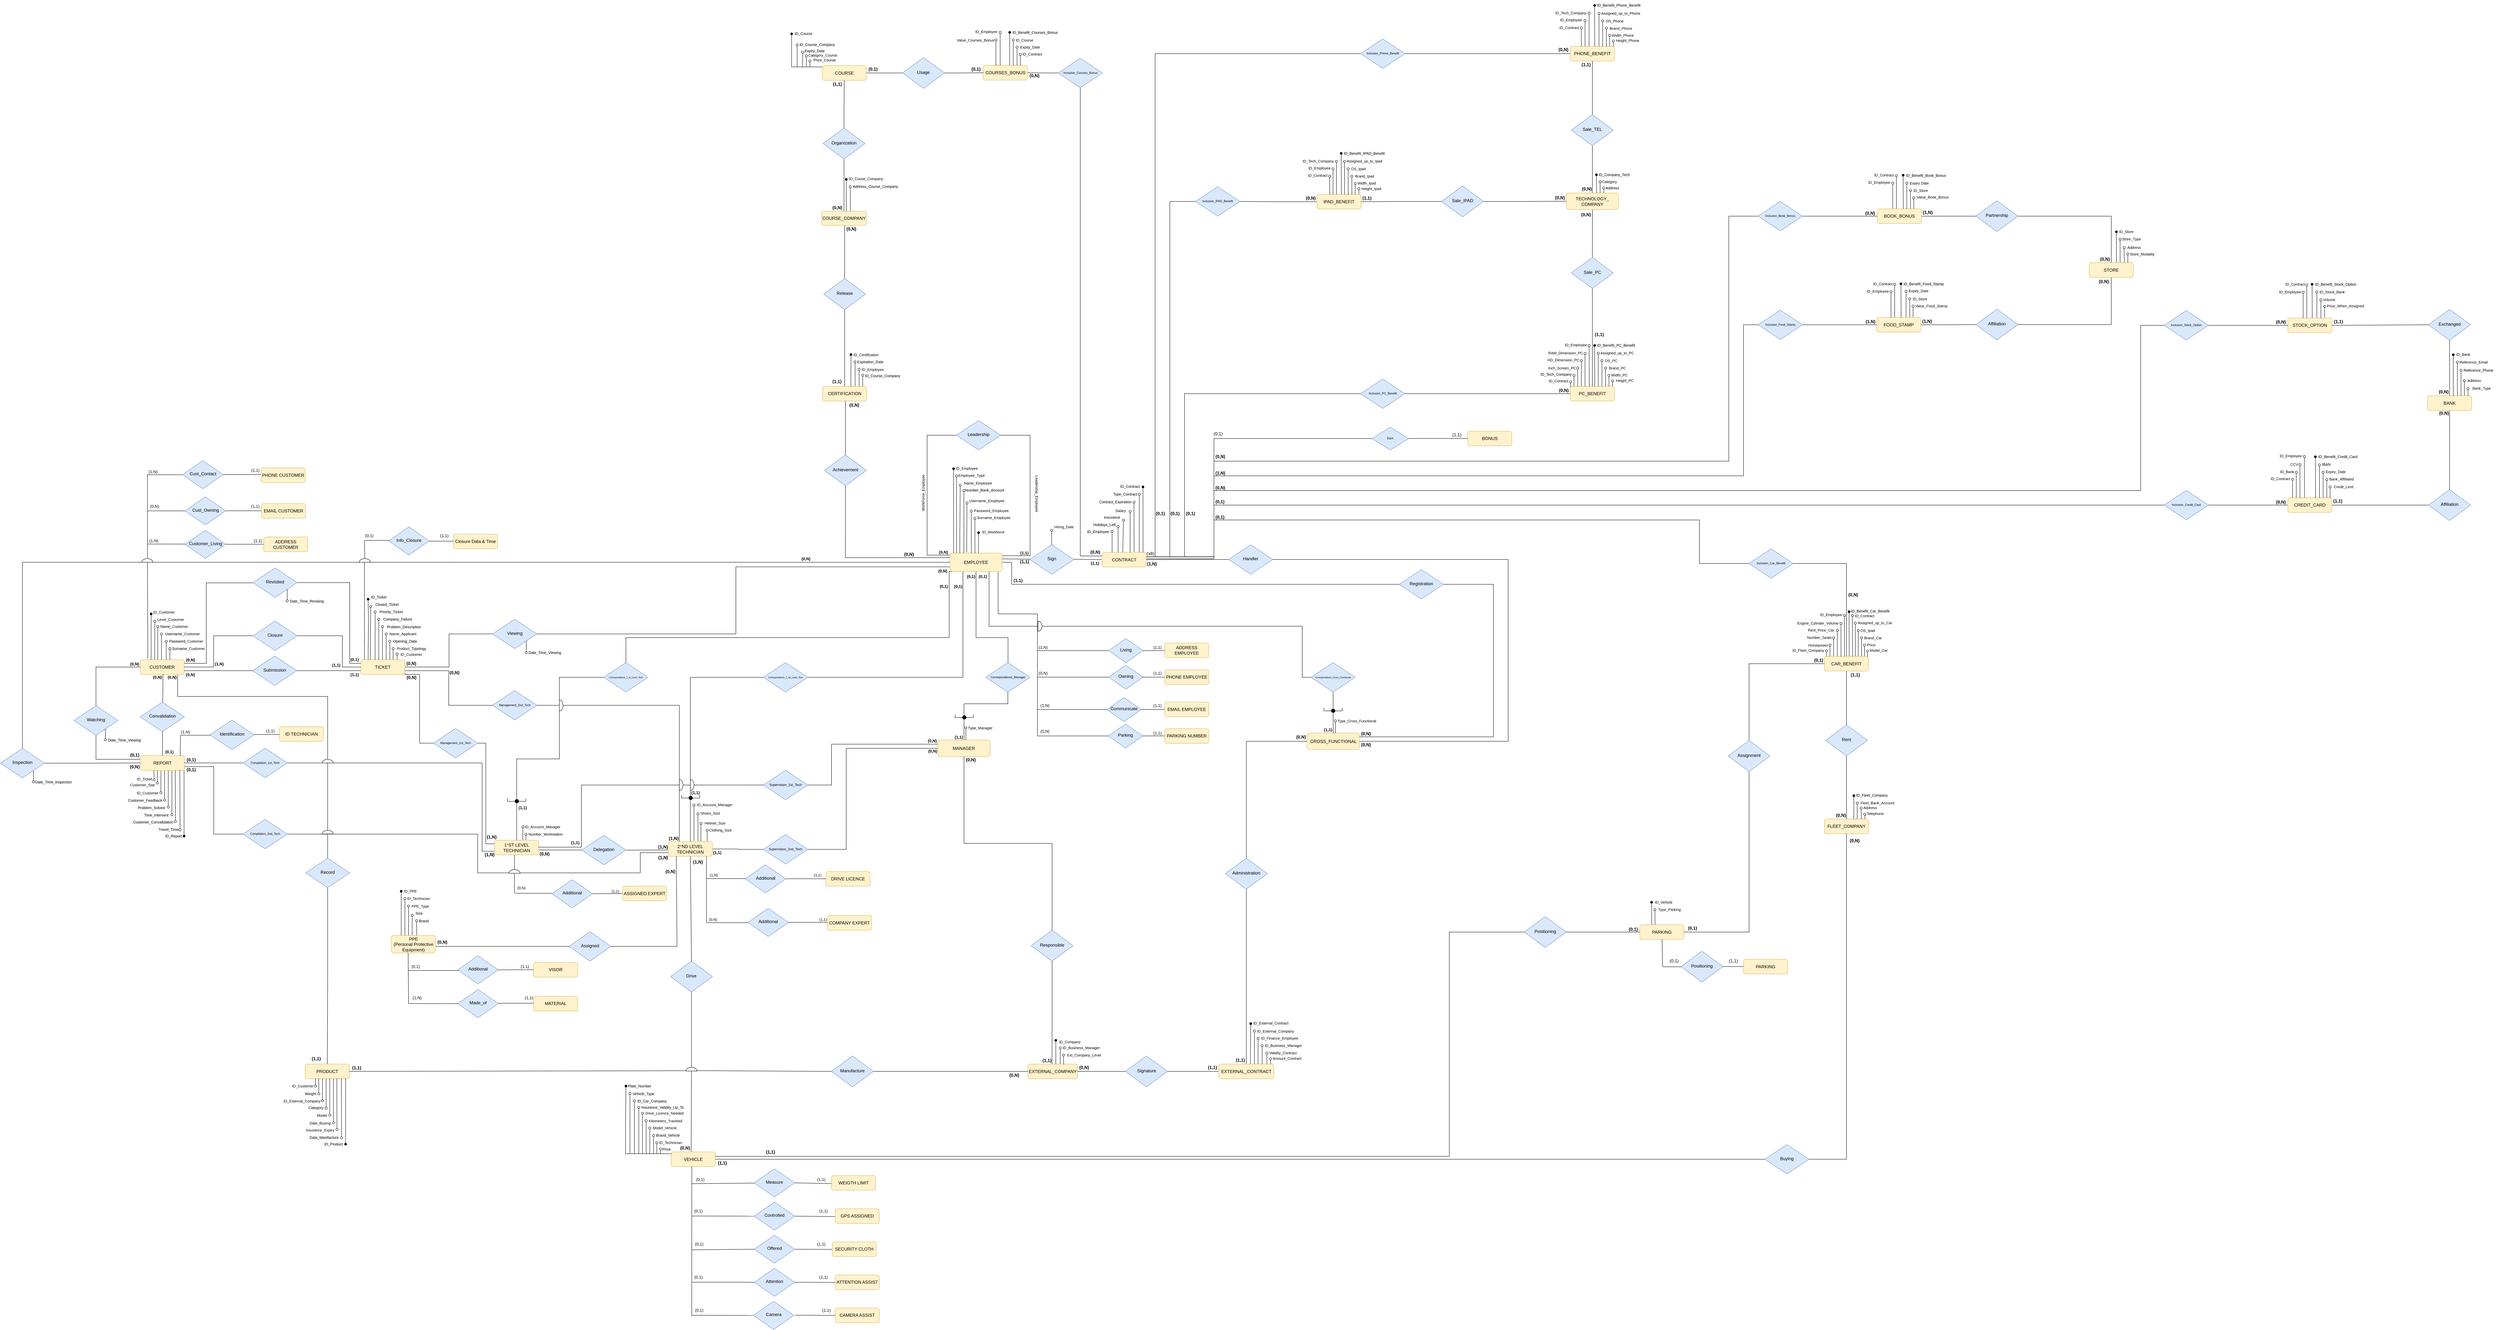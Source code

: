 <mxfile version="17.5.0" type="device"><diagram id="lr3X7eAlONx2BF-tvlG9" name="Page-1"><mxGraphModel dx="2460" dy="2887" grid="1" gridSize="10" guides="1" tooltips="1" connect="1" arrows="1" fold="1" page="1" pageScale="1" pageWidth="850" pageHeight="1100" math="0" shadow="0"><root><mxCell id="0"/><mxCell id="1" parent="0"/><mxCell id="RHtxARROlBaLzVcAnp4--1" value="CUSTOMER" style="rounded=1;whiteSpace=wrap;html=1;fontSize=12;glass=0;strokeWidth=1;shadow=0;fillColor=#fff2cc;strokeColor=#d6b656;" vertex="1" parent="1"><mxGeometry x="-280" y="164.5" width="120" height="40" as="geometry"/></mxCell><mxCell id="RHtxARROlBaLzVcAnp4--2" value="&lt;b&gt;(1,1)&lt;/b&gt;" style="edgeStyle=orthogonalEdgeStyle;rounded=0;html=1;jettySize=auto;orthogonalLoop=1;fontSize=11;endArrow=none;endFill=0;endSize=8;strokeWidth=1;shadow=0;labelBackgroundColor=none;align=left;entryX=0;entryY=0.75;entryDx=0;entryDy=0;" edge="1" parent="1" source="RHtxARROlBaLzVcAnp4--3" target="RHtxARROlBaLzVcAnp4--8"><mxGeometry x="0.655" y="-10" relative="1" as="geometry"><mxPoint as="offset"/></mxGeometry></mxCell><mxCell id="RHtxARROlBaLzVcAnp4--3" value="Submission" style="rhombus;whiteSpace=wrap;html=1;shadow=0;fontFamily=Helvetica;fontSize=12;align=center;strokeWidth=1;spacing=6;spacingTop=-4;fillColor=#dae8fc;strokeColor=#6c8ebf;" vertex="1" parent="1"><mxGeometry x="26" y="154.5" width="120" height="80" as="geometry"/></mxCell><mxCell id="RHtxARROlBaLzVcAnp4--4" style="edgeStyle=orthogonalEdgeStyle;rounded=0;orthogonalLoop=1;jettySize=auto;html=1;exitX=1;exitY=0.75;exitDx=0;exitDy=0;entryX=0;entryY=0.5;entryDx=0;entryDy=0;fontSize=8;endArrow=none;endFill=0;" edge="1" parent="1" source="RHtxARROlBaLzVcAnp4--5" target="RHtxARROlBaLzVcAnp4--709"><mxGeometry relative="1" as="geometry"/></mxCell><mxCell id="RHtxARROlBaLzVcAnp4--5" value="REPORT" style="rounded=1;whiteSpace=wrap;html=1;fontSize=12;glass=0;strokeWidth=1;shadow=0;fillColor=#fff2cc;strokeColor=#d6b656;" vertex="1" parent="1"><mxGeometry x="-279.5" y="425.5" width="120" height="40" as="geometry"/></mxCell><mxCell id="RHtxARROlBaLzVcAnp4--6" value="" style="edgeStyle=orthogonalEdgeStyle;rounded=0;html=1;jettySize=auto;orthogonalLoop=1;fontSize=11;endArrow=none;endFill=0;endSize=8;strokeWidth=1;shadow=0;labelBackgroundColor=none;entryX=1;entryY=0.5;entryDx=0;entryDy=0;exitX=0;exitY=0.5;exitDx=0;exitDy=0;" edge="1" parent="1" source="RHtxARROlBaLzVcAnp4--12" target="RHtxARROlBaLzVcAnp4--5"><mxGeometry x="0.881" y="-11" relative="1" as="geometry"><mxPoint as="offset"/><mxPoint x="-46.5" y="445.5" as="sourcePoint"/><mxPoint x="-151" y="480.5" as="targetPoint"/></mxGeometry></mxCell><mxCell id="RHtxARROlBaLzVcAnp4--7" style="edgeStyle=orthogonalEdgeStyle;rounded=0;orthogonalLoop=1;jettySize=auto;html=1;entryX=0;entryY=0.5;entryDx=0;entryDy=0;fontSize=8;endArrow=none;endFill=0;exitX=1;exitY=0.75;exitDx=0;exitDy=0;" edge="1" parent="1" source="RHtxARROlBaLzVcAnp4--8" target="RHtxARROlBaLzVcAnp4--716"><mxGeometry relative="1" as="geometry"><mxPoint x="440" y="204.5" as="sourcePoint"/><Array as="points"><mxPoint x="440" y="204.5"/><mxPoint x="480" y="204.5"/><mxPoint x="480" y="391.5"/></Array></mxGeometry></mxCell><mxCell id="RHtxARROlBaLzVcAnp4--8" value="TICKET" style="rounded=1;whiteSpace=wrap;html=1;fontSize=12;glass=0;strokeWidth=1;shadow=0;fillColor=#fff2cc;strokeColor=#d6b656;" vertex="1" parent="1"><mxGeometry x="320" y="164.5" width="120" height="40" as="geometry"/></mxCell><mxCell id="RHtxARROlBaLzVcAnp4--9" style="edgeStyle=orthogonalEdgeStyle;rounded=0;orthogonalLoop=1;jettySize=auto;html=1;exitX=0;exitY=0.5;exitDx=0;exitDy=0;entryX=1;entryY=0.75;entryDx=0;entryDy=0;fontSize=8;endArrow=none;endFill=0;" edge="1" parent="1" source="RHtxARROlBaLzVcAnp4--10" target="RHtxARROlBaLzVcAnp4--8"><mxGeometry relative="1" as="geometry"/></mxCell><mxCell id="RHtxARROlBaLzVcAnp4--10" value="&lt;font style=&quot;font-size: 8px&quot;&gt;Management_2nd_Tech&lt;/font&gt;" style="rhombus;whiteSpace=wrap;html=1;shadow=0;fontFamily=Helvetica;fontSize=12;align=center;strokeWidth=1;spacing=6;spacingTop=-4;fillColor=#dae8fc;strokeColor=#6c8ebf;" vertex="1" parent="1"><mxGeometry x="678.5" y="248.64" width="120" height="80" as="geometry"/></mxCell><mxCell id="RHtxARROlBaLzVcAnp4--11" style="edgeStyle=orthogonalEdgeStyle;rounded=0;orthogonalLoop=1;jettySize=auto;html=1;exitX=1;exitY=0.5;exitDx=0;exitDy=0;entryX=0;entryY=0.75;entryDx=0;entryDy=0;fontSize=10;endArrow=none;endFill=0;" edge="1" parent="1" source="RHtxARROlBaLzVcAnp4--12" target="RHtxARROlBaLzVcAnp4--66"><mxGeometry relative="1" as="geometry"><Array as="points"><mxPoint x="650" y="445.5"/><mxPoint x="650" y="685.5"/></Array></mxGeometry></mxCell><mxCell id="RHtxARROlBaLzVcAnp4--12" value="&lt;font style=&quot;font-size: 8px&quot;&gt;Compilation_1st_Tech&lt;/font&gt;" style="rhombus;whiteSpace=wrap;html=1;shadow=0;fontFamily=Helvetica;fontSize=12;align=center;strokeWidth=1;spacing=6;spacingTop=-4;fillColor=#dae8fc;strokeColor=#6c8ebf;" vertex="1" parent="1"><mxGeometry y="405.5" width="120" height="80" as="geometry"/></mxCell><mxCell id="RHtxARROlBaLzVcAnp4--13" value="&lt;b&gt;(0,N)&lt;/b&gt;" style="edgeStyle=orthogonalEdgeStyle;rounded=0;html=1;jettySize=auto;orthogonalLoop=1;fontSize=11;endArrow=none;endFill=0;endSize=8;strokeWidth=1;shadow=0;labelBackgroundColor=none;align=right;verticalAlign=middle;horizontal=1;entryX=0;entryY=0.5;entryDx=0;entryDy=0;exitX=1;exitY=0.75;exitDx=0;exitDy=0;" edge="1" parent="1" source="RHtxARROlBaLzVcAnp4--1" target="RHtxARROlBaLzVcAnp4--3"><mxGeometry x="-0.677" y="-10" relative="1" as="geometry"><mxPoint as="offset"/><mxPoint x="-142" y="194" as="sourcePoint"/><mxPoint x="-72" y="194" as="targetPoint"/></mxGeometry></mxCell><mxCell id="RHtxARROlBaLzVcAnp4--14" value="" style="endArrow=oval;html=1;align=left;exitX=0;exitY=0;exitDx=0;exitDy=0;startArrow=none;startFill=0;rounded=0;endFill=1;" edge="1" parent="1"><mxGeometry width="50" height="50" relative="1" as="geometry"><mxPoint x="340" y="165.5" as="sourcePoint"/><mxPoint x="340" as="targetPoint"/><Array as="points"><mxPoint x="341" y="61"/></Array></mxGeometry></mxCell><mxCell id="RHtxARROlBaLzVcAnp4--15" value="" style="endArrow=oval;html=1;align=left;exitX=0;exitY=0;exitDx=0;exitDy=0;startArrow=none;startFill=0;rounded=0;endFill=0;" edge="1" parent="1"><mxGeometry width="50" height="50" relative="1" as="geometry"><mxPoint x="359" y="164.5" as="sourcePoint"/><mxPoint x="359" y="34.5" as="targetPoint"/></mxGeometry></mxCell><mxCell id="RHtxARROlBaLzVcAnp4--16" value="" style="endArrow=oval;html=1;align=left;exitX=0;exitY=0;exitDx=0;exitDy=0;startArrow=none;startFill=0;rounded=0;endFill=0;" edge="1" parent="1"><mxGeometry width="50" height="50" relative="1" as="geometry"><mxPoint x="369" y="164.5" as="sourcePoint"/><mxPoint x="369" y="54.5" as="targetPoint"/></mxGeometry></mxCell><mxCell id="RHtxARROlBaLzVcAnp4--17" value="" style="endArrow=oval;html=1;align=left;exitX=0;exitY=0;exitDx=0;exitDy=0;startArrow=none;startFill=0;rounded=0;endFill=0;" edge="1" parent="1"><mxGeometry width="50" height="50" relative="1" as="geometry"><mxPoint x="379" y="164.5" as="sourcePoint"/><mxPoint x="379" y="74.5" as="targetPoint"/></mxGeometry></mxCell><mxCell id="RHtxARROlBaLzVcAnp4--18" value="" style="endArrow=oval;html=1;align=left;exitX=0;exitY=0;exitDx=0;exitDy=0;startArrow=none;startFill=0;rounded=0;endFill=0;" edge="1" parent="1"><mxGeometry width="50" height="50" relative="1" as="geometry"><mxPoint x="389" y="164.5" as="sourcePoint"/><mxPoint x="389" y="94.5" as="targetPoint"/></mxGeometry></mxCell><mxCell id="RHtxARROlBaLzVcAnp4--19" value="" style="endArrow=oval;html=1;align=left;startArrow=none;startFill=0;rounded=0;endFill=1;exitX=0.25;exitY=0;exitDx=0;exitDy=0;" edge="1" parent="1" source="RHtxARROlBaLzVcAnp4--1"><mxGeometry width="50" height="50" relative="1" as="geometry"><mxPoint x="-240" y="160" as="sourcePoint"/><mxPoint x="-250" y="40" as="targetPoint"/><Array as="points"><mxPoint x="-250" y="150"/></Array></mxGeometry></mxCell><mxCell id="RHtxARROlBaLzVcAnp4--22" value="" style="endArrow=oval;html=1;align=left;exitX=0;exitY=0;exitDx=0;exitDy=0;startArrow=none;startFill=0;rounded=0;endFill=0;" edge="1" parent="1"><mxGeometry width="50" height="50" relative="1" as="geometry"><mxPoint x="-232" y="164.5" as="sourcePoint"/><mxPoint x="-232" y="74.5" as="targetPoint"/></mxGeometry></mxCell><mxCell id="RHtxARROlBaLzVcAnp4--23" value="" style="endArrow=oval;html=1;align=left;exitX=0;exitY=0;exitDx=0;exitDy=0;startArrow=none;startFill=0;rounded=0;endFill=0;" edge="1" parent="1"><mxGeometry width="50" height="50" relative="1" as="geometry"><mxPoint x="-222" y="164.5" as="sourcePoint"/><mxPoint x="-222" y="94.5" as="targetPoint"/></mxGeometry></mxCell><mxCell id="RHtxARROlBaLzVcAnp4--24" value="" style="endArrow=oval;html=1;align=left;exitX=0;exitY=0;exitDx=0;exitDy=0;startArrow=none;startFill=0;rounded=0;endFill=0;" edge="1" parent="1"><mxGeometry width="50" height="50" relative="1" as="geometry"><mxPoint x="-209" y="164.5" as="sourcePoint"/><mxPoint x="-209" y="114.5" as="targetPoint"/></mxGeometry></mxCell><mxCell id="RHtxARROlBaLzVcAnp4--25" value="" style="endArrow=oval;html=1;align=left;exitX=0;exitY=0;exitDx=0;exitDy=0;startArrow=none;startFill=0;rounded=0;endFill=0;" edge="1" parent="1"><mxGeometry width="50" height="50" relative="1" as="geometry"><mxPoint x="-199" y="164.5" as="sourcePoint"/><mxPoint x="-199" y="134.5" as="targetPoint"/></mxGeometry></mxCell><mxCell id="RHtxARROlBaLzVcAnp4--26" value="&lt;font style=&quot;font-size: 10px&quot;&gt;ID_Customer&lt;/font&gt;" style="text;html=1;strokeColor=none;fillColor=none;align=center;verticalAlign=middle;whiteSpace=wrap;rounded=0;" vertex="1" parent="1"><mxGeometry x="-235.5" y="24.5" width="40" height="20" as="geometry"/></mxCell><mxCell id="RHtxARROlBaLzVcAnp4--27" value="&lt;span style=&quot;color: rgb(0 , 0 , 0) ; font-family: &amp;#34;helvetica&amp;#34; ; font-size: 10px ; font-style: normal ; font-weight: 400 ; letter-spacing: normal ; text-align: center ; text-indent: 0px ; text-transform: none ; word-spacing: 0px ; background-color: rgb(248 , 249 , 250) ; display: inline ; float: none&quot;&gt;Surname_&lt;/span&gt;&lt;span style=&quot;font-size: 10px ; text-align: center&quot;&gt;Customer&lt;/span&gt;" style="text;whiteSpace=wrap;html=1;" vertex="1" parent="1"><mxGeometry x="-195" y="119.5" width="70" height="30" as="geometry"/></mxCell><mxCell id="RHtxARROlBaLzVcAnp4--29" value="&lt;span style=&quot;color: rgb(0 , 0 , 0) ; font-family: &amp;#34;helvetica&amp;#34; ; font-size: 10px ; font-style: normal ; font-weight: 400 ; letter-spacing: normal ; text-align: center ; text-indent: 0px ; text-transform: none ; word-spacing: 0px ; background-color: rgb(248 , 249 , 250) ; display: inline ; float: none&quot;&gt;ID_Report&lt;/span&gt;" style="text;whiteSpace=wrap;html=1;" vertex="1" parent="1"><mxGeometry x="-214.5" y="629.5" width="70" height="30" as="geometry"/></mxCell><mxCell id="RHtxARROlBaLzVcAnp4--30" value="&lt;span style=&quot;color: rgb(0 , 0 , 0) ; font-family: &amp;#34;helvetica&amp;#34; ; font-size: 10px ; font-style: normal ; font-weight: 400 ; letter-spacing: normal ; text-align: center ; text-indent: 0px ; text-transform: none ; word-spacing: 0px ; background-color: rgb(248 , 249 , 250) ; display: inline ; float: none&quot;&gt;ID_Ticket&lt;/span&gt;" style="text;whiteSpace=wrap;html=1;" vertex="1" parent="1"><mxGeometry x="346" y="-20" width="70" height="30" as="geometry"/></mxCell><mxCell id="RHtxARROlBaLzVcAnp4--31" value="&lt;span style=&quot;color: rgb(0 , 0 , 0) ; font-family: &amp;#34;helvetica&amp;#34; ; font-size: 10px ; font-style: normal ; font-weight: 400 ; letter-spacing: normal ; text-align: center ; text-indent: 0px ; text-transform: none ; word-spacing: 0px ; background-color: rgb(248 , 249 , 250) ; display: inline ; float: none&quot;&gt;Username_&lt;/span&gt;&lt;span style=&quot;font-size: 10px ; text-align: center&quot;&gt;Customer&lt;/span&gt;" style="text;whiteSpace=wrap;html=1;" vertex="1" parent="1"><mxGeometry x="-214" y="79.5" width="90" height="30" as="geometry"/></mxCell><mxCell id="RHtxARROlBaLzVcAnp4--32" value="&lt;span style=&quot;color: rgb(0 , 0 , 0) ; font-family: &amp;#34;helvetica&amp;#34; ; font-size: 10px ; font-style: normal ; font-weight: 400 ; letter-spacing: normal ; text-align: center ; text-indent: 0px ; text-transform: none ; word-spacing: 0px ; background-color: rgb(248 , 249 , 250) ; display: inline ; float: none&quot;&gt;Priority_Ticket&lt;/span&gt;" style="text;whiteSpace=wrap;html=1;" vertex="1" parent="1"><mxGeometry x="369" y="19.5" width="90" height="30" as="geometry"/></mxCell><mxCell id="RHtxARROlBaLzVcAnp4--33" value="&lt;span style=&quot;color: rgb(0 , 0 , 0) ; font-family: &amp;#34;helvetica&amp;#34; ; font-size: 10px ; font-style: normal ; font-weight: 400 ; letter-spacing: normal ; text-align: center ; text-indent: 0px ; text-transform: none ; word-spacing: 0px ; background-color: rgb(248 , 249 , 250) ; display: inline ; float: none&quot;&gt;Company_Failure&lt;/span&gt;" style="text;whiteSpace=wrap;html=1;" vertex="1" parent="1"><mxGeometry x="379" y="39.5" width="90" height="30" as="geometry"/></mxCell><mxCell id="RHtxARROlBaLzVcAnp4--34" value="&lt;span style=&quot;color: rgb(0 , 0 , 0) ; font-family: &amp;#34;helvetica&amp;#34; ; font-size: 10px ; font-style: normal ; font-weight: 400 ; letter-spacing: normal ; text-align: center ; text-indent: 0px ; text-transform: none ; word-spacing: 0px ; background-color: rgb(248 , 249 , 250) ; display: inline ; float: none&quot;&gt;Password_&lt;/span&gt;&lt;span style=&quot;font-size: 10px ; text-align: center&quot;&gt;Customer&lt;/span&gt;" style="text;whiteSpace=wrap;html=1;" vertex="1" parent="1"><mxGeometry x="-203" y="99.5" width="90" height="30" as="geometry"/></mxCell><mxCell id="RHtxARROlBaLzVcAnp4--35" value="&lt;span style=&quot;color: rgb(0 , 0 , 0) ; font-family: &amp;#34;helvetica&amp;#34; ; font-size: 10px ; font-style: normal ; font-weight: 400 ; letter-spacing: normal ; text-align: center ; text-indent: 0px ; text-transform: none ; word-spacing: 0px ; background-color: rgb(248 , 249 , 250) ; display: inline ; float: none&quot;&gt;Problem_Description&lt;/span&gt;" style="text;whiteSpace=wrap;html=1;" vertex="1" parent="1"><mxGeometry x="389" y="60.5" width="90" height="30" as="geometry"/></mxCell><mxCell id="RHtxARROlBaLzVcAnp4--36" value="&lt;div style=&quot;text-align: center&quot;&gt;&lt;font face=&quot;helvetica&quot;&gt;&lt;span style=&quot;font-size: 10px&quot;&gt;ID_Customer&lt;/span&gt;&lt;/font&gt;&lt;/div&gt;" style="text;whiteSpace=wrap;html=1;" vertex="1" parent="1"><mxGeometry x="-291" y="512.5" width="99" height="30" as="geometry"/></mxCell><mxCell id="RHtxARROlBaLzVcAnp4--38" value="&lt;div style=&quot;text-align: center&quot;&gt;&lt;br&gt;&lt;/div&gt;" style="text;whiteSpace=wrap;html=1;" vertex="1" parent="1"><mxGeometry x="370" y="79.5" width="130" height="30" as="geometry"/></mxCell><mxCell id="RHtxARROlBaLzVcAnp4--39" value="&lt;span style=&quot;color: rgb(0 , 0 , 0) ; font-family: &amp;#34;helvetica&amp;#34; ; font-size: 10px ; font-style: normal ; font-weight: 400 ; letter-spacing: normal ; text-align: center ; text-indent: 0px ; text-transform: none ; word-spacing: 0px ; background-color: rgb(248 , 249 , 250) ; display: inline ; float: none&quot;&gt;Customer_Feedback&lt;/span&gt;" style="text;whiteSpace=wrap;html=1;" vertex="1" parent="1"><mxGeometry x="-315.5" y="532.5" width="114" height="30" as="geometry"/></mxCell><mxCell id="RHtxARROlBaLzVcAnp4--40" value="&lt;span style=&quot;color: rgb(0 , 0 , 0) ; font-family: &amp;#34;helvetica&amp;#34; ; font-size: 10px ; font-style: normal ; font-weight: 400 ; letter-spacing: normal ; text-align: center ; text-indent: 0px ; text-transform: none ; word-spacing: 0px ; background-color: rgb(248 , 249 , 250) ; display: inline ; float: none&quot;&gt;Customer_Convalidation&lt;/span&gt;" style="text;whiteSpace=wrap;html=1;" vertex="1" parent="1"><mxGeometry x="-301.5" y="591.5" width="100" height="30" as="geometry"/></mxCell><mxCell id="RHtxARROlBaLzVcAnp4--41" value="&lt;span style=&quot;color: rgb(0 , 0 , 0) ; font-family: &amp;#34;helvetica&amp;#34; ; font-size: 10px ; font-style: normal ; font-weight: 400 ; letter-spacing: normal ; text-align: center ; text-indent: 0px ; text-transform: none ; word-spacing: 0px ; background-color: rgb(248 , 249 , 250) ; display: inline ; float: none&quot;&gt;Problem_Solved&lt;/span&gt;" style="text;whiteSpace=wrap;html=1;" vertex="1" parent="1"><mxGeometry x="-288.5" y="552.5" width="93" height="30" as="geometry"/></mxCell><mxCell id="RHtxARROlBaLzVcAnp4--42" value="&lt;div style=&quot;text-align: center&quot;&gt;&lt;font face=&quot;helvetica&quot;&gt;&lt;span style=&quot;font-size: 10px&quot;&gt;Name_Applicant&lt;/span&gt;&lt;/font&gt;&lt;/div&gt;" style="text;whiteSpace=wrap;html=1;" vertex="1" parent="1"><mxGeometry x="396" y="79.5" width="80" height="30" as="geometry"/></mxCell><mxCell id="RHtxARROlBaLzVcAnp4--43" value="&lt;span style=&quot;color: rgb(0 , 0 , 0) ; font-family: &amp;#34;helvetica&amp;#34; ; font-size: 10px ; font-style: normal ; font-weight: 400 ; letter-spacing: normal ; text-align: center ; text-indent: 0px ; text-transform: none ; word-spacing: 0px ; background-color: rgb(248 , 249 , 250) ; display: inline ; float: none&quot;&gt;Time_Intervent&lt;/span&gt;" style="text;whiteSpace=wrap;html=1;" vertex="1" parent="1"><mxGeometry x="-271.5" y="572.5" width="107" height="30" as="geometry"/></mxCell><mxCell id="RHtxARROlBaLzVcAnp4--44" value="" style="endArrow=oval;html=1;align=left;startArrow=none;startFill=0;rounded=0;endFill=0;" edge="1" parent="1"><mxGeometry width="50" height="50" relative="1" as="geometry"><mxPoint x="399" y="164.5" as="sourcePoint"/><mxPoint x="399" y="114.5" as="targetPoint"/></mxGeometry></mxCell><mxCell id="RHtxARROlBaLzVcAnp4--45" value="&lt;div style=&quot;text-align: center&quot;&gt;&lt;font face=&quot;helvetica&quot;&gt;&lt;span style=&quot;font-size: 10px ; background-color: rgb(248 , 249 , 250)&quot;&gt;Opening_Data&lt;/span&gt;&lt;/font&gt;&lt;/div&gt;" style="text;whiteSpace=wrap;html=1;" vertex="1" parent="1"><mxGeometry x="406" y="99.5" width="80" height="30" as="geometry"/></mxCell><mxCell id="RHtxARROlBaLzVcAnp4--46" style="edgeStyle=orthogonalEdgeStyle;rounded=0;orthogonalLoop=1;jettySize=auto;html=1;exitX=1;exitY=0.5;exitDx=0;exitDy=0;entryX=0;entryY=0.5;entryDx=0;entryDy=0;endArrow=none;endFill=0;" edge="1" parent="1" source="RHtxARROlBaLzVcAnp4--48" target="RHtxARROlBaLzVcAnp4--94"><mxGeometry relative="1" as="geometry"><Array as="points"><mxPoint x="1640" y="680.5"/><mxPoint x="1640" y="405.5"/></Array></mxGeometry></mxCell><mxCell id="RHtxARROlBaLzVcAnp4--47" style="edgeStyle=orthogonalEdgeStyle;rounded=0;orthogonalLoop=1;jettySize=auto;html=1;exitX=0;exitY=0.5;exitDx=0;exitDy=0;entryX=1;entryY=0.5;entryDx=0;entryDy=0;endArrow=none;endFill=0;" edge="1" parent="1" source="RHtxARROlBaLzVcAnp4--48" target="RHtxARROlBaLzVcAnp4--55"><mxGeometry relative="1" as="geometry"><Array as="points"><mxPoint x="1346" y="681"/><mxPoint x="1346" y="679"/></Array></mxGeometry></mxCell><mxCell id="RHtxARROlBaLzVcAnp4--48" value="&lt;font style=&quot;font-size: 9px&quot;&gt;Supervision_2nd_Tech&lt;/font&gt;" style="rhombus;whiteSpace=wrap;html=1;shadow=0;fontFamily=Helvetica;fontSize=12;align=center;strokeWidth=1;spacing=6;spacingTop=-4;fillColor=#dae8fc;strokeColor=#6c8ebf;" vertex="1" parent="1"><mxGeometry x="1415.08" y="640.5" width="120" height="80" as="geometry"/></mxCell><mxCell id="RHtxARROlBaLzVcAnp4--49" value="" style="endArrow=oval;html=1;align=left;startArrow=none;startFill=0;rounded=0;endFill=0;" edge="1" parent="1"><mxGeometry width="50" height="50" relative="1" as="geometry"><mxPoint x="-184.42" y="465.5" as="sourcePoint"/><mxPoint x="-183.92" y="604.5" as="targetPoint"/></mxGeometry></mxCell><mxCell id="RHtxARROlBaLzVcAnp4--50" value="" style="endArrow=oval;html=1;align=left;exitX=0;exitY=1;exitDx=0;exitDy=0;startArrow=none;startFill=0;rounded=0;endFill=0;" edge="1" parent="1"><mxGeometry width="50" height="50" relative="1" as="geometry"><mxPoint x="-223.5" y="466.5" as="sourcePoint"/><mxPoint x="-223.5" y="526.5" as="targetPoint"/></mxGeometry></mxCell><mxCell id="RHtxARROlBaLzVcAnp4--51" value="" style="endArrow=oval;html=1;align=left;exitX=0;exitY=1;exitDx=0;exitDy=0;startArrow=none;startFill=0;rounded=0;endFill=0;" edge="1" parent="1"><mxGeometry width="50" height="50" relative="1" as="geometry"><mxPoint x="-213.5" y="466.5" as="sourcePoint"/><mxPoint x="-213.5" y="546.5" as="targetPoint"/></mxGeometry></mxCell><mxCell id="RHtxARROlBaLzVcAnp4--52" value="" style="endArrow=oval;html=1;align=left;startArrow=none;startFill=0;rounded=0;endFill=0;" edge="1" parent="1"><mxGeometry width="50" height="50" relative="1" as="geometry"><mxPoint x="-193.5" y="466.5" as="sourcePoint"/><mxPoint x="-193.5" y="586.5" as="targetPoint"/></mxGeometry></mxCell><mxCell id="RHtxARROlBaLzVcAnp4--53" value="" style="endArrow=oval;html=1;align=left;startArrow=none;startFill=0;rounded=0;endFill=0;" edge="1" parent="1"><mxGeometry width="50" height="50" relative="1" as="geometry"><mxPoint x="-203.5" y="465.5" as="sourcePoint"/><mxPoint x="-203.5" y="565.5" as="targetPoint"/></mxGeometry></mxCell><mxCell id="RHtxARROlBaLzVcAnp4--54" value="" style="endArrow=oval;html=1;align=left;startArrow=none;startFill=0;rounded=0;endFill=1;" edge="1" parent="1"><mxGeometry width="50" height="50" relative="1" as="geometry"><mxPoint x="-160.5" y="465.5" as="sourcePoint"/><mxPoint x="-160.5" y="644.5" as="targetPoint"/></mxGeometry></mxCell><mxCell id="RHtxARROlBaLzVcAnp4--55" value="2°ND LEVEL TECHNICIAN" style="rounded=1;whiteSpace=wrap;html=1;fontSize=12;glass=0;strokeWidth=1;shadow=0;fillColor=#fff2cc;strokeColor=#d6b656;" vertex="1" parent="1"><mxGeometry x="1156.25" y="659.5" width="120" height="40" as="geometry"/></mxCell><mxCell id="RHtxARROlBaLzVcAnp4--56" value="&lt;span style=&quot;color: rgb(0 , 0 , 0) ; font-family: &amp;#34;helvetica&amp;#34; ; font-size: 11px ; font-style: normal ; letter-spacing: normal ; text-align: left ; text-indent: 0px ; text-transform: none ; word-spacing: 0px ; background-color: rgb(255 , 255 , 255) ; display: inline ; float: none&quot;&gt;&lt;b&gt;(0,N)&lt;/b&gt;&lt;/span&gt;" style="text;whiteSpace=wrap;html=1;" vertex="1" parent="1"><mxGeometry x="1861.331" y="399.496" width="43" height="28" as="geometry"/></mxCell><mxCell id="RHtxARROlBaLzVcAnp4--59" value="VEHICLE" style="rounded=1;whiteSpace=wrap;html=1;fontSize=12;glass=0;strokeWidth=1;shadow=0;fillColor=#fff2cc;strokeColor=#d6b656;" vertex="1" parent="1"><mxGeometry x="1164" y="1503.5" width="120" height="40" as="geometry"/></mxCell><mxCell id="RHtxARROlBaLzVcAnp4--60" value="Drive" style="rhombus;whiteSpace=wrap;html=1;shadow=0;fontFamily=Helvetica;fontSize=12;align=center;strokeWidth=1;spacing=6;spacingTop=-4;fillColor=#dae8fc;strokeColor=#6c8ebf;" vertex="1" parent="1"><mxGeometry x="1162.25" y="984.5" width="114" height="84" as="geometry"/></mxCell><mxCell id="RHtxARROlBaLzVcAnp4--62" value="&lt;span style=&quot;color: rgb(0 , 0 , 0) ; font-family: &amp;#34;helvetica&amp;#34; ; font-size: 10px ; font-style: normal ; font-weight: 400 ; letter-spacing: normal ; text-align: center ; text-indent: 0px ; text-transform: none ; word-spacing: 0px ; background-color: rgb(248 , 249 , 250) ; display: inline ; float: none&quot;&gt;Travel_Time&lt;/span&gt;" style="text;whiteSpace=wrap;html=1;" vertex="1" parent="1"><mxGeometry x="-232.5" y="611.5" width="55" height="22" as="geometry"/></mxCell><mxCell id="RHtxARROlBaLzVcAnp4--63" value="&lt;div style=&quot;text-align: center&quot;&gt;&lt;font face=&quot;helvetica&quot;&gt;&lt;span style=&quot;font-size: 10px&quot;&gt;Product_Typology&lt;/span&gt;&lt;/font&gt;&lt;/div&gt;" style="text;whiteSpace=wrap;html=1;" vertex="1" parent="1"><mxGeometry x="416" y="119.5" width="90" height="30" as="geometry"/></mxCell><mxCell id="RHtxARROlBaLzVcAnp4--64" value="" style="endArrow=none;html=1;rounded=0;entryX=0.25;entryY=0;entryDx=0;entryDy=0;exitX=1;exitY=0.5;exitDx=0;exitDy=0;edgeStyle=orthogonalEdgeStyle;" edge="1" parent="1" source="RHtxARROlBaLzVcAnp4--10" target="RHtxARROlBaLzVcAnp4--55"><mxGeometry width="50" height="50" relative="1" as="geometry"><mxPoint x="800" y="422.5" as="sourcePoint"/><mxPoint x="910" y="400.0" as="targetPoint"/><Array as="points"><mxPoint x="1186" y="288.5"/></Array></mxGeometry></mxCell><mxCell id="RHtxARROlBaLzVcAnp4--65" value="&lt;b&gt;(0,N)&lt;/b&gt;" style="text;html=1;strokeColor=none;fillColor=none;align=center;verticalAlign=middle;whiteSpace=wrap;rounded=0;" vertex="1" parent="1"><mxGeometry x="545" y="184.5" width="60" height="30" as="geometry"/></mxCell><mxCell id="RHtxARROlBaLzVcAnp4--66" value="1°ST LEVEL TECHNICIAN" style="rounded=1;whiteSpace=wrap;html=1;fontSize=12;glass=0;strokeWidth=1;shadow=0;fillColor=#fff2cc;strokeColor=#d6b656;" vertex="1" parent="1"><mxGeometry x="684" y="655.5" width="120" height="40" as="geometry"/></mxCell><mxCell id="RHtxARROlBaLzVcAnp4--67" value="&lt;b&gt;(0,N)&lt;/b&gt;" style="text;html=1;strokeColor=none;fillColor=none;align=center;verticalAlign=middle;whiteSpace=wrap;rounded=0;" vertex="1" parent="1"><mxGeometry x="1172" y="1477.5" width="60" height="30" as="geometry"/></mxCell><mxCell id="RHtxARROlBaLzVcAnp4--68" value="" style="endArrow=oval;html=1;align=left;startArrow=none;startFill=0;rounded=0;endFill=0;" edge="1" parent="1"><mxGeometry width="50" height="50" relative="1" as="geometry"><mxPoint x="-172" y="465.5" as="sourcePoint"/><mxPoint x="-171.5" y="627.5" as="targetPoint"/></mxGeometry></mxCell><mxCell id="RHtxARROlBaLzVcAnp4--69" style="edgeStyle=orthogonalEdgeStyle;rounded=0;jumpSize=1;orthogonalLoop=1;jettySize=auto;html=1;exitX=1;exitY=0.25;exitDx=0;exitDy=0;fontSize=8;endArrow=none;endFill=0;startSize=4;endSize=6;entryX=0;entryY=0.5;entryDx=0;entryDy=0;" edge="1" parent="1" target="RHtxARROlBaLzVcAnp4--623"><mxGeometry relative="1" as="geometry"><mxPoint x="2456" y="-113.5" as="sourcePoint"/><mxPoint x="2721" y="-692" as="targetPoint"/><Array as="points"><mxPoint x="2456" y="-115.5"/><mxPoint x="2520" y="-115.5"/><mxPoint x="2520" y="-1081.5"/></Array></mxGeometry></mxCell><mxCell id="RHtxARROlBaLzVcAnp4--70" value="CONTRACT" style="rounded=1;whiteSpace=wrap;html=1;fontSize=12;glass=0;strokeWidth=1;shadow=0;fillColor=#fff2cc;strokeColor=#d6b656;" vertex="1" parent="1"><mxGeometry x="2336" y="-127.5" width="120" height="40" as="geometry"/></mxCell><mxCell id="RHtxARROlBaLzVcAnp4--71" value="Sign" style="rhombus;whiteSpace=wrap;html=1;shadow=0;fontFamily=Helvetica;fontSize=12;align=center;strokeWidth=1;spacing=6;spacingTop=-4;fillColor=#dae8fc;strokeColor=#6c8ebf;" vertex="1" parent="1"><mxGeometry x="2139" y="-148" width="120" height="80" as="geometry"/></mxCell><mxCell id="RHtxARROlBaLzVcAnp4--72" value="&lt;span style=&quot;color: rgb(0 , 0 , 0) ; font-family: &amp;#34;helvetica&amp;#34; ; font-size: 10px ; font-style: normal ; font-weight: 400 ; letter-spacing: normal ; text-align: center ; text-indent: 0px ; text-transform: none ; word-spacing: 0px ; background-color: rgb(248 , 249 , 250) ; display: inline ; float: none&quot;&gt;ID_Contract&lt;/span&gt;" style="text;whiteSpace=wrap;html=1;" vertex="1" parent="1"><mxGeometry x="2383" y="-321" width="59" height="30" as="geometry"/></mxCell><mxCell id="RHtxARROlBaLzVcAnp4--73" value="&lt;div style=&quot;text-align: center&quot;&gt;&lt;font face=&quot;helvetica&quot;&gt;&lt;span style=&quot;font-size: 10px&quot;&gt;Salary&lt;/span&gt;&lt;/font&gt;&lt;/div&gt;" style="text;whiteSpace=wrap;html=1;" vertex="1" parent="1"><mxGeometry x="2370" y="-255" width="99" height="30" as="geometry"/></mxCell><mxCell id="RHtxARROlBaLzVcAnp4--75" value="&lt;span style=&quot;color: rgb(0 , 0 , 0) ; font-family: &amp;#34;helvetica&amp;#34; ; font-size: 10px ; font-style: normal ; font-weight: 400 ; letter-spacing: normal ; text-align: center ; text-indent: 0px ; text-transform: none ; word-spacing: 0px ; background-color: rgb(248 , 249 , 250) ; display: inline ; float: none&quot;&gt;Holidays_Left&lt;/span&gt;" style="text;whiteSpace=wrap;html=1;" vertex="1" parent="1"><mxGeometry x="2310" y="-217.5" width="78" height="30" as="geometry"/></mxCell><mxCell id="RHtxARROlBaLzVcAnp4--76" value="&lt;span style=&quot;color: rgb(0 , 0 , 0) ; font-family: &amp;#34;helvetica&amp;#34; ; font-size: 10px ; font-style: normal ; font-weight: 400 ; letter-spacing: normal ; text-align: center ; text-indent: 0px ; text-transform: none ; word-spacing: 0px ; background-color: rgb(248 , 249 , 250) ; display: inline ; float: none&quot;&gt;Insurance&lt;/span&gt;" style="text;whiteSpace=wrap;html=1;" vertex="1" parent="1"><mxGeometry x="2339" y="-237.5" width="81" height="30" as="geometry"/></mxCell><mxCell id="RHtxARROlBaLzVcAnp4--78" value="" style="endArrow=oval;html=1;align=left;exitX=0;exitY=1;exitDx=0;exitDy=0;startArrow=none;startFill=0;rounded=0;endFill=0;entryX=0.901;entryY=-0.042;entryDx=0;entryDy=0;entryPerimeter=0;" edge="1" parent="1" target="RHtxARROlBaLzVcAnp4--76"><mxGeometry width="50" height="50" relative="1" as="geometry"><mxPoint x="2412.0" y="-127.5" as="sourcePoint"/><mxPoint x="2412.0" y="-167.5" as="targetPoint"/></mxGeometry></mxCell><mxCell id="RHtxARROlBaLzVcAnp4--79" value="" style="endArrow=oval;html=1;align=left;exitX=0;exitY=1;exitDx=0;exitDy=0;startArrow=none;startFill=0;rounded=0;endFill=0;" edge="1" parent="1"><mxGeometry width="50" height="50" relative="1" as="geometry"><mxPoint x="2363" y="-127.5" as="sourcePoint"/><mxPoint x="2363" y="-184.5" as="targetPoint"/></mxGeometry></mxCell><mxCell id="RHtxARROlBaLzVcAnp4--80" value="" style="endArrow=oval;html=1;align=left;startArrow=none;startFill=0;rounded=0;endFill=0;" edge="1" parent="1"><mxGeometry width="50" height="50" relative="1" as="geometry"><mxPoint x="2392" y="-127.5" as="sourcePoint"/><mxPoint x="2394" y="-215" as="targetPoint"/><Array as="points"/></mxGeometry></mxCell><mxCell id="RHtxARROlBaLzVcAnp4--81" value="" style="endArrow=oval;html=1;align=left;startArrow=none;startFill=0;rounded=0;endFill=0;" edge="1" parent="1"><mxGeometry width="50" height="50" relative="1" as="geometry"><mxPoint x="2379.48" y="-127.5" as="sourcePoint"/><mxPoint x="2379.24" y="-197.5" as="targetPoint"/></mxGeometry></mxCell><mxCell id="RHtxARROlBaLzVcAnp4--82" value="&lt;div style=&quot;text-align: center&quot;&gt;&lt;font face=&quot;helvetica&quot;&gt;&lt;span style=&quot;font-size: 10px ; background-color: rgb(248 , 249 , 250)&quot;&gt;ID_Employee&lt;/span&gt;&lt;/font&gt;&lt;/div&gt;" style="text;whiteSpace=wrap;html=1;" vertex="1" parent="1"><mxGeometry x="2293.001" y="-197.503" width="93" height="28" as="geometry"/></mxCell><mxCell id="RHtxARROlBaLzVcAnp4--83" value="" style="endArrow=oval;html=1;align=left;startArrow=none;startFill=0;rounded=0;endFill=1;" edge="1" parent="1"><mxGeometry width="50" height="50" relative="1" as="geometry"><mxPoint x="2447.17" y="-127.5" as="sourcePoint"/><mxPoint x="2447" y="-305.5" as="targetPoint"/></mxGeometry></mxCell><mxCell id="RHtxARROlBaLzVcAnp4--84" value="" style="endArrow=oval;html=1;align=left;startArrow=none;startFill=0;rounded=0;endFill=0;exitX=0.724;exitY=-0.033;exitDx=0;exitDy=0;exitPerimeter=0;" edge="1" parent="1" source="RHtxARROlBaLzVcAnp4--70"><mxGeometry width="50" height="50" relative="1" as="geometry"><mxPoint x="2420" y="-127.5" as="sourcePoint"/><mxPoint x="2422.5" y="-264" as="targetPoint"/></mxGeometry></mxCell><mxCell id="RHtxARROlBaLzVcAnp4--85" value="&lt;span style=&quot;color: rgb(0 , 0 , 0) ; font-family: &amp;#34;helvetica&amp;#34; ; font-size: 10px ; font-style: normal ; font-weight: 400 ; letter-spacing: normal ; text-align: center ; text-indent: 0px ; text-transform: none ; word-spacing: 0px ; background-color: rgb(248 , 249 , 250) ; display: inline ; float: none&quot;&gt;Contract_Expiration&lt;/span&gt;" style="text;whiteSpace=wrap;html=1;" vertex="1" parent="1"><mxGeometry x="2325.5" y="-279.5" width="76" height="30" as="geometry"/></mxCell><mxCell id="RHtxARROlBaLzVcAnp4--86" value="" style="endArrow=oval;html=1;align=left;startArrow=none;startFill=0;rounded=0;endFill=0;" edge="1" parent="1"><mxGeometry width="50" height="50" relative="1" as="geometry"><mxPoint x="2436.86" y="-127.5" as="sourcePoint"/><mxPoint x="2437" y="-285.5" as="targetPoint"/></mxGeometry></mxCell><mxCell id="RHtxARROlBaLzVcAnp4--87" value="&lt;div style=&quot;text-align: center&quot;&gt;&lt;font face=&quot;helvetica&quot;&gt;&lt;span style=&quot;font-size: 10px ; background-color: rgb(248 , 249 , 250)&quot;&gt;Type_Contract&lt;/span&gt;&lt;/font&gt;&lt;/div&gt;" style="text;whiteSpace=wrap;html=1;" vertex="1" parent="1"><mxGeometry x="2364" y="-300.5" width="67" height="30" as="geometry"/></mxCell><mxCell id="RHtxARROlBaLzVcAnp4--88" style="edgeStyle=orthogonalEdgeStyle;rounded=0;orthogonalLoop=1;jettySize=auto;html=1;fontSize=6;endArrow=none;endFill=0;" edge="1" parent="1" target="RHtxARROlBaLzVcAnp4--726"><mxGeometry relative="1" as="geometry"><mxPoint x="1930" y="-75.5" as="sourcePoint"/><Array as="points"><mxPoint x="1920" y="-75.5"/><mxPoint x="1920" y="104.5"/><mxPoint x="1041" y="104.5"/></Array></mxGeometry></mxCell><mxCell id="RHtxARROlBaLzVcAnp4--89" style="edgeStyle=orthogonalEdgeStyle;rounded=0;orthogonalLoop=1;jettySize=auto;html=1;exitX=0.25;exitY=1;exitDx=0;exitDy=0;entryX=1;entryY=0.5;entryDx=0;entryDy=0;fontSize=6;endArrow=none;endFill=0;" edge="1" parent="1" source="RHtxARROlBaLzVcAnp4--91" target="RHtxARROlBaLzVcAnp4--728"><mxGeometry relative="1" as="geometry"/></mxCell><mxCell id="RHtxARROlBaLzVcAnp4--90" style="edgeStyle=orthogonalEdgeStyle;rounded=0;orthogonalLoop=1;jettySize=auto;html=1;exitX=0.5;exitY=1;exitDx=0;exitDy=0;entryX=0.5;entryY=0;entryDx=0;entryDy=0;fontSize=6;endArrow=none;endFill=0;" edge="1" parent="1" source="RHtxARROlBaLzVcAnp4--91" target="RHtxARROlBaLzVcAnp4--732"><mxGeometry relative="1" as="geometry"><Array as="points"><mxPoint x="1993" y="104.5"/><mxPoint x="2080" y="104.5"/><mxPoint x="2080" y="172.5"/></Array></mxGeometry></mxCell><mxCell id="RHtxARROlBaLzVcAnp4--91" value="EMPLOYEE" style="rounded=1;whiteSpace=wrap;html=1;fontSize=12;glass=0;strokeWidth=1;shadow=0;fillColor=#fff2cc;strokeColor=#d6b656;" vertex="1" parent="1"><mxGeometry x="1922" y="-125.5" width="142" height="50" as="geometry"/></mxCell><mxCell id="RHtxARROlBaLzVcAnp4--92" value="" style="endArrow=none;html=1;rounded=0;exitX=1.001;exitY=0.314;exitDx=0;exitDy=0;exitPerimeter=0;" edge="1" parent="1" source="RHtxARROlBaLzVcAnp4--91" target="RHtxARROlBaLzVcAnp4--71"><mxGeometry width="50" height="50" relative="1" as="geometry"><mxPoint x="2076" y="-205.5" as="sourcePoint"/><mxPoint x="2126" y="-255.5" as="targetPoint"/></mxGeometry></mxCell><mxCell id="RHtxARROlBaLzVcAnp4--93" value="&lt;b&gt;(1,1)&lt;/b&gt;" style="text;html=1;strokeColor=none;fillColor=none;align=center;verticalAlign=middle;whiteSpace=wrap;rounded=0;" vertex="1" parent="1"><mxGeometry x="2094.58" y="-117.5" width="60" height="30" as="geometry"/></mxCell><mxCell id="RHtxARROlBaLzVcAnp4--94" value="MANAGER" style="rounded=1;whiteSpace=wrap;html=1;fontSize=12;glass=0;strokeWidth=1;shadow=0;fillColor=#fff2cc;strokeColor=#d6b656;" vertex="1" parent="1"><mxGeometry x="1889.33" y="383.14" width="142" height="45" as="geometry"/></mxCell><mxCell id="RHtxARROlBaLzVcAnp4--97" value="" style="endArrow=oval;html=1;align=left;exitX=0;exitY=0;exitDx=0;exitDy=0;startArrow=none;startFill=0;rounded=0;endFill=0;" edge="1" parent="1"><mxGeometry width="50" height="50" relative="1" as="geometry"><mxPoint x="1948.92" y="-125.5" as="sourcePoint"/><mxPoint x="1950" y="-310" as="targetPoint"/><Array as="points"><mxPoint x="1948.92" y="-169.5"/></Array></mxGeometry></mxCell><mxCell id="RHtxARROlBaLzVcAnp4--98" value="" style="endArrow=oval;html=1;align=left;startArrow=none;startFill=0;rounded=0;endFill=0;exitX=0.48;exitY=0.01;exitDx=0;exitDy=0;exitPerimeter=0;" edge="1" parent="1" source="RHtxARROlBaLzVcAnp4--91"><mxGeometry width="50" height="50" relative="1" as="geometry"><mxPoint x="1990" y="-130" as="sourcePoint"/><mxPoint x="1990" y="-220" as="targetPoint"/></mxGeometry></mxCell><mxCell id="RHtxARROlBaLzVcAnp4--99" value="" style="endArrow=oval;html=1;align=left;exitX=0;exitY=0;exitDx=0;exitDy=0;startArrow=none;startFill=0;rounded=0;endFill=0;" edge="1" parent="1"><mxGeometry width="50" height="50" relative="1" as="geometry"><mxPoint x="1980.22" y="-125.5" as="sourcePoint"/><mxPoint x="1980" y="-240" as="targetPoint"/></mxGeometry></mxCell><mxCell id="RHtxARROlBaLzVcAnp4--100" value="" style="endArrow=oval;html=1;align=left;exitX=0;exitY=0;exitDx=0;exitDy=0;startArrow=none;startFill=0;rounded=0;endFill=0;" edge="1" parent="1"><mxGeometry width="50" height="50" relative="1" as="geometry"><mxPoint x="1967.61" y="-127.5" as="sourcePoint"/><mxPoint x="1968.39" y="-262" as="targetPoint"/></mxGeometry></mxCell><mxCell id="RHtxARROlBaLzVcAnp4--789" style="edgeStyle=orthogonalEdgeStyle;rounded=0;orthogonalLoop=1;jettySize=auto;html=1;exitX=0;exitY=1;exitDx=0;exitDy=0;" edge="1" parent="1" source="RHtxARROlBaLzVcAnp4--101"><mxGeometry relative="1" as="geometry"><mxPoint x="1994.143" y="-205.714" as="targetPoint"/></mxGeometry></mxCell><mxCell id="RHtxARROlBaLzVcAnp4--101" value="&lt;div style=&quot;text-align: center&quot;&gt;&lt;span style=&quot;font-size: 10px&quot;&gt;&lt;font face=&quot;helvetica&quot;&gt;Surname_Employee&lt;/font&gt;&lt;/span&gt;&lt;/div&gt;" style="text;whiteSpace=wrap;html=1;" vertex="1" parent="1"><mxGeometry x="1994" y="-236.0" width="70" height="30" as="geometry"/></mxCell><mxCell id="RHtxARROlBaLzVcAnp4--102" value="&lt;div style=&quot;text-align: center&quot;&gt;&lt;font face=&quot;helvetica&quot;&gt;&lt;span style=&quot;font-size: 10px&quot;&gt;Name_Employee&lt;/span&gt;&lt;/font&gt;&lt;/div&gt;" style="text;whiteSpace=wrap;html=1;" vertex="1" parent="1"><mxGeometry x="1958" y="-330.5" width="70" height="30" as="geometry"/></mxCell><mxCell id="RHtxARROlBaLzVcAnp4--104" value="&lt;div style=&quot;text-align: center&quot;&gt;&lt;span style=&quot;font-size: 10px&quot;&gt;&lt;font face=&quot;helvetica&quot;&gt;Username_Employee&lt;/font&gt;&lt;/span&gt;&lt;/div&gt;" style="text;whiteSpace=wrap;html=1;" vertex="1" parent="1"><mxGeometry x="1972.08" y="-282.5" width="90" height="30" as="geometry"/></mxCell><mxCell id="RHtxARROlBaLzVcAnp4--105" value="&lt;div style=&quot;text-align: center&quot;&gt;&lt;span style=&quot;font-size: 10px&quot;&gt;&lt;font face=&quot;helvetica&quot;&gt;Password_Employee&lt;/font&gt;&lt;/span&gt;&lt;/div&gt;" style="text;whiteSpace=wrap;html=1;" vertex="1" parent="1"><mxGeometry x="1985.62" y="-255.0" width="90" height="30" as="geometry"/></mxCell><mxCell id="RHtxARROlBaLzVcAnp4--109" value="" style="endArrow=none;html=1;rounded=0;exitX=1.001;exitY=0.314;exitDx=0;exitDy=0;exitPerimeter=0;" edge="1" parent="1"><mxGeometry width="50" height="50" relative="1" as="geometry"><mxPoint x="2259.002" y="-108.59" as="sourcePoint"/><mxPoint x="2335.038" y="-107.575" as="targetPoint"/></mxGeometry></mxCell><mxCell id="RHtxARROlBaLzVcAnp4--110" value="" style="endArrow=none;html=1;rounded=0;exitX=0.5;exitY=1;exitDx=0;exitDy=0;entryX=0.5;entryY=0;entryDx=0;entryDy=0;" edge="1" parent="1" source="RHtxARROlBaLzVcAnp4--55" target="RHtxARROlBaLzVcAnp4--60"><mxGeometry width="50" height="50" relative="1" as="geometry"><mxPoint x="1278" y="678.5" as="sourcePoint"/><mxPoint x="1394.17" y="678.75" as="targetPoint"/></mxGeometry></mxCell><mxCell id="RHtxARROlBaLzVcAnp4--111" value="" style="endArrow=oval;html=1;align=left;exitX=0;exitY=0;exitDx=0;exitDy=0;startArrow=none;startFill=0;rounded=0;endFill=0;" edge="1" parent="1"><mxGeometry width="50" height="50" relative="1" as="geometry"><mxPoint x="769" y="655.5" as="sourcePoint"/><mxPoint x="769" y="639.5" as="targetPoint"/></mxGeometry></mxCell><mxCell id="RHtxARROlBaLzVcAnp4--112" value="&lt;div style=&quot;text-align: center&quot;&gt;&lt;span style=&quot;font-size: 10px&quot;&gt;&lt;font face=&quot;helvetica&quot;&gt;Number_Workstation&lt;/font&gt;&lt;/span&gt;&lt;/div&gt;" style="text;whiteSpace=wrap;html=1;" vertex="1" parent="1"><mxGeometry x="774" y="624.64" width="110" height="30" as="geometry"/></mxCell><mxCell id="RHtxARROlBaLzVcAnp4--114" value="" style="endArrow=oval;html=1;align=left;startArrow=none;startFill=0;rounded=0;endFill=0;" edge="1" parent="1"><mxGeometry width="50" height="50" relative="1" as="geometry"><mxPoint x="408" y="164.5" as="sourcePoint"/><mxPoint x="408" y="134.5" as="targetPoint"/></mxGeometry></mxCell><mxCell id="RHtxARROlBaLzVcAnp4--115" value="Convalidation" style="rhombus;whiteSpace=wrap;html=1;shadow=0;fontFamily=Helvetica;fontSize=12;align=center;strokeWidth=1;spacing=6;spacingTop=-4;fillColor=#dae8fc;strokeColor=#6c8ebf;" vertex="1" parent="1"><mxGeometry x="-279.5" y="280" width="120" height="80" as="geometry"/></mxCell><mxCell id="RHtxARROlBaLzVcAnp4--116" value="" style="edgeStyle=orthogonalEdgeStyle;rounded=0;html=1;jettySize=auto;orthogonalLoop=1;fontSize=11;endArrow=none;endFill=0;endSize=8;strokeWidth=1;shadow=0;labelBackgroundColor=none;align=right;verticalAlign=middle;horizontal=1;entryX=0.5;entryY=0;entryDx=0;entryDy=0;exitX=0.5;exitY=1;exitDx=0;exitDy=0;" edge="1" parent="1"><mxGeometry x="-0.974" y="-12" relative="1" as="geometry"><mxPoint as="offset"/><mxPoint x="-217" y="204.5" as="sourcePoint"/><mxPoint x="-218.5" y="280" as="targetPoint"/><Array as="points"><mxPoint x="-218" y="204.5"/><mxPoint x="-218" y="242.5"/><mxPoint x="-218" y="242.5"/></Array></mxGeometry></mxCell><mxCell id="RHtxARROlBaLzVcAnp4--117" value="&lt;b&gt;(0,1)&lt;/b&gt;" style="edgeStyle=orthogonalEdgeStyle;rounded=0;html=1;jettySize=auto;orthogonalLoop=1;fontSize=11;endArrow=none;endFill=0;endSize=8;strokeWidth=1;shadow=0;labelBackgroundColor=none;align=right;verticalAlign=middle;horizontal=1;entryX=0.5;entryY=0;entryDx=0;entryDy=0;exitX=1;exitY=0.5;exitDx=0;exitDy=0;" edge="1" parent="1"><mxGeometry x="0.671" y="31" relative="1" as="geometry"><mxPoint as="offset"/><mxPoint x="-220" y="360" as="sourcePoint"/><mxPoint x="-219.5" y="425.5" as="targetPoint"/><Array as="points"><mxPoint x="-219" y="360.5"/><mxPoint x="-219" y="392.5"/><mxPoint x="-219" y="392.5"/></Array></mxGeometry></mxCell><mxCell id="RHtxARROlBaLzVcAnp4--118" style="edgeStyle=orthogonalEdgeStyle;rounded=0;orthogonalLoop=1;jettySize=auto;html=1;exitX=1;exitY=0.5;exitDx=0;exitDy=0;endArrow=none;endFill=0;entryX=0;entryY=0.5;entryDx=0;entryDy=0;" edge="1" parent="1" source="RHtxARROlBaLzVcAnp4--120" target="RHtxARROlBaLzVcAnp4--8"><mxGeometry relative="1" as="geometry"><Array as="points"><mxPoint x="270" y="99.5"/><mxPoint x="270" y="184.5"/></Array><mxPoint x="300" y="184.5" as="targetPoint"/></mxGeometry></mxCell><mxCell id="RHtxARROlBaLzVcAnp4--119" style="edgeStyle=orthogonalEdgeStyle;rounded=0;orthogonalLoop=1;jettySize=auto;html=1;exitX=0;exitY=0.5;exitDx=0;exitDy=0;endArrow=none;endFill=0;" edge="1" parent="1" source="RHtxARROlBaLzVcAnp4--120"><mxGeometry relative="1" as="geometry"><mxPoint x="-160" y="184.5" as="targetPoint"/><Array as="points"><mxPoint x="-80" y="99.5"/><mxPoint x="-80" y="184.5"/></Array></mxGeometry></mxCell><mxCell id="RHtxARROlBaLzVcAnp4--120" value="Closure" style="rhombus;whiteSpace=wrap;html=1;shadow=0;fontFamily=Helvetica;fontSize=12;align=center;strokeWidth=1;spacing=6;spacingTop=-4;fillColor=#dae8fc;strokeColor=#6c8ebf;" vertex="1" parent="1"><mxGeometry x="27" y="59.5" width="120" height="80" as="geometry"/></mxCell><mxCell id="RHtxARROlBaLzVcAnp4--121" value="&lt;span style=&quot;color: rgb(0 , 0 , 0) ; font-family: &amp;#34;helvetica&amp;#34; ; font-size: 11px ; font-style: normal ; letter-spacing: normal ; text-align: left ; text-indent: 0px ; text-transform: none ; word-spacing: 0px ; background-color: rgb(255 , 255 , 255) ; display: inline ; float: none&quot;&gt;&lt;b&gt;(1,1)&lt;/b&gt;&lt;/span&gt;" style="text;whiteSpace=wrap;html=1;" vertex="1" parent="1"><mxGeometry x="240" y="164.5" width="50" height="30" as="geometry"/></mxCell><mxCell id="RHtxARROlBaLzVcAnp4--122" value="&lt;span style=&quot;font-family: &amp;#34;helvetica&amp;#34; ; font-size: 11px&quot;&gt;&lt;b&gt;(1,N)&lt;/b&gt;&lt;/span&gt;" style="text;whiteSpace=wrap;html=1;" vertex="1" parent="1"><mxGeometry x="-79" y="162" width="50" height="30" as="geometry"/></mxCell><mxCell id="RHtxARROlBaLzVcAnp4--125" value="&lt;span style=&quot;color: rgb(0 , 0 , 0) ; font-family: &amp;#34;helvetica&amp;#34; ; font-size: 10px ; font-style: normal ; font-weight: 400 ; letter-spacing: normal ; text-align: center ; text-indent: 0px ; text-transform: none ; word-spacing: 0px ; background-color: rgb(248 , 249 , 250) ; display: inline ; float: none&quot;&gt;Name_&lt;/span&gt;&lt;span style=&quot;font-size: 10px ; text-align: center&quot;&gt;Customer&lt;/span&gt;" style="text;whiteSpace=wrap;html=1;" vertex="1" parent="1"><mxGeometry x="-227.5" y="59.5" width="70" height="30" as="geometry"/></mxCell><mxCell id="RHtxARROlBaLzVcAnp4--127" value="&lt;meta charset=&quot;utf-8&quot;&gt;&lt;span style=&quot;color: rgb(0, 0, 0); font-family: helvetica; font-size: 11px; font-style: normal; font-weight: 400; letter-spacing: normal; text-align: left; text-indent: 0px; text-transform: none; word-spacing: 0px; background-color: rgb(255, 255, 255); display: inline; float: none;&quot;&gt;(1,N)&lt;/span&gt;" style="text;whiteSpace=wrap;html=1;" vertex="1" parent="1"><mxGeometry x="-257.5" y="-173.5" width="50" height="30" as="geometry"/></mxCell><mxCell id="RHtxARROlBaLzVcAnp4--128" value="&lt;span style=&quot;color: rgb(0 , 0 , 0) ; font-family: &amp;#34;helvetica&amp;#34; ; font-size: 11px ; font-style: normal ; letter-spacing: normal ; text-align: left ; text-indent: 0px ; text-transform: none ; word-spacing: 0px ; background-color: rgb(255 , 255 , 255) ; display: inline ; float: none&quot;&gt;&lt;b&gt;(1,1)&lt;/b&gt;&lt;/span&gt;" style="text;whiteSpace=wrap;html=1;" vertex="1" parent="1"><mxGeometry x="2303" y="-112.5" width="50" height="30" as="geometry"/></mxCell><mxCell id="RHtxARROlBaLzVcAnp4--129" value="" style="endArrow=none;html=1;rounded=0;exitX=0.5;exitY=1;exitDx=0;exitDy=0;entryX=0.5;entryY=1;entryDx=0;entryDy=0;entryPerimeter=0;" edge="1" parent="1" source="RHtxARROlBaLzVcAnp4--60" target="RHtxARROlBaLzVcAnp4--384"><mxGeometry width="50" height="50" relative="1" as="geometry"><mxPoint x="1218.71" y="1371.5" as="sourcePoint"/><mxPoint x="1220" y="1264.5" as="targetPoint"/></mxGeometry></mxCell><mxCell id="RHtxARROlBaLzVcAnp4--130" style="edgeStyle=orthogonalEdgeStyle;rounded=0;orthogonalLoop=1;jettySize=auto;html=1;exitX=0;exitY=0.25;exitDx=0;exitDy=0;entryX=1;entryY=0.5;entryDx=0;entryDy=0;fontSize=9;endArrow=none;endFill=0;" edge="1" parent="1" source="RHtxARROlBaLzVcAnp4--94" target="RHtxARROlBaLzVcAnp4--705"><mxGeometry relative="1" as="geometry"><Array as="points"><mxPoint x="1600" y="394.5"/><mxPoint x="1600" y="505.5"/></Array></mxGeometry></mxCell><mxCell id="RHtxARROlBaLzVcAnp4--132" style="edgeStyle=orthogonalEdgeStyle;rounded=0;orthogonalLoop=1;jettySize=auto;html=1;exitX=1;exitY=0.5;exitDx=0;exitDy=0;entryX=-0.005;entryY=0.695;entryDx=0;entryDy=0;endArrow=none;endFill=0;entryPerimeter=0;" edge="1" parent="1" source="RHtxARROlBaLzVcAnp4--133"><mxGeometry relative="1" as="geometry"><mxPoint x="1364" y="891.64" as="sourcePoint"/><mxPoint x="1155.65" y="682.3" as="targetPoint"/></mxGeometry></mxCell><mxCell id="RHtxARROlBaLzVcAnp4--133" value="Delegation" style="rhombus;whiteSpace=wrap;html=1;shadow=0;fontFamily=Helvetica;fontSize=12;align=center;strokeWidth=1;spacing=6;spacingTop=-4;fillColor=#dae8fc;strokeColor=#6c8ebf;" vertex="1" parent="1"><mxGeometry x="921" y="642.5" width="120" height="80" as="geometry"/></mxCell><mxCell id="RHtxARROlBaLzVcAnp4--134" style="edgeStyle=orthogonalEdgeStyle;rounded=0;orthogonalLoop=1;jettySize=auto;html=1;exitX=1;exitY=0.5;exitDx=0;exitDy=0;entryX=0;entryY=0.75;entryDx=0;entryDy=0;endArrow=none;endFill=0;" edge="1" parent="1"><mxGeometry relative="1" as="geometry"><mxPoint x="804" y="682.21" as="sourcePoint"/><mxPoint x="921" y="682.21" as="targetPoint"/></mxGeometry></mxCell><mxCell id="RHtxARROlBaLzVcAnp4--135" value="&lt;b&gt;(0,N)&lt;/b&gt;" style="text;html=1;strokeColor=none;fillColor=none;align=center;verticalAlign=middle;whiteSpace=wrap;rounded=0;" vertex="1" parent="1"><mxGeometry x="790.0" y="677.5" width="60" height="30" as="geometry"/></mxCell><mxCell id="RHtxARROlBaLzVcAnp4--136" value="&lt;b&gt;(1,N)&lt;/b&gt;" style="text;html=1;strokeColor=none;fillColor=none;align=center;verticalAlign=middle;whiteSpace=wrap;rounded=0;" vertex="1" parent="1"><mxGeometry x="1207.0" y="699.5" width="60" height="30" as="geometry"/></mxCell><mxCell id="RHtxARROlBaLzVcAnp4--137" value="&lt;span style=&quot;font-family: &amp;#34;helvetica&amp;#34; ; font-size: 11px&quot;&gt;(0,N)&lt;/span&gt;" style="text;whiteSpace=wrap;html=1;" vertex="1" parent="1"><mxGeometry x="-157.5" y="150.5" width="50" height="30" as="geometry"/></mxCell><mxCell id="RHtxARROlBaLzVcAnp4--138" value="&lt;span style=&quot;color: rgb(0 , 0 , 0) ; font-family: &amp;#34;helvetica&amp;#34; ; font-size: 11px ; font-style: normal ; letter-spacing: normal ; text-align: center ; text-indent: 0px ; text-transform: none ; word-spacing: 0px ; background-color: rgb(255 , 255 , 255) ; display: inline ; float: none&quot;&gt;&lt;b&gt;&amp;nbsp; &amp;nbsp; &amp;nbsp; (0,N)&lt;/b&gt;&lt;/span&gt;" style="text;whiteSpace=wrap;html=1;" vertex="1" parent="1"><mxGeometry x="1497.58" y="-124.5" width="70" height="30" as="geometry"/></mxCell><mxCell id="RHtxARROlBaLzVcAnp4--141" value="" style="endArrow=oval;html=1;align=left;startArrow=none;startFill=0;rounded=0;endFill=1;exitX=0.003;exitY=0.121;exitDx=0;exitDy=0;exitPerimeter=0;" edge="1" parent="1" source="RHtxARROlBaLzVcAnp4--59"><mxGeometry width="50" height="50" relative="1" as="geometry"><mxPoint x="1161" y="1508.5" as="sourcePoint"/><mxPoint x="1041" y="1324.5" as="targetPoint"/><Array as="points"><mxPoint x="1040" y="1508.5"/><mxPoint x="1040" y="1484.5"/><mxPoint x="1040" y="1434.5"/></Array></mxGeometry></mxCell><mxCell id="RHtxARROlBaLzVcAnp4--142" value="" style="endArrow=oval;html=1;align=left;startArrow=none;startFill=0;rounded=0;endFill=0;" edge="1" parent="1"><mxGeometry width="50" height="50" relative="1" as="geometry"><mxPoint x="1076" y="1508.5" as="sourcePoint"/><mxPoint x="1076" y="1382.5" as="targetPoint"/></mxGeometry></mxCell><mxCell id="RHtxARROlBaLzVcAnp4--143" value="" style="endArrow=oval;html=1;align=left;exitX=0;exitY=0;exitDx=0;exitDy=0;startArrow=none;startFill=0;rounded=0;endFill=0;" edge="1" parent="1"><mxGeometry width="50" height="50" relative="1" as="geometry"><mxPoint x="1086" y="1508.5" as="sourcePoint"/><mxPoint x="1086" y="1398.5" as="targetPoint"/></mxGeometry></mxCell><mxCell id="RHtxARROlBaLzVcAnp4--144" value="" style="endArrow=oval;html=1;align=left;exitX=0;exitY=0;exitDx=0;exitDy=0;startArrow=none;startFill=0;rounded=0;endFill=0;" edge="1" parent="1"><mxGeometry width="50" height="50" relative="1" as="geometry"><mxPoint x="1096" y="1508.5" as="sourcePoint"/><mxPoint x="1096" y="1418.5" as="targetPoint"/></mxGeometry></mxCell><mxCell id="RHtxARROlBaLzVcAnp4--145" value="" style="endArrow=oval;html=1;align=left;exitX=0;exitY=0;exitDx=0;exitDy=0;startArrow=none;startFill=0;rounded=0;endFill=0;" edge="1" parent="1"><mxGeometry width="50" height="50" relative="1" as="geometry"><mxPoint x="1106" y="1508.5" as="sourcePoint"/><mxPoint x="1106" y="1438.5" as="targetPoint"/></mxGeometry></mxCell><mxCell id="RHtxARROlBaLzVcAnp4--146" value="&lt;span style=&quot;color: rgb(0 , 0 , 0) ; font-family: &amp;#34;helvetica&amp;#34; ; font-size: 10px ; font-style: normal ; font-weight: 400 ; letter-spacing: normal ; text-align: center ; text-indent: 0px ; text-transform: none ; word-spacing: 0px ; background-color: rgb(248 , 249 , 250) ; display: inline ; float: none&quot;&gt;Plate_Number&lt;/span&gt;" style="text;whiteSpace=wrap;html=1;" vertex="1" parent="1"><mxGeometry x="1043.5" y="1309.5" width="70" height="30" as="geometry"/></mxCell><mxCell id="RHtxARROlBaLzVcAnp4--147" value="&lt;span style=&quot;font-family: &amp;#34;helvetica&amp;#34; ; font-size: 10px ; text-align: center ; background-color: rgb(248 , 249 , 250)&quot;&gt;Insurance_Validity_Up_To&lt;/span&gt;" style="text;whiteSpace=wrap;html=1;" vertex="1" parent="1"><mxGeometry x="1081" y="1367.5" width="90" height="30" as="geometry"/></mxCell><mxCell id="RHtxARROlBaLzVcAnp4--148" value="&lt;span style=&quot;font-family: &amp;#34;helvetica&amp;#34; ; font-size: 10px ; text-align: center&quot;&gt;Drive_Licence_Needed&lt;/span&gt;" style="text;whiteSpace=wrap;html=1;" vertex="1" parent="1"><mxGeometry x="1092" y="1383.5" width="90" height="30" as="geometry"/></mxCell><mxCell id="RHtxARROlBaLzVcAnp4--149" value="&lt;span style=&quot;font-family: &amp;#34;helvetica&amp;#34; ; font-size: 10px ; text-align: center&quot;&gt;Kilometers_Traveled&lt;/span&gt;" style="text;whiteSpace=wrap;html=1;" vertex="1" parent="1"><mxGeometry x="1101" y="1404.5" width="90" height="30" as="geometry"/></mxCell><mxCell id="RHtxARROlBaLzVcAnp4--150" value="" style="endArrow=oval;html=1;align=left;startArrow=none;startFill=0;rounded=0;endFill=0;" edge="1" parent="1"><mxGeometry width="50" height="50" relative="1" as="geometry"><mxPoint x="1116" y="1508.5" as="sourcePoint"/><mxPoint x="1116" y="1458.5" as="targetPoint"/></mxGeometry></mxCell><mxCell id="RHtxARROlBaLzVcAnp4--151" value="&lt;div style=&quot;text-align: center&quot;&gt;&lt;span style=&quot;font-family: &amp;#34;helvetica&amp;#34; ; font-size: 10px&quot;&gt;ID_Technician&lt;/span&gt;&lt;br&gt;&lt;/div&gt;" style="text;whiteSpace=wrap;html=1;" vertex="1" parent="1"><mxGeometry x="1129" y="1463.5" width="90" height="30" as="geometry"/></mxCell><mxCell id="RHtxARROlBaLzVcAnp4--152" value="" style="endArrow=oval;html=1;align=left;startArrow=none;startFill=0;rounded=0;endFill=0;" edge="1" parent="1"><mxGeometry width="50" height="50" relative="1" as="geometry"><mxPoint x="1125" y="1508.5" as="sourcePoint"/><mxPoint x="1125" y="1478.5" as="targetPoint"/></mxGeometry></mxCell><mxCell id="RHtxARROlBaLzVcAnp4--153" value="&lt;span style=&quot;font-family: &amp;#34;helvetica&amp;#34; ; font-size: 10px ; text-align: center&quot;&gt;Model_Vehicle&lt;/span&gt;" style="text;whiteSpace=wrap;html=1;" vertex="1" parent="1"><mxGeometry x="1111.5" y="1423.5" width="90" height="30" as="geometry"/></mxCell><mxCell id="RHtxARROlBaLzVcAnp4--154" value="&lt;span style=&quot;color: rgb(0 , 0 , 0) ; font-family: &amp;#34;helvetica&amp;#34; ; font-size: 10px ; font-style: normal ; font-weight: 400 ; letter-spacing: normal ; text-align: center ; text-indent: 0px ; text-transform: none ; word-spacing: 0px ; background-color: rgb(248 , 249 , 250) ; display: inline ; float: none&quot;&gt;Brand_Vehicle&lt;/span&gt;" style="text;whiteSpace=wrap;html=1;" vertex="1" parent="1"><mxGeometry x="1121" y="1444" width="90" height="30" as="geometry"/></mxCell><mxCell id="RHtxARROlBaLzVcAnp4--155" value="" style="endArrow=oval;html=1;align=left;startArrow=none;startFill=0;rounded=0;endFill=0;" edge="1" parent="1"><mxGeometry width="50" height="50" relative="1" as="geometry"><mxPoint x="1135" y="1508.5" as="sourcePoint"/><mxPoint x="1135" y="1495.5" as="targetPoint"/></mxGeometry></mxCell><mxCell id="RHtxARROlBaLzVcAnp4--156" value="&lt;div style=&quot;text-align: center&quot;&gt;&lt;span style=&quot;font-family: &amp;#34;helvetica&amp;#34; ; font-size: 10px ; background-color: rgb(248 , 249 , 250)&quot;&gt;Price&lt;/span&gt;&lt;br&gt;&lt;/div&gt;" style="text;whiteSpace=wrap;html=1;" vertex="1" parent="1"><mxGeometry x="1137.67" y="1481.5" width="72.33" height="13" as="geometry"/></mxCell><mxCell id="RHtxARROlBaLzVcAnp4--157" style="edgeStyle=orthogonalEdgeStyle;rounded=0;orthogonalLoop=1;jettySize=auto;html=1;exitX=0;exitY=0.5;exitDx=0;exitDy=0;endArrow=none;endFill=0;entryX=1;entryY=0.5;entryDx=0;entryDy=0;" edge="1" parent="1" source="RHtxARROlBaLzVcAnp4--159" target="RHtxARROlBaLzVcAnp4--91"><mxGeometry relative="1" as="geometry"><Array as="points"><mxPoint x="2090" y="-40.5"/><mxPoint x="2090" y="-100.5"/></Array><mxPoint x="2070" y="-100.5" as="targetPoint"/></mxGeometry></mxCell><mxCell id="RHtxARROlBaLzVcAnp4--158" style="edgeStyle=orthogonalEdgeStyle;rounded=0;orthogonalLoop=1;jettySize=auto;html=1;exitX=1;exitY=0.5;exitDx=0;exitDy=0;endArrow=none;endFill=0;entryX=1;entryY=0.25;entryDx=0;entryDy=0;" edge="1" parent="1" source="RHtxARROlBaLzVcAnp4--159" target="RHtxARROlBaLzVcAnp4--251"><mxGeometry relative="1" as="geometry"><mxPoint x="3283" y="664.89" as="targetPoint"/><Array as="points"><mxPoint x="3400" y="-40.5"/><mxPoint x="3400" y="374.5"/><mxPoint x="3036" y="374.5"/></Array></mxGeometry></mxCell><mxCell id="RHtxARROlBaLzVcAnp4--159" value="Registration" style="rhombus;whiteSpace=wrap;html=1;shadow=0;fontFamily=Helvetica;fontSize=12;align=center;strokeWidth=1;spacing=6;spacingTop=-4;fillColor=#dae8fc;strokeColor=#6c8ebf;" vertex="1" parent="1"><mxGeometry x="3144" y="-80.5" width="120" height="80" as="geometry"/></mxCell><mxCell id="RHtxARROlBaLzVcAnp4--160" value="&lt;span style=&quot;color: rgb(0 , 0 , 0) ; font-family: &amp;#34;helvetica&amp;#34; ; font-size: 12px ; font-style: normal ; letter-spacing: normal ; text-align: center ; text-indent: 0px ; text-transform: none ; word-spacing: 0px ; background-color: rgb(255 , 255 , 255) ; display: inline ; float: none&quot;&gt;&lt;b&gt;(1,1)&lt;/b&gt;&lt;/span&gt;" style="text;whiteSpace=wrap;html=1;" vertex="1" parent="1"><mxGeometry x="2093" y="-65.5" width="50" height="30" as="geometry"/></mxCell><mxCell id="RHtxARROlBaLzVcAnp4--161" style="edgeStyle=orthogonalEdgeStyle;rounded=0;orthogonalLoop=1;jettySize=auto;html=1;exitX=0;exitY=0.5;exitDx=0;exitDy=0;entryX=1;entryY=0.5;entryDx=0;entryDy=0;endArrow=none;endFill=0;" edge="1" parent="1" source="RHtxARROlBaLzVcAnp4--163" target="RHtxARROlBaLzVcAnp4--70"><mxGeometry relative="1" as="geometry"/></mxCell><mxCell id="RHtxARROlBaLzVcAnp4--162" style="edgeStyle=orthogonalEdgeStyle;rounded=0;orthogonalLoop=1;jettySize=auto;html=1;exitX=1;exitY=0.5;exitDx=0;exitDy=0;endArrow=none;endFill=0;entryX=1;entryY=0.5;entryDx=0;entryDy=0;" edge="1" parent="1" source="RHtxARROlBaLzVcAnp4--163" target="RHtxARROlBaLzVcAnp4--251"><mxGeometry relative="1" as="geometry"><mxPoint x="3283" y="687.39" as="targetPoint"/><Array as="points"><mxPoint x="3440" y="-107.5"/><mxPoint x="3440" y="386.5"/></Array></mxGeometry></mxCell><mxCell id="RHtxARROlBaLzVcAnp4--163" value="Handler" style="rhombus;whiteSpace=wrap;html=1;shadow=0;fontFamily=Helvetica;fontSize=12;align=center;strokeWidth=1;spacing=6;spacingTop=-4;fillColor=#dae8fc;strokeColor=#6c8ebf;" vertex="1" parent="1"><mxGeometry x="2680" y="-148" width="120" height="80" as="geometry"/></mxCell><mxCell id="RHtxARROlBaLzVcAnp4--164" value="&lt;span style=&quot;color: rgb(0 , 0 , 0) ; font-family: &amp;#34;helvetica&amp;#34; ; font-size: 12px ; font-style: normal ; letter-spacing: normal ; text-align: center ; text-indent: 0px ; text-transform: none ; word-spacing: 0px ; background-color: rgb(255 , 255 , 255) ; display: inline ; float: none&quot;&gt;&lt;b&gt;(1,N)&lt;/b&gt;&lt;/span&gt;" style="text;whiteSpace=wrap;html=1;" vertex="1" parent="1"><mxGeometry x="2456" y="-110.5" width="50" height="30" as="geometry"/></mxCell><mxCell id="RHtxARROlBaLzVcAnp4--165" style="edgeStyle=orthogonalEdgeStyle;rounded=0;orthogonalLoop=1;jettySize=auto;html=1;exitX=0.5;exitY=1;exitDx=0;exitDy=0;endArrow=none;endFill=0;entryX=0;entryY=0.25;entryDx=0;entryDy=0;" edge="1" parent="1" source="RHtxARROlBaLzVcAnp4--167" target="RHtxARROlBaLzVcAnp4--70"><mxGeometry relative="1" as="geometry"><mxPoint x="2320" y="-125.5" as="targetPoint"/><Array as="points"><mxPoint x="2276" y="-1391.5"/><mxPoint x="2276" y="-117.5"/></Array><mxPoint x="2355.5" y="-1391.5" as="sourcePoint"/></mxGeometry></mxCell><mxCell id="RHtxARROlBaLzVcAnp4--166" style="edgeStyle=orthogonalEdgeStyle;rounded=0;jumpSize=1;orthogonalLoop=1;jettySize=auto;html=1;exitX=0;exitY=0.5;exitDx=0;exitDy=0;entryX=1;entryY=0.5;entryDx=0;entryDy=0;fontSize=8;endArrow=none;endFill=0;startSize=4;endSize=6;" edge="1" parent="1" source="RHtxARROlBaLzVcAnp4--167" target="RHtxARROlBaLzVcAnp4--169"><mxGeometry relative="1" as="geometry"/></mxCell><mxCell id="RHtxARROlBaLzVcAnp4--167" value="&lt;font style=&quot;font-size: 8px&quot;&gt;Inclusion_Courses_Bonus&lt;/font&gt;" style="rhombus;whiteSpace=wrap;html=1;shadow=0;fontFamily=Helvetica;fontSize=12;align=center;strokeWidth=1;spacing=6;spacingTop=-4;fillColor=#dae8fc;strokeColor=#6c8ebf;" vertex="1" parent="1"><mxGeometry x="2216.5" y="-1471.5" width="120" height="80" as="geometry"/></mxCell><mxCell id="RHtxARROlBaLzVcAnp4--168" value="&lt;span style=&quot;color: rgb(0 , 0 , 0) ; font-family: &amp;#34;helvetica&amp;#34; ; font-size: 12px ; font-style: normal ; letter-spacing: normal ; text-align: center ; text-indent: 0px ; text-transform: none ; word-spacing: 0px ; background-color: rgb(255 , 255 , 255) ; display: inline ; float: none&quot;&gt;&lt;b&gt;(0,N)&lt;/b&gt;&lt;/span&gt;" style="text;whiteSpace=wrap;html=1;" vertex="1" parent="1"><mxGeometry x="2301.5" y="-142.5" width="50" height="30" as="geometry"/></mxCell><mxCell id="RHtxARROlBaLzVcAnp4--169" value="COURSES_BONUS" style="rounded=1;whiteSpace=wrap;html=1;fontSize=12;glass=0;strokeWidth=1;shadow=0;fillColor=#fff2cc;strokeColor=#d6b656;" vertex="1" parent="1"><mxGeometry x="2012.58" y="-1452" width="120" height="40" as="geometry"/></mxCell><mxCell id="RHtxARROlBaLzVcAnp4--170" style="edgeStyle=orthogonalEdgeStyle;rounded=0;orthogonalLoop=1;jettySize=auto;html=1;exitX=0;exitY=0.5;exitDx=0;exitDy=0;endArrow=none;endFill=0;entryX=1;entryY=0.5;entryDx=0;entryDy=0;" edge="1" parent="1" source="RHtxARROlBaLzVcAnp4--171" target="RHtxARROlBaLzVcAnp4--623"><mxGeometry relative="1" as="geometry"><mxPoint x="3014.143" y="-2023.75" as="targetPoint"/></mxGeometry></mxCell><mxCell id="RHtxARROlBaLzVcAnp4--171" value="IPAD_BENEFIT" style="rounded=1;whiteSpace=wrap;html=1;fontSize=12;glass=0;strokeWidth=1;shadow=0;fillColor=#fff2cc;strokeColor=#d6b656;" vertex="1" parent="1"><mxGeometry x="2920" y="-1101.25" width="120" height="40" as="geometry"/></mxCell><mxCell id="RHtxARROlBaLzVcAnp4--172" value="PC_BENEFIT" style="rounded=1;whiteSpace=wrap;html=1;fontSize=12;glass=0;strokeWidth=1;shadow=0;fillColor=#fff2cc;strokeColor=#d6b656;" vertex="1" parent="1"><mxGeometry x="3609" y="-579" width="120" height="40" as="geometry"/></mxCell><mxCell id="RHtxARROlBaLzVcAnp4--173" style="edgeStyle=orthogonalEdgeStyle;rounded=0;orthogonalLoop=1;jettySize=auto;html=1;exitX=0;exitY=0.5;exitDx=0;exitDy=0;endArrow=none;endFill=0;entryX=1;entryY=0.5;entryDx=0;entryDy=0;" edge="1" parent="1" source="RHtxARROlBaLzVcAnp4--174" target="RHtxARROlBaLzVcAnp4--628"><mxGeometry relative="1" as="geometry"><mxPoint x="3874.143" y="-1638.5" as="targetPoint"/></mxGeometry></mxCell><mxCell id="RHtxARROlBaLzVcAnp4--174" value="PHONE_BENEFIT" style="rounded=1;whiteSpace=wrap;html=1;fontSize=12;glass=0;strokeWidth=1;shadow=0;fillColor=#fff2cc;strokeColor=#d6b656;" vertex="1" parent="1"><mxGeometry x="3609" y="-1504" width="120" height="40" as="geometry"/></mxCell><mxCell id="RHtxARROlBaLzVcAnp4--175" style="edgeStyle=orthogonalEdgeStyle;rounded=0;orthogonalLoop=1;jettySize=auto;html=1;exitX=0.5;exitY=0;exitDx=0;exitDy=0;endArrow=none;endFill=0;entryX=1;entryY=0.5;entryDx=0;entryDy=0;" edge="1" parent="1" source="RHtxARROlBaLzVcAnp4--177" target="RHtxARROlBaLzVcAnp4--630"><mxGeometry relative="1" as="geometry"><mxPoint x="4367.143" y="21" as="targetPoint"/></mxGeometry></mxCell><mxCell id="RHtxARROlBaLzVcAnp4--176" style="edgeStyle=orthogonalEdgeStyle;rounded=0;orthogonalLoop=1;jettySize=auto;html=1;exitX=0;exitY=0.5;exitDx=0;exitDy=0;entryX=0.5;entryY=0;entryDx=0;entryDy=0;endArrow=none;endFill=0;" edge="1" parent="1" source="RHtxARROlBaLzVcAnp4--177" target="RHtxARROlBaLzVcAnp4--673"><mxGeometry relative="1" as="geometry"/></mxCell><mxCell id="RHtxARROlBaLzVcAnp4--177" value="CAR_BENEFIT" style="rounded=1;whiteSpace=wrap;html=1;fontSize=12;glass=0;strokeWidth=1;shadow=0;fillColor=#fff2cc;strokeColor=#d6b656;" vertex="1" parent="1"><mxGeometry x="4300" y="155.5" width="120" height="40" as="geometry"/></mxCell><mxCell id="RHtxARROlBaLzVcAnp4--178" style="edgeStyle=orthogonalEdgeStyle;rounded=0;orthogonalLoop=1;jettySize=auto;html=1;exitX=0;exitY=0.5;exitDx=0;exitDy=0;endArrow=none;endFill=0;entryX=1;entryY=0.5;entryDx=0;entryDy=0;" edge="1" parent="1" source="RHtxARROlBaLzVcAnp4--179" target="RHtxARROlBaLzVcAnp4--632"><mxGeometry relative="1" as="geometry"><mxPoint x="4920.143" y="-1638.5" as="targetPoint"/></mxGeometry></mxCell><mxCell id="RHtxARROlBaLzVcAnp4--179" value="BOOK_BONUS" style="rounded=1;whiteSpace=wrap;html=1;fontSize=12;glass=0;strokeWidth=1;shadow=0;fillColor=#fff2cc;strokeColor=#d6b656;" vertex="1" parent="1"><mxGeometry x="4444" y="-1062" width="120" height="40" as="geometry"/></mxCell><mxCell id="RHtxARROlBaLzVcAnp4--180" style="edgeStyle=orthogonalEdgeStyle;rounded=0;orthogonalLoop=1;jettySize=auto;html=1;exitX=0;exitY=0.5;exitDx=0;exitDy=0;endArrow=none;endFill=0;entryX=1;entryY=0.5;entryDx=0;entryDy=0;" edge="1" parent="1" source="RHtxARROlBaLzVcAnp4--182" target="RHtxARROlBaLzVcAnp4--634"><mxGeometry relative="1" as="geometry"><mxPoint x="5339.93" y="-1638.5" as="targetPoint"/><Array as="points"/></mxGeometry></mxCell><mxCell id="RHtxARROlBaLzVcAnp4--181" style="edgeStyle=orthogonalEdgeStyle;rounded=0;jumpSize=1;orthogonalLoop=1;jettySize=auto;html=1;exitX=1;exitY=0.5;exitDx=0;exitDy=0;entryX=0;entryY=0.5;entryDx=0;entryDy=0;fontSize=8;endArrow=none;endFill=0;startSize=4;endSize=6;" edge="1" parent="1" source="RHtxARROlBaLzVcAnp4--182" target="RHtxARROlBaLzVcAnp4--334"><mxGeometry relative="1" as="geometry"/></mxCell><mxCell id="RHtxARROlBaLzVcAnp4--182" value="FOOD_STAMP" style="rounded=1;whiteSpace=wrap;html=1;fontSize=12;glass=0;strokeWidth=1;shadow=0;fillColor=#fff2cc;strokeColor=#d6b656;" vertex="1" parent="1"><mxGeometry x="4442" y="-766.5" width="120" height="40" as="geometry"/></mxCell><mxCell id="RHtxARROlBaLzVcAnp4--183" value="STOCK_OPTION" style="rounded=1;whiteSpace=wrap;html=1;fontSize=12;glass=0;strokeWidth=1;shadow=0;fillColor=#fff2cc;strokeColor=#d6b656;" vertex="1" parent="1"><mxGeometry x="5560" y="-765" width="120" height="40" as="geometry"/></mxCell><mxCell id="RHtxARROlBaLzVcAnp4--184" value="" style="endArrow=oval;html=1;align=left;exitX=0;exitY=0;exitDx=0;exitDy=0;startArrow=none;startFill=0;rounded=0;endFill=0;" edge="1" parent="1"><mxGeometry width="50" height="50" relative="1" as="geometry"><mxPoint x="2995" y="-1100.75" as="sourcePoint"/><mxPoint x="2995" y="-1190.75" as="targetPoint"/></mxGeometry></mxCell><mxCell id="RHtxARROlBaLzVcAnp4--185" value="" style="endArrow=oval;html=1;align=left;exitX=0;exitY=0;exitDx=0;exitDy=0;startArrow=none;startFill=0;rounded=0;endFill=0;" edge="1" parent="1"><mxGeometry width="50" height="50" relative="1" as="geometry"><mxPoint x="3005" y="-1100.75" as="sourcePoint"/><mxPoint x="3005" y="-1170.75" as="targetPoint"/></mxGeometry></mxCell><mxCell id="RHtxARROlBaLzVcAnp4--186" value="" style="endArrow=oval;html=1;align=left;startArrow=none;startFill=0;rounded=0;endFill=0;" edge="1" parent="1"><mxGeometry width="50" height="50" relative="1" as="geometry"><mxPoint x="3015" y="-1100.75" as="sourcePoint"/><mxPoint x="3015" y="-1150.75" as="targetPoint"/></mxGeometry></mxCell><mxCell id="RHtxARROlBaLzVcAnp4--187" value="&lt;div style=&quot;text-align: center&quot;&gt;&lt;font face=&quot;helvetica&quot;&gt;&lt;span style=&quot;font-size: 10px&quot;&gt;Width_Ipad&lt;/span&gt;&lt;/font&gt;&lt;/div&gt;" style="text;whiteSpace=wrap;html=1;" vertex="1" parent="1"><mxGeometry x="3028" y="-1145.75" width="90" height="30" as="geometry"/></mxCell><mxCell id="RHtxARROlBaLzVcAnp4--188" value="" style="endArrow=oval;html=1;align=left;startArrow=none;startFill=0;rounded=0;endFill=0;" edge="1" parent="1"><mxGeometry width="50" height="50" relative="1" as="geometry"><mxPoint x="3024" y="-1100.75" as="sourcePoint"/><mxPoint x="3024" y="-1130.75" as="targetPoint"/></mxGeometry></mxCell><mxCell id="RHtxARROlBaLzVcAnp4--189" value="" style="endArrow=oval;html=1;align=left;exitX=0;exitY=0;exitDx=0;exitDy=0;startArrow=none;startFill=0;rounded=0;endFill=0;" edge="1" parent="1"><mxGeometry width="50" height="50" relative="1" as="geometry"><mxPoint x="4524" y="-1062" as="sourcePoint"/><mxPoint x="4524" y="-1132" as="targetPoint"/></mxGeometry></mxCell><mxCell id="RHtxARROlBaLzVcAnp4--190" value="" style="endArrow=oval;html=1;align=left;startArrow=none;startFill=0;rounded=0;endFill=0;" edge="1" parent="1"><mxGeometry width="50" height="50" relative="1" as="geometry"><mxPoint x="4534" y="-1062" as="sourcePoint"/><mxPoint x="4534" y="-1112" as="targetPoint"/></mxGeometry></mxCell><mxCell id="RHtxARROlBaLzVcAnp4--191" value="&lt;div style=&quot;text-align: center&quot;&gt;&lt;font face=&quot;helvetica&quot;&gt;&lt;span style=&quot;font-size: 10px&quot;&gt;Value_Book_Bonus&lt;/span&gt;&lt;/font&gt;&lt;/div&gt;" style="text;whiteSpace=wrap;html=1;" vertex="1" parent="1"><mxGeometry x="4549" y="-1108" width="90" height="30" as="geometry"/></mxCell><mxCell id="RHtxARROlBaLzVcAnp4--192" value="" style="endArrow=oval;html=1;align=left;startArrow=none;startFill=0;rounded=0;endFill=0;" edge="1" parent="1"><mxGeometry width="50" height="50" relative="1" as="geometry"><mxPoint x="4543" y="-1062" as="sourcePoint"/><mxPoint x="4543" y="-1092" as="targetPoint"/></mxGeometry></mxCell><mxCell id="RHtxARROlBaLzVcAnp4--193" value="" style="endArrow=oval;html=1;align=left;startArrow=none;startFill=0;rounded=0;endFill=0;" edge="1" parent="1"><mxGeometry width="50" height="50" relative="1" as="geometry"><mxPoint x="2104.58" y="-1452" as="sourcePoint"/><mxPoint x="2104.58" y="-1502" as="targetPoint"/></mxGeometry></mxCell><mxCell id="RHtxARROlBaLzVcAnp4--194" value="&lt;div style=&quot;text-align: center&quot;&gt;&lt;span style=&quot;font-family: &amp;#34;helvetica&amp;#34; ; font-size: 10px&quot;&gt;Value_Courses_Bonus&lt;/span&gt;&lt;br&gt;&lt;/div&gt;" style="text;whiteSpace=wrap;html=1;" vertex="1" parent="1"><mxGeometry x="1938.58" y="-1535.5" width="90" height="30" as="geometry"/></mxCell><mxCell id="RHtxARROlBaLzVcAnp4--195" value="" style="endArrow=oval;html=1;align=left;startArrow=none;startFill=0;rounded=0;endFill=0;" edge="1" parent="1"><mxGeometry width="50" height="50" relative="1" as="geometry"><mxPoint x="2113.58" y="-1452" as="sourcePoint"/><mxPoint x="2113.58" y="-1482" as="targetPoint"/></mxGeometry></mxCell><mxCell id="RHtxARROlBaLzVcAnp4--196" value="" style="endArrow=oval;html=1;align=left;startArrow=none;startFill=0;rounded=0;endFill=0;" edge="1" parent="1"><mxGeometry width="50" height="50" relative="1" as="geometry"><mxPoint x="5650" y="-764.5" as="sourcePoint"/><mxPoint x="5650" y="-814.5" as="targetPoint"/></mxGeometry></mxCell><mxCell id="RHtxARROlBaLzVcAnp4--197" value="&lt;div style=&quot;text-align: center&quot;&gt;&lt;span style=&quot;font-family: &amp;#34;helvetica&amp;#34; ; font-size: 10px&quot;&gt;Brand_Ipad&lt;/span&gt;&lt;br&gt;&lt;/div&gt;" style="text;whiteSpace=wrap;html=1;" vertex="1" parent="1"><mxGeometry x="3022" y="-1164.75" width="90" height="30" as="geometry"/></mxCell><mxCell id="RHtxARROlBaLzVcAnp4--198" value="&lt;div style=&quot;text-align: center&quot;&gt;&lt;span style=&quot;font-family: &amp;#34;helvetica&amp;#34; ; font-size: 10px&quot;&gt;OS_Ipad&lt;/span&gt;&lt;br&gt;&lt;/div&gt;" style="text;whiteSpace=wrap;html=1;" vertex="1" parent="1"><mxGeometry x="3011" y="-1184.75" width="90" height="30" as="geometry"/></mxCell><mxCell id="RHtxARROlBaLzVcAnp4--199" value="&lt;div style=&quot;text-align: center&quot;&gt;&lt;span style=&quot;font-family: &amp;#34;helvetica&amp;#34; ; font-size: 10px&quot;&gt;Assigned_up_to_Ipad&lt;/span&gt;&lt;br&gt;&lt;/div&gt;" style="text;whiteSpace=wrap;html=1;" vertex="1" parent="1"><mxGeometry x="2999" y="-1205.75" width="90" height="30" as="geometry"/></mxCell><mxCell id="RHtxARROlBaLzVcAnp4--200" value="" style="endArrow=oval;html=1;align=left;startArrow=none;startFill=0;rounded=0;endFill=0;" edge="1" parent="1"><mxGeometry width="50" height="50" relative="1" as="geometry"><mxPoint x="3034" y="-1101.75" as="sourcePoint"/><mxPoint x="3034" y="-1116.75" as="targetPoint"/></mxGeometry></mxCell><mxCell id="RHtxARROlBaLzVcAnp4--201" value="&lt;div style=&quot;text-align: center&quot;&gt;&lt;span style=&quot;font-family: &amp;#34;helvetica&amp;#34; ; font-size: 10px&quot;&gt;Height_Ipad&lt;/span&gt;&lt;br&gt;&lt;/div&gt;" style="text;whiteSpace=wrap;html=1;" vertex="1" parent="1"><mxGeometry x="3039" y="-1131.25" width="90" height="30" as="geometry"/></mxCell><mxCell id="RHtxARROlBaLzVcAnp4--202" value="" style="endArrow=oval;html=1;align=left;exitX=0;exitY=0;exitDx=0;exitDy=0;startArrow=none;startFill=0;rounded=0;endFill=0;" edge="1" parent="1"><mxGeometry width="50" height="50" relative="1" as="geometry"><mxPoint x="3685" y="-579" as="sourcePoint"/><mxPoint x="3685" y="-669" as="targetPoint"/></mxGeometry></mxCell><mxCell id="RHtxARROlBaLzVcAnp4--203" value="" style="endArrow=oval;html=1;align=left;exitX=0;exitY=0;exitDx=0;exitDy=0;startArrow=none;startFill=0;rounded=0;endFill=0;" edge="1" parent="1"><mxGeometry width="50" height="50" relative="1" as="geometry"><mxPoint x="3695" y="-579" as="sourcePoint"/><mxPoint x="3695" y="-649" as="targetPoint"/></mxGeometry></mxCell><mxCell id="RHtxARROlBaLzVcAnp4--204" value="" style="endArrow=oval;html=1;align=left;startArrow=none;startFill=0;rounded=0;endFill=0;" edge="1" parent="1"><mxGeometry width="50" height="50" relative="1" as="geometry"><mxPoint x="3705" y="-579" as="sourcePoint"/><mxPoint x="3705" y="-629" as="targetPoint"/></mxGeometry></mxCell><mxCell id="RHtxARROlBaLzVcAnp4--205" value="&lt;div style=&quot;text-align: center&quot;&gt;&lt;font face=&quot;helvetica&quot;&gt;&lt;span style=&quot;font-size: 10px&quot;&gt;Width_PC&lt;/span&gt;&lt;/font&gt;&lt;/div&gt;" style="text;whiteSpace=wrap;html=1;" vertex="1" parent="1"><mxGeometry x="3718" y="-624" width="90" height="30" as="geometry"/></mxCell><mxCell id="RHtxARROlBaLzVcAnp4--206" value="" style="endArrow=oval;html=1;align=left;startArrow=none;startFill=0;rounded=0;endFill=0;" edge="1" parent="1"><mxGeometry width="50" height="50" relative="1" as="geometry"><mxPoint x="3714" y="-579" as="sourcePoint"/><mxPoint x="3714" y="-609" as="targetPoint"/></mxGeometry></mxCell><mxCell id="RHtxARROlBaLzVcAnp4--207" value="&lt;div style=&quot;text-align: center&quot;&gt;&lt;span style=&quot;font-family: &amp;#34;helvetica&amp;#34; ; font-size: 10px&quot;&gt;Brand_PC&lt;/span&gt;&lt;br&gt;&lt;/div&gt;" style="text;whiteSpace=wrap;html=1;" vertex="1" parent="1"><mxGeometry x="3712" y="-643" width="90" height="30" as="geometry"/></mxCell><mxCell id="RHtxARROlBaLzVcAnp4--208" value="&lt;div style=&quot;text-align: center&quot;&gt;&lt;span style=&quot;font-family: &amp;#34;helvetica&amp;#34; ; font-size: 10px&quot;&gt;OS_PC&lt;/span&gt;&lt;br&gt;&lt;/div&gt;" style="text;whiteSpace=wrap;html=1;" vertex="1" parent="1"><mxGeometry x="3701" y="-663" width="90" height="30" as="geometry"/></mxCell><mxCell id="RHtxARROlBaLzVcAnp4--209" value="&lt;div style=&quot;text-align: center&quot;&gt;&lt;span style=&quot;font-family: &amp;#34;helvetica&amp;#34; ; font-size: 10px&quot;&gt;Assigned_up_to_PC&lt;/span&gt;&lt;br&gt;&lt;/div&gt;" style="text;whiteSpace=wrap;html=1;" vertex="1" parent="1"><mxGeometry x="3689" y="-684" width="90" height="30" as="geometry"/></mxCell><mxCell id="RHtxARROlBaLzVcAnp4--210" value="" style="endArrow=oval;html=1;align=left;startArrow=none;startFill=0;rounded=0;endFill=0;" edge="1" parent="1"><mxGeometry width="50" height="50" relative="1" as="geometry"><mxPoint x="3724" y="-579" as="sourcePoint"/><mxPoint x="3724" y="-594" as="targetPoint"/></mxGeometry></mxCell><mxCell id="RHtxARROlBaLzVcAnp4--211" value="&lt;div style=&quot;text-align: center&quot;&gt;&lt;span style=&quot;font-family: &amp;#34;helvetica&amp;#34; ; font-size: 10px&quot;&gt;Height_PC&lt;/span&gt;&lt;br&gt;&lt;/div&gt;" style="text;whiteSpace=wrap;html=1;" vertex="1" parent="1"><mxGeometry x="3731" y="-609" width="90" height="30" as="geometry"/></mxCell><mxCell id="RHtxARROlBaLzVcAnp4--212" value="" style="endArrow=oval;html=1;align=left;exitX=0;exitY=0;exitDx=0;exitDy=0;startArrow=none;startFill=0;rounded=0;endFill=0;" edge="1" parent="1"><mxGeometry width="50" height="50" relative="1" as="geometry"><mxPoint x="3687" y="-1503.5" as="sourcePoint"/><mxPoint x="3687" y="-1593.5" as="targetPoint"/></mxGeometry></mxCell><mxCell id="RHtxARROlBaLzVcAnp4--213" value="" style="endArrow=oval;html=1;align=left;exitX=0;exitY=0;exitDx=0;exitDy=0;startArrow=none;startFill=0;rounded=0;endFill=0;" edge="1" parent="1"><mxGeometry width="50" height="50" relative="1" as="geometry"><mxPoint x="3697" y="-1503.5" as="sourcePoint"/><mxPoint x="3697" y="-1573.5" as="targetPoint"/></mxGeometry></mxCell><mxCell id="RHtxARROlBaLzVcAnp4--214" value="" style="endArrow=oval;html=1;align=left;startArrow=none;startFill=0;rounded=0;endFill=0;" edge="1" parent="1"><mxGeometry width="50" height="50" relative="1" as="geometry"><mxPoint x="3707" y="-1503.5" as="sourcePoint"/><mxPoint x="3707" y="-1553.5" as="targetPoint"/></mxGeometry></mxCell><mxCell id="RHtxARROlBaLzVcAnp4--215" value="&lt;div style=&quot;text-align: center&quot;&gt;&lt;font face=&quot;helvetica&quot;&gt;&lt;span style=&quot;font-size: 10px&quot;&gt;Width_Phone&lt;/span&gt;&lt;/font&gt;&lt;/div&gt;" style="text;whiteSpace=wrap;html=1;" vertex="1" parent="1"><mxGeometry x="3720" y="-1548.5" width="90" height="30" as="geometry"/></mxCell><mxCell id="RHtxARROlBaLzVcAnp4--216" value="" style="endArrow=oval;html=1;align=left;startArrow=none;startFill=0;rounded=0;endFill=0;" edge="1" parent="1"><mxGeometry width="50" height="50" relative="1" as="geometry"><mxPoint x="3716" y="-1503.5" as="sourcePoint"/><mxPoint x="3716" y="-1533.5" as="targetPoint"/></mxGeometry></mxCell><mxCell id="RHtxARROlBaLzVcAnp4--217" value="&lt;div style=&quot;text-align: center&quot;&gt;&lt;span style=&quot;font-family: &amp;#34;helvetica&amp;#34; ; font-size: 10px&quot;&gt;Brand_Phone&lt;/span&gt;&lt;br&gt;&lt;/div&gt;" style="text;whiteSpace=wrap;html=1;" vertex="1" parent="1"><mxGeometry x="3714" y="-1567.5" width="90" height="30" as="geometry"/></mxCell><mxCell id="RHtxARROlBaLzVcAnp4--218" value="&lt;div style=&quot;text-align: center&quot;&gt;&lt;span style=&quot;font-family: &amp;#34;helvetica&amp;#34; ; font-size: 10px&quot;&gt;OS_Phone&lt;/span&gt;&lt;br&gt;&lt;/div&gt;" style="text;whiteSpace=wrap;html=1;" vertex="1" parent="1"><mxGeometry x="3703" y="-1587.5" width="90" height="30" as="geometry"/></mxCell><mxCell id="RHtxARROlBaLzVcAnp4--219" value="&lt;div style=&quot;text-align: center&quot;&gt;&lt;span style=&quot;font-family: &amp;#34;helvetica&amp;#34; ; font-size: 10px&quot;&gt;Assigned_up_to_Phone&lt;/span&gt;&lt;br&gt;&lt;/div&gt;" style="text;whiteSpace=wrap;html=1;" vertex="1" parent="1"><mxGeometry x="3691" y="-1608.5" width="90" height="30" as="geometry"/></mxCell><mxCell id="RHtxARROlBaLzVcAnp4--220" value="" style="endArrow=oval;html=1;align=left;startArrow=none;startFill=0;rounded=0;endFill=0;" edge="1" parent="1"><mxGeometry width="50" height="50" relative="1" as="geometry"><mxPoint x="3726" y="-1503.5" as="sourcePoint"/><mxPoint x="3726" y="-1518.5" as="targetPoint"/></mxGeometry></mxCell><mxCell id="RHtxARROlBaLzVcAnp4--221" value="&lt;div style=&quot;text-align: center&quot;&gt;&lt;span style=&quot;font-family: &amp;#34;helvetica&amp;#34; ; font-size: 10px&quot;&gt;Height_Phone&lt;/span&gt;&lt;br&gt;&lt;/div&gt;" style="text;whiteSpace=wrap;html=1;" vertex="1" parent="1"><mxGeometry x="3731" y="-1533.75" width="90" height="30" as="geometry"/></mxCell><mxCell id="RHtxARROlBaLzVcAnp4--222" value="" style="endArrow=oval;html=1;align=left;exitX=0;exitY=0;exitDx=0;exitDy=0;startArrow=none;startFill=0;rounded=0;endFill=0;" edge="1" parent="1"><mxGeometry width="50" height="50" relative="1" as="geometry"><mxPoint x="4384" y="155" as="sourcePoint"/><mxPoint x="4384" y="65" as="targetPoint"/></mxGeometry></mxCell><mxCell id="RHtxARROlBaLzVcAnp4--223" value="" style="endArrow=oval;html=1;align=left;exitX=0;exitY=0;exitDx=0;exitDy=0;startArrow=none;startFill=0;rounded=0;endFill=0;" edge="1" parent="1"><mxGeometry width="50" height="50" relative="1" as="geometry"><mxPoint x="4392" y="155" as="sourcePoint"/><mxPoint x="4392" y="85" as="targetPoint"/></mxGeometry></mxCell><mxCell id="RHtxARROlBaLzVcAnp4--224" value="" style="endArrow=oval;html=1;align=left;startArrow=none;startFill=0;rounded=0;endFill=0;" edge="1" parent="1"><mxGeometry width="50" height="50" relative="1" as="geometry"><mxPoint x="4401" y="155" as="sourcePoint"/><mxPoint x="4401" y="105" as="targetPoint"/></mxGeometry></mxCell><mxCell id="RHtxARROlBaLzVcAnp4--225" value="&lt;div style=&quot;text-align: center&quot;&gt;&lt;font face=&quot;helvetica&quot;&gt;&lt;span style=&quot;font-size: 10px&quot;&gt;Price&lt;/span&gt;&lt;/font&gt;&lt;/div&gt;" style="text;whiteSpace=wrap;html=1;" vertex="1" parent="1"><mxGeometry x="4414" y="110" width="90" height="30" as="geometry"/></mxCell><mxCell id="RHtxARROlBaLzVcAnp4--226" value="" style="endArrow=oval;html=1;align=left;startArrow=none;startFill=0;rounded=0;endFill=0;" edge="1" parent="1"><mxGeometry width="50" height="50" relative="1" as="geometry"><mxPoint x="4409" y="155" as="sourcePoint"/><mxPoint x="4409" y="125" as="targetPoint"/></mxGeometry></mxCell><mxCell id="RHtxARROlBaLzVcAnp4--227" value="&lt;div style=&quot;text-align: center&quot;&gt;&lt;span style=&quot;font-family: &amp;#34;helvetica&amp;#34; ; font-size: 10px&quot;&gt;Brand_Car&lt;/span&gt;&lt;br&gt;&lt;/div&gt;" style="text;whiteSpace=wrap;html=1;" vertex="1" parent="1"><mxGeometry x="4406" y="91" width="90" height="30" as="geometry"/></mxCell><mxCell id="RHtxARROlBaLzVcAnp4--228" value="&lt;div style=&quot;text-align: center&quot;&gt;&lt;span style=&quot;font-family: &amp;#34;helvetica&amp;#34; ; font-size: 10px&quot;&gt;OS_Ipad&lt;/span&gt;&lt;br&gt;&lt;/div&gt;" style="text;whiteSpace=wrap;html=1;" vertex="1" parent="1"><mxGeometry x="4396" y="71" width="90" height="30" as="geometry"/></mxCell><mxCell id="RHtxARROlBaLzVcAnp4--229" value="&lt;div style=&quot;text-align: center&quot;&gt;&lt;span style=&quot;font-family: &amp;#34;helvetica&amp;#34; ; font-size: 10px&quot;&gt;Assigned_up_to_Car&lt;/span&gt;&lt;br&gt;&lt;/div&gt;" style="text;whiteSpace=wrap;html=1;" vertex="1" parent="1"><mxGeometry x="4389" y="50" width="90" height="30" as="geometry"/></mxCell><mxCell id="RHtxARROlBaLzVcAnp4--230" value="" style="endArrow=oval;html=1;align=left;startArrow=none;startFill=0;rounded=0;endFill=0;" edge="1" parent="1"><mxGeometry width="50" height="50" relative="1" as="geometry"><mxPoint x="4417" y="156" as="sourcePoint"/><mxPoint x="4417" y="141" as="targetPoint"/></mxGeometry></mxCell><mxCell id="RHtxARROlBaLzVcAnp4--231" value="&lt;div style=&quot;text-align: center&quot;&gt;&lt;font face=&quot;helvetica&quot;&gt;&lt;span style=&quot;font-size: 10px&quot;&gt;Model_Car&lt;/span&gt;&lt;/font&gt;&lt;/div&gt;" style="text;whiteSpace=wrap;html=1;" vertex="1" parent="1"><mxGeometry x="4421" y="124.5" width="90" height="30" as="geometry"/></mxCell><mxCell id="RHtxARROlBaLzVcAnp4--232" value="" style="endArrow=oval;html=1;align=left;exitX=0;exitY=0;exitDx=0;exitDy=0;startArrow=none;startFill=0;rounded=0;endFill=0;" edge="1" parent="1"><mxGeometry width="50" height="50" relative="1" as="geometry"><mxPoint x="3649" y="-578.5" as="sourcePoint"/><mxPoint x="3649" y="-668.5" as="targetPoint"/></mxGeometry></mxCell><mxCell id="RHtxARROlBaLzVcAnp4--233" value="" style="endArrow=oval;html=1;align=left;exitX=0;exitY=0;exitDx=0;exitDy=0;startArrow=none;startFill=0;rounded=0;endFill=0;" edge="1" parent="1"><mxGeometry width="50" height="50" relative="1" as="geometry"><mxPoint x="3639" y="-579" as="sourcePoint"/><mxPoint x="3639" y="-649" as="targetPoint"/></mxGeometry></mxCell><mxCell id="RHtxARROlBaLzVcAnp4--234" value="" style="endArrow=oval;html=1;align=left;startArrow=none;startFill=0;rounded=0;endFill=0;" edge="1" parent="1"><mxGeometry width="50" height="50" relative="1" as="geometry"><mxPoint x="3629" y="-579" as="sourcePoint"/><mxPoint x="3629" y="-629" as="targetPoint"/></mxGeometry></mxCell><mxCell id="RHtxARROlBaLzVcAnp4--235" value="&lt;div style=&quot;text-align: center&quot;&gt;&lt;span style=&quot;font-family: &amp;#34;helvetica&amp;#34; ; font-size: 10px&quot;&gt;Inch_Screen_PC&lt;/span&gt;&lt;br&gt;&lt;/div&gt;" style="text;whiteSpace=wrap;html=1;" vertex="1" parent="1"><mxGeometry x="3547" y="-643.5" width="90" height="30" as="geometry"/></mxCell><mxCell id="RHtxARROlBaLzVcAnp4--236" value="&lt;span style=&quot;color: rgb(0 , 0 , 0) ; font-family: &amp;#34;helvetica&amp;#34; ; font-size: 10px ; font-style: normal ; font-weight: 400 ; letter-spacing: normal ; text-align: center ; text-indent: 0px ; text-transform: none ; word-spacing: 0px ; background-color: rgb(255 , 255 , 255) ; display: inline ; float: none&quot;&gt;HD_Dimension_PC&lt;/span&gt;" style="text;whiteSpace=wrap;html=1;" vertex="1" parent="1"><mxGeometry x="3545" y="-665.5" width="80" height="30" as="geometry"/></mxCell><mxCell id="RHtxARROlBaLzVcAnp4--237" value="&lt;span style=&quot;color: rgb(0 , 0 , 0) ; font-family: &amp;#34;helvetica&amp;#34; ; font-size: 10px ; font-style: normal ; font-weight: 400 ; letter-spacing: normal ; text-align: center ; text-indent: 0px ; text-transform: none ; word-spacing: 0px ; background-color: rgb(255 , 255 , 255) ; display: inline ; float: none&quot;&gt;RAM_Dimension_PC&lt;/span&gt;" style="text;whiteSpace=wrap;html=1;" vertex="1" parent="1"><mxGeometry x="3547" y="-684.5" width="80" height="30" as="geometry"/></mxCell><mxCell id="RHtxARROlBaLzVcAnp4--238" value="" style="endArrow=oval;html=1;align=left;exitX=0;exitY=0;exitDx=0;exitDy=0;startArrow=none;startFill=0;rounded=0;endFill=0;" edge="1" parent="1"><mxGeometry width="50" height="50" relative="1" as="geometry"><mxPoint x="4345" y="156" as="sourcePoint"/><mxPoint x="4345" y="66" as="targetPoint"/></mxGeometry></mxCell><mxCell id="RHtxARROlBaLzVcAnp4--239" value="" style="endArrow=oval;html=1;align=left;exitX=0;exitY=0;exitDx=0;exitDy=0;startArrow=none;startFill=0;rounded=0;endFill=0;" edge="1" parent="1"><mxGeometry width="50" height="50" relative="1" as="geometry"><mxPoint x="4335" y="155" as="sourcePoint"/><mxPoint x="4335" y="85" as="targetPoint"/></mxGeometry></mxCell><mxCell id="RHtxARROlBaLzVcAnp4--240" value="" style="endArrow=oval;html=1;align=left;startArrow=none;startFill=0;rounded=0;endFill=0;" edge="1" parent="1"><mxGeometry width="50" height="50" relative="1" as="geometry"><mxPoint x="4325" y="155" as="sourcePoint"/><mxPoint x="4325" y="105" as="targetPoint"/></mxGeometry></mxCell><mxCell id="RHtxARROlBaLzVcAnp4--241" value="&lt;div style=&quot;text-align: center&quot;&gt;&lt;span style=&quot;font-family: &amp;#34;helvetica&amp;#34; ; font-size: 10px&quot;&gt;Rent_Price_Car&lt;/span&gt;&lt;br&gt;&lt;/div&gt;" style="text;whiteSpace=wrap;html=1;" vertex="1" parent="1"><mxGeometry x="4253" y="70" width="90" height="30" as="geometry"/></mxCell><mxCell id="RHtxARROlBaLzVcAnp4--242" value="&lt;div style=&quot;text-align: center&quot;&gt;&lt;br&gt;&lt;/div&gt;" style="text;whiteSpace=wrap;html=1;" vertex="1" parent="1"><mxGeometry x="4225" y="76.5" width="90" height="30" as="geometry"/></mxCell><mxCell id="RHtxARROlBaLzVcAnp4--243" value="&lt;div style=&quot;text-align: center&quot;&gt;&lt;span style=&quot;font-family: &amp;#34;helvetica&amp;#34; ; font-size: 10px&quot;&gt;Number_Seats&lt;/span&gt;&lt;br&gt;&lt;/div&gt;" style="text;whiteSpace=wrap;html=1;" vertex="1" parent="1"><mxGeometry x="4251" y="90" width="90" height="30" as="geometry"/></mxCell><mxCell id="RHtxARROlBaLzVcAnp4--244" value="&lt;div style=&quot;text-align: center&quot;&gt;&lt;span style=&quot;font-family: &amp;#34;helvetica&amp;#34; ; font-size: 10px&quot;&gt;Engine_Cylinder_Volume&lt;/span&gt;&lt;br&gt;&lt;/div&gt;" style="text;whiteSpace=wrap;html=1;" vertex="1" parent="1"><mxGeometry x="4224" y="50.5" width="90" height="30" as="geometry"/></mxCell><mxCell id="RHtxARROlBaLzVcAnp4--245" value="" style="endArrow=oval;html=1;align=left;startArrow=none;startFill=0;rounded=0;endFill=0;" edge="1" parent="1"><mxGeometry width="50" height="50" relative="1" as="geometry"><mxPoint x="4315" y="155" as="sourcePoint"/><mxPoint x="4315" y="125" as="targetPoint"/></mxGeometry></mxCell><mxCell id="RHtxARROlBaLzVcAnp4--246" value="&lt;div style=&quot;text-align: center&quot;&gt;&lt;span style=&quot;font-family: &amp;#34;helvetica&amp;#34; ; font-size: 10px&quot;&gt;Horsepower&lt;/span&gt;&lt;br&gt;&lt;/div&gt;" style="text;whiteSpace=wrap;html=1;" vertex="1" parent="1"><mxGeometry x="4254" y="110.5" width="90" height="30" as="geometry"/></mxCell><mxCell id="RHtxARROlBaLzVcAnp4--247" value="" style="endArrow=oval;html=1;align=left;startArrow=none;startFill=0;rounded=0;endFill=0;exitX=0.754;exitY=-0.008;exitDx=0;exitDy=0;exitPerimeter=0;" edge="1" parent="1"><mxGeometry width="50" height="50" relative="1" as="geometry"><mxPoint x="1965.398" y="382.78" as="sourcePoint"/><mxPoint x="1965.33" y="349.64" as="targetPoint"/></mxGeometry></mxCell><mxCell id="RHtxARROlBaLzVcAnp4--251" value="CROSS_FUNCTIONAL" style="rounded=1;whiteSpace=wrap;html=1;fontSize=12;glass=0;strokeWidth=1;shadow=0;fillColor=#fff2cc;strokeColor=#d6b656;" vertex="1" parent="1"><mxGeometry x="2893.5" y="364" width="142" height="45" as="geometry"/></mxCell><mxCell id="RHtxARROlBaLzVcAnp4--252" style="edgeStyle=orthogonalEdgeStyle;rounded=0;orthogonalLoop=1;jettySize=auto;html=1;exitX=0;exitY=0.5;exitDx=0;exitDy=0;entryX=0.5;entryY=0;entryDx=0;entryDy=0;endArrow=none;endFill=0;" edge="1" parent="1" source="RHtxARROlBaLzVcAnp4--251" target="RHtxARROlBaLzVcAnp4--353"><mxGeometry relative="1" as="geometry"><mxPoint x="2727.5" y="699.36" as="sourcePoint"/></mxGeometry></mxCell><mxCell id="RHtxARROlBaLzVcAnp4--253" value="&lt;span style=&quot;color: rgb(0 , 0 , 0) ; font-family: &amp;#34;helvetica&amp;#34; ; font-size: 12px ; font-style: normal ; letter-spacing: normal ; text-align: center ; text-indent: 0px ; text-transform: none ; word-spacing: 0px ; background-color: rgb(255 , 255 , 255) ; display: inline ; float: none&quot;&gt;&lt;b&gt;(0,N)&lt;/b&gt;&lt;/span&gt;" style="text;whiteSpace=wrap;html=1;" vertex="1" parent="1"><mxGeometry x="3038" y="381.64" width="50" height="30" as="geometry"/></mxCell><mxCell id="RHtxARROlBaLzVcAnp4--254" value="&lt;span style=&quot;color: rgb(0 , 0 , 0) ; font-family: &amp;#34;helvetica&amp;#34; ; font-size: 11px ; font-style: normal ; letter-spacing: normal ; text-align: left ; text-indent: 0px ; text-transform: none ; word-spacing: 0px ; background-color: rgb(255 , 255 , 255) ; display: inline ; float: none&quot;&gt;(1,1)&lt;/span&gt;" style="text;whiteSpace=wrap;html=1;fontStyle=1" vertex="1" parent="1"><mxGeometry x="1276.251" y="674.636" width="43" height="28" as="geometry"/></mxCell><mxCell id="RHtxARROlBaLzVcAnp4--255" value="&lt;span style=&quot;color: rgb(0 , 0 , 0) ; font-family: &amp;#34;helvetica&amp;#34; ; font-size: 12px ; font-style: normal ; letter-spacing: normal ; text-align: center ; text-indent: 0px ; text-transform: none ; word-spacing: 0px ; background-color: rgb(255 , 255 , 255) ; display: inline ; float: none&quot;&gt;&lt;b&gt;(0,N)&lt;/b&gt;&lt;/span&gt;" style="text;whiteSpace=wrap;html=1;" vertex="1" parent="1"><mxGeometry x="3038" y="351.64" width="50" height="30" as="geometry"/></mxCell><mxCell id="RHtxARROlBaLzVcAnp4--256" style="edgeStyle=orthogonalEdgeStyle;rounded=0;jumpSize=1;orthogonalLoop=1;jettySize=auto;html=1;exitX=0;exitY=0.5;exitDx=0;exitDy=0;entryX=1;entryY=0.5;entryDx=0;entryDy=0;fontSize=8;endArrow=none;endFill=0;startSize=4;endSize=6;" edge="1" parent="1" source="RHtxARROlBaLzVcAnp4--257" target="RHtxARROlBaLzVcAnp4--638"><mxGeometry relative="1" as="geometry"/></mxCell><mxCell id="RHtxARROlBaLzVcAnp4--257" value="CREDIT_CARD" style="rounded=1;whiteSpace=wrap;html=1;fontSize=12;glass=0;strokeWidth=1;shadow=0;fillColor=#fff2cc;strokeColor=#d6b656;" vertex="1" parent="1"><mxGeometry x="5560" y="-276" width="120" height="40" as="geometry"/></mxCell><mxCell id="RHtxARROlBaLzVcAnp4--258" value="" style="endArrow=oval;html=1;align=left;exitX=0;exitY=0;exitDx=0;exitDy=0;startArrow=none;startFill=0;rounded=0;endFill=0;" edge="1" parent="1"><mxGeometry width="50" height="50" relative="1" as="geometry"><mxPoint x="5646" y="-275.5" as="sourcePoint"/><mxPoint x="5646" y="-365.5" as="targetPoint"/></mxGeometry></mxCell><mxCell id="RHtxARROlBaLzVcAnp4--259" value="" style="endArrow=oval;html=1;align=left;exitX=0;exitY=0;exitDx=0;exitDy=0;startArrow=none;startFill=0;rounded=0;endFill=0;" edge="1" parent="1"><mxGeometry width="50" height="50" relative="1" as="geometry"><mxPoint x="5656" y="-275.5" as="sourcePoint"/><mxPoint x="5656" y="-345.5" as="targetPoint"/></mxGeometry></mxCell><mxCell id="RHtxARROlBaLzVcAnp4--260" value="" style="endArrow=oval;html=1;align=left;startArrow=none;startFill=0;rounded=0;endFill=0;" edge="1" parent="1"><mxGeometry width="50" height="50" relative="1" as="geometry"><mxPoint x="5666" y="-275.5" as="sourcePoint"/><mxPoint x="5666" y="-325.5" as="targetPoint"/></mxGeometry></mxCell><mxCell id="RHtxARROlBaLzVcAnp4--261" value="&lt;div style=&quot;text-align: center&quot;&gt;&lt;font face=&quot;helvetica&quot;&gt;&lt;span style=&quot;font-size: 10px&quot;&gt;Credit_Limit&lt;/span&gt;&lt;/font&gt;&lt;/div&gt;" style="text;whiteSpace=wrap;html=1;" vertex="1" parent="1"><mxGeometry x="5683" y="-320.5" width="90" height="30" as="geometry"/></mxCell><mxCell id="RHtxARROlBaLzVcAnp4--262" value="" style="endArrow=oval;html=1;align=left;startArrow=none;startFill=0;rounded=0;endFill=0;" edge="1" parent="1"><mxGeometry width="50" height="50" relative="1" as="geometry"><mxPoint x="5675" y="-275.5" as="sourcePoint"/><mxPoint x="5675" y="-305.5" as="targetPoint"/></mxGeometry></mxCell><mxCell id="RHtxARROlBaLzVcAnp4--263" style="edgeStyle=orthogonalEdgeStyle;rounded=0;orthogonalLoop=1;jettySize=auto;html=1;exitX=0;exitY=0.5;exitDx=0;exitDy=0;endArrow=none;endFill=0;entryX=1;entryY=0.5;entryDx=0;entryDy=0;" edge="1" parent="1" source="RHtxARROlBaLzVcAnp4--183" target="RHtxARROlBaLzVcAnp4--636"><mxGeometry relative="1" as="geometry"><mxPoint x="5759.41" y="-1638.5" as="targetPoint"/><mxPoint x="5759.48" y="-1504" as="sourcePoint"/><Array as="points"><mxPoint x="5400" y="-745.5"/><mxPoint x="5380" y="-745.5"/></Array></mxGeometry></mxCell><mxCell id="RHtxARROlBaLzVcAnp4--264" style="edgeStyle=orthogonalEdgeStyle;rounded=0;jumpSize=1;orthogonalLoop=1;jettySize=auto;html=1;exitX=1;exitY=0.5;exitDx=0;exitDy=0;entryX=0;entryY=0.5;entryDx=0;entryDy=0;fontSize=8;endArrow=none;endFill=0;startSize=4;endSize=6;" edge="1" parent="1" source="RHtxARROlBaLzVcAnp4--265" target="RHtxARROlBaLzVcAnp4--274"><mxGeometry relative="1" as="geometry"><mxPoint x="1790.33" y="-1431.5" as="targetPoint"/></mxGeometry></mxCell><mxCell id="RHtxARROlBaLzVcAnp4--265" value="COURSE" style="rounded=1;whiteSpace=wrap;html=1;fontSize=12;glass=0;strokeWidth=1;shadow=0;fillColor=#fff2cc;strokeColor=#d6b656;" vertex="1" parent="1"><mxGeometry x="1574.83" y="-1451.5" width="120" height="40" as="geometry"/></mxCell><mxCell id="RHtxARROlBaLzVcAnp4--266" value="&lt;div style=&quot;text-align: center&quot;&gt;&lt;br&gt;&lt;/div&gt;" style="text;whiteSpace=wrap;html=1;" vertex="1" parent="1"><mxGeometry x="2790.25" y="-1217.25" width="90" height="30" as="geometry"/></mxCell><mxCell id="RHtxARROlBaLzVcAnp4--267" value="" style="endArrow=oval;html=1;align=left;startArrow=none;startFill=0;rounded=0;endFill=0;" edge="1" parent="1"><mxGeometry width="50" height="50" relative="1" as="geometry"><mxPoint x="1521.58" y="-1448" as="sourcePoint"/><mxPoint x="1521.58" y="-1488" as="targetPoint"/></mxGeometry></mxCell><mxCell id="RHtxARROlBaLzVcAnp4--268" value="" style="endArrow=oval;html=1;align=left;startArrow=none;startFill=0;rounded=0;endFill=1;exitX=0;exitY=0.089;exitDx=0;exitDy=0;exitPerimeter=0;" edge="1" parent="1" source="RHtxARROlBaLzVcAnp4--265"><mxGeometry width="50" height="50" relative="1" as="geometry"><mxPoint x="1576.83" y="-1446.5" as="sourcePoint"/><mxPoint x="1491.58" y="-1538" as="targetPoint"/><Array as="points"><mxPoint x="1491.58" y="-1448"/><mxPoint x="1491.58" y="-1478"/></Array></mxGeometry></mxCell><mxCell id="RHtxARROlBaLzVcAnp4--269" value="&lt;span style=&quot;color: rgb(0 , 0 , 0) ; font-family: &amp;#34;helvetica&amp;#34; ; font-size: 10px ; font-style: normal ; font-weight: 400 ; letter-spacing: normal ; text-align: center ; text-indent: 0px ; text-transform: none ; word-spacing: 0px ; background-color: rgb(248 , 249 , 250) ; display: inline ; float: none&quot;&gt;ID_Course&lt;/span&gt;" style="text;whiteSpace=wrap;html=1;" vertex="1" parent="1"><mxGeometry x="1497.58" y="-1553" width="70" height="30" as="geometry"/></mxCell><mxCell id="RHtxARROlBaLzVcAnp4--270" value="&lt;div style=&quot;text-align: center&quot;&gt;&lt;span style=&quot;font-family: &amp;#34;helvetica&amp;#34; ; font-size: 10px&quot;&gt;Category_Course&lt;/span&gt;&lt;br&gt;&lt;/div&gt;" style="text;whiteSpace=wrap;html=1;" vertex="1" parent="1"><mxGeometry x="1535.08" y="-1494" width="90" height="30" as="geometry"/></mxCell><mxCell id="RHtxARROlBaLzVcAnp4--271" value="" style="endArrow=oval;html=1;align=left;startArrow=none;startFill=0;rounded=0;endFill=0;" edge="1" parent="1"><mxGeometry width="50" height="50" relative="1" as="geometry"><mxPoint x="1531.58" y="-1448" as="sourcePoint"/><mxPoint x="1531.58" y="-1478" as="targetPoint"/></mxGeometry></mxCell><mxCell id="RHtxARROlBaLzVcAnp4--272" value="" style="endArrow=oval;html=1;align=left;startArrow=none;startFill=0;rounded=0;endFill=0;entryX=0.069;entryY=1.001;entryDx=0;entryDy=0;entryPerimeter=0;" edge="1" parent="1" target="RHtxARROlBaLzVcAnp4--270"><mxGeometry width="50" height="50" relative="1" as="geometry"><mxPoint x="1541.58" y="-1448" as="sourcePoint"/><mxPoint x="1541.58" y="-1458" as="targetPoint"/></mxGeometry></mxCell><mxCell id="RHtxARROlBaLzVcAnp4--273" value="&lt;div style=&quot;text-align: center&quot;&gt;&lt;span style=&quot;font-family: &amp;#34;helvetica&amp;#34; ; font-size: 10px ; background-color: rgb(248 , 249 , 250)&quot;&gt;Price_Course&lt;/span&gt;&lt;br&gt;&lt;/div&gt;" style="text;whiteSpace=wrap;html=1;" vertex="1" parent="1"><mxGeometry x="1548.58" y="-1481" width="99" height="30" as="geometry"/></mxCell><mxCell id="RHtxARROlBaLzVcAnp4--274" value="Usage" style="rhombus;whiteSpace=wrap;html=1;shadow=0;fontFamily=Helvetica;fontSize=12;align=center;strokeWidth=1;spacing=6;spacingTop=-4;fillColor=#dae8fc;strokeColor=#6c8ebf;" vertex="1" parent="1"><mxGeometry x="1793.33" y="-1473.5" width="114" height="84" as="geometry"/></mxCell><mxCell id="RHtxARROlBaLzVcAnp4--275" value="&lt;b&gt;(0,N)&lt;/b&gt;" style="text;html=1;strokeColor=none;fillColor=none;align=center;verticalAlign=middle;whiteSpace=wrap;rounded=0;" vertex="1" parent="1"><mxGeometry x="2122" y="-1439" width="60" height="30" as="geometry"/></mxCell><mxCell id="RHtxARROlBaLzVcAnp4--276" value="&lt;b&gt;(0,1)&lt;/b&gt;" style="text;html=1;strokeColor=none;fillColor=none;align=center;verticalAlign=middle;whiteSpace=wrap;rounded=0;" vertex="1" parent="1"><mxGeometry x="1683" y="-1457" width="60" height="30" as="geometry"/></mxCell><mxCell id="RHtxARROlBaLzVcAnp4--277" value="&lt;div style=&quot;text-align: center&quot;&gt;&lt;span style=&quot;font-family: &amp;#34;helvetica&amp;#34; ; font-size: 10px ; background-color: rgb(248 , 249 , 250)&quot;&gt;Expiry_Date&lt;/span&gt;&lt;br&gt;&lt;/div&gt;" style="text;whiteSpace=wrap;html=1;" vertex="1" parent="1"><mxGeometry x="1524.83" y="-1506" width="99" height="30" as="geometry"/></mxCell><mxCell id="RHtxARROlBaLzVcAnp4--278" value="FLEET_COMPANY" style="rounded=1;whiteSpace=wrap;html=1;fontSize=12;glass=0;strokeWidth=1;shadow=0;fillColor=#fff2cc;strokeColor=#d6b656;" vertex="1" parent="1"><mxGeometry x="4300" y="598" width="120" height="40" as="geometry"/></mxCell><mxCell id="RHtxARROlBaLzVcAnp4--279" value="" style="endArrow=oval;html=1;align=left;startArrow=none;startFill=0;rounded=0;endFill=1;" edge="1" parent="1"><mxGeometry width="50" height="50" relative="1" as="geometry"><mxPoint x="4380" y="598" as="sourcePoint"/><mxPoint x="4380" y="534.5" as="targetPoint"/><Array as="points"><mxPoint x="4380" y="597.5"/></Array></mxGeometry></mxCell><mxCell id="RHtxARROlBaLzVcAnp4--280" value="&lt;span style=&quot;color: rgb(0 , 0 , 0) ; font-family: &amp;#34;helvetica&amp;#34; ; font-size: 10px ; font-style: normal ; font-weight: 400 ; letter-spacing: normal ; text-align: center ; text-indent: 0px ; text-transform: none ; word-spacing: 0px ; background-color: rgb(248 , 249 , 250) ; display: inline ; float: none&quot;&gt;ID_Fleet_Company&lt;/span&gt;" style="text;whiteSpace=wrap;html=1;" vertex="1" parent="1"><mxGeometry x="4384" y="518.5" width="70" height="30" as="geometry"/></mxCell><mxCell id="RHtxARROlBaLzVcAnp4--281" value="&lt;div style=&quot;text-align: center&quot;&gt;&lt;span style=&quot;font-family: &amp;#34;helvetica&amp;#34; ; font-size: 10px&quot;&gt;Address&lt;/span&gt;&lt;br&gt;&lt;/div&gt;" style="text;whiteSpace=wrap;html=1;" vertex="1" parent="1"><mxGeometry x="4404" y="553" width="90" height="30" as="geometry"/></mxCell><mxCell id="RHtxARROlBaLzVcAnp4--282" value="" style="endArrow=oval;html=1;align=left;startArrow=none;startFill=0;rounded=0;endFill=0;" edge="1" parent="1"><mxGeometry width="50" height="50" relative="1" as="geometry"><mxPoint x="4400" y="598" as="sourcePoint"/><mxPoint x="4400" y="568" as="targetPoint"/></mxGeometry></mxCell><mxCell id="RHtxARROlBaLzVcAnp4--283" value="" style="endArrow=oval;html=1;align=left;startArrow=none;startFill=0;rounded=0;endFill=0;" edge="1" parent="1"><mxGeometry width="50" height="50" relative="1" as="geometry"><mxPoint x="4410" y="598" as="sourcePoint"/><mxPoint x="4410" y="585" as="targetPoint"/></mxGeometry></mxCell><mxCell id="RHtxARROlBaLzVcAnp4--284" value="&lt;div style=&quot;text-align: center&quot;&gt;&lt;font face=&quot;helvetica&quot;&gt;&lt;span style=&quot;font-size: 10px&quot;&gt;Telephone&lt;/span&gt;&lt;/font&gt;&lt;/div&gt;" style="text;whiteSpace=wrap;html=1;" vertex="1" parent="1"><mxGeometry x="4413" y="569" width="99" height="30" as="geometry"/></mxCell><mxCell id="RHtxARROlBaLzVcAnp4--285" style="edgeStyle=orthogonalEdgeStyle;rounded=0;orthogonalLoop=1;jettySize=auto;html=1;exitX=0.5;exitY=1;exitDx=0;exitDy=0;endArrow=none;endFill=0;entryX=0.5;entryY=0;entryDx=0;entryDy=0;" edge="1" parent="1" source="RHtxARROlBaLzVcAnp4--286" target="RHtxARROlBaLzVcAnp4--278"><mxGeometry relative="1" as="geometry"><mxPoint x="4363" y="598.5" as="targetPoint"/><Array as="points"><mxPoint x="4360" y="591"/><mxPoint x="4360" y="591"/></Array></mxGeometry></mxCell><mxCell id="RHtxARROlBaLzVcAnp4--286" value="Rent" style="rhombus;whiteSpace=wrap;html=1;shadow=0;fontFamily=Helvetica;fontSize=12;align=center;strokeWidth=1;spacing=6;spacingTop=-4;fillColor=#dae8fc;strokeColor=#6c8ebf;" vertex="1" parent="1"><mxGeometry x="4303" y="342" width="114" height="84" as="geometry"/></mxCell><mxCell id="RHtxARROlBaLzVcAnp4--287" value="&lt;b&gt;(1,1)&lt;/b&gt;" style="text;html=1;strokeColor=none;fillColor=none;align=center;verticalAlign=middle;whiteSpace=wrap;rounded=0;" vertex="1" parent="1"><mxGeometry x="4354.25" y="191" width="60" height="30" as="geometry"/></mxCell><mxCell id="RHtxARROlBaLzVcAnp4--288" value="" style="endArrow=none;html=1;rounded=0;exitX=0.5;exitY=1;exitDx=0;exitDy=0;entryX=0.5;entryY=0;entryDx=0;entryDy=0;" edge="1" parent="1" target="RHtxARROlBaLzVcAnp4--286"><mxGeometry width="50" height="50" relative="1" as="geometry"><mxPoint x="4360" y="195.5" as="sourcePoint"/><mxPoint x="4593.17" y="191.25" as="targetPoint"/></mxGeometry></mxCell><mxCell id="RHtxARROlBaLzVcAnp4--289" value="&lt;b&gt;(0,N)&lt;/b&gt;" style="text;html=1;strokeColor=none;fillColor=none;align=center;verticalAlign=middle;whiteSpace=wrap;rounded=0;" vertex="1" parent="1"><mxGeometry x="4315" y="572.5" width="60" height="30" as="geometry"/></mxCell><mxCell id="RHtxARROlBaLzVcAnp4--290" value="" style="endArrow=oval;html=1;align=left;startArrow=none;startFill=0;rounded=0;endFill=1;exitX=0.508;exitY=-0.035;exitDx=0;exitDy=0;exitPerimeter=0;" edge="1" parent="1"><mxGeometry width="50" height="50" relative="1" as="geometry"><mxPoint x="3680.136" y="-1105.575" as="sourcePoint"/><mxPoint x="3680" y="-1154.5" as="targetPoint"/><Array as="points"/></mxGeometry></mxCell><mxCell id="RHtxARROlBaLzVcAnp4--291" value="&lt;span style=&quot;color: rgb(0 , 0 , 0) ; font-family: &amp;#34;helvetica&amp;#34; ; font-size: 10px ; font-style: normal ; font-weight: 400 ; letter-spacing: normal ; text-align: center ; text-indent: 0px ; text-transform: none ; word-spacing: 0px ; background-color: rgb(248 , 249 , 250) ; display: inline ; float: none&quot;&gt;ID_Company_Tech&lt;/span&gt;" style="text;whiteSpace=wrap;html=1;" vertex="1" parent="1"><mxGeometry x="3684" y="-1169.25" width="70" height="30" as="geometry"/></mxCell><mxCell id="RHtxARROlBaLzVcAnp4--292" value="&lt;div style=&quot;text-align: center&quot;&gt;&lt;span style=&quot;font-family: &amp;#34;helvetica&amp;#34; ; font-size: 10px&quot;&gt;Category&lt;/span&gt;&lt;br&gt;&lt;/div&gt;" style="text;whiteSpace=wrap;html=1;" vertex="1" parent="1"><mxGeometry x="3693" y="-1150.5" width="90" height="30" as="geometry"/></mxCell><mxCell id="RHtxARROlBaLzVcAnp4--293" value="" style="endArrow=oval;html=1;align=left;startArrow=none;startFill=0;rounded=0;endFill=0;" edge="1" parent="1"><mxGeometry width="50" height="50" relative="1" as="geometry"><mxPoint x="3690" y="-1105.5" as="sourcePoint"/><mxPoint x="3690" y="-1135.5" as="targetPoint"/></mxGeometry></mxCell><mxCell id="RHtxARROlBaLzVcAnp4--294" value="" style="endArrow=oval;html=1;align=left;startArrow=none;startFill=0;rounded=0;endFill=0;" edge="1" parent="1"><mxGeometry width="50" height="50" relative="1" as="geometry"><mxPoint x="3700" y="-1105.5" as="sourcePoint"/><mxPoint x="3700" y="-1118.5" as="targetPoint"/></mxGeometry></mxCell><mxCell id="RHtxARROlBaLzVcAnp4--295" value="&lt;div style=&quot;text-align: center&quot;&gt;&lt;span style=&quot;font-family: &amp;#34;helvetica&amp;#34; ; font-size: 10px ; background-color: rgb(248 , 249 , 250)&quot;&gt;Address&lt;/span&gt;&lt;br&gt;&lt;/div&gt;" style="text;whiteSpace=wrap;html=1;" vertex="1" parent="1"><mxGeometry x="3703" y="-1133.5" width="99" height="30" as="geometry"/></mxCell><mxCell id="RHtxARROlBaLzVcAnp4--296" style="edgeStyle=orthogonalEdgeStyle;rounded=0;orthogonalLoop=1;jettySize=auto;html=1;exitX=0.5;exitY=0;exitDx=0;exitDy=0;endArrow=none;endFill=0;entryX=0.5;entryY=1;entryDx=0;entryDy=0;" edge="1" parent="1" source="RHtxARROlBaLzVcAnp4--298" target="RHtxARROlBaLzVcAnp4--302"><mxGeometry relative="1" as="geometry"><mxPoint x="3452" y="-1061.5" as="targetPoint"/><Array as="points"/></mxGeometry></mxCell><mxCell id="RHtxARROlBaLzVcAnp4--297" style="edgeStyle=orthogonalEdgeStyle;rounded=0;jumpSize=1;orthogonalLoop=1;jettySize=auto;html=1;exitX=0.5;exitY=1;exitDx=0;exitDy=0;entryX=0.5;entryY=0;entryDx=0;entryDy=0;fontSize=8;endArrow=none;endFill=0;startSize=4;endSize=6;" edge="1" parent="1" source="RHtxARROlBaLzVcAnp4--298" target="RHtxARROlBaLzVcAnp4--172"><mxGeometry relative="1" as="geometry"/></mxCell><mxCell id="RHtxARROlBaLzVcAnp4--298" value="Sale_PC" style="rhombus;whiteSpace=wrap;html=1;shadow=0;fontFamily=Helvetica;fontSize=12;align=center;strokeWidth=1;spacing=6;spacingTop=-4;fillColor=#dae8fc;strokeColor=#6c8ebf;" vertex="1" parent="1"><mxGeometry x="3612" y="-929.5" width="114" height="84" as="geometry"/></mxCell><mxCell id="RHtxARROlBaLzVcAnp4--299" value="&lt;b&gt;(1,1)&lt;/b&gt;" style="text;html=1;strokeColor=none;fillColor=none;align=center;verticalAlign=middle;whiteSpace=wrap;rounded=0;" vertex="1" parent="1"><mxGeometry x="3658" y="-735" width="60" height="30" as="geometry"/></mxCell><mxCell id="RHtxARROlBaLzVcAnp4--300" value="&lt;b&gt;(0,N)&lt;/b&gt;" style="text;html=1;strokeColor=none;fillColor=none;align=center;verticalAlign=middle;whiteSpace=wrap;rounded=0;" vertex="1" parent="1"><mxGeometry x="3622" y="-1061.5" width="60" height="30" as="geometry"/></mxCell><mxCell id="RHtxARROlBaLzVcAnp4--301" style="edgeStyle=orthogonalEdgeStyle;rounded=0;orthogonalLoop=1;jettySize=auto;html=1;exitX=0.5;exitY=0;exitDx=0;exitDy=0;entryX=0.5;entryY=1;entryDx=0;entryDy=0;endArrow=none;endFill=0;" edge="1" parent="1" source="RHtxARROlBaLzVcAnp4--302" target="RHtxARROlBaLzVcAnp4--307"><mxGeometry relative="1" as="geometry"/></mxCell><mxCell id="RHtxARROlBaLzVcAnp4--302" value="TECHNOLOGY_ COMPANY" style="rounded=1;whiteSpace=wrap;html=1;fontSize=12;glass=0;strokeWidth=1;shadow=0;fillColor=#fff2cc;strokeColor=#d6b656;" vertex="1" parent="1"><mxGeometry x="3598" y="-1105" width="142" height="45" as="geometry"/></mxCell><mxCell id="RHtxARROlBaLzVcAnp4--303" style="edgeStyle=orthogonalEdgeStyle;rounded=0;orthogonalLoop=1;jettySize=auto;html=1;exitX=0;exitY=0.5;exitDx=0;exitDy=0;entryX=1;entryY=0.5;entryDx=0;entryDy=0;endArrow=none;endFill=0;" edge="1" parent="1" source="RHtxARROlBaLzVcAnp4--305" target="RHtxARROlBaLzVcAnp4--171"><mxGeometry relative="1" as="geometry"><mxPoint x="3010" y="-1460" as="targetPoint"/><mxPoint x="3137" y="-696.0" as="sourcePoint"/><Array as="points"/></mxGeometry></mxCell><mxCell id="RHtxARROlBaLzVcAnp4--304" style="edgeStyle=orthogonalEdgeStyle;rounded=0;jumpSize=1;orthogonalLoop=1;jettySize=auto;html=1;exitX=1;exitY=0.5;exitDx=0;exitDy=0;fontSize=8;endArrow=none;endFill=0;startSize=4;endSize=6;entryX=0;entryY=0.5;entryDx=0;entryDy=0;" edge="1" parent="1" source="RHtxARROlBaLzVcAnp4--305" target="RHtxARROlBaLzVcAnp4--302"><mxGeometry relative="1" as="geometry"><mxPoint x="3490" y="-1078.5" as="targetPoint"/></mxGeometry></mxCell><mxCell id="RHtxARROlBaLzVcAnp4--305" value="Sale_IPAD" style="rhombus;whiteSpace=wrap;html=1;shadow=0;fontFamily=Helvetica;fontSize=12;align=center;strokeWidth=1;spacing=6;spacingTop=-4;fillColor=#dae8fc;strokeColor=#6c8ebf;" vertex="1" parent="1"><mxGeometry x="3259" y="-1124" width="114" height="84" as="geometry"/></mxCell><mxCell id="RHtxARROlBaLzVcAnp4--306" style="edgeStyle=orthogonalEdgeStyle;rounded=0;orthogonalLoop=1;jettySize=auto;html=1;exitX=0.5;exitY=0;exitDx=0;exitDy=0;endArrow=none;endFill=0;entryX=0.5;entryY=1;entryDx=0;entryDy=0;" edge="1" parent="1" source="RHtxARROlBaLzVcAnp4--307" target="RHtxARROlBaLzVcAnp4--174"><mxGeometry relative="1" as="geometry"><mxPoint x="3690" y="-1455.5" as="targetPoint"/></mxGeometry></mxCell><mxCell id="RHtxARROlBaLzVcAnp4--307" value="Sale_TEL" style="rhombus;whiteSpace=wrap;html=1;shadow=0;fontFamily=Helvetica;fontSize=12;align=center;strokeWidth=1;spacing=6;spacingTop=-4;fillColor=#dae8fc;strokeColor=#6c8ebf;" vertex="1" parent="1"><mxGeometry x="3612" y="-1318" width="114" height="84" as="geometry"/></mxCell><mxCell id="RHtxARROlBaLzVcAnp4--308" value="&lt;b&gt;(1,1)&lt;/b&gt;" style="text;html=1;strokeColor=none;fillColor=none;align=center;verticalAlign=middle;whiteSpace=wrap;rounded=0;" vertex="1" parent="1"><mxGeometry x="3622" y="-1469.5" width="60" height="30" as="geometry"/></mxCell><mxCell id="RHtxARROlBaLzVcAnp4--309" value="&lt;b&gt;(1,1)&lt;/b&gt;" style="text;html=1;strokeColor=none;fillColor=none;align=center;verticalAlign=middle;whiteSpace=wrap;rounded=0;" vertex="1" parent="1"><mxGeometry x="3026" y="-1105.75" width="60" height="30" as="geometry"/></mxCell><mxCell id="RHtxARROlBaLzVcAnp4--310" value="&lt;b&gt;(0,N)&lt;/b&gt;" style="text;html=1;strokeColor=none;fillColor=none;align=center;verticalAlign=middle;whiteSpace=wrap;rounded=0;" vertex="1" parent="1"><mxGeometry x="3624" y="-1131.25" width="60" height="30" as="geometry"/></mxCell><mxCell id="RHtxARROlBaLzVcAnp4--311" value="&lt;b&gt;(0,N)&lt;/b&gt;" style="text;html=1;strokeColor=none;fillColor=none;align=center;verticalAlign=middle;whiteSpace=wrap;rounded=0;" vertex="1" parent="1"><mxGeometry x="3551" y="-1107" width="60" height="30" as="geometry"/></mxCell><mxCell id="RHtxARROlBaLzVcAnp4--312" style="edgeStyle=orthogonalEdgeStyle;rounded=0;orthogonalLoop=1;jettySize=auto;html=1;exitX=0;exitY=0.5;exitDx=0;exitDy=0;entryX=1;entryY=0.5;entryDx=0;entryDy=0;endArrow=none;endFill=0;" edge="1" parent="1" source="RHtxARROlBaLzVcAnp4--314" target="RHtxARROlBaLzVcAnp4--59"><mxGeometry relative="1" as="geometry"><mxPoint x="1283" y="1069.0" as="targetPoint"/></mxGeometry></mxCell><mxCell id="RHtxARROlBaLzVcAnp4--313" style="edgeStyle=orthogonalEdgeStyle;rounded=0;orthogonalLoop=1;jettySize=auto;html=1;exitX=1;exitY=0.5;exitDx=0;exitDy=0;entryX=0.5;entryY=1;entryDx=0;entryDy=0;endArrow=none;endFill=0;" edge="1" parent="1" source="RHtxARROlBaLzVcAnp4--314" target="RHtxARROlBaLzVcAnp4--278"><mxGeometry relative="1" as="geometry"><Array as="points"><mxPoint x="4360" y="1523.5"/></Array><mxPoint x="3488" y="-201.5" as="targetPoint"/></mxGeometry></mxCell><mxCell id="RHtxARROlBaLzVcAnp4--314" value="Buying" style="rhombus;whiteSpace=wrap;html=1;shadow=0;fontFamily=Helvetica;fontSize=12;align=center;strokeWidth=1;spacing=6;spacingTop=-4;fillColor=#dae8fc;strokeColor=#6c8ebf;" vertex="1" parent="1"><mxGeometry x="4138" y="1483.5" width="120" height="80" as="geometry"/></mxCell><mxCell id="RHtxARROlBaLzVcAnp4--315" value="CERTIFICATION" style="rounded=1;whiteSpace=wrap;html=1;fontSize=12;glass=0;strokeWidth=1;shadow=0;fillColor=#fff2cc;strokeColor=#d6b656;" vertex="1" parent="1"><mxGeometry x="1575.83" y="-579" width="120" height="40" as="geometry"/></mxCell><mxCell id="RHtxARROlBaLzVcAnp4--316" style="edgeStyle=orthogonalEdgeStyle;rounded=0;orthogonalLoop=1;jettySize=auto;html=1;exitX=0.5;exitY=1;exitDx=0;exitDy=0;endArrow=none;endFill=0;entryX=0;entryY=0.25;entryDx=0;entryDy=0;" edge="1" parent="1" source="RHtxARROlBaLzVcAnp4--317" target="RHtxARROlBaLzVcAnp4--91"><mxGeometry relative="1" as="geometry"><mxPoint x="1704.83" y="-136.5" as="targetPoint"/><Array as="points"><mxPoint x="1638" y="-112.5"/></Array></mxGeometry></mxCell><mxCell id="RHtxARROlBaLzVcAnp4--317" value="Achievement" style="rhombus;whiteSpace=wrap;html=1;shadow=0;fontFamily=Helvetica;fontSize=12;align=center;strokeWidth=1;spacing=6;spacingTop=-4;fillColor=#dae8fc;strokeColor=#6c8ebf;" vertex="1" parent="1"><mxGeometry x="1580.83" y="-392.5" width="114" height="84" as="geometry"/></mxCell><mxCell id="RHtxARROlBaLzVcAnp4--318" value="&lt;b&gt;(0,N)&lt;/b&gt;" style="text;html=1;strokeColor=none;fillColor=none;align=center;verticalAlign=middle;whiteSpace=wrap;rounded=0;" vertex="1" parent="1"><mxGeometry x="1632.08" y="-543.5" width="60" height="30" as="geometry"/></mxCell><mxCell id="RHtxARROlBaLzVcAnp4--319" value="" style="endArrow=none;html=1;rounded=0;exitX=0.5;exitY=1;exitDx=0;exitDy=0;entryX=0.5;entryY=0;entryDx=0;entryDy=0;" edge="1" parent="1" target="RHtxARROlBaLzVcAnp4--317"><mxGeometry width="50" height="50" relative="1" as="geometry"><mxPoint x="1637.83" y="-539" as="sourcePoint"/><mxPoint x="1871" y="-543.25" as="targetPoint"/></mxGeometry></mxCell><mxCell id="RHtxARROlBaLzVcAnp4--320" value="&lt;b&gt;(0,N)&lt;/b&gt;" style="text;html=1;strokeColor=none;fillColor=none;align=center;verticalAlign=middle;whiteSpace=wrap;rounded=0;" vertex="1" parent="1"><mxGeometry x="1781.33" y="-137" width="60" height="30" as="geometry"/></mxCell><mxCell id="RHtxARROlBaLzVcAnp4--321" value="" style="endArrow=oval;html=1;align=left;exitX=0;exitY=0;exitDx=0;exitDy=0;startArrow=none;startFill=0;rounded=0;endFill=1;" edge="1" parent="1"><mxGeometry width="50" height="50" relative="1" as="geometry"><mxPoint x="1652.83" y="-579" as="sourcePoint"/><mxPoint x="1653" y="-665.5" as="targetPoint"/></mxGeometry></mxCell><mxCell id="RHtxARROlBaLzVcAnp4--322" value="&lt;span style=&quot;font-size: 10px&quot;&gt;ID_Certificaiton&lt;/span&gt;" style="text;html=1;strokeColor=none;fillColor=none;align=center;verticalAlign=middle;whiteSpace=wrap;rounded=0;" vertex="1" parent="1"><mxGeometry x="1674.33" y="-675.5" width="40" height="20" as="geometry"/></mxCell><mxCell id="RHtxARROlBaLzVcAnp4--323" value="" style="endArrow=oval;html=1;align=left;exitX=0;exitY=0;exitDx=0;exitDy=0;startArrow=none;startFill=0;rounded=0;endFill=0;" edge="1" parent="1"><mxGeometry width="50" height="50" relative="1" as="geometry"><mxPoint x="1664.33" y="-579" as="sourcePoint"/><mxPoint x="1664" y="-645.5" as="targetPoint"/></mxGeometry></mxCell><mxCell id="RHtxARROlBaLzVcAnp4--324" value="&lt;span style=&quot;color: rgb(0 , 0 , 0) ; font-family: &amp;#34;helvetica&amp;#34; ; font-size: 10px ; font-style: normal ; font-weight: 400 ; letter-spacing: normal ; text-align: center ; text-indent: 0px ; text-transform: none ; word-spacing: 0px ; background-color: rgb(248 , 249 , 250) ; display: inline ; float: none&quot;&gt;Expiration_Date&lt;/span&gt;" style="text;whiteSpace=wrap;html=1;" vertex="1" parent="1"><mxGeometry x="1668.33" y="-660.5" width="110" height="30" as="geometry"/></mxCell><mxCell id="RHtxARROlBaLzVcAnp4--325" value="&lt;div style=&quot;text-align: center&quot;&gt;&lt;br&gt;&lt;/div&gt;" style="text;whiteSpace=wrap;html=1;" vertex="1" parent="1"><mxGeometry x="2663" y="-1573.5" width="130" height="30" as="geometry"/></mxCell><mxCell id="RHtxARROlBaLzVcAnp4--326" value="&lt;div style=&quot;text-align: center&quot;&gt;&lt;font face=&quot;helvetica&quot;&gt;&lt;span style=&quot;font-size: 10px&quot;&gt;Expity_Date&lt;/span&gt;&lt;/font&gt;&lt;/div&gt;" style="text;whiteSpace=wrap;html=1;" vertex="1" parent="1"><mxGeometry x="2110.58" y="-1516.5" width="90" height="30" as="geometry"/></mxCell><mxCell id="RHtxARROlBaLzVcAnp4--327" value="" style="endArrow=oval;html=1;align=left;exitX=0;exitY=0;exitDx=0;exitDy=0;startArrow=none;startFill=0;rounded=0;endFill=0;" edge="1" parent="1"><mxGeometry width="50" height="50" relative="1" as="geometry"><mxPoint x="4522" y="-767.5" as="sourcePoint"/><mxPoint x="4522" y="-837.5" as="targetPoint"/></mxGeometry></mxCell><mxCell id="RHtxARROlBaLzVcAnp4--328" value="&lt;div style=&quot;text-align: center&quot;&gt;&lt;br&gt;&lt;/div&gt;" style="text;whiteSpace=wrap;html=1;" vertex="1" parent="1"><mxGeometry x="4529" y="-856.5" width="130" height="30" as="geometry"/></mxCell><mxCell id="RHtxARROlBaLzVcAnp4--329" value="" style="endArrow=oval;html=1;align=left;startArrow=none;startFill=0;rounded=0;endFill=0;" edge="1" parent="1"><mxGeometry width="50" height="50" relative="1" as="geometry"><mxPoint x="4532" y="-767.5" as="sourcePoint"/><mxPoint x="4532" y="-817.5" as="targetPoint"/></mxGeometry></mxCell><mxCell id="RHtxARROlBaLzVcAnp4--330" value="&lt;div style=&quot;text-align: center&quot;&gt;&lt;font face=&quot;helvetica&quot;&gt;&lt;span style=&quot;font-size: 10px&quot;&gt;Value_Food_Stamp&lt;/span&gt;&lt;/font&gt;&lt;/div&gt;" style="text;whiteSpace=wrap;html=1;" vertex="1" parent="1"><mxGeometry x="4545" y="-812.5" width="90" height="30" as="geometry"/></mxCell><mxCell id="RHtxARROlBaLzVcAnp4--331" value="" style="endArrow=oval;html=1;align=left;startArrow=none;startFill=0;rounded=0;endFill=0;" edge="1" parent="1"><mxGeometry width="50" height="50" relative="1" as="geometry"><mxPoint x="4541" y="-767.5" as="sourcePoint"/><mxPoint x="4541" y="-797.5" as="targetPoint"/></mxGeometry></mxCell><mxCell id="RHtxARROlBaLzVcAnp4--332" value="&lt;div style=&quot;text-align: center&quot;&gt;&lt;font face=&quot;helvetica&quot;&gt;&lt;span style=&quot;font-size: 10px&quot;&gt;ID_Store&lt;/span&gt;&lt;/font&gt;&lt;/div&gt;" style="text;whiteSpace=wrap;html=1;" vertex="1" parent="1"><mxGeometry x="4538" y="-831" width="90" height="30" as="geometry"/></mxCell><mxCell id="RHtxARROlBaLzVcAnp4--333" value="&lt;div style=&quot;text-align: center&quot;&gt;&lt;font face=&quot;helvetica&quot;&gt;&lt;span style=&quot;font-size: 10px&quot;&gt;Expity_Date&lt;/span&gt;&lt;/font&gt;&lt;/div&gt;" style="text;whiteSpace=wrap;html=1;" vertex="1" parent="1"><mxGeometry x="4527" y="-853.5" width="90" height="30" as="geometry"/></mxCell><mxCell id="RHtxARROlBaLzVcAnp4--334" value="Affiliation" style="rhombus;whiteSpace=wrap;html=1;shadow=0;fontFamily=Helvetica;fontSize=12;align=center;strokeWidth=1;spacing=6;spacingTop=-4;fillColor=#dae8fc;strokeColor=#6c8ebf;" vertex="1" parent="1"><mxGeometry x="4712" y="-789" width="114" height="84" as="geometry"/></mxCell><mxCell id="RHtxARROlBaLzVcAnp4--335" style="edgeStyle=orthogonalEdgeStyle;rounded=0;orthogonalLoop=1;jettySize=auto;html=1;exitX=0.5;exitY=0;exitDx=0;exitDy=0;entryX=0.5;entryY=1;entryDx=0;entryDy=0;endArrow=none;endFill=0;" edge="1" parent="1" source="RHtxARROlBaLzVcAnp4--337"><mxGeometry relative="1" as="geometry"><mxPoint x="1635.83" y="-1019" as="targetPoint"/></mxGeometry></mxCell><mxCell id="RHtxARROlBaLzVcAnp4--336" style="edgeStyle=orthogonalEdgeStyle;rounded=0;orthogonalLoop=1;jettySize=auto;html=1;exitX=0.5;exitY=1;exitDx=0;exitDy=0;entryX=0.5;entryY=0;entryDx=0;entryDy=0;endArrow=none;endFill=0;" edge="1" parent="1" source="RHtxARROlBaLzVcAnp4--337" target="RHtxARROlBaLzVcAnp4--315"><mxGeometry relative="1" as="geometry"/></mxCell><mxCell id="RHtxARROlBaLzVcAnp4--337" value="Release" style="rhombus;whiteSpace=wrap;html=1;shadow=0;fontFamily=Helvetica;fontSize=12;align=center;strokeWidth=1;spacing=6;spacingTop=-4;fillColor=#dae8fc;strokeColor=#6c8ebf;" vertex="1" parent="1"><mxGeometry x="1578.83" y="-872" width="114" height="84" as="geometry"/></mxCell><mxCell id="RHtxARROlBaLzVcAnp4--338" value="&lt;span style=&quot;font-size: 10px&quot;&gt;ID_Couse_Company&lt;/span&gt;" style="text;html=1;strokeColor=none;fillColor=none;align=center;verticalAlign=middle;whiteSpace=wrap;rounded=0;" vertex="1" parent="1"><mxGeometry x="1674" y="-1154" width="40" height="20" as="geometry"/></mxCell><mxCell id="RHtxARROlBaLzVcAnp4--339" style="edgeStyle=orthogonalEdgeStyle;rounded=0;jumpSize=1;orthogonalLoop=1;jettySize=auto;html=1;exitX=0.5;exitY=1;exitDx=0;exitDy=0;entryX=0.5;entryY=0;entryDx=0;entryDy=0;fontSize=8;endArrow=none;endFill=0;startSize=4;endSize=6;" edge="1" parent="1" source="RHtxARROlBaLzVcAnp4--341" target="RHtxARROlBaLzVcAnp4--342"><mxGeometry relative="1" as="geometry"/></mxCell><mxCell id="RHtxARROlBaLzVcAnp4--340" style="edgeStyle=orthogonalEdgeStyle;rounded=0;jumpSize=1;orthogonalLoop=1;jettySize=auto;html=1;exitX=0.5;exitY=0;exitDx=0;exitDy=0;entryX=0.5;entryY=1;entryDx=0;entryDy=0;fontSize=8;endArrow=none;endFill=0;startSize=4;endSize=6;" edge="1" parent="1" source="RHtxARROlBaLzVcAnp4--341" target="RHtxARROlBaLzVcAnp4--265"><mxGeometry relative="1" as="geometry"/></mxCell><mxCell id="RHtxARROlBaLzVcAnp4--341" value="Organization" style="rhombus;whiteSpace=wrap;html=1;shadow=0;fontFamily=Helvetica;fontSize=12;align=center;strokeWidth=1;spacing=6;spacingTop=-4;fillColor=#dae8fc;strokeColor=#6c8ebf;" vertex="1" parent="1"><mxGeometry x="1577.08" y="-1281.5" width="114" height="84" as="geometry"/></mxCell><mxCell id="RHtxARROlBaLzVcAnp4--342" value="COURSE_COMPANY" style="rounded=1;whiteSpace=wrap;html=1;fontSize=12;glass=0;strokeWidth=1;shadow=0;fillColor=#fff2cc;strokeColor=#d6b656;" vertex="1" parent="1"><mxGeometry x="1573" y="-1055.5" width="121.83" height="38.5" as="geometry"/></mxCell><mxCell id="RHtxARROlBaLzVcAnp4--343" value="EXTERNAL_COMPANY" style="rounded=1;whiteSpace=wrap;html=1;fontSize=12;glass=0;strokeWidth=1;shadow=0;fillColor=#fff2cc;strokeColor=#d6b656;" vertex="1" parent="1"><mxGeometry x="2134" y="1264.5" width="134.83" height="40" as="geometry"/></mxCell><mxCell id="RHtxARROlBaLzVcAnp4--344" style="edgeStyle=orthogonalEdgeStyle;rounded=0;orthogonalLoop=1;jettySize=auto;html=1;exitX=0.5;exitY=0;exitDx=0;exitDy=0;entryX=0.5;entryY=1;entryDx=0;entryDy=0;endArrow=none;endFill=0;" edge="1" parent="1" source="RHtxARROlBaLzVcAnp4--346" target="RHtxARROlBaLzVcAnp4--94"><mxGeometry relative="1" as="geometry"><mxPoint x="2201.33" y="698.64" as="targetPoint"/></mxGeometry></mxCell><mxCell id="RHtxARROlBaLzVcAnp4--345" style="edgeStyle=orthogonalEdgeStyle;rounded=0;orthogonalLoop=1;jettySize=auto;html=1;exitX=0.5;exitY=1;exitDx=0;exitDy=0;entryX=0.9;entryY=0.805;entryDx=0;entryDy=0;entryPerimeter=0;fontSize=10;endArrow=none;endFill=0;" edge="1" parent="1" source="RHtxARROlBaLzVcAnp4--346" target="RHtxARROlBaLzVcAnp4--352"><mxGeometry relative="1" as="geometry"/></mxCell><mxCell id="RHtxARROlBaLzVcAnp4--346" value="Responsible" style="rhombus;whiteSpace=wrap;html=1;shadow=0;fontFamily=Helvetica;fontSize=12;align=center;strokeWidth=1;spacing=6;spacingTop=-4;fillColor=#dae8fc;strokeColor=#6c8ebf;" vertex="1" parent="1"><mxGeometry x="2142.83" y="900.5" width="114" height="84" as="geometry"/></mxCell><mxCell id="RHtxARROlBaLzVcAnp4--347" value="&lt;b&gt;(1,1)&lt;/b&gt;" style="text;html=1;strokeColor=none;fillColor=none;align=center;verticalAlign=middle;whiteSpace=wrap;rounded=0;" vertex="1" parent="1"><mxGeometry x="1584.83" y="-607" width="60" height="30" as="geometry"/></mxCell><mxCell id="RHtxARROlBaLzVcAnp4--348" value="&lt;b&gt;(0,N)&lt;/b&gt;" style="text;html=1;strokeColor=none;fillColor=none;align=center;verticalAlign=middle;whiteSpace=wrap;rounded=0;" vertex="1" parent="1"><mxGeometry x="1624.33" y="-1022" width="60" height="30" as="geometry"/></mxCell><mxCell id="RHtxARROlBaLzVcAnp4--349" value="&lt;b&gt;(0,N)&lt;/b&gt;" style="text;html=1;strokeColor=none;fillColor=none;align=center;verticalAlign=middle;whiteSpace=wrap;rounded=0;" vertex="1" parent="1"><mxGeometry x="1585.83" y="-1080.5" width="60" height="30" as="geometry"/></mxCell><mxCell id="RHtxARROlBaLzVcAnp4--350" value="&lt;b&gt;(1,1)&lt;/b&gt;" style="text;html=1;strokeColor=none;fillColor=none;align=center;verticalAlign=middle;whiteSpace=wrap;rounded=0;" vertex="1" parent="1"><mxGeometry x="1585.83" y="-1416.5" width="60" height="30" as="geometry"/></mxCell><mxCell id="RHtxARROlBaLzVcAnp4--351" value="&lt;b&gt;(0,N)&lt;/b&gt;" style="text;html=1;strokeColor=none;fillColor=none;align=center;verticalAlign=middle;whiteSpace=wrap;rounded=0;" vertex="1" parent="1"><mxGeometry x="1948.58" y="421.5" width="60" height="30" as="geometry"/></mxCell><mxCell id="RHtxARROlBaLzVcAnp4--352" value="&lt;b&gt;(1,1)&lt;/b&gt;" style="text;html=1;strokeColor=none;fillColor=none;align=center;verticalAlign=middle;whiteSpace=wrap;rounded=0;" vertex="1" parent="1"><mxGeometry x="2169.08" y="1240.36" width="34" height="30" as="geometry"/></mxCell><mxCell id="RHtxARROlBaLzVcAnp4--353" value="Administration" style="rhombus;whiteSpace=wrap;html=1;shadow=0;fontFamily=Helvetica;fontSize=12;align=center;strokeWidth=1;spacing=6;spacingTop=-4;fillColor=#dae8fc;strokeColor=#6c8ebf;" vertex="1" parent="1"><mxGeometry x="2671" y="704.5" width="114" height="84" as="geometry"/></mxCell><mxCell id="RHtxARROlBaLzVcAnp4--354" style="edgeStyle=orthogonalEdgeStyle;rounded=0;orthogonalLoop=1;jettySize=auto;html=1;exitX=1;exitY=0.5;exitDx=0;exitDy=0;entryX=0;entryY=0.5;entryDx=0;entryDy=0;endArrow=none;endFill=0;" edge="1" parent="1" source="RHtxARROlBaLzVcAnp4--356" target="RHtxARROlBaLzVcAnp4--358"><mxGeometry relative="1" as="geometry"/></mxCell><mxCell id="RHtxARROlBaLzVcAnp4--355" style="edgeStyle=orthogonalEdgeStyle;rounded=0;orthogonalLoop=1;jettySize=auto;html=1;exitX=0;exitY=0.5;exitDx=0;exitDy=0;entryX=1;entryY=0.5;entryDx=0;entryDy=0;endArrow=none;endFill=0;" edge="1" parent="1" source="RHtxARROlBaLzVcAnp4--356" target="RHtxARROlBaLzVcAnp4--343"><mxGeometry relative="1" as="geometry"/></mxCell><mxCell id="RHtxARROlBaLzVcAnp4--356" value="Signature" style="rhombus;whiteSpace=wrap;html=1;shadow=0;fontFamily=Helvetica;fontSize=12;align=center;strokeWidth=1;spacing=6;spacingTop=-4;fillColor=#dae8fc;strokeColor=#6c8ebf;" vertex="1" parent="1"><mxGeometry x="2399.5" y="1242.5" width="114" height="84" as="geometry"/></mxCell><mxCell id="RHtxARROlBaLzVcAnp4--357" style="edgeStyle=orthogonalEdgeStyle;rounded=0;orthogonalLoop=1;jettySize=auto;html=1;exitX=0.5;exitY=0;exitDx=0;exitDy=0;entryX=0.5;entryY=1;entryDx=0;entryDy=0;endArrow=none;endFill=0;" edge="1" parent="1" source="RHtxARROlBaLzVcAnp4--358" target="RHtxARROlBaLzVcAnp4--353"><mxGeometry relative="1" as="geometry"/></mxCell><mxCell id="RHtxARROlBaLzVcAnp4--358" value="EXTERNAL_CONTRACT" style="rounded=1;whiteSpace=wrap;html=1;fontSize=12;glass=0;strokeWidth=1;shadow=0;fillColor=#fff2cc;strokeColor=#d6b656;" vertex="1" parent="1"><mxGeometry x="2653.04" y="1264.5" width="149.92" height="40" as="geometry"/></mxCell><mxCell id="RHtxARROlBaLzVcAnp4--359" value="&lt;b&gt;(1,1)&lt;/b&gt;" style="text;html=1;strokeColor=none;fillColor=none;align=center;verticalAlign=middle;whiteSpace=wrap;rounded=0;" vertex="1" parent="1"><mxGeometry x="2682" y="1238.5" width="60" height="30" as="geometry"/></mxCell><mxCell id="RHtxARROlBaLzVcAnp4--360" value="&lt;b&gt;(0,N)&lt;/b&gt;" style="text;html=1;strokeColor=none;fillColor=none;align=center;verticalAlign=middle;whiteSpace=wrap;rounded=0;" vertex="1" parent="1"><mxGeometry x="2846.75" y="360" width="60" height="30" as="geometry"/></mxCell><mxCell id="RHtxARROlBaLzVcAnp4--361" value="&lt;b&gt;(0,N)&lt;/b&gt;" style="text;html=1;strokeColor=none;fillColor=none;align=center;verticalAlign=middle;whiteSpace=wrap;rounded=0;" vertex="1" parent="1"><mxGeometry x="2256.83" y="1258.5" width="60" height="30" as="geometry"/></mxCell><mxCell id="RHtxARROlBaLzVcAnp4--362" value="&lt;b&gt;(1,1)&lt;/b&gt;" style="text;html=1;strokeColor=none;fillColor=none;align=center;verticalAlign=middle;whiteSpace=wrap;rounded=0;" vertex="1" parent="1"><mxGeometry x="2606.04" y="1258.5" width="60" height="30" as="geometry"/></mxCell><mxCell id="RHtxARROlBaLzVcAnp4--363" value="&lt;b&gt;(1,N)&lt;/b&gt;" style="text;html=1;strokeColor=none;fillColor=none;align=center;verticalAlign=middle;whiteSpace=wrap;rounded=0;" vertex="1" parent="1"><mxGeometry x="1112.0" y="658.64" width="60" height="30" as="geometry"/></mxCell><mxCell id="RHtxARROlBaLzVcAnp4--364" value="" style="endArrow=none;html=1;rounded=0;entryX=0.181;entryY=0.987;entryDx=0;entryDy=0;entryPerimeter=0;" edge="1" parent="1" target="RHtxARROlBaLzVcAnp4--55"><mxGeometry width="50" height="50" relative="1" as="geometry"><mxPoint x="1180" y="944.5" as="sourcePoint"/><mxPoint x="1270" y="884.5" as="targetPoint"/></mxGeometry></mxCell><mxCell id="RHtxARROlBaLzVcAnp4--365" value="" style="endArrow=none;html=1;rounded=0;" edge="1" parent="1"><mxGeometry width="50" height="50" relative="1" as="geometry"><mxPoint x="1000" y="944.5" as="sourcePoint"/><mxPoint x="1180" y="944.5" as="targetPoint"/></mxGeometry></mxCell><mxCell id="RHtxARROlBaLzVcAnp4--366" value="Assigned" style="rhombus;whiteSpace=wrap;html=1;shadow=0;fontFamily=Helvetica;fontSize=12;align=center;strokeWidth=1;spacing=6;spacingTop=-4;fillColor=#dae8fc;strokeColor=#6c8ebf;" vertex="1" parent="1"><mxGeometry x="886.65" y="904.5" width="113.35" height="80" as="geometry"/></mxCell><mxCell id="RHtxARROlBaLzVcAnp4--367" value="" style="endArrow=none;html=1;rounded=0;entryX=0;entryY=0.5;entryDx=0;entryDy=0;" edge="1" parent="1" target="RHtxARROlBaLzVcAnp4--366"><mxGeometry width="50" height="50" relative="1" as="geometry"><mxPoint x="520" y="944.5" as="sourcePoint"/><mxPoint x="900" y="924.5" as="targetPoint"/></mxGeometry></mxCell><mxCell id="RHtxARROlBaLzVcAnp4--368" value="" style="rounded=1;whiteSpace=wrap;html=1;fontSize=12;glass=0;strokeWidth=1;shadow=0;fillColor=#fff2cc;strokeColor=#d6b656;" vertex="1" parent="1"><mxGeometry x="403" y="914.5" width="120" height="48" as="geometry"/></mxCell><mxCell id="RHtxARROlBaLzVcAnp4--369" value="" style="endArrow=oval;html=1;align=left;exitX=0.672;exitY=-0.033;exitDx=0;exitDy=0;startArrow=none;startFill=0;rounded=0;endFill=0;exitPerimeter=0;" edge="1" parent="1" source="RHtxARROlBaLzVcAnp4--55"><mxGeometry width="50" height="50" relative="1" as="geometry"><mxPoint x="1236.73" y="654.64" as="sourcePoint"/><mxPoint x="1236.92" y="583.8" as="targetPoint"/></mxGeometry></mxCell><mxCell id="RHtxARROlBaLzVcAnp4--370" value="&lt;div style=&quot;text-align: center&quot;&gt;&lt;span style=&quot;font-size: 10px&quot;&gt;&lt;font face=&quot;helvetica&quot;&gt;Shoes_Size&lt;/font&gt;&lt;/span&gt;&lt;/div&gt;" style="text;whiteSpace=wrap;html=1;" vertex="1" parent="1"><mxGeometry x="1241.62" y="568" width="90" height="30" as="geometry"/></mxCell><mxCell id="RHtxARROlBaLzVcAnp4--371" value="PPE&lt;br&gt;(Personal Protective Equipment)" style="text;html=1;strokeColor=none;fillColor=none;align=center;verticalAlign=middle;whiteSpace=wrap;rounded=0;" vertex="1" parent="1"><mxGeometry x="380" y="927.5" width="167" height="22" as="geometry"/></mxCell><mxCell id="RHtxARROlBaLzVcAnp4--372" value="&lt;div style=&quot;text-align: center&quot;&gt;&lt;span style=&quot;font-size: 10px&quot;&gt;&lt;font face=&quot;helvetica&quot;&gt;ID_PPE&lt;/font&gt;&lt;/span&gt;&lt;/div&gt;" style="text;whiteSpace=wrap;html=1;" vertex="1" parent="1"><mxGeometry x="435" y="779.5" width="110" height="30" as="geometry"/></mxCell><mxCell id="RHtxARROlBaLzVcAnp4--373" value="" style="endArrow=oval;html=1;align=left;exitX=0;exitY=0;exitDx=0;exitDy=0;startArrow=none;startFill=0;rounded=0;endFill=0;" edge="1" parent="1"><mxGeometry width="50" height="50" relative="1" as="geometry"><mxPoint x="1261.92" y="658.64" as="sourcePoint"/><mxPoint x="1261.92" y="628.64" as="targetPoint"/><Array as="points"><mxPoint x="1261.92" y="642.64"/></Array></mxGeometry></mxCell><mxCell id="RHtxARROlBaLzVcAnp4--374" value="&lt;div style=&quot;text-align: center&quot;&gt;&lt;span style=&quot;font-size: 10px&quot;&gt;&lt;font face=&quot;helvetica&quot;&gt;Clothing_Size&lt;/font&gt;&lt;/span&gt;&lt;/div&gt;" style="text;whiteSpace=wrap;html=1;" vertex="1" parent="1"><mxGeometry x="1265" y="613.5" width="90" height="30" as="geometry"/></mxCell><mxCell id="RHtxARROlBaLzVcAnp4--375" value="" style="endArrow=oval;html=1;align=left;startArrow=none;startFill=0;rounded=0;endFill=0;exitX=0.34;exitY=0.011;exitDx=0;exitDy=0;exitPerimeter=0;" edge="1" parent="1"><mxGeometry width="50" height="50" relative="1" as="geometry"><mxPoint x="1244.78" y="658.64" as="sourcePoint"/><mxPoint x="1245" y="610" as="targetPoint"/><Array as="points"/></mxGeometry></mxCell><mxCell id="RHtxARROlBaLzVcAnp4--376" value="&lt;div style=&quot;text-align: center&quot;&gt;&lt;span style=&quot;font-size: 10px&quot;&gt;&lt;font face=&quot;helvetica&quot;&gt;Helmet_Size&lt;/font&gt;&lt;/span&gt;&lt;/div&gt;" style="text;whiteSpace=wrap;html=1;" vertex="1" parent="1"><mxGeometry x="1252.75" y="594.64" width="90" height="30" as="geometry"/></mxCell><mxCell id="RHtxARROlBaLzVcAnp4--377" value="" style="endArrow=none;html=1;rounded=0;entryX=0.85;entryY=1.024;entryDx=0;entryDy=0;entryPerimeter=0;edgeStyle=orthogonalEdgeStyle;exitX=0.5;exitY=1;exitDx=0;exitDy=0;exitPerimeter=0;" edge="1" parent="1" source="RHtxARROlBaLzVcAnp4--378" target="RHtxARROlBaLzVcAnp4--1"><mxGeometry width="50" height="50" relative="1" as="geometry"><mxPoint x="220" y="434.5" as="sourcePoint"/><mxPoint x="-150" y="154.5" as="targetPoint"/><Array as="points"><mxPoint x="230" y="264.5"/><mxPoint x="-178" y="264.5"/></Array></mxGeometry></mxCell><mxCell id="RHtxARROlBaLzVcAnp4--378" value="" style="verticalLabelPosition=bottom;verticalAlign=top;html=1;shape=mxgraph.basic.half_circle;direction=west;" vertex="1" parent="1"><mxGeometry x="215" y="435.5" width="30" height="10" as="geometry"/></mxCell><mxCell id="RHtxARROlBaLzVcAnp4--379" value="" style="endArrow=none;html=1;rounded=0;entryX=0.5;entryY=0;entryDx=0;entryDy=0;entryPerimeter=0;" edge="1" parent="1" target="RHtxARROlBaLzVcAnp4--378"><mxGeometry width="50" height="50" relative="1" as="geometry"><mxPoint x="230" y="704.5" as="sourcePoint"/><mxPoint x="420" y="634.5" as="targetPoint"/></mxGeometry></mxCell><mxCell id="RHtxARROlBaLzVcAnp4--380" value="Record" style="rhombus;whiteSpace=wrap;html=1;shadow=0;fontFamily=Helvetica;fontSize=12;align=center;strokeWidth=1;spacing=6;spacingTop=-4;fillColor=#dae8fc;strokeColor=#6c8ebf;" vertex="1" parent="1"><mxGeometry x="170" y="704.5" width="120" height="80" as="geometry"/></mxCell><mxCell id="RHtxARROlBaLzVcAnp4--381" value="" style="endArrow=none;html=1;rounded=0;entryX=0.5;entryY=1;entryDx=0;entryDy=0;exitX=0.5;exitY=0;exitDx=0;exitDy=0;" edge="1" parent="1" source="RHtxARROlBaLzVcAnp4--382" target="RHtxARROlBaLzVcAnp4--380"><mxGeometry width="50" height="50" relative="1" as="geometry"><mxPoint x="230" y="904.5" as="sourcePoint"/><mxPoint x="390" y="824.5" as="targetPoint"/><Array as="points"><mxPoint x="230" y="1034.5"/></Array></mxGeometry></mxCell><mxCell id="RHtxARROlBaLzVcAnp4--382" value="PRODUCT" style="rounded=1;whiteSpace=wrap;html=1;fontSize=12;glass=0;strokeWidth=1;shadow=0;fillColor=#fff2cc;strokeColor=#d6b656;" vertex="1" parent="1"><mxGeometry x="169" y="1264.5" width="120" height="40" as="geometry"/></mxCell><mxCell id="RHtxARROlBaLzVcAnp4--383" value="" style="endArrow=none;html=1;rounded=0;exitX=1;exitY=0.5;exitDx=0;exitDy=0;entryX=1.012;entryY=0.084;entryDx=0;entryDy=0;entryPerimeter=0;" edge="1" parent="1" source="RHtxARROlBaLzVcAnp4--382" target="RHtxARROlBaLzVcAnp4--384"><mxGeometry width="50" height="50" relative="1" as="geometry"><mxPoint x="420" y="1234.5" as="sourcePoint"/><mxPoint x="1200" y="1284.5" as="targetPoint"/></mxGeometry></mxCell><mxCell id="RHtxARROlBaLzVcAnp4--384" value="" style="verticalLabelPosition=bottom;verticalAlign=top;html=1;shape=mxgraph.basic.half_circle;direction=west;" vertex="1" parent="1"><mxGeometry x="1204.25" y="1273.5" width="30" height="10" as="geometry"/></mxCell><mxCell id="RHtxARROlBaLzVcAnp4--385" value="" style="endArrow=none;html=1;rounded=0;entryX=0.5;entryY=0;entryDx=0;entryDy=0;entryPerimeter=0;exitX=0.453;exitY=-0.007;exitDx=0;exitDy=0;exitPerimeter=0;" edge="1" parent="1" source="RHtxARROlBaLzVcAnp4--59" target="RHtxARROlBaLzVcAnp4--384"><mxGeometry width="50" height="50" relative="1" as="geometry"><mxPoint x="1240" y="1374.5" as="sourcePoint"/><mxPoint x="1220" y="1294.5" as="targetPoint"/></mxGeometry></mxCell><mxCell id="RHtxARROlBaLzVcAnp4--386" value="" style="endArrow=none;html=1;rounded=0;exitX=0.031;exitY=0.1;exitDx=0;exitDy=0;exitPerimeter=0;entryX=0;entryY=0.5;entryDx=0;entryDy=0;" edge="1" parent="1" source="RHtxARROlBaLzVcAnp4--384" target="RHtxARROlBaLzVcAnp4--388"><mxGeometry width="50" height="50" relative="1" as="geometry"><mxPoint x="1520" y="1254.5" as="sourcePoint"/><mxPoint x="1850" y="1289.5" as="targetPoint"/></mxGeometry></mxCell><mxCell id="RHtxARROlBaLzVcAnp4--387" style="edgeStyle=orthogonalEdgeStyle;rounded=0;orthogonalLoop=1;jettySize=auto;html=1;exitX=1;exitY=0.5;exitDx=0;exitDy=0;entryX=0;entryY=0.5;entryDx=0;entryDy=0;endArrow=none;endFill=0;" edge="1" parent="1" source="RHtxARROlBaLzVcAnp4--388" target="RHtxARROlBaLzVcAnp4--343"><mxGeometry relative="1" as="geometry"/></mxCell><mxCell id="RHtxARROlBaLzVcAnp4--388" value="Manufacture" style="rhombus;whiteSpace=wrap;html=1;shadow=0;fontFamily=Helvetica;fontSize=12;align=center;strokeWidth=1;spacing=6;spacingTop=-4;fillColor=#dae8fc;strokeColor=#6c8ebf;" vertex="1" parent="1"><mxGeometry x="1600" y="1242.5" width="114" height="84" as="geometry"/></mxCell><mxCell id="RHtxARROlBaLzVcAnp4--389" value="&lt;b&gt;(0,N)&lt;/b&gt;" style="text;html=1;strokeColor=none;fillColor=none;align=center;verticalAlign=middle;whiteSpace=wrap;rounded=0;" vertex="1" parent="1"><mxGeometry x="2067.33" y="1279.5" width="60" height="30" as="geometry"/></mxCell><mxCell id="RHtxARROlBaLzVcAnp4--390" value="&lt;b&gt;(1,1)&lt;/b&gt;" style="text;html=1;strokeColor=none;fillColor=none;align=center;verticalAlign=middle;whiteSpace=wrap;rounded=0;" vertex="1" parent="1"><mxGeometry x="279" y="1259.5" width="60" height="30" as="geometry"/></mxCell><mxCell id="RHtxARROlBaLzVcAnp4--391" value="&lt;span style=&quot;font-family: &amp;#34;helvetica&amp;#34; ; font-size: 11px&quot;&gt;&lt;b&gt;(0,N)&lt;/b&gt;&lt;/span&gt;" style="text;whiteSpace=wrap;html=1;" vertex="1" parent="1"><mxGeometry x="-207.5" y="197.5" width="50" height="30" as="geometry"/></mxCell><mxCell id="RHtxARROlBaLzVcAnp4--392" value="&lt;b&gt;(1,1)&lt;/b&gt;" style="text;html=1;strokeColor=none;fillColor=none;align=center;verticalAlign=middle;whiteSpace=wrap;rounded=0;" vertex="1" parent="1"><mxGeometry x="169" y="1234.5" width="60" height="30" as="geometry"/></mxCell><mxCell id="RHtxARROlBaLzVcAnp4--393" value="&lt;div style=&quot;text-align: center&quot;&gt;&lt;font face=&quot;helvetica&quot;&gt;&lt;span style=&quot;font-size: 10px&quot;&gt;ID_Customer&lt;/span&gt;&lt;/font&gt;&lt;/div&gt;" style="text;whiteSpace=wrap;html=1;" vertex="1" parent="1"><mxGeometry x="131" y="1309.5" width="99" height="30" as="geometry"/></mxCell><mxCell id="RHtxARROlBaLzVcAnp4--394" value="&lt;div style=&quot;text-align: center&quot;&gt;&lt;span style=&quot;font-size: 10px&quot;&gt;&lt;font face=&quot;helvetica&quot;&gt;ID_Company&lt;/font&gt;&lt;/span&gt;&lt;/div&gt;" style="text;whiteSpace=wrap;html=1;" vertex="1" parent="1"><mxGeometry x="2216.5" y="1189.5" width="90" height="30" as="geometry"/></mxCell><mxCell id="RHtxARROlBaLzVcAnp4--395" value="&lt;div style=&quot;text-align: center&quot;&gt;&lt;font face=&quot;helvetica&quot;&gt;&lt;span style=&quot;font-size: 10px&quot;&gt;ID_Store&lt;/span&gt;&lt;/font&gt;&lt;/div&gt;" style="text;whiteSpace=wrap;html=1;" vertex="1" parent="1"><mxGeometry x="4540" y="-1126.5" width="90" height="30" as="geometry"/></mxCell><mxCell id="RHtxARROlBaLzVcAnp4--396" value="&lt;div style=&quot;text-align: center&quot;&gt;&lt;font face=&quot;helvetica&quot;&gt;&lt;span style=&quot;font-size: 10px&quot;&gt;Expiry Date&lt;/span&gt;&lt;/font&gt;&lt;/div&gt;" style="text;whiteSpace=wrap;html=1;" vertex="1" parent="1"><mxGeometry x="4530" y="-1146.5" width="90" height="30" as="geometry"/></mxCell><mxCell id="RHtxARROlBaLzVcAnp4--397" value="&lt;div style=&quot;text-align: center&quot;&gt;&lt;font face=&quot;helvetica&quot;&gt;&lt;span style=&quot;font-size: 10px&quot;&gt;Volume&lt;/span&gt;&lt;/font&gt;&lt;/div&gt;" style="text;whiteSpace=wrap;html=1;" vertex="1" parent="1"><mxGeometry x="5654" y="-829.5" width="90" height="30" as="geometry"/></mxCell><mxCell id="RHtxARROlBaLzVcAnp4--398" value="&lt;div style=&quot;text-align: center&quot;&gt;&lt;font face=&quot;helvetica&quot;&gt;&lt;span style=&quot;font-size: 10px&quot;&gt;Bank_Affiliated&lt;/span&gt;&lt;/font&gt;&lt;/div&gt;" style="text;whiteSpace=wrap;html=1;" vertex="1" parent="1"><mxGeometry x="5671" y="-341.5" width="90" height="30" as="geometry"/></mxCell><mxCell id="RHtxARROlBaLzVcAnp4--399" value="&lt;div style=&quot;text-align: center&quot;&gt;&lt;font face=&quot;helvetica&quot;&gt;&lt;span style=&quot;font-size: 10px&quot;&gt;Expiry_Date&lt;/span&gt;&lt;/font&gt;&lt;/div&gt;" style="text;whiteSpace=wrap;html=1;" vertex="1" parent="1"><mxGeometry x="5661" y="-361.5" width="90" height="30" as="geometry"/></mxCell><mxCell id="RHtxARROlBaLzVcAnp4--400" value="&lt;div style=&quot;text-align: center&quot;&gt;&lt;font face=&quot;helvetica&quot;&gt;&lt;span style=&quot;font-size: 10px&quot;&gt;IBAN&lt;/span&gt;&lt;/font&gt;&lt;/div&gt;" style="text;whiteSpace=wrap;html=1;" vertex="1" parent="1"><mxGeometry x="5651" y="-381" width="90" height="30" as="geometry"/></mxCell><mxCell id="RHtxARROlBaLzVcAnp4--401" value="&lt;div style=&quot;text-align: center&quot;&gt;&lt;font face=&quot;helvetica&quot;&gt;&lt;span style=&quot;font-size: 10px&quot;&gt;CCV&lt;/span&gt;&lt;/font&gt;&lt;/div&gt;" style="text;whiteSpace=wrap;html=1;" vertex="1" parent="1"><mxGeometry x="5565" y="-381.5" width="90" height="30" as="geometry"/></mxCell><mxCell id="RHtxARROlBaLzVcAnp4--402" value="" style="endArrow=oval;html=1;align=left;exitX=0;exitY=0;exitDx=0;exitDy=0;startArrow=none;startFill=0;rounded=0;endFill=0;" edge="1" parent="1"><mxGeometry width="50" height="50" relative="1" as="geometry"><mxPoint x="5593" y="-276" as="sourcePoint"/><mxPoint x="5593" y="-366" as="targetPoint"/></mxGeometry></mxCell><mxCell id="RHtxARROlBaLzVcAnp4--404" value="" style="endArrow=oval;html=1;align=left;exitX=0;exitY=1;exitDx=0;exitDy=0;startArrow=none;startFill=0;rounded=0;endFill=0;" edge="1" parent="1"><mxGeometry width="50" height="50" relative="1" as="geometry"><mxPoint x="2198.62" y="-147.5" as="sourcePoint"/><mxPoint x="2198.62" y="-187.5" as="targetPoint"/></mxGeometry></mxCell><mxCell id="RHtxARROlBaLzVcAnp4--405" value="&lt;div style=&quot;text-align: center&quot;&gt;&lt;font face=&quot;helvetica&quot;&gt;&lt;span style=&quot;font-size: 10px&quot;&gt;Hiring_Date&lt;/span&gt;&lt;/font&gt;&lt;/div&gt;" style="text;whiteSpace=wrap;html=1;" vertex="1" parent="1"><mxGeometry x="2204" y="-211" width="99" height="30" as="geometry"/></mxCell><mxCell id="RHtxARROlBaLzVcAnp4--406" value="" style="endArrow=oval;html=1;align=left;exitX=0;exitY=1;exitDx=0;exitDy=0;startArrow=none;startFill=0;rounded=0;endFill=0;entryX=0.632;entryY=-0.036;entryDx=0;entryDy=0;entryPerimeter=0;" edge="1" parent="1"><mxGeometry width="50" height="50" relative="1" as="geometry"><mxPoint x="-242.36" y="465.5" as="sourcePoint"/><mxPoint x="-241.932" y="491.42" as="targetPoint"/></mxGeometry></mxCell><mxCell id="RHtxARROlBaLzVcAnp4--407" value="&lt;div style=&quot;text-align: center&quot;&gt;&lt;font face=&quot;helvetica&quot;&gt;&lt;span style=&quot;font-size: 10px&quot;&gt;ID_Ticket&lt;/span&gt;&lt;/font&gt;&lt;/div&gt;" style="text;whiteSpace=wrap;html=1;" vertex="1" parent="1"><mxGeometry x="-291.5" y="475" width="99" height="30" as="geometry"/></mxCell><mxCell id="RHtxARROlBaLzVcAnp4--408" value="" style="endArrow=oval;html=1;align=left;exitX=0.386;exitY=1.009;exitDx=0;exitDy=0;startArrow=none;startFill=0;rounded=0;endFill=0;exitPerimeter=0;entryX=0.611;entryY=0.317;entryDx=0;entryDy=0;entryPerimeter=0;" edge="1" parent="1" source="RHtxARROlBaLzVcAnp4--5" target="RHtxARROlBaLzVcAnp4--409"><mxGeometry width="50" height="50" relative="1" as="geometry"><mxPoint x="-232.36" y="475.5" as="sourcePoint"/><mxPoint x="-255" y="474.5" as="targetPoint"/></mxGeometry></mxCell><mxCell id="RHtxARROlBaLzVcAnp4--409" value="&lt;div style=&quot;text-align: center&quot;&gt;&lt;font face=&quot;helvetica&quot;&gt;&lt;span style=&quot;font-size: 10px&quot;&gt;Customer_Star&lt;/span&gt;&lt;/font&gt;&lt;/div&gt;" style="text;whiteSpace=wrap;html=1;" vertex="1" parent="1"><mxGeometry x="-309" y="490.5" width="124" height="30" as="geometry"/></mxCell><mxCell id="RHtxARROlBaLzVcAnp4--410" value="" style="endArrow=oval;html=1;align=left;startArrow=none;startFill=0;rounded=0;endFill=0;entryX=0.029;entryY=0.98;entryDx=0;entryDy=0;entryPerimeter=0;exitX=0.608;exitY=-0.01;exitDx=0;exitDy=0;exitPerimeter=0;" edge="1" parent="1" target="RHtxARROlBaLzVcAnp4--63"><mxGeometry width="50" height="50" relative="1" as="geometry"><mxPoint x="418.96" y="164.1" as="sourcePoint"/><mxPoint x="418" y="154.5" as="targetPoint"/></mxGeometry></mxCell><mxCell id="RHtxARROlBaLzVcAnp4--411" value="&lt;div style=&quot;text-align: center&quot;&gt;&lt;font face=&quot;helvetica&quot;&gt;&lt;span style=&quot;font-size: 10px&quot;&gt;ID_Customer&lt;/span&gt;&lt;/font&gt;&lt;/div&gt;" style="text;whiteSpace=wrap;html=1;" vertex="1" parent="1"><mxGeometry x="426" y="135.5" width="64" height="30" as="geometry"/></mxCell><mxCell id="RHtxARROlBaLzVcAnp4--412" value="&lt;span style=&quot;color: rgb(0 , 0 , 0) ; font-family: &amp;#34;helvetica&amp;#34; ; font-size: 10px ; font-style: normal ; font-weight: 400 ; letter-spacing: normal ; text-align: center ; text-indent: 0px ; text-transform: none ; word-spacing: 0px ; background-color: rgb(248 , 249 , 250) ; display: inline ; float: none&quot;&gt;ID_Product&lt;/span&gt;" style="text;whiteSpace=wrap;html=1;" vertex="1" parent="1"><mxGeometry x="219" y="1467.5" width="75.75" height="30" as="geometry"/></mxCell><mxCell id="RHtxARROlBaLzVcAnp4--413" value="&lt;div style=&quot;text-align: center&quot;&gt;&lt;font face=&quot;helvetica&quot;&gt;&lt;span style=&quot;font-size: 10px&quot;&gt;ID_External_Company&lt;/span&gt;&lt;/font&gt;&lt;/div&gt;" style="text;whiteSpace=wrap;html=1;" vertex="1" parent="1"><mxGeometry x="108" y="1350.5" width="78.25" height="30" as="geometry"/></mxCell><mxCell id="RHtxARROlBaLzVcAnp4--414" value="&lt;span style=&quot;color: rgb(0 , 0 , 0) ; font-family: &amp;#34;helvetica&amp;#34; ; font-size: 10px ; font-style: normal ; font-weight: 400 ; letter-spacing: normal ; text-align: center ; text-indent: 0px ; text-transform: none ; word-spacing: 0px ; background-color: rgb(248 , 249 , 250) ; display: inline ; float: none&quot;&gt;Category&lt;/span&gt;" style="text;whiteSpace=wrap;html=1;" vertex="1" parent="1"><mxGeometry x="176" y="1368.5" width="68.75" height="30" as="geometry"/></mxCell><mxCell id="RHtxARROlBaLzVcAnp4--415" value="&lt;div style=&quot;text-align: center&quot;&gt;&lt;span style=&quot;font-size: 10px&quot;&gt;&lt;font face=&quot;helvetica&quot;&gt;Insurance_Expiry&lt;/font&gt;&lt;/span&gt;&lt;/div&gt;" style="text;whiteSpace=wrap;html=1;" vertex="1" parent="1"><mxGeometry x="169" y="1429.5" width="80" height="30" as="geometry"/></mxCell><mxCell id="RHtxARROlBaLzVcAnp4--416" value="&lt;div style=&quot;text-align: center&quot;&gt;&lt;span style=&quot;font-size: 10px&quot;&gt;&lt;font face=&quot;helvetica&quot;&gt;Model&lt;/font&gt;&lt;/span&gt;&lt;/div&gt;" style="text;whiteSpace=wrap;html=1;" vertex="1" parent="1"><mxGeometry x="199" y="1389.5" width="44.75" height="30" as="geometry"/></mxCell><mxCell id="RHtxARROlBaLzVcAnp4--417" value="&lt;span style=&quot;font-family: &amp;#34;helvetica&amp;#34; ; font-size: 10px ; text-align: center&quot;&gt;Date_Buying&lt;/span&gt;" style="text;whiteSpace=wrap;html=1;" vertex="1" parent="1"><mxGeometry x="179" y="1410.5" width="95.75" height="30" as="geometry"/></mxCell><mxCell id="RHtxARROlBaLzVcAnp4--418" value="" style="endArrow=oval;html=1;align=left;startArrow=none;startFill=0;rounded=0;endFill=0;" edge="1" parent="1"><mxGeometry width="50" height="50" relative="1" as="geometry"><mxPoint x="254.83" y="1303.5" as="sourcePoint"/><mxPoint x="255.33" y="1442.5" as="targetPoint"/></mxGeometry></mxCell><mxCell id="RHtxARROlBaLzVcAnp4--419" value="" style="endArrow=oval;html=1;align=left;exitX=0;exitY=1;exitDx=0;exitDy=0;startArrow=none;startFill=0;rounded=0;endFill=0;" edge="1" parent="1"><mxGeometry width="50" height="50" relative="1" as="geometry"><mxPoint x="215.75" y="1304.5" as="sourcePoint"/><mxPoint x="215.75" y="1364.5" as="targetPoint"/></mxGeometry></mxCell><mxCell id="RHtxARROlBaLzVcAnp4--420" value="" style="endArrow=oval;html=1;align=left;exitX=0;exitY=1;exitDx=0;exitDy=0;startArrow=none;startFill=0;rounded=0;endFill=0;" edge="1" parent="1"><mxGeometry width="50" height="50" relative="1" as="geometry"><mxPoint x="225.75" y="1304.5" as="sourcePoint"/><mxPoint x="225.75" y="1384.5" as="targetPoint"/></mxGeometry></mxCell><mxCell id="RHtxARROlBaLzVcAnp4--421" value="" style="endArrow=oval;html=1;align=left;startArrow=none;startFill=0;rounded=0;endFill=0;" edge="1" parent="1"><mxGeometry width="50" height="50" relative="1" as="geometry"><mxPoint x="245.75" y="1304.5" as="sourcePoint"/><mxPoint x="245.75" y="1424.5" as="targetPoint"/></mxGeometry></mxCell><mxCell id="RHtxARROlBaLzVcAnp4--422" value="" style="endArrow=oval;html=1;align=left;startArrow=none;startFill=0;rounded=0;endFill=0;" edge="1" parent="1"><mxGeometry width="50" height="50" relative="1" as="geometry"><mxPoint x="235.75" y="1303.5" as="sourcePoint"/><mxPoint x="235.75" y="1403.5" as="targetPoint"/></mxGeometry></mxCell><mxCell id="RHtxARROlBaLzVcAnp4--423" value="" style="endArrow=oval;html=1;align=left;startArrow=none;startFill=0;rounded=0;endFill=1;" edge="1" parent="1"><mxGeometry width="50" height="50" relative="1" as="geometry"><mxPoint x="278.75" y="1303.5" as="sourcePoint"/><mxPoint x="278.75" y="1482.5" as="targetPoint"/></mxGeometry></mxCell><mxCell id="RHtxARROlBaLzVcAnp4--424" value="" style="endArrow=oval;html=1;align=left;exitX=0;exitY=1;exitDx=0;exitDy=0;startArrow=none;startFill=0;rounded=0;endFill=0;" edge="1" parent="1"><mxGeometry width="50" height="50" relative="1" as="geometry"><mxPoint x="205.75" y="1303.5" as="sourcePoint"/><mxPoint x="205.75" y="1345.5" as="targetPoint"/></mxGeometry></mxCell><mxCell id="RHtxARROlBaLzVcAnp4--425" value="&lt;div style=&quot;text-align: center&quot;&gt;&lt;font face=&quot;helvetica&quot;&gt;&lt;span style=&quot;font-size: 10px&quot;&gt;Weight&lt;/span&gt;&lt;/font&gt;&lt;/div&gt;" style="text;whiteSpace=wrap;html=1;" vertex="1" parent="1"><mxGeometry x="165.5" y="1330.5" width="99" height="30" as="geometry"/></mxCell><mxCell id="RHtxARROlBaLzVcAnp4--426" value="&lt;span style=&quot;color: rgb(0 , 0 , 0) ; font-family: &amp;#34;helvetica&amp;#34; ; font-size: 10px ; font-style: normal ; font-weight: 400 ; letter-spacing: normal ; text-align: center ; text-indent: 0px ; text-transform: none ; word-spacing: 0px ; background-color: rgb(248 , 249 , 250) ; display: inline ; float: none&quot;&gt;Data_Manifacture&lt;/span&gt;" style="text;whiteSpace=wrap;html=1;" vertex="1" parent="1"><mxGeometry x="179" y="1449.5" width="82.75" height="22" as="geometry"/></mxCell><mxCell id="RHtxARROlBaLzVcAnp4--427" value="" style="endArrow=oval;html=1;align=left;startArrow=none;startFill=0;rounded=0;endFill=0;" edge="1" parent="1"><mxGeometry width="50" height="50" relative="1" as="geometry"><mxPoint x="267.25" y="1303.5" as="sourcePoint"/><mxPoint x="267.75" y="1465.5" as="targetPoint"/></mxGeometry></mxCell><mxCell id="RHtxARROlBaLzVcAnp4--428" value="" style="endArrow=oval;html=1;align=left;exitX=0;exitY=1;exitDx=0;exitDy=0;startArrow=none;startFill=0;rounded=0;endFill=0;" edge="1" parent="1"><mxGeometry width="50" height="50" relative="1" as="geometry"><mxPoint x="196.89" y="1303.5" as="sourcePoint"/><mxPoint x="197" y="1324.5" as="targetPoint"/></mxGeometry></mxCell><mxCell id="RHtxARROlBaLzVcAnp4--429" value="" style="endArrow=oval;html=1;align=left;exitX=0;exitY=0;exitDx=0;exitDy=0;startArrow=none;startFill=0;rounded=0;endFill=1;" edge="1" parent="1"><mxGeometry width="50" height="50" relative="1" as="geometry"><mxPoint x="430.0" y="914.5" as="sourcePoint"/><mxPoint x="430" y="794.5" as="targetPoint"/></mxGeometry></mxCell><mxCell id="RHtxARROlBaLzVcAnp4--432" value="&lt;meta charset=&quot;utf-8&quot;&gt;&lt;span style=&quot;color: rgb(0, 0, 0); font-family: helvetica; font-size: 10px; font-style: normal; font-weight: 400; letter-spacing: normal; text-align: center; text-indent: 0px; text-transform: none; word-spacing: 0px; background-color: rgb(248, 249, 250); display: inline; float: none;&quot;&gt;Size&lt;/span&gt;" style="text;whiteSpace=wrap;html=1;" vertex="1" parent="1"><mxGeometry x="467" y="839.5" width="110" height="30" as="geometry"/></mxCell><mxCell id="RHtxARROlBaLzVcAnp4--433" value="" style="endArrow=oval;html=1;align=left;exitX=0.25;exitY=0;exitDx=0;exitDy=0;startArrow=none;startFill=0;rounded=0;endFill=0;" edge="1" parent="1"><mxGeometry width="50" height="50" relative="1" as="geometry"><mxPoint x="459.75" y="913.5" as="sourcePoint"/><mxPoint x="460" y="860" as="targetPoint"/><Array as="points"><mxPoint x="459.75" y="891.5"/></Array></mxGeometry></mxCell><mxCell id="RHtxARROlBaLzVcAnp4--434" value="" style="endArrow=oval;html=1;align=left;startArrow=none;startFill=0;rounded=0;endFill=0;" edge="1" parent="1"><mxGeometry width="50" height="50" relative="1" as="geometry"><mxPoint x="472" y="914.5" as="sourcePoint"/><mxPoint x="472" y="874.5" as="targetPoint"/><Array as="points"/></mxGeometry></mxCell><mxCell id="RHtxARROlBaLzVcAnp4--435" value="&lt;span style=&quot;color: rgb(0 , 0 , 0) ; font-family: &amp;#34;helvetica&amp;#34; ; font-size: 10px ; font-style: normal ; font-weight: 400 ; letter-spacing: normal ; text-align: center ; text-indent: 0px ; text-transform: none ; word-spacing: 0px ; background-color: rgb(248 , 249 , 250) ; display: inline ; float: none&quot;&gt;Brand&lt;/span&gt;" style="text;whiteSpace=wrap;html=1;" vertex="1" parent="1"><mxGeometry x="476" y="860.5" width="50" height="30" as="geometry"/></mxCell><mxCell id="RHtxARROlBaLzVcAnp4--438" value="" style="endArrow=oval;html=1;align=left;startArrow=none;startFill=0;rounded=0;endFill=0;" edge="1" parent="1"><mxGeometry width="50" height="50" relative="1" as="geometry"><mxPoint x="1064" y="1508.5" as="sourcePoint"/><mxPoint x="1064" y="1364.5" as="targetPoint"/></mxGeometry></mxCell><mxCell id="RHtxARROlBaLzVcAnp4--439" value="&lt;span style=&quot;font-family: &amp;#34;helvetica&amp;#34; ; font-size: 10px ; text-align: center ; background-color: rgb(248 , 249 , 250)&quot;&gt;ID_Car_Company&lt;/span&gt;" style="text;whiteSpace=wrap;html=1;" vertex="1" parent="1"><mxGeometry x="1070.25" y="1350.5" width="90" height="30" as="geometry"/></mxCell><mxCell id="RHtxARROlBaLzVcAnp4--440" value="Exchanged" style="rhombus;whiteSpace=wrap;html=1;shadow=0;fontFamily=Helvetica;fontSize=12;align=center;strokeWidth=1;spacing=6;spacingTop=-4;fillColor=#dae8fc;strokeColor=#6c8ebf;" vertex="1" parent="1"><mxGeometry x="5942.75" y="-788.5" width="114" height="84" as="geometry"/></mxCell><mxCell id="RHtxARROlBaLzVcAnp4--441" value="" style="endArrow=none;html=1;rounded=0;exitX=1;exitY=0.5;exitDx=0;exitDy=0;entryX=0;entryY=0.5;entryDx=0;entryDy=0;" edge="1" parent="1" source="RHtxARROlBaLzVcAnp4--183" target="RHtxARROlBaLzVcAnp4--440"><mxGeometry width="50" height="50" relative="1" as="geometry"><mxPoint x="5509" y="-726" as="sourcePoint"/><mxPoint x="5742.17" y="-730.25" as="targetPoint"/></mxGeometry></mxCell><mxCell id="RHtxARROlBaLzVcAnp4--442" value="" style="endArrow=oval;html=1;align=left;startArrow=none;startFill=0;rounded=0;endFill=0;" edge="1" parent="1"><mxGeometry width="50" height="50" relative="1" as="geometry"><mxPoint x="5660" y="-766.5" as="sourcePoint"/><mxPoint x="5660" y="-796.5" as="targetPoint"/></mxGeometry></mxCell><mxCell id="RHtxARROlBaLzVcAnp4--443" value="&lt;div style=&quot;text-align: center&quot;&gt;&lt;font face=&quot;helvetica&quot;&gt;&lt;span style=&quot;font-size: 10px&quot;&gt;Price_When_Assigned&lt;/span&gt;&lt;/font&gt;&lt;/div&gt;" style="text;whiteSpace=wrap;html=1;" vertex="1" parent="1"><mxGeometry x="5664" y="-812" width="90" height="30" as="geometry"/></mxCell><mxCell id="RHtxARROlBaLzVcAnp4--444" style="edgeStyle=orthogonalEdgeStyle;rounded=0;jumpSize=1;orthogonalLoop=1;jettySize=auto;html=1;exitX=0;exitY=0.5;exitDx=0;exitDy=0;entryX=1;entryY=0.5;entryDx=0;entryDy=0;fontSize=8;endArrow=none;endFill=0;startSize=4;endSize=6;" edge="1" parent="1" source="RHtxARROlBaLzVcAnp4--446" target="RHtxARROlBaLzVcAnp4--179"><mxGeometry relative="1" as="geometry"/></mxCell><mxCell id="RHtxARROlBaLzVcAnp4--445" style="edgeStyle=orthogonalEdgeStyle;rounded=0;jumpSize=1;orthogonalLoop=1;jettySize=auto;html=1;exitX=1;exitY=0.5;exitDx=0;exitDy=0;entryX=0.5;entryY=0;entryDx=0;entryDy=0;fontSize=8;endArrow=none;endFill=0;startSize=4;endSize=6;" edge="1" parent="1" source="RHtxARROlBaLzVcAnp4--446" target="RHtxARROlBaLzVcAnp4--453"><mxGeometry relative="1" as="geometry"/></mxCell><mxCell id="RHtxARROlBaLzVcAnp4--446" value="Partnership" style="rhombus;whiteSpace=wrap;html=1;shadow=0;fontFamily=Helvetica;fontSize=12;align=center;strokeWidth=1;spacing=6;spacingTop=-4;fillColor=#dae8fc;strokeColor=#6c8ebf;" vertex="1" parent="1"><mxGeometry x="4712" y="-1084" width="114" height="84" as="geometry"/></mxCell><mxCell id="RHtxARROlBaLzVcAnp4--447" value="&lt;b&gt;(1,N)&lt;/b&gt;" style="text;html=1;strokeColor=none;fillColor=none;align=center;verticalAlign=middle;whiteSpace=wrap;rounded=0;" vertex="1" parent="1"><mxGeometry x="4551" y="-1067" width="60" height="30" as="geometry"/></mxCell><mxCell id="RHtxARROlBaLzVcAnp4--448" style="edgeStyle=orthogonalEdgeStyle;rounded=0;jumpSize=1;orthogonalLoop=1;jettySize=auto;html=1;exitX=0;exitY=0.5;exitDx=0;exitDy=0;entryX=1;entryY=0.5;entryDx=0;entryDy=0;fontSize=8;endArrow=none;endFill=0;startSize=4;endSize=6;" edge="1" parent="1" source="RHtxARROlBaLzVcAnp4--449" target="RHtxARROlBaLzVcAnp4--257"><mxGeometry relative="1" as="geometry"/></mxCell><mxCell id="RHtxARROlBaLzVcAnp4--449" value="Affiliation" style="rhombus;whiteSpace=wrap;html=1;shadow=0;fontFamily=Helvetica;fontSize=12;align=center;strokeWidth=1;spacing=6;spacingTop=-4;fillColor=#dae8fc;strokeColor=#6c8ebf;" vertex="1" parent="1"><mxGeometry x="5942.75" y="-298" width="114" height="84" as="geometry"/></mxCell><mxCell id="RHtxARROlBaLzVcAnp4--450" value="&lt;b&gt;(1,1)&lt;/b&gt;" style="text;html=1;strokeColor=none;fillColor=none;align=center;verticalAlign=middle;whiteSpace=wrap;rounded=0;" vertex="1" parent="1"><mxGeometry x="5666" y="-282" width="60" height="30" as="geometry"/></mxCell><mxCell id="RHtxARROlBaLzVcAnp4--451" value="" style="endArrow=none;html=1;rounded=0;exitX=0.5;exitY=1;exitDx=0;exitDy=0;entryX=0.5;entryY=0;entryDx=0;entryDy=0;" edge="1" parent="1" source="RHtxARROlBaLzVcAnp4--455" target="RHtxARROlBaLzVcAnp4--449"><mxGeometry width="50" height="50" relative="1" as="geometry"><mxPoint x="5830" y="-209.5" as="sourcePoint"/><mxPoint x="6063.17" y="-213.75" as="targetPoint"/></mxGeometry></mxCell><mxCell id="RHtxARROlBaLzVcAnp4--452" style="edgeStyle=orthogonalEdgeStyle;rounded=0;orthogonalLoop=1;jettySize=auto;html=1;exitX=0.5;exitY=1;exitDx=0;exitDy=0;entryX=1;entryY=0.5;entryDx=0;entryDy=0;endArrow=none;endFill=0;" edge="1" parent="1" source="RHtxARROlBaLzVcAnp4--453" target="RHtxARROlBaLzVcAnp4--334"><mxGeometry relative="1" as="geometry"/></mxCell><mxCell id="RHtxARROlBaLzVcAnp4--453" value="STORE" style="rounded=1;whiteSpace=wrap;html=1;fontSize=12;glass=0;strokeWidth=1;shadow=0;fillColor=#fff2cc;strokeColor=#d6b656;" vertex="1" parent="1"><mxGeometry x="5020" y="-915.5" width="120" height="40" as="geometry"/></mxCell><mxCell id="RHtxARROlBaLzVcAnp4--454" style="edgeStyle=orthogonalEdgeStyle;rounded=0;orthogonalLoop=1;jettySize=auto;html=1;exitX=0.5;exitY=0;exitDx=0;exitDy=0;entryX=0.5;entryY=1;entryDx=0;entryDy=0;endArrow=none;endFill=0;" edge="1" parent="1" source="RHtxARROlBaLzVcAnp4--455" target="RHtxARROlBaLzVcAnp4--440"><mxGeometry relative="1" as="geometry"/></mxCell><mxCell id="RHtxARROlBaLzVcAnp4--455" value="BANK" style="rounded=1;whiteSpace=wrap;html=1;fontSize=12;glass=0;strokeWidth=1;shadow=0;fillColor=#fff2cc;strokeColor=#d6b656;" vertex="1" parent="1"><mxGeometry x="5940" y="-553.5" width="120" height="40" as="geometry"/></mxCell><mxCell id="RHtxARROlBaLzVcAnp4--456" value="" style="endArrow=oval;html=1;align=left;startArrow=none;startFill=0;rounded=0;endFill=1;" edge="1" parent="1"><mxGeometry width="50" height="50" relative="1" as="geometry"><mxPoint x="5094" y="-915.5" as="sourcePoint"/><mxPoint x="5094" y="-999.5" as="targetPoint"/></mxGeometry></mxCell><mxCell id="RHtxARROlBaLzVcAnp4--457" value="&lt;font style=&quot;font-size: 10px&quot;&gt;ID_Store&lt;/font&gt;" style="text;html=1;strokeColor=none;fillColor=none;align=center;verticalAlign=middle;whiteSpace=wrap;rounded=0;" vertex="1" parent="1"><mxGeometry x="5101" y="-1010.5" width="40" height="20" as="geometry"/></mxCell><mxCell id="RHtxARROlBaLzVcAnp4--458" value="" style="endArrow=oval;html=1;align=left;startArrow=none;startFill=0;rounded=0;endFill=0;exitX=0.194;exitY=-0.006;exitDx=0;exitDy=0;exitPerimeter=0;" edge="1" parent="1"><mxGeometry width="50" height="50" relative="1" as="geometry"><mxPoint x="5115.28" y="-915.74" as="sourcePoint"/><mxPoint x="5115" y="-956.5" as="targetPoint"/></mxGeometry></mxCell><mxCell id="RHtxARROlBaLzVcAnp4--459" value="&lt;font style=&quot;font-size: 10px&quot;&gt;Address&lt;/font&gt;" style="text;html=1;strokeColor=none;fillColor=none;align=center;verticalAlign=middle;whiteSpace=wrap;rounded=0;" vertex="1" parent="1"><mxGeometry x="5122" y="-967.5" width="40" height="20" as="geometry"/></mxCell><mxCell id="RHtxARROlBaLzVcAnp4--460" value="" style="endArrow=oval;html=1;align=left;exitX=0;exitY=0;exitDx=0;exitDy=0;startArrow=none;startFill=0;rounded=0;endFill=1;" edge="1" parent="1"><mxGeometry width="50" height="50" relative="1" as="geometry"><mxPoint x="6010.0" y="-553.5" as="sourcePoint"/><mxPoint x="6010" y="-665" as="targetPoint"/></mxGeometry></mxCell><mxCell id="RHtxARROlBaLzVcAnp4--461" value="&lt;span style=&quot;font-size: 10px&quot;&gt;ID_Bank&lt;/span&gt;" style="text;html=1;strokeColor=none;fillColor=none;align=center;verticalAlign=middle;whiteSpace=wrap;rounded=0;" vertex="1" parent="1"><mxGeometry x="6016.75" y="-676" width="40" height="20" as="geometry"/></mxCell><mxCell id="RHtxARROlBaLzVcAnp4--462" value="" style="endArrow=oval;html=1;align=left;startArrow=none;startFill=0;rounded=0;endFill=0;exitX=0.194;exitY=-0.006;exitDx=0;exitDy=0;exitPerimeter=0;" edge="1" parent="1"><mxGeometry width="50" height="50" relative="1" as="geometry"><mxPoint x="6040.28" y="-553.74" as="sourcePoint"/><mxPoint x="6040" y="-594.5" as="targetPoint"/></mxGeometry></mxCell><mxCell id="RHtxARROlBaLzVcAnp4--463" value="&lt;font style=&quot;font-size: 10px&quot;&gt;Address&lt;/font&gt;" style="text;html=1;strokeColor=none;fillColor=none;align=center;verticalAlign=middle;whiteSpace=wrap;rounded=0;" vertex="1" parent="1"><mxGeometry x="6047" y="-605.5" width="40" height="20" as="geometry"/></mxCell><mxCell id="RHtxARROlBaLzVcAnp4--464" value="&lt;b&gt;(0,N)&lt;/b&gt;" style="text;html=1;strokeColor=none;fillColor=none;align=center;verticalAlign=middle;whiteSpace=wrap;rounded=0;" vertex="1" parent="1"><mxGeometry x="1132.0" y="725.64" width="60" height="30" as="geometry"/></mxCell><mxCell id="RHtxARROlBaLzVcAnp4--465" value="&lt;b&gt;(0,N)&lt;/b&gt;" style="text;html=1;strokeColor=none;fillColor=none;align=center;verticalAlign=middle;whiteSpace=wrap;rounded=0;" vertex="1" parent="1"><mxGeometry x="512.0" y="917.5" width="60" height="30" as="geometry"/></mxCell><mxCell id="RHtxARROlBaLzVcAnp4--466" value="" style="endArrow=oval;html=1;align=left;startArrow=none;startFill=0;rounded=0;endFill=0;" edge="1" parent="1"><mxGeometry width="50" height="50" relative="1" as="geometry"><mxPoint x="6050" y="-553" as="sourcePoint"/><mxPoint x="6050" y="-573" as="targetPoint"/></mxGeometry></mxCell><mxCell id="RHtxARROlBaLzVcAnp4--467" value="&lt;font style=&quot;font-size: 10px&quot;&gt;Bank_Type&lt;/font&gt;" style="text;html=1;strokeColor=none;fillColor=none;align=center;verticalAlign=middle;whiteSpace=wrap;rounded=0;" vertex="1" parent="1"><mxGeometry x="6067" y="-584.5" width="40" height="20" as="geometry"/></mxCell><mxCell id="RHtxARROlBaLzVcAnp4--468" value="" style="endArrow=oval;html=1;align=left;startArrow=none;startFill=0;rounded=0;endFill=0;exitX=0.194;exitY=-0.006;exitDx=0;exitDy=0;exitPerimeter=0;" edge="1" parent="1"><mxGeometry width="50" height="50" relative="1" as="geometry"><mxPoint x="6021.28" y="-553.5" as="sourcePoint"/><mxPoint x="6021" y="-645" as="targetPoint"/></mxGeometry></mxCell><mxCell id="RHtxARROlBaLzVcAnp4--469" value="" style="endArrow=oval;html=1;align=left;startArrow=none;startFill=0;rounded=0;endFill=0;" edge="1" parent="1"><mxGeometry width="50" height="50" relative="1" as="geometry"><mxPoint x="6031" y="-553" as="sourcePoint"/><mxPoint x="6031" y="-623" as="targetPoint"/></mxGeometry></mxCell><mxCell id="RHtxARROlBaLzVcAnp4--470" value="&lt;span style=&quot;font-family: &amp;#34;helvetica&amp;#34; ; font-size: 10px ; text-align: center&quot;&gt;Reference_Email&lt;/span&gt;" style="text;whiteSpace=wrap;html=1;" vertex="1" parent="1"><mxGeometry x="6025" y="-659" width="60" height="30" as="geometry"/></mxCell><mxCell id="RHtxARROlBaLzVcAnp4--471" value="&lt;span style=&quot;color: rgb(0 , 0 , 0) ; font-family: &amp;#34;helvetica&amp;#34; ; font-size: 10px ; font-style: normal ; font-weight: 400 ; letter-spacing: normal ; text-align: center ; text-indent: 0px ; text-transform: none ; word-spacing: 0px ; background-color: rgb(248 , 249 , 250) ; display: inline ; float: none&quot;&gt;Reference_Phone&lt;/span&gt;" style="text;whiteSpace=wrap;html=1;" vertex="1" parent="1"><mxGeometry x="6035.75" y="-637.5" width="100" height="30" as="geometry"/></mxCell><mxCell id="RHtxARROlBaLzVcAnp4--472" value="" style="endArrow=oval;html=1;align=left;startArrow=none;startFill=0;rounded=0;endFill=0;" edge="1" parent="1"><mxGeometry width="50" height="50" relative="1" as="geometry"><mxPoint x="5125" y="-915.5" as="sourcePoint"/><mxPoint x="5125" y="-939.5" as="targetPoint"/></mxGeometry></mxCell><mxCell id="RHtxARROlBaLzVcAnp4--473" value="&lt;span style=&quot;font-size: 10px&quot;&gt;Store_Modality&lt;/span&gt;" style="text;html=1;strokeColor=none;fillColor=none;align=center;verticalAlign=middle;whiteSpace=wrap;rounded=0;" vertex="1" parent="1"><mxGeometry x="5144" y="-949.5" width="40" height="20" as="geometry"/></mxCell><mxCell id="RHtxARROlBaLzVcAnp4--474" value="&lt;b&gt;(0,N)&lt;/b&gt;" style="text;html=1;strokeColor=none;fillColor=none;align=center;verticalAlign=middle;whiteSpace=wrap;rounded=0;" vertex="1" parent="1"><mxGeometry x="5033" y="-940.5" width="60" height="30" as="geometry"/></mxCell><mxCell id="RHtxARROlBaLzVcAnp4--475" value="&lt;b&gt;(0,N)&lt;/b&gt;" style="text;html=1;strokeColor=none;fillColor=none;align=center;verticalAlign=middle;whiteSpace=wrap;rounded=0;" vertex="1" parent="1"><mxGeometry x="5030" y="-879" width="60" height="30" as="geometry"/></mxCell><mxCell id="RHtxARROlBaLzVcAnp4--476" value="&lt;b&gt;(0,N)&lt;/b&gt;" style="text;html=1;strokeColor=none;fillColor=none;align=center;verticalAlign=middle;whiteSpace=wrap;rounded=0;" vertex="1" parent="1"><mxGeometry x="5953.75" y="-579" width="60" height="30" as="geometry"/></mxCell><mxCell id="RHtxARROlBaLzVcAnp4--477" value="&lt;b&gt;(0,N)&lt;/b&gt;" style="text;html=1;strokeColor=none;fillColor=none;align=center;verticalAlign=middle;whiteSpace=wrap;rounded=0;" vertex="1" parent="1"><mxGeometry x="5954.75" y="-521" width="60" height="30" as="geometry"/></mxCell><mxCell id="RHtxARROlBaLzVcAnp4--478" value="" style="endArrow=oval;html=1;align=left;startArrow=none;startFill=0;rounded=0;endFill=0;exitX=0.754;exitY=-0.008;exitDx=0;exitDy=0;exitPerimeter=0;entryX=0.06;entryY=1.031;entryDx=0;entryDy=0;entryPerimeter=0;" edge="1" parent="1" target="RHtxARROlBaLzVcAnp4--394"><mxGeometry width="50" height="50" relative="1" as="geometry"><mxPoint x="2222.068" y="1264.5" as="sourcePoint"/><mxPoint x="2222.0" y="1231.36" as="targetPoint"/></mxGeometry></mxCell><mxCell id="RHtxARROlBaLzVcAnp4--479" value="&lt;span style=&quot;font-size: 10px&quot;&gt;ID_Business_Manager&lt;/span&gt;" style="text;html=1;strokeColor=none;fillColor=none;align=center;verticalAlign=middle;whiteSpace=wrap;rounded=0;" vertex="1" parent="1"><mxGeometry x="2259" y="1209.5" width="40" height="20" as="geometry"/></mxCell><mxCell id="RHtxARROlBaLzVcAnp4--480" value="" style="endArrow=oval;html=1;align=left;exitX=0;exitY=0;exitDx=0;exitDy=0;startArrow=none;startFill=0;rounded=0;endFill=1;" edge="1" parent="1"><mxGeometry width="50" height="50" relative="1" as="geometry"><mxPoint x="2739" y="1264.5" as="sourcePoint"/><mxPoint x="2740" y="1154.5" as="targetPoint"/></mxGeometry></mxCell><mxCell id="RHtxARROlBaLzVcAnp4--481" value="" style="endArrow=oval;html=1;align=left;exitX=0;exitY=0;exitDx=0;exitDy=0;startArrow=none;startFill=0;rounded=0;endFill=0;" edge="1" parent="1"><mxGeometry width="50" height="50" relative="1" as="geometry"><mxPoint x="2750" y="1264.5" as="sourcePoint"/><mxPoint x="2750" y="1174.5" as="targetPoint"/></mxGeometry></mxCell><mxCell id="RHtxARROlBaLzVcAnp4--482" value="" style="endArrow=oval;html=1;align=left;exitX=0;exitY=0;exitDx=0;exitDy=0;startArrow=none;startFill=0;rounded=0;endFill=0;" edge="1" parent="1"><mxGeometry width="50" height="50" relative="1" as="geometry"><mxPoint x="2760" y="1264.5" as="sourcePoint"/><mxPoint x="2760" y="1194.5" as="targetPoint"/></mxGeometry></mxCell><mxCell id="RHtxARROlBaLzVcAnp4--483" value="" style="endArrow=oval;html=1;align=left;exitX=0;exitY=0;exitDx=0;exitDy=0;startArrow=none;startFill=0;rounded=0;endFill=0;" edge="1" parent="1"><mxGeometry width="50" height="50" relative="1" as="geometry"><mxPoint x="2771" y="1264.5" as="sourcePoint"/><mxPoint x="2771" y="1214.5" as="targetPoint"/></mxGeometry></mxCell><mxCell id="RHtxARROlBaLzVcAnp4--484" value="" style="endArrow=oval;html=1;align=left;exitX=0;exitY=0;exitDx=0;exitDy=0;startArrow=none;startFill=0;rounded=0;endFill=0;" edge="1" parent="1"><mxGeometry width="50" height="50" relative="1" as="geometry"><mxPoint x="2784" y="1264.5" as="sourcePoint"/><mxPoint x="2784" y="1234.5" as="targetPoint"/></mxGeometry></mxCell><mxCell id="RHtxARROlBaLzVcAnp4--485" value="&lt;div style=&quot;text-align: center&quot;&gt;&lt;span style=&quot;font-size: 10px&quot;&gt;&lt;font face=&quot;helvetica&quot;&gt;ID_External_Company&lt;/font&gt;&lt;/span&gt;&lt;/div&gt;" style="text;whiteSpace=wrap;html=1;" vertex="1" parent="1"><mxGeometry x="2755" y="1160.5" width="70" height="30" as="geometry"/></mxCell><mxCell id="RHtxARROlBaLzVcAnp4--486" value="&lt;div style=&quot;text-align: center&quot;&gt;&lt;span style=&quot;font-size: 10px&quot;&gt;&lt;font face=&quot;helvetica&quot;&gt;ID_Finance_Employee&lt;/font&gt;&lt;/span&gt;&lt;/div&gt;" style="text;whiteSpace=wrap;html=1;" vertex="1" parent="1"><mxGeometry x="2766" y="1179.5" width="90" height="30" as="geometry"/></mxCell><mxCell id="RHtxARROlBaLzVcAnp4--487" value="&lt;div style=&quot;text-align: center&quot;&gt;&lt;span style=&quot;font-size: 10px&quot;&gt;&lt;font face=&quot;helvetica&quot;&gt;ID_Business_Manager&lt;/font&gt;&lt;/span&gt;&lt;/div&gt;" style="text;whiteSpace=wrap;html=1;" vertex="1" parent="1"><mxGeometry x="2776" y="1199.5" width="90" height="30" as="geometry"/></mxCell><mxCell id="RHtxARROlBaLzVcAnp4--488" value="&lt;div style=&quot;text-align: center&quot;&gt;&lt;span style=&quot;font-size: 10px&quot;&gt;&lt;font face=&quot;helvetica&quot;&gt;ID_External_Contract&lt;/font&gt;&lt;/span&gt;&lt;/div&gt;" style="text;whiteSpace=wrap;html=1;" vertex="1" parent="1"><mxGeometry x="2745" y="1138.5" width="70" height="30" as="geometry"/></mxCell><mxCell id="RHtxARROlBaLzVcAnp4--489" value="&lt;div style=&quot;text-align: center&quot;&gt;&lt;span style=&quot;font-size: 10px&quot;&gt;&lt;font face=&quot;helvetica&quot;&gt;Validity_Contract&lt;/font&gt;&lt;/span&gt;&lt;/div&gt;" style="text;whiteSpace=wrap;html=1;" vertex="1" parent="1"><mxGeometry x="2788" y="1219.5" width="90" height="30" as="geometry"/></mxCell><mxCell id="RHtxARROlBaLzVcAnp4--490" value="" style="endArrow=oval;html=1;align=left;startArrow=none;startFill=0;rounded=0;endFill=0;exitX=0.828;exitY=0.001;exitDx=0;exitDy=0;exitPerimeter=0;" edge="1" parent="1" source="RHtxARROlBaLzVcAnp4--315"><mxGeometry width="50" height="50" relative="1" as="geometry"><mxPoint x="1673" y="-575.5" as="sourcePoint"/><mxPoint x="1675" y="-625.5" as="targetPoint"/></mxGeometry></mxCell><mxCell id="RHtxARROlBaLzVcAnp4--491" value="" style="endArrow=oval;html=1;align=left;startArrow=none;startFill=0;rounded=0;endFill=0;" edge="1" parent="1"><mxGeometry width="50" height="50" relative="1" as="geometry"><mxPoint x="1685" y="-579.5" as="sourcePoint"/><mxPoint x="1685" y="-609.5" as="targetPoint"/></mxGeometry></mxCell><mxCell id="RHtxARROlBaLzVcAnp4--492" value="&lt;span style=&quot;font-family: &amp;#34;helvetica&amp;#34; ; font-size: 10px ; text-align: center&quot;&gt;ID_Employee&lt;/span&gt;" style="text;whiteSpace=wrap;html=1;" vertex="1" parent="1"><mxGeometry x="1680.33" y="-639.5" width="110" height="30" as="geometry"/></mxCell><mxCell id="RHtxARROlBaLzVcAnp4--493" value="&lt;span style=&quot;color: rgb(0 , 0 , 0) ; font-family: &amp;#34;helvetica&amp;#34; ; font-size: 10px ; font-style: normal ; font-weight: 400 ; letter-spacing: normal ; text-align: center ; text-indent: 0px ; text-transform: none ; word-spacing: 0px ; background-color: rgb(248 , 249 , 250) ; display: inline ; float: none&quot;&gt;ID_Course_Company&lt;/span&gt;" style="text;whiteSpace=wrap;html=1;" vertex="1" parent="1"><mxGeometry x="1688.83" y="-622.5" width="90" height="30" as="geometry"/></mxCell><mxCell id="RHtxARROlBaLzVcAnp4--494" value="" style="endArrow=oval;html=1;align=left;startArrow=none;startFill=0;rounded=0;endFill=0;" edge="1" parent="1"><mxGeometry width="50" height="50" relative="1" as="geometry"><mxPoint x="1506.58" y="-1448.5" as="sourcePoint"/><mxPoint x="1506.58" y="-1508" as="targetPoint"/></mxGeometry></mxCell><mxCell id="RHtxARROlBaLzVcAnp4--495" value="&lt;div style=&quot;text-align: center&quot;&gt;&lt;span style=&quot;font-family: &amp;#34;helvetica&amp;#34; ; font-size: 10px ; background-color: rgb(248 , 249 , 250)&quot;&gt;ID_Course_Company&lt;/span&gt;&lt;br&gt;&lt;/div&gt;" style="text;whiteSpace=wrap;html=1;" vertex="1" parent="1"><mxGeometry x="1511.08" y="-1523" width="99" height="30" as="geometry"/></mxCell><mxCell id="RHtxARROlBaLzVcAnp4--496" value="" style="endArrow=oval;html=1;align=left;exitX=0;exitY=0;exitDx=0;exitDy=0;startArrow=none;startFill=0;rounded=0;endFill=0;" edge="1" parent="1"><mxGeometry width="50" height="50" relative="1" as="geometry"><mxPoint x="3660" y="-1504" as="sourcePoint"/><mxPoint x="3660" y="-1594" as="targetPoint"/></mxGeometry></mxCell><mxCell id="RHtxARROlBaLzVcAnp4--497" value="&lt;div style=&quot;text-align: center&quot;&gt;&lt;span style=&quot;font-family: &amp;#34;helvetica&amp;#34; ; font-size: 10px&quot;&gt;ID_Tech_Company&lt;/span&gt;&lt;br&gt;&lt;/div&gt;" style="text;whiteSpace=wrap;html=1;" vertex="1" parent="1"><mxGeometry x="3566" y="-1609.5" width="90" height="30" as="geometry"/></mxCell><mxCell id="RHtxARROlBaLzVcAnp4--498" value="" style="endArrow=oval;html=1;align=left;startArrow=none;startFill=0;rounded=0;endFill=0;" edge="1" parent="1"><mxGeometry width="50" height="50" relative="1" as="geometry"><mxPoint x="3619" y="-579" as="sourcePoint"/><mxPoint x="3619" y="-609" as="targetPoint"/></mxGeometry></mxCell><mxCell id="RHtxARROlBaLzVcAnp4--499" value="&lt;meta charset=&quot;utf-8&quot;&gt;&lt;span style=&quot;color: rgb(0, 0, 0); font-family: helvetica; font-size: 10px; font-style: normal; font-weight: 400; letter-spacing: normal; text-align: center; text-indent: 0px; text-transform: none; word-spacing: 0px; background-color: rgb(248, 249, 250); display: inline; float: none;&quot;&gt;ID_Tech_Company&lt;/span&gt;" style="text;whiteSpace=wrap;html=1;" vertex="1" parent="1"><mxGeometry x="3526" y="-626" width="110" height="30" as="geometry"/></mxCell><mxCell id="RHtxARROlBaLzVcAnp4--500" value="" style="endArrow=oval;html=1;align=left;exitX=0;exitY=0;exitDx=0;exitDy=0;startArrow=none;startFill=0;rounded=0;endFill=0;" edge="1" parent="1"><mxGeometry width="50" height="50" relative="1" as="geometry"><mxPoint x="2973" y="-1100.75" as="sourcePoint"/><mxPoint x="2973" y="-1190.75" as="targetPoint"/></mxGeometry></mxCell><mxCell id="RHtxARROlBaLzVcAnp4--501" value="&lt;div style=&quot;text-align: center&quot;&gt;&lt;span style=&quot;font-family: &amp;#34;helvetica&amp;#34; ; font-size: 10px&quot;&gt;ID_Tech_Company&lt;/span&gt;&lt;br&gt;&lt;/div&gt;" style="text;whiteSpace=wrap;html=1;" vertex="1" parent="1"><mxGeometry x="2879" y="-1206.25" width="90" height="30" as="geometry"/></mxCell><mxCell id="RHtxARROlBaLzVcAnp4--502" value="" style="endArrow=oval;html=1;align=left;startArrow=none;startFill=0;rounded=0;endFill=0;" edge="1" parent="1"><mxGeometry width="50" height="50" relative="1" as="geometry"><mxPoint x="4305.71" y="155.5" as="sourcePoint"/><mxPoint x="4305.71" y="140.5" as="targetPoint"/></mxGeometry></mxCell><mxCell id="RHtxARROlBaLzVcAnp4--503" value="&lt;div style=&quot;text-align: center&quot;&gt;&lt;font face=&quot;helvetica&quot;&gt;&lt;span style=&quot;font-size: 10px&quot;&gt;ID_Fleet_Company&lt;/span&gt;&lt;/font&gt;&lt;/div&gt;" style="text;whiteSpace=wrap;html=1;" vertex="1" parent="1"><mxGeometry x="4211" y="124.5" width="85" height="29.5" as="geometry"/></mxCell><mxCell id="RHtxARROlBaLzVcAnp4--504" value="" style="endArrow=oval;html=1;align=left;exitX=0;exitY=0;exitDx=0;exitDy=0;startArrow=none;startFill=0;rounded=0;endFill=0;" edge="1" parent="1"><mxGeometry width="50" height="50" relative="1" as="geometry"><mxPoint x="5583" y="-275.5" as="sourcePoint"/><mxPoint x="5583" y="-345.5" as="targetPoint"/></mxGeometry></mxCell><mxCell id="RHtxARROlBaLzVcAnp4--505" value="" style="endArrow=oval;html=1;align=left;exitX=0;exitY=0;exitDx=0;exitDy=0;startArrow=none;startFill=0;rounded=0;endFill=0;" edge="1" parent="1"><mxGeometry width="50" height="50" relative="1" as="geometry"><mxPoint x="5639" y="-766" as="sourcePoint"/><mxPoint x="5639" y="-836" as="targetPoint"/></mxGeometry></mxCell><mxCell id="RHtxARROlBaLzVcAnp4--506" value="&lt;div style=&quot;text-align: center&quot;&gt;&lt;font face=&quot;helvetica&quot;&gt;&lt;span style=&quot;font-size: 10px&quot;&gt;ID_Stock_Bank&lt;/span&gt;&lt;/font&gt;&lt;/div&gt;" style="text;whiteSpace=wrap;html=1;" vertex="1" parent="1"><mxGeometry x="5644" y="-850.5" width="90" height="30" as="geometry"/></mxCell><mxCell id="RHtxARROlBaLzVcAnp4--507" value="&lt;div style=&quot;text-align: center&quot;&gt;&lt;font face=&quot;helvetica&quot;&gt;&lt;span style=&quot;font-size: 10px&quot;&gt;ID_Bank&lt;/span&gt;&lt;/font&gt;&lt;/div&gt;" style="text;whiteSpace=wrap;html=1;" vertex="1" parent="1"><mxGeometry x="5537" y="-361.5" width="60" height="30" as="geometry"/></mxCell><mxCell id="RHtxARROlBaLzVcAnp4--508" value="&lt;span style=&quot;color: rgb(0 , 0 , 0) ; font-family: &amp;#34;helvetica&amp;#34; ; font-size: 12px ; font-style: normal ; letter-spacing: normal ; text-align: center ; text-indent: 0px ; text-transform: none ; word-spacing: 0px ; background-color: rgb(248 , 249 , 250)&quot;&gt;&lt;b&gt;(1,1)&lt;/b&gt;&lt;/span&gt;" style="text;whiteSpace=wrap;html=1;" vertex="1" parent="1"><mxGeometry x="1288.5" y="1519.5" width="50" height="30" as="geometry"/></mxCell><mxCell id="RHtxARROlBaLzVcAnp4--509" value="&lt;span style=&quot;color: rgb(0 , 0 , 0) ; font-family: &amp;#34;helvetica&amp;#34; ; font-size: 12px ; font-style: normal ; letter-spacing: normal ; text-align: center ; text-indent: 0px ; text-transform: none ; word-spacing: 0px ; background-color: rgb(248 , 249 , 250) ; display: inline ; float: none&quot;&gt;&lt;b&gt;(0,N)&lt;/b&gt;&lt;/span&gt;" style="text;whiteSpace=wrap;html=1;" vertex="1" parent="1"><mxGeometry x="4367" y="642.5" width="50" height="30" as="geometry"/></mxCell><mxCell id="RHtxARROlBaLzVcAnp4--510" value="&lt;span style=&quot;font-family: &amp;#34;helvetica&amp;#34; ; font-size: 11px&quot;&gt;&lt;b&gt;(0,N)&lt;/b&gt;&lt;/span&gt;" style="text;whiteSpace=wrap;html=1;" vertex="1" parent="1"><mxGeometry x="-247.5" y="197.5" width="50" height="30" as="geometry"/></mxCell><mxCell id="RHtxARROlBaLzVcAnp4--511" value="&lt;meta charset=&quot;utf-8&quot;&gt;&lt;span style=&quot;color: rgb(0, 0, 0); font-family: helvetica; font-size: 11px; font-style: normal; font-weight: 400; letter-spacing: normal; text-align: left; text-indent: 0px; text-transform: none; word-spacing: 0px; background-color: rgb(255, 255, 255); display: inline; float: none;&quot;&gt;(1,N)&lt;/span&gt;" style="text;whiteSpace=wrap;html=1;" vertex="1" parent="1"><mxGeometry x="-171" y="346.64" width="50" height="30" as="geometry"/></mxCell><mxCell id="RHtxARROlBaLzVcAnp4--512" value="&lt;meta charset=&quot;utf-8&quot;&gt;&lt;span style=&quot;color: rgb(0, 0, 0); font-family: helvetica; font-size: 11px; font-style: normal; font-weight: 400; letter-spacing: normal; text-align: left; text-indent: 0px; text-transform: none; word-spacing: 0px; background-color: rgb(255, 255, 255); display: inline; float: none;&quot;&gt;(1,N)&lt;/span&gt;" style="text;whiteSpace=wrap;html=1;" vertex="1" parent="1"><mxGeometry x="459" y="1070" width="50" height="30" as="geometry"/></mxCell><mxCell id="RHtxARROlBaLzVcAnp4--513" value="" style="endArrow=oval;html=1;align=left;startArrow=none;startFill=0;rounded=0;endFill=1;exitX=0.34;exitY=0.011;exitDx=0;exitDy=0;exitPerimeter=0;" edge="1" parent="1"><mxGeometry width="50" height="50" relative="1" as="geometry"><mxPoint x="1999.64" y="-125.5" as="sourcePoint"/><mxPoint x="2000.06" y="-181" as="targetPoint"/><Array as="points"/></mxGeometry></mxCell><mxCell id="RHtxARROlBaLzVcAnp4--514" value="&lt;span style=&quot;color: rgb(0 , 0 , 0) ; font-family: &amp;#34;helvetica&amp;#34; ; font-size: 10px ; font-style: normal ; font-weight: 400 ; letter-spacing: normal ; text-align: center ; text-indent: 0px ; text-transform: none ; word-spacing: 0px ; background-color: rgb(248 , 249 , 250) ; display: inline ; float: none&quot;&gt;Number_Bank_Account&lt;/span&gt;" style="text;whiteSpace=wrap;html=1;" vertex="1" parent="1"><mxGeometry x="1962.08" y="-311" width="110" height="30" as="geometry"/></mxCell><mxCell id="RHtxARROlBaLzVcAnp4--515" value="(0,1)" style="text;html=1;align=center;verticalAlign=middle;resizable=0;points=[];autosize=1;strokeColor=none;fillColor=none;" vertex="1" parent="1"><mxGeometry x="2631" y="-460" width="40" height="20" as="geometry"/></mxCell><mxCell id="RHtxARROlBaLzVcAnp4--516" value="" style="endArrow=oval;html=1;align=left;exitX=0;exitY=0;exitDx=0;exitDy=0;startArrow=none;startFill=0;rounded=0;endFill=0;" edge="1" parent="1"><mxGeometry width="50" height="50" relative="1" as="geometry"><mxPoint x="2094.26" y="-1451.5" as="sourcePoint"/><mxPoint x="2094.26" y="-1521.5" as="targetPoint"/></mxGeometry></mxCell><mxCell id="RHtxARROlBaLzVcAnp4--517" value="&lt;div style=&quot;text-align: center&quot;&gt;&lt;span style=&quot;font-family: &amp;#34;helvetica&amp;#34; ; font-size: 10px&quot;&gt;ID_Course&lt;/span&gt;&lt;br&gt;&lt;/div&gt;" style="text;whiteSpace=wrap;html=1;" vertex="1" parent="1"><mxGeometry x="2098.58" y="-1535.5" width="90" height="30" as="geometry"/></mxCell><mxCell id="RHtxARROlBaLzVcAnp4--518" value="" style="endArrow=oval;html=1;align=left;startArrow=none;startFill=0;rounded=0;endFill=0;" edge="1" parent="1"><mxGeometry width="50" height="50" relative="1" as="geometry"><mxPoint x="5104" y="-915.5" as="sourcePoint"/><mxPoint x="5104" y="-979.5" as="targetPoint"/></mxGeometry></mxCell><mxCell id="RHtxARROlBaLzVcAnp4--519" value="&lt;font style=&quot;font-size: 10px&quot;&gt;Store_Type&lt;/font&gt;" style="text;html=1;strokeColor=none;fillColor=none;align=center;verticalAlign=middle;whiteSpace=wrap;rounded=0;" vertex="1" parent="1"><mxGeometry x="5115" y="-990" width="40" height="20" as="geometry"/></mxCell><mxCell id="RHtxARROlBaLzVcAnp4--521" value="" style="endArrow=oval;html=1;align=left;exitX=0.159;exitY=-0.057;exitDx=0;exitDy=0;startArrow=none;startFill=0;rounded=0;endFill=0;exitPerimeter=0;" edge="1" parent="1"><mxGeometry width="50" height="50" relative="1" as="geometry"><mxPoint x="346.0" y="164.5" as="sourcePoint"/><mxPoint x="347" y="20" as="targetPoint"/></mxGeometry></mxCell><mxCell id="RHtxARROlBaLzVcAnp4--522" value="&lt;span style=&quot;color: rgb(0 , 0 , 0) ; font-family: &amp;#34;helvetica&amp;#34; ; font-size: 10px ; font-style: normal ; font-weight: 400 ; letter-spacing: normal ; text-align: center ; text-indent: 0px ; text-transform: none ; word-spacing: 0px ; background-color: rgb(248 , 249 , 250) ; display: inline ; float: none&quot;&gt;Closed_Ticket&lt;/span&gt;" style="text;whiteSpace=wrap;html=1;" vertex="1" parent="1"><mxGeometry x="358" width="70" height="30" as="geometry"/></mxCell><mxCell id="RHtxARROlBaLzVcAnp4--523" value="&lt;span style=&quot;color: rgb(0 , 0 , 0) ; font-family: &amp;#34;helvetica&amp;#34; ; font-size: 11px ; font-style: normal ; font-weight: 400 ; letter-spacing: normal ; text-align: left ; text-indent: 0px ; text-transform: none ; word-spacing: 0px ; background-color: rgb(255 , 255 , 255) ; display: inline ; float: none&quot;&gt;(0,1)&lt;/span&gt;" style="text;whiteSpace=wrap;html=1;" vertex="1" parent="1"><mxGeometry x="330" y="-187.5" width="50" height="30" as="geometry"/></mxCell><mxCell id="RHtxARROlBaLzVcAnp4--524" value="" style="endArrow=oval;html=1;align=left;exitX=0;exitY=0;exitDx=0;exitDy=0;startArrow=none;startFill=0;rounded=0;endFill=0;" edge="1" parent="1"><mxGeometry width="50" height="50" relative="1" as="geometry"><mxPoint x="450" y="914.5" as="sourcePoint"/><mxPoint x="450" y="834.5" as="targetPoint"/><Array as="points"><mxPoint x="450" y="898.5"/></Array></mxGeometry></mxCell><mxCell id="RHtxARROlBaLzVcAnp4--525" value="" style="endArrow=oval;html=1;align=left;exitX=0;exitY=0;exitDx=0;exitDy=0;startArrow=none;startFill=0;rounded=0;endFill=0;" edge="1" parent="1"><mxGeometry width="50" height="50" relative="1" as="geometry"><mxPoint x="440" y="914.5" as="sourcePoint"/><mxPoint x="440" y="814.5" as="targetPoint"/><Array as="points"><mxPoint x="440" y="898.5"/></Array></mxGeometry></mxCell><mxCell id="RHtxARROlBaLzVcAnp4--526" value="&lt;div style=&quot;text-align: center&quot;&gt;&lt;span style=&quot;font-size: 10px&quot;&gt;&lt;font face=&quot;helvetica&quot;&gt;ID_Technician&lt;/font&gt;&lt;/span&gt;&lt;/div&gt;" style="text;whiteSpace=wrap;html=1;" vertex="1" parent="1"><mxGeometry x="444" y="799.5" width="110" height="30" as="geometry"/></mxCell><mxCell id="RHtxARROlBaLzVcAnp4--527" value="&lt;div style=&quot;text-align: center&quot;&gt;&lt;span style=&quot;font-size: 10px&quot;&gt;&lt;font face=&quot;helvetica&quot;&gt;PPE_Type&lt;/font&gt;&lt;/span&gt;&lt;/div&gt;" style="text;whiteSpace=wrap;html=1;" vertex="1" parent="1"><mxGeometry x="456" y="820.5" width="110" height="30" as="geometry"/></mxCell><mxCell id="RHtxARROlBaLzVcAnp4--528" value="&lt;span style=&quot;color: rgb(0 , 0 , 0) ; font-family: &amp;#34;helvetica&amp;#34; ; font-size: 11px ; font-style: normal ; font-weight: 400 ; letter-spacing: normal ; text-align: left ; text-indent: 0px ; text-transform: none ; word-spacing: 0px ; background-color: rgb(255 , 255 , 255) ; display: inline ; float: none&quot;&gt;(0,1)&lt;/span&gt;" style="text;whiteSpace=wrap;html=1;" vertex="1" parent="1"><mxGeometry x="456" y="984.5" width="50" height="30" as="geometry"/></mxCell><mxCell id="RHtxARROlBaLzVcAnp4--529" value="" style="endArrow=oval;html=1;align=left;startArrow=none;startFill=0;rounded=0;endFill=0;" edge="1" parent="1"><mxGeometry width="50" height="50" relative="1" as="geometry"><mxPoint x="1052" y="1508.5" as="sourcePoint"/><mxPoint x="1052" y="1344.5" as="targetPoint"/></mxGeometry></mxCell><mxCell id="RHtxARROlBaLzVcAnp4--530" value="&lt;span style=&quot;color: rgb(0 , 0 , 0) ; font-family: &amp;#34;helvetica&amp;#34; ; font-size: 10px ; font-style: normal ; font-weight: 400 ; letter-spacing: normal ; text-align: center ; text-indent: 0px ; text-transform: none ; word-spacing: 0px ; background-color: rgb(248 , 249 , 250) ; display: inline ; float: none&quot;&gt;Vehicle_Type&lt;/span&gt;" style="text;whiteSpace=wrap;html=1;" vertex="1" parent="1"><mxGeometry x="1057" y="1330.5" width="70" height="30" as="geometry"/></mxCell><mxCell id="RHtxARROlBaLzVcAnp4--541" style="edgeStyle=orthogonalEdgeStyle;rounded=0;orthogonalLoop=1;jettySize=auto;html=1;exitX=1;exitY=0.5;exitDx=0;exitDy=0;entryX=0;entryY=0.5;entryDx=0;entryDy=0;endArrow=none;endFill=0;" edge="1" parent="1" source="RHtxARROlBaLzVcAnp4--542" target="RHtxARROlBaLzVcAnp4--5"><mxGeometry relative="1" as="geometry"><mxPoint x="-269.5" y="455.5" as="targetPoint"/></mxGeometry></mxCell><mxCell id="RHtxARROlBaLzVcAnp4--542" value="Inspection" style="rhombus;whiteSpace=wrap;html=1;shadow=0;fontFamily=Helvetica;fontSize=12;align=center;strokeWidth=1;spacing=6;spacingTop=-4;fillColor=#dae8fc;strokeColor=#6c8ebf;" vertex="1" parent="1"><mxGeometry x="-660" y="406" width="120" height="80" as="geometry"/></mxCell><mxCell id="RHtxARROlBaLzVcAnp4--543" value="" style="edgeStyle=orthogonalEdgeStyle;rounded=0;html=1;jettySize=auto;orthogonalLoop=1;fontSize=11;endArrow=none;endFill=0;endSize=8;strokeWidth=1;shadow=0;labelBackgroundColor=none;align=center;entryX=0.5;entryY=0;entryDx=0;entryDy=0;exitX=0;exitY=0.5;exitDx=0;exitDy=0;" edge="1" parent="1" source="RHtxARROlBaLzVcAnp4--91" target="RHtxARROlBaLzVcAnp4--542"><mxGeometry x="-0.976" y="-10" relative="1" as="geometry"><mxPoint as="offset"/><mxPoint x="1931.716" y="-85.55" as="sourcePoint"/><mxPoint x="-590" y="74.5" as="targetPoint"/><Array as="points"><mxPoint x="-600" y="-100.5"/></Array></mxGeometry></mxCell><mxCell id="RHtxARROlBaLzVcAnp4--544" value="&lt;span style=&quot;color: rgb(0 , 0 , 0) ; font-family: &amp;#34;helvetica&amp;#34; ; font-size: 10px ; font-style: normal ; font-weight: 400 ; letter-spacing: normal ; text-align: center ; text-indent: 0px ; text-transform: none ; word-spacing: 0px ; background-color: rgb(248 , 249 , 250) ; display: inline ; float: none&quot;&gt;Date_Time_Inspection&lt;/span&gt;" style="text;whiteSpace=wrap;html=1;" vertex="1" parent="1"><mxGeometry x="-567" y="482.5" width="90" height="30" as="geometry"/></mxCell><mxCell id="RHtxARROlBaLzVcAnp4--545" value="" style="endArrow=oval;html=1;align=left;exitX=0;exitY=1;exitDx=0;exitDy=0;startArrow=none;startFill=0;rounded=0;endFill=0;" edge="1" parent="1"><mxGeometry width="50" height="50" relative="1" as="geometry"><mxPoint x="-570" y="466.93" as="sourcePoint"/><mxPoint x="-570" y="496.5" as="targetPoint"/></mxGeometry></mxCell><mxCell id="RHtxARROlBaLzVcAnp4--546" value="&lt;b&gt;(0,N)&lt;/b&gt;" style="text;html=1;align=center;verticalAlign=middle;resizable=0;points=[];autosize=1;strokeColor=none;fillColor=none;" vertex="1" parent="1"><mxGeometry x="-315.5" y="445.5" width="40" height="20" as="geometry"/></mxCell><mxCell id="RHtxARROlBaLzVcAnp4--547" value="&lt;span style=&quot;font-family: &amp;#34;helvetica&amp;#34; ; font-size: 11px&quot;&gt;&lt;b&gt;(0,N)&lt;/b&gt;&lt;/span&gt;" style="text;whiteSpace=wrap;html=1;" vertex="1" parent="1"><mxGeometry x="-309" y="162" width="50" height="30" as="geometry"/></mxCell><mxCell id="RHtxARROlBaLzVcAnp4--548" style="edgeStyle=orthogonalEdgeStyle;rounded=0;orthogonalLoop=1;jettySize=auto;html=1;exitX=0.5;exitY=0;exitDx=0;exitDy=0;entryX=0;entryY=0.5;entryDx=0;entryDy=0;endArrow=none;endFill=0;" edge="1" parent="1" source="RHtxARROlBaLzVcAnp4--550" target="RHtxARROlBaLzVcAnp4--1"><mxGeometry relative="1" as="geometry"><mxPoint x="-270" y="194.5" as="targetPoint"/></mxGeometry></mxCell><mxCell id="RHtxARROlBaLzVcAnp4--549" style="edgeStyle=orthogonalEdgeStyle;rounded=0;orthogonalLoop=1;jettySize=auto;html=1;exitX=0.5;exitY=1;exitDx=0;exitDy=0;entryX=0;entryY=0.25;entryDx=0;entryDy=0;endArrow=none;endFill=0;" edge="1" parent="1" source="RHtxARROlBaLzVcAnp4--550" target="RHtxARROlBaLzVcAnp4--5"><mxGeometry relative="1" as="geometry"><mxPoint x="-269.5" y="445.5" as="targetPoint"/></mxGeometry></mxCell><mxCell id="RHtxARROlBaLzVcAnp4--550" value="Watching" style="rhombus;whiteSpace=wrap;html=1;shadow=0;fontFamily=Helvetica;fontSize=12;align=center;strokeWidth=1;spacing=6;spacingTop=-4;fillColor=#dae8fc;strokeColor=#6c8ebf;" vertex="1" parent="1"><mxGeometry x="-460" y="290" width="120" height="80" as="geometry"/></mxCell><mxCell id="RHtxARROlBaLzVcAnp4--551" value="" style="endArrow=oval;html=1;align=left;exitX=0;exitY=1;exitDx=0;exitDy=0;startArrow=none;startFill=0;rounded=0;endFill=0;" edge="1" parent="1"><mxGeometry width="50" height="50" relative="1" as="geometry"><mxPoint x="-374.5" y="353" as="sourcePoint"/><mxPoint x="-374.5" y="382.57" as="targetPoint"/></mxGeometry></mxCell><mxCell id="RHtxARROlBaLzVcAnp4--552" value="&lt;b&gt;(0,1)&lt;/b&gt;" style="text;html=1;align=center;verticalAlign=middle;resizable=0;points=[];autosize=1;strokeColor=none;fillColor=none;" vertex="1" parent="1"><mxGeometry x="-315.5" y="414" width="40" height="20" as="geometry"/></mxCell><mxCell id="RHtxARROlBaLzVcAnp4--553" value="&lt;span style=&quot;color: rgb(0 , 0 , 0) ; font-family: &amp;#34;helvetica&amp;#34; ; font-size: 10px ; font-style: normal ; font-weight: 400 ; letter-spacing: normal ; text-align: center ; text-indent: 0px ; text-transform: none ; word-spacing: 0px ; background-color: rgb(248 , 249 , 250) ; display: inline ; float: none&quot;&gt;Date_Time_Viewing&lt;/span&gt;" style="text;whiteSpace=wrap;html=1;" vertex="1" parent="1"><mxGeometry x="-369.5" y="368.5" width="90" height="30" as="geometry"/></mxCell><mxCell id="RHtxARROlBaLzVcAnp4--554" style="edgeStyle=orthogonalEdgeStyle;rounded=0;orthogonalLoop=1;jettySize=auto;html=1;exitX=1;exitY=0.25;exitDx=0;exitDy=0;endArrow=none;endFill=0;entryX=0;entryY=0.5;entryDx=0;entryDy=0;" edge="1" parent="1" target="RHtxARROlBaLzVcAnp4--563"><mxGeometry relative="1" as="geometry"><mxPoint x="120" y="-41.5" as="targetPoint"/><Array as="points"><mxPoint x="-100" y="174.5"/><mxPoint x="-100" y="-44.5"/><mxPoint x="27" y="-44.5"/></Array><mxPoint x="-160" y="174.5" as="sourcePoint"/></mxGeometry></mxCell><mxCell id="RHtxARROlBaLzVcAnp4--555" value="&lt;b style=&quot;font-family: &amp;#34;helvetica&amp;#34; ; font-size: 11px ; text-align: center&quot;&gt;&amp;nbsp; &amp;nbsp; &amp;nbsp; (0,N)&lt;/b&gt;" style="text;whiteSpace=wrap;html=1;" vertex="1" parent="1"><mxGeometry x="1870" y="-91.5" width="70" height="30" as="geometry"/></mxCell><mxCell id="RHtxARROlBaLzVcAnp4--556" value="&lt;span style=&quot;font-family: &amp;#34;helvetica&amp;#34; ; font-size: 11px&quot;&gt;&lt;b&gt;(0,N)&lt;/b&gt;&lt;/span&gt;" style="text;whiteSpace=wrap;html=1;" vertex="1" parent="1"><mxGeometry x="-157.5" y="150.5" width="50" height="30" as="geometry"/></mxCell><mxCell id="RHtxARROlBaLzVcAnp4--557" style="edgeStyle=orthogonalEdgeStyle;rounded=0;orthogonalLoop=1;jettySize=auto;html=1;exitX=0;exitY=0.5;exitDx=0;exitDy=0;endArrow=none;endFill=0;entryX=1;entryY=0.5;entryDx=0;entryDy=0;" edge="1" parent="1" source="RHtxARROlBaLzVcAnp4--558" target="RHtxARROlBaLzVcAnp4--8"><mxGeometry relative="1" as="geometry"><mxPoint x="450" y="174.5" as="targetPoint"/><Array as="points"><mxPoint x="560" y="94.5"/><mxPoint x="560" y="184.5"/></Array></mxGeometry></mxCell><mxCell id="RHtxARROlBaLzVcAnp4--558" value="Viewing" style="rhombus;whiteSpace=wrap;html=1;shadow=0;fontFamily=Helvetica;fontSize=12;align=center;strokeWidth=1;spacing=6;spacingTop=-4;fillColor=#dae8fc;strokeColor=#6c8ebf;" vertex="1" parent="1"><mxGeometry x="678.5" y="54.5" width="120" height="80" as="geometry"/></mxCell><mxCell id="RHtxARROlBaLzVcAnp4--559" style="edgeStyle=orthogonalEdgeStyle;rounded=0;orthogonalLoop=1;jettySize=auto;html=1;exitX=1;exitY=0.5;exitDx=0;exitDy=0;entryX=0;entryY=0.75;entryDx=0;entryDy=0;endArrow=none;endFill=0;" edge="1" parent="1" source="RHtxARROlBaLzVcAnp4--558"><mxGeometry relative="1" as="geometry"><Array as="points"><mxPoint x="1340" y="94.5"/><mxPoint x="1340" y="-87.5"/></Array><mxPoint x="1022" y="-35.5" as="sourcePoint"/><mxPoint x="1922" y="-88" as="targetPoint"/></mxGeometry></mxCell><mxCell id="RHtxARROlBaLzVcAnp4--560" value="&lt;span style=&quot;color: rgb(0 , 0 , 0) ; font-family: &amp;#34;helvetica&amp;#34; ; font-size: 10px ; font-style: normal ; font-weight: 400 ; letter-spacing: normal ; text-align: center ; text-indent: 0px ; text-transform: none ; word-spacing: 0px ; background-color: rgb(248 , 249 , 250) ; display: inline ; float: none&quot;&gt;Date_Time_Viewing&lt;/span&gt;" style="text;whiteSpace=wrap;html=1;" vertex="1" parent="1"><mxGeometry x="774" y="130.5" width="90" height="30" as="geometry"/></mxCell><mxCell id="RHtxARROlBaLzVcAnp4--561" value="&lt;b&gt;(0,N)&lt;/b&gt;" style="text;html=1;align=center;verticalAlign=middle;resizable=0;points=[];autosize=1;strokeColor=none;fillColor=none;" vertex="1" parent="1"><mxGeometry x="437" y="164.5" width="40" height="20" as="geometry"/></mxCell><mxCell id="RHtxARROlBaLzVcAnp4--562" style="edgeStyle=orthogonalEdgeStyle;rounded=0;orthogonalLoop=1;jettySize=auto;html=1;exitX=1;exitY=0.5;exitDx=0;exitDy=0;entryX=0;entryY=0.25;entryDx=0;entryDy=0;endArrow=none;endFill=0;" edge="1" parent="1" source="RHtxARROlBaLzVcAnp4--563"><mxGeometry relative="1" as="geometry"><mxPoint x="320" y="174.5" as="targetPoint"/><Array as="points"><mxPoint x="290" y="-44.5"/><mxPoint x="290" y="174.5"/></Array></mxGeometry></mxCell><mxCell id="RHtxARROlBaLzVcAnp4--563" value="Revisited" style="rhombus;whiteSpace=wrap;html=1;shadow=0;fontFamily=Helvetica;fontSize=12;align=center;strokeWidth=1;spacing=6;spacingTop=-4;fillColor=#dae8fc;strokeColor=#6c8ebf;" vertex="1" parent="1"><mxGeometry x="27" y="-85" width="120" height="80" as="geometry"/></mxCell><mxCell id="RHtxARROlBaLzVcAnp4--564" value="" style="endArrow=oval;html=1;align=left;exitX=0;exitY=1;exitDx=0;exitDy=0;startArrow=none;startFill=0;rounded=0;endFill=0;" edge="1" parent="1"><mxGeometry width="50" height="50" relative="1" as="geometry"><mxPoint x="120" y="-27.5" as="sourcePoint"/><mxPoint x="120" y="4.5" as="targetPoint"/></mxGeometry></mxCell><mxCell id="RHtxARROlBaLzVcAnp4--565" value="&lt;span style=&quot;color: rgb(0 , 0 , 0) ; font-family: &amp;#34;helvetica&amp;#34; ; font-size: 10px ; font-style: normal ; font-weight: 400 ; letter-spacing: normal ; text-align: center ; text-indent: 0px ; text-transform: none ; word-spacing: 0px ; background-color: rgb(248 , 249 , 250) ; display: inline ; float: none&quot;&gt;Date_Time_Revising&lt;/span&gt;" style="text;whiteSpace=wrap;html=1;" vertex="1" parent="1"><mxGeometry x="125" y="-9.5" width="90" height="30" as="geometry"/></mxCell><mxCell id="RHtxARROlBaLzVcAnp4--566" value="&lt;span style=&quot;font-family: &amp;#34;helvetica&amp;#34; ; font-size: 11px&quot;&gt;&lt;b&gt;(0,1)&lt;/b&gt;&lt;/span&gt;" style="text;whiteSpace=wrap;html=1;" vertex="1" parent="1"><mxGeometry x="290" y="149.5" width="50" height="30" as="geometry"/></mxCell><mxCell id="RHtxARROlBaLzVcAnp4--567" value="" style="endArrow=oval;html=1;align=left;exitX=0;exitY=1;exitDx=0;exitDy=0;startArrow=none;startFill=0;rounded=0;endFill=0;" edge="1" parent="1"><mxGeometry width="50" height="50" relative="1" as="geometry"><mxPoint x="770" y="113.5" as="sourcePoint"/><mxPoint x="770" y="145.5" as="targetPoint"/></mxGeometry></mxCell><mxCell id="RHtxARROlBaLzVcAnp4--568" value="" style="endArrow=oval;html=1;align=left;exitX=0;exitY=0;exitDx=0;exitDy=0;startArrow=none;startFill=0;rounded=0;endFill=1;" edge="1" parent="1"><mxGeometry width="50" height="50" relative="1" as="geometry"><mxPoint x="2084.58" y="-1452" as="sourcePoint"/><mxPoint x="2084.58" y="-1542" as="targetPoint"/></mxGeometry></mxCell><mxCell id="RHtxARROlBaLzVcAnp4--569" value="" style="endArrow=oval;html=1;align=left;exitX=0;exitY=0;exitDx=0;exitDy=0;startArrow=none;startFill=0;rounded=0;endFill=1;" edge="1" parent="1"><mxGeometry width="50" height="50" relative="1" as="geometry"><mxPoint x="2986.5" y="-1101.25" as="sourcePoint"/><mxPoint x="2986" y="-1212.75" as="targetPoint"/></mxGeometry></mxCell><mxCell id="RHtxARROlBaLzVcAnp4--570" value="" style="endArrow=oval;html=1;align=left;exitX=0;exitY=0;exitDx=0;exitDy=0;startArrow=none;startFill=0;rounded=0;endFill=1;" edge="1" parent="1"><mxGeometry width="50" height="50" relative="1" as="geometry"><mxPoint x="3675.5" y="-578.75" as="sourcePoint"/><mxPoint x="3675" y="-690.25" as="targetPoint"/></mxGeometry></mxCell><mxCell id="RHtxARROlBaLzVcAnp4--571" value="&lt;span style=&quot;color: rgb(0 , 0 , 0) ; font-family: &amp;#34;helvetica&amp;#34; ; font-size: 10px ; font-style: normal ; font-weight: 400 ; letter-spacing: normal ; text-align: center ; text-indent: 0px ; text-transform: none ; word-spacing: 0px ; background-color: rgb(248 , 249 , 250) ; display: inline ; float: none&quot;&gt;ID_Benefit_PC_Benefit&lt;/span&gt;" style="text;whiteSpace=wrap;html=1;" vertex="1" parent="1"><mxGeometry x="3680" y="-705" width="70" height="30" as="geometry"/></mxCell><mxCell id="RHtxARROlBaLzVcAnp4--572" value="&lt;span style=&quot;color: rgb(0 , 0 , 0) ; font-family: &amp;#34;helvetica&amp;#34; ; font-size: 10px ; font-style: normal ; font-weight: 400 ; letter-spacing: normal ; text-align: center ; text-indent: 0px ; text-transform: none ; word-spacing: 0px ; background-color: rgb(248 , 249 , 250) ; display: inline ; float: none&quot;&gt;ID_Benefit_IPAD_Benefit&lt;/span&gt;" style="text;whiteSpace=wrap;html=1;" vertex="1" parent="1"><mxGeometry x="2991" y="-1227.25" width="70" height="30" as="geometry"/></mxCell><mxCell id="RHtxARROlBaLzVcAnp4--573" value="&lt;span style=&quot;color: rgb(0 , 0 , 0) ; font-family: &amp;#34;helvetica&amp;#34; ; font-size: 10px ; font-style: normal ; font-weight: 400 ; letter-spacing: normal ; text-align: center ; text-indent: 0px ; text-transform: none ; word-spacing: 0px ; background-color: rgb(248 , 249 , 250) ; display: inline ; float: none&quot;&gt;ID_Benefit_Courses_Bonus&lt;/span&gt;" style="text;whiteSpace=wrap;html=1;" vertex="1" parent="1"><mxGeometry x="2089.58" y="-1556.5" width="70" height="30" as="geometry"/></mxCell><mxCell id="RHtxARROlBaLzVcAnp4--574" value="" style="endArrow=oval;html=1;align=left;exitX=0;exitY=0;exitDx=0;exitDy=0;startArrow=none;startFill=0;rounded=0;endFill=1;" edge="1" parent="1"><mxGeometry width="50" height="50" relative="1" as="geometry"><mxPoint x="3675.5" y="-1503.75" as="sourcePoint"/><mxPoint x="3675" y="-1615.25" as="targetPoint"/></mxGeometry></mxCell><mxCell id="RHtxARROlBaLzVcAnp4--575" value="&lt;span style=&quot;color: rgb(0 , 0 , 0) ; font-family: &amp;#34;helvetica&amp;#34; ; font-size: 10px ; font-style: normal ; font-weight: 400 ; letter-spacing: normal ; text-align: center ; text-indent: 0px ; text-transform: none ; word-spacing: 0px ; background-color: rgb(248 , 249 , 250) ; display: inline ; float: none&quot;&gt;ID_Benefit_Phone_Benefit&lt;/span&gt;" style="text;whiteSpace=wrap;html=1;" vertex="1" parent="1"><mxGeometry x="3680" y="-1630" width="70" height="30" as="geometry"/></mxCell><mxCell id="RHtxARROlBaLzVcAnp4--576" value="" style="endArrow=oval;html=1;align=left;exitX=0;exitY=0;exitDx=0;exitDy=0;startArrow=none;startFill=0;rounded=0;endFill=0;" edge="1" parent="1"><mxGeometry width="50" height="50" relative="1" as="geometry"><mxPoint x="4376.5" y="155.75" as="sourcePoint"/><mxPoint x="4376" y="44.25" as="targetPoint"/></mxGeometry></mxCell><mxCell id="RHtxARROlBaLzVcAnp4--577" value="&lt;span style=&quot;color: rgb(0 , 0 , 0) ; font-family: &amp;#34;helvetica&amp;#34; ; font-size: 10px ; font-style: normal ; font-weight: 400 ; letter-spacing: normal ; text-align: center ; text-indent: 0px ; text-transform: none ; word-spacing: 0px ; background-color: rgb(248 , 249 , 250) ; display: inline ; float: none&quot;&gt;ID_Benefit_Car_Benefit&lt;/span&gt;" style="text;whiteSpace=wrap;html=1;" vertex="1" parent="1"><mxGeometry x="4370" y="17.75" width="70" height="30" as="geometry"/></mxCell><mxCell id="RHtxARROlBaLzVcAnp4--578" value="" style="endArrow=oval;html=1;align=left;exitX=0;exitY=0;exitDx=0;exitDy=0;startArrow=none;startFill=0;rounded=0;endFill=1;" edge="1" parent="1"><mxGeometry width="50" height="50" relative="1" as="geometry"><mxPoint x="4514.5" y="-1061.75" as="sourcePoint"/><mxPoint x="4514" y="-1153.5" as="targetPoint"/></mxGeometry></mxCell><mxCell id="RHtxARROlBaLzVcAnp4--579" value="&lt;span style=&quot;color: rgb(0 , 0 , 0) ; font-family: &amp;#34;helvetica&amp;#34; ; font-size: 10px ; font-style: normal ; font-weight: 400 ; letter-spacing: normal ; text-align: center ; text-indent: 0px ; text-transform: none ; word-spacing: 0px ; background-color: rgb(248 , 249 , 250) ; display: inline ; float: none&quot;&gt;ID_Benefit_Book_Bonus&lt;/span&gt;" style="text;whiteSpace=wrap;html=1;" vertex="1" parent="1"><mxGeometry x="4520" y="-1167.5" width="70" height="30" as="geometry"/></mxCell><mxCell id="RHtxARROlBaLzVcAnp4--580" value="" style="endArrow=oval;html=1;align=left;exitX=0;exitY=0;exitDx=0;exitDy=0;startArrow=none;startFill=0;rounded=0;endFill=1;" edge="1" parent="1"><mxGeometry width="50" height="50" relative="1" as="geometry"><mxPoint x="4508.5" y="-766.25" as="sourcePoint"/><mxPoint x="4508" y="-858" as="targetPoint"/></mxGeometry></mxCell><mxCell id="RHtxARROlBaLzVcAnp4--581" value="&lt;span style=&quot;color: rgb(0 , 0 , 0) ; font-family: &amp;#34;helvetica&amp;#34; ; font-size: 10px ; font-style: normal ; font-weight: 400 ; letter-spacing: normal ; text-align: center ; text-indent: 0px ; text-transform: none ; word-spacing: 0px ; background-color: rgb(248 , 249 , 250) ; display: inline ; float: none&quot;&gt;ID_Benefit_Food_Stamp&lt;/span&gt;" style="text;whiteSpace=wrap;html=1;" vertex="1" parent="1"><mxGeometry x="4513" y="-872" width="70" height="30" as="geometry"/></mxCell><mxCell id="RHtxARROlBaLzVcAnp4--582" value="" style="endArrow=oval;html=1;align=left;exitX=0;exitY=0;exitDx=0;exitDy=0;startArrow=none;startFill=0;rounded=0;endFill=1;" edge="1" parent="1"><mxGeometry width="50" height="50" relative="1" as="geometry"><mxPoint x="5626.5" y="-765" as="sourcePoint"/><mxPoint x="5626" y="-856.75" as="targetPoint"/></mxGeometry></mxCell><mxCell id="RHtxARROlBaLzVcAnp4--583" value="&lt;span style=&quot;color: rgb(0 , 0 , 0) ; font-family: &amp;#34;helvetica&amp;#34; ; font-size: 10px ; font-style: normal ; font-weight: 400 ; letter-spacing: normal ; text-align: center ; text-indent: 0px ; text-transform: none ; word-spacing: 0px ; background-color: rgb(248 , 249 , 250) ; display: inline ; float: none&quot;&gt;ID_Benefit_Stock_Option&lt;/span&gt;" style="text;whiteSpace=wrap;html=1;" vertex="1" parent="1"><mxGeometry x="5632" y="-870.75" width="70" height="30" as="geometry"/></mxCell><mxCell id="RHtxARROlBaLzVcAnp4--584" value="" style="endArrow=oval;html=1;align=left;exitX=0;exitY=0;exitDx=0;exitDy=0;startArrow=none;startFill=0;rounded=0;endFill=1;" edge="1" parent="1"><mxGeometry width="50" height="50" relative="1" as="geometry"><mxPoint x="5635.5" y="-275.25" as="sourcePoint"/><mxPoint x="5635" y="-387.5" as="targetPoint"/></mxGeometry></mxCell><mxCell id="RHtxARROlBaLzVcAnp4--585" value="&lt;span style=&quot;color: rgb(0 , 0 , 0) ; font-family: &amp;#34;helvetica&amp;#34; ; font-size: 10px ; font-style: normal ; font-weight: 400 ; letter-spacing: normal ; text-align: center ; text-indent: 0px ; text-transform: none ; word-spacing: 0px ; background-color: rgb(248 , 249 , 250) ; display: inline ; float: none&quot;&gt;ID_Benefit_Credit_Card&lt;/span&gt;" style="text;whiteSpace=wrap;html=1;" vertex="1" parent="1"><mxGeometry x="5641" y="-402" width="70" height="30" as="geometry"/></mxCell><mxCell id="RHtxARROlBaLzVcAnp4--586" value="" style="endArrow=oval;html=1;align=left;exitX=0;exitY=0;exitDx=0;exitDy=0;startArrow=none;startFill=0;rounded=0;endFill=0;" edge="1" parent="1"><mxGeometry width="50" height="50" relative="1" as="geometry"><mxPoint x="2047.08" y="-1451.5" as="sourcePoint"/><mxPoint x="2047.08" y="-1521.5" as="targetPoint"/></mxGeometry></mxCell><mxCell id="RHtxARROlBaLzVcAnp4--587" value="" style="endArrow=oval;html=1;align=left;exitX=0;exitY=0;exitDx=0;exitDy=0;startArrow=none;startFill=0;rounded=0;endFill=0;" edge="1" parent="1"><mxGeometry width="50" height="50" relative="1" as="geometry"><mxPoint x="2058.59" y="-1452" as="sourcePoint"/><mxPoint x="2058.59" y="-1542" as="targetPoint"/></mxGeometry></mxCell><mxCell id="RHtxARROlBaLzVcAnp4--588" value="&lt;font style=&quot;font-size: 10px&quot;&gt;ID_Employee&lt;/font&gt;" style="text;html=1;strokeColor=none;fillColor=none;align=center;verticalAlign=middle;whiteSpace=wrap;rounded=0;" vertex="1" parent="1"><mxGeometry x="2001.08" y="-1553.75" width="40" height="20" as="geometry"/></mxCell><mxCell id="RHtxARROlBaLzVcAnp4--589" value="&lt;font style=&quot;font-size: 10px&quot;&gt;ID_Contract&lt;/font&gt;" style="text;html=1;strokeColor=none;fillColor=none;align=center;verticalAlign=middle;whiteSpace=wrap;rounded=0;" vertex="1" parent="1"><mxGeometry x="2126.08" y="-1493" width="40" height="20" as="geometry"/></mxCell><mxCell id="RHtxARROlBaLzVcAnp4--590" value="" style="endArrow=oval;html=1;align=left;exitX=0;exitY=0;exitDx=0;exitDy=0;startArrow=none;startFill=0;rounded=0;endFill=0;" edge="1" parent="1"><mxGeometry width="50" height="50" relative="1" as="geometry"><mxPoint x="2963.75" y="-1100.75" as="sourcePoint"/><mxPoint x="2963.75" y="-1170.75" as="targetPoint"/></mxGeometry></mxCell><mxCell id="RHtxARROlBaLzVcAnp4--591" value="" style="endArrow=oval;html=1;align=left;startArrow=none;startFill=0;rounded=0;endFill=0;" edge="1" parent="1"><mxGeometry width="50" height="50" relative="1" as="geometry"><mxPoint x="2954.75" y="-1100.75" as="sourcePoint"/><mxPoint x="2954.75" y="-1150.75" as="targetPoint"/></mxGeometry></mxCell><mxCell id="RHtxARROlBaLzVcAnp4--592" value="&lt;font style=&quot;font-size: 10px&quot;&gt;ID_Employee&lt;/font&gt;" style="text;html=1;strokeColor=none;fillColor=none;align=center;verticalAlign=middle;whiteSpace=wrap;rounded=0;" vertex="1" parent="1"><mxGeometry x="2906.75" y="-1182.75" width="40" height="20" as="geometry"/></mxCell><mxCell id="RHtxARROlBaLzVcAnp4--593" value="&lt;font style=&quot;font-size: 10px&quot;&gt;ID_Contract&lt;/font&gt;" style="text;html=1;strokeColor=none;fillColor=none;align=center;verticalAlign=middle;whiteSpace=wrap;rounded=0;" vertex="1" parent="1"><mxGeometry x="2902" y="-1163.25" width="40" height="20" as="geometry"/></mxCell><mxCell id="RHtxARROlBaLzVcAnp4--594" value="" style="endArrow=oval;html=1;align=left;exitX=0;exitY=0;exitDx=0;exitDy=0;startArrow=none;startFill=0;rounded=0;endFill=0;" edge="1" parent="1"><mxGeometry width="50" height="50" relative="1" as="geometry"><mxPoint x="3660.5" y="-578.5" as="sourcePoint"/><mxPoint x="3660" y="-690" as="targetPoint"/></mxGeometry></mxCell><mxCell id="RHtxARROlBaLzVcAnp4--595" value="" style="endArrow=oval;html=1;align=left;startArrow=none;startFill=0;rounded=0;endFill=0;" edge="1" parent="1"><mxGeometry width="50" height="50" relative="1" as="geometry"><mxPoint x="3610" y="-576.5" as="sourcePoint"/><mxPoint x="3610" y="-591.5" as="targetPoint"/></mxGeometry></mxCell><mxCell id="RHtxARROlBaLzVcAnp4--596" value="&lt;font style=&quot;font-size: 10px&quot;&gt;ID_Employee&lt;/font&gt;" style="text;html=1;strokeColor=none;fillColor=none;align=center;verticalAlign=middle;whiteSpace=wrap;rounded=0;" vertex="1" parent="1"><mxGeometry x="3604" y="-702.5" width="40" height="20" as="geometry"/></mxCell><mxCell id="RHtxARROlBaLzVcAnp4--597" value="&lt;font style=&quot;font-size: 10px&quot;&gt;ID_Contract&lt;/font&gt;" style="text;html=1;strokeColor=none;fillColor=none;align=center;verticalAlign=middle;whiteSpace=wrap;rounded=0;" vertex="1" parent="1"><mxGeometry x="3557" y="-604" width="40" height="20" as="geometry"/></mxCell><mxCell id="RHtxARROlBaLzVcAnp4--598" value="" style="endArrow=oval;html=1;align=left;exitX=0;exitY=0;exitDx=0;exitDy=0;startArrow=none;startFill=0;rounded=0;endFill=0;" edge="1" parent="1"><mxGeometry width="50" height="50" relative="1" as="geometry"><mxPoint x="3649" y="-1504" as="sourcePoint"/><mxPoint x="3649" y="-1574" as="targetPoint"/></mxGeometry></mxCell><mxCell id="RHtxARROlBaLzVcAnp4--599" value="" style="endArrow=oval;html=1;align=left;startArrow=none;startFill=0;rounded=0;endFill=0;" edge="1" parent="1"><mxGeometry width="50" height="50" relative="1" as="geometry"><mxPoint x="3639" y="-1504" as="sourcePoint"/><mxPoint x="3639" y="-1554" as="targetPoint"/></mxGeometry></mxCell><mxCell id="RHtxARROlBaLzVcAnp4--600" value="&lt;font style=&quot;font-size: 10px&quot;&gt;ID_Employee&lt;/font&gt;" style="text;html=1;strokeColor=none;fillColor=none;align=center;verticalAlign=middle;whiteSpace=wrap;rounded=0;" vertex="1" parent="1"><mxGeometry x="3591" y="-1586.5" width="40" height="20" as="geometry"/></mxCell><mxCell id="RHtxARROlBaLzVcAnp4--601" value="&lt;font style=&quot;font-size: 10px&quot;&gt;ID_Contract&lt;/font&gt;" style="text;html=1;strokeColor=none;fillColor=none;align=center;verticalAlign=middle;whiteSpace=wrap;rounded=0;" vertex="1" parent="1"><mxGeometry x="3586" y="-1565.5" width="40" height="20" as="geometry"/></mxCell><mxCell id="RHtxARROlBaLzVcAnp4--602" value="" style="endArrow=oval;html=1;align=left;exitX=0;exitY=0;exitDx=0;exitDy=0;startArrow=none;startFill=0;rounded=0;endFill=0;" edge="1" parent="1"><mxGeometry width="50" height="50" relative="1" as="geometry"><mxPoint x="4354.75" y="155.5" as="sourcePoint"/><mxPoint x="4354.25" y="44" as="targetPoint"/></mxGeometry></mxCell><mxCell id="RHtxARROlBaLzVcAnp4--603" value="&lt;font style=&quot;font-size: 10px&quot;&gt;ID_Employee&lt;/font&gt;" style="text;html=1;strokeColor=none;fillColor=none;align=center;verticalAlign=middle;whiteSpace=wrap;rounded=0;" vertex="1" parent="1"><mxGeometry x="4298" y="32" width="40" height="20" as="geometry"/></mxCell><mxCell id="RHtxARROlBaLzVcAnp4--604" value="" style="endArrow=oval;html=1;align=left;startArrow=none;startFill=0;rounded=0;endFill=0;" edge="1" parent="1"><mxGeometry width="50" height="50" relative="1" as="geometry"><mxPoint x="4641" y="-1455.5" as="sourcePoint"/><mxPoint x="4641" y="-1455.5" as="targetPoint"/></mxGeometry></mxCell><mxCell id="RHtxARROlBaLzVcAnp4--605" value="" style="endArrow=oval;html=1;align=left;exitX=0;exitY=0;exitDx=0;exitDy=0;startArrow=none;startFill=0;rounded=0;endFill=1;" edge="1" parent="1"><mxGeometry width="50" height="50" relative="1" as="geometry"><mxPoint x="4367.5" y="155" as="sourcePoint"/><mxPoint x="4367" y="34" as="targetPoint"/></mxGeometry></mxCell><mxCell id="RHtxARROlBaLzVcAnp4--606" value="&lt;font style=&quot;font-size: 10px&quot;&gt;ID_Contract&lt;/font&gt;" style="text;html=1;strokeColor=none;fillColor=none;align=center;verticalAlign=middle;whiteSpace=wrap;rounded=0;" vertex="1" parent="1"><mxGeometry x="4389" y="34.5" width="40" height="20" as="geometry"/></mxCell><mxCell id="RHtxARROlBaLzVcAnp4--607" value="" style="endArrow=oval;html=1;align=left;exitX=0;exitY=0;exitDx=0;exitDy=0;startArrow=none;startFill=0;rounded=0;endFill=0;" edge="1" parent="1"><mxGeometry width="50" height="50" relative="1" as="geometry"><mxPoint x="4495.69" y="-1062" as="sourcePoint"/><mxPoint x="4495.69" y="-1152" as="targetPoint"/></mxGeometry></mxCell><mxCell id="RHtxARROlBaLzVcAnp4--608" value="" style="endArrow=oval;html=1;align=left;exitX=0;exitY=0;exitDx=0;exitDy=0;startArrow=none;startFill=0;rounded=0;endFill=0;" edge="1" parent="1"><mxGeometry width="50" height="50" relative="1" as="geometry"><mxPoint x="4485.69" y="-1062.0" as="sourcePoint"/><mxPoint x="4485.69" y="-1132.0" as="targetPoint"/></mxGeometry></mxCell><mxCell id="RHtxARROlBaLzVcAnp4--609" value="&lt;font style=&quot;font-size: 10px&quot;&gt;ID_Employee&lt;/font&gt;" style="text;html=1;strokeColor=none;fillColor=none;align=center;verticalAlign=middle;whiteSpace=wrap;rounded=0;" vertex="1" parent="1"><mxGeometry x="4429" y="-1143.75" width="40" height="20" as="geometry"/></mxCell><mxCell id="RHtxARROlBaLzVcAnp4--610" value="&lt;font style=&quot;font-size: 10px&quot;&gt;ID_Contract&lt;/font&gt;" style="text;html=1;strokeColor=none;fillColor=none;align=center;verticalAlign=middle;whiteSpace=wrap;rounded=0;" vertex="1" parent="1"><mxGeometry x="4442" y="-1164" width="40" height="20" as="geometry"/></mxCell><mxCell id="RHtxARROlBaLzVcAnp4--611" value="" style="endArrow=oval;html=1;align=left;exitX=0;exitY=0;exitDx=0;exitDy=0;startArrow=none;startFill=0;rounded=0;endFill=0;" edge="1" parent="1"><mxGeometry width="50" height="50" relative="1" as="geometry"><mxPoint x="4491" y="-766.5" as="sourcePoint"/><mxPoint x="4491" y="-856.5" as="targetPoint"/></mxGeometry></mxCell><mxCell id="RHtxARROlBaLzVcAnp4--612" value="" style="endArrow=oval;html=1;align=left;exitX=0;exitY=0;exitDx=0;exitDy=0;startArrow=none;startFill=0;rounded=0;endFill=0;" edge="1" parent="1"><mxGeometry width="50" height="50" relative="1" as="geometry"><mxPoint x="4481" y="-766.5" as="sourcePoint"/><mxPoint x="4481" y="-836.5" as="targetPoint"/></mxGeometry></mxCell><mxCell id="RHtxARROlBaLzVcAnp4--613" value="&lt;font style=&quot;font-size: 10px&quot;&gt;ID_Employee&lt;/font&gt;" style="text;html=1;strokeColor=none;fillColor=none;align=center;verticalAlign=middle;whiteSpace=wrap;rounded=0;" vertex="1" parent="1"><mxGeometry x="4425" y="-848" width="40" height="20" as="geometry"/></mxCell><mxCell id="RHtxARROlBaLzVcAnp4--614" value="&lt;font style=&quot;font-size: 10px&quot;&gt;ID_Contract&lt;/font&gt;" style="text;html=1;strokeColor=none;fillColor=none;align=center;verticalAlign=middle;whiteSpace=wrap;rounded=0;" vertex="1" parent="1"><mxGeometry x="4439" y="-868.5" width="40" height="20" as="geometry"/></mxCell><mxCell id="RHtxARROlBaLzVcAnp4--615" value="" style="endArrow=oval;html=1;align=left;exitX=0;exitY=0;exitDx=0;exitDy=0;startArrow=none;startFill=0;rounded=0;endFill=0;" edge="1" parent="1"><mxGeometry width="50" height="50" relative="1" as="geometry"><mxPoint x="5611.69" y="-765" as="sourcePoint"/><mxPoint x="5611.69" y="-855" as="targetPoint"/></mxGeometry></mxCell><mxCell id="RHtxARROlBaLzVcAnp4--616" value="" style="endArrow=oval;html=1;align=left;exitX=0;exitY=0;exitDx=0;exitDy=0;startArrow=none;startFill=0;rounded=0;endFill=0;" edge="1" parent="1"><mxGeometry width="50" height="50" relative="1" as="geometry"><mxPoint x="5601.69" y="-765.0" as="sourcePoint"/><mxPoint x="5601.69" y="-835.0" as="targetPoint"/></mxGeometry></mxCell><mxCell id="RHtxARROlBaLzVcAnp4--617" value="&lt;font style=&quot;font-size: 10px&quot;&gt;ID_Employee&lt;/font&gt;" style="text;html=1;strokeColor=none;fillColor=none;align=center;verticalAlign=middle;whiteSpace=wrap;rounded=0;" vertex="1" parent="1"><mxGeometry x="5545.69" y="-846.5" width="40" height="20" as="geometry"/></mxCell><mxCell id="RHtxARROlBaLzVcAnp4--618" value="&lt;font style=&quot;font-size: 10px&quot;&gt;ID_Contract&lt;/font&gt;" style="text;html=1;strokeColor=none;fillColor=none;align=center;verticalAlign=middle;whiteSpace=wrap;rounded=0;" vertex="1" parent="1"><mxGeometry x="5559.69" y="-867" width="40" height="20" as="geometry"/></mxCell><mxCell id="RHtxARROlBaLzVcAnp4--619" value="" style="endArrow=oval;html=1;align=left;exitX=0;exitY=0;exitDx=0;exitDy=0;startArrow=none;startFill=0;rounded=0;endFill=0;" edge="1" parent="1"><mxGeometry width="50" height="50" relative="1" as="geometry"><mxPoint x="5605.5" y="-276.0" as="sourcePoint"/><mxPoint x="5605" y="-388.25" as="targetPoint"/></mxGeometry></mxCell><mxCell id="RHtxARROlBaLzVcAnp4--620" value="" style="endArrow=oval;html=1;align=left;startArrow=none;startFill=0;rounded=0;endFill=0;" edge="1" parent="1"><mxGeometry width="50" height="50" relative="1" as="geometry"><mxPoint x="5573" y="-276.5" as="sourcePoint"/><mxPoint x="5573" y="-326.5" as="targetPoint"/></mxGeometry></mxCell><mxCell id="RHtxARROlBaLzVcAnp4--621" value="&lt;font style=&quot;font-size: 10px&quot;&gt;ID_Employee&lt;/font&gt;" style="text;html=1;strokeColor=none;fillColor=none;align=center;verticalAlign=middle;whiteSpace=wrap;rounded=0;" vertex="1" parent="1"><mxGeometry x="5548" y="-395.5" width="40" height="10" as="geometry"/></mxCell><mxCell id="RHtxARROlBaLzVcAnp4--622" value="&lt;font style=&quot;font-size: 10px&quot;&gt;ID_Contract&lt;/font&gt;" style="text;html=1;strokeColor=none;fillColor=none;align=center;verticalAlign=middle;whiteSpace=wrap;rounded=0;" vertex="1" parent="1"><mxGeometry x="5520" y="-338.5" width="40" height="20" as="geometry"/></mxCell><mxCell id="RHtxARROlBaLzVcAnp4--623" value="&lt;font style=&quot;font-size: 8px&quot;&gt;Inclusion_IPAD_Benefit&lt;/font&gt;" style="rhombus;whiteSpace=wrap;html=1;shadow=0;fontFamily=Helvetica;fontSize=12;align=center;strokeWidth=1;spacing=6;spacingTop=-4;fillColor=#dae8fc;strokeColor=#6c8ebf;" vertex="1" parent="1"><mxGeometry x="2590" y="-1122" width="120" height="80" as="geometry"/></mxCell><mxCell id="RHtxARROlBaLzVcAnp4--624" style="edgeStyle=orthogonalEdgeStyle;rounded=0;jumpSize=1;orthogonalLoop=1;jettySize=auto;html=1;fontSize=8;endArrow=none;endFill=0;startSize=4;endSize=6;exitX=0;exitY=0.5;exitDx=0;exitDy=0;" edge="1" parent="1" source="RHtxARROlBaLzVcAnp4--626"><mxGeometry relative="1" as="geometry"><mxPoint x="2456" y="-115.5" as="targetPoint"/><mxPoint x="3120" y="-565.5" as="sourcePoint"/><Array as="points"><mxPoint x="2560" y="-558.5"/><mxPoint x="2560" y="-115.5"/></Array></mxGeometry></mxCell><mxCell id="RHtxARROlBaLzVcAnp4--625" style="edgeStyle=orthogonalEdgeStyle;rounded=0;jumpSize=1;orthogonalLoop=1;jettySize=auto;html=1;exitX=1;exitY=0.5;exitDx=0;exitDy=0;entryX=0;entryY=0.5;entryDx=0;entryDy=0;fontSize=8;endArrow=none;endFill=0;startSize=4;endSize=6;" edge="1" parent="1" source="RHtxARROlBaLzVcAnp4--626" target="RHtxARROlBaLzVcAnp4--172"><mxGeometry relative="1" as="geometry"/></mxCell><mxCell id="RHtxARROlBaLzVcAnp4--626" value="&lt;font style=&quot;font-size: 8px&quot;&gt;Inclusion_PC_Benefit&lt;/font&gt;" style="rhombus;whiteSpace=wrap;html=1;shadow=0;fontFamily=Helvetica;fontSize=12;align=center;strokeWidth=1;spacing=6;spacingTop=-4;fillColor=#dae8fc;strokeColor=#6c8ebf;" vertex="1" parent="1"><mxGeometry x="3039" y="-599" width="120" height="80" as="geometry"/></mxCell><mxCell id="RHtxARROlBaLzVcAnp4--627" style="edgeStyle=orthogonalEdgeStyle;rounded=0;jumpSize=1;orthogonalLoop=1;jettySize=auto;html=1;exitX=0;exitY=0.5;exitDx=0;exitDy=0;fontSize=8;endArrow=none;endFill=0;startSize=4;endSize=6;" edge="1" parent="1" source="RHtxARROlBaLzVcAnp4--628"><mxGeometry relative="1" as="geometry"><mxPoint x="2456" y="-115.5" as="targetPoint"/><Array as="points"><mxPoint x="2480" y="-1484.5"/><mxPoint x="2480" y="-115.5"/><mxPoint x="2456" y="-115.5"/></Array></mxGeometry></mxCell><mxCell id="RHtxARROlBaLzVcAnp4--628" value="&lt;font style=&quot;font-size: 8px&quot;&gt;Inclusion_Phone_Benefit&lt;/font&gt;" style="rhombus;whiteSpace=wrap;html=1;shadow=0;fontFamily=Helvetica;fontSize=12;align=center;strokeWidth=1;spacing=6;spacingTop=-4;fillColor=#dae8fc;strokeColor=#6c8ebf;" vertex="1" parent="1"><mxGeometry x="3039" y="-1524" width="120" height="80" as="geometry"/></mxCell><mxCell id="RHtxARROlBaLzVcAnp4--629" style="edgeStyle=orthogonalEdgeStyle;rounded=0;jumpSize=1;orthogonalLoop=1;jettySize=auto;html=1;exitX=0;exitY=0.5;exitDx=0;exitDy=0;fontSize=8;endArrow=none;endFill=0;startSize=4;endSize=6;" edge="1" parent="1" source="RHtxARROlBaLzVcAnp4--630"><mxGeometry relative="1" as="geometry"><mxPoint x="2460" y="-115.5" as="targetPoint"/><Array as="points"><mxPoint x="3960" y="-96.5"/><mxPoint x="3960" y="-215.5"/><mxPoint x="2640" y="-215.5"/><mxPoint x="2640" y="-115.5"/></Array></mxGeometry></mxCell><mxCell id="RHtxARROlBaLzVcAnp4--630" value="&lt;font style=&quot;font-size: 8px&quot;&gt;Inclusion_Car_Benefit&lt;/font&gt;" style="rhombus;whiteSpace=wrap;html=1;shadow=0;fontFamily=Helvetica;fontSize=12;align=center;strokeWidth=1;spacing=6;spacingTop=-4;fillColor=#dae8fc;strokeColor=#6c8ebf;" vertex="1" parent="1"><mxGeometry x="4095" y="-137" width="120" height="80" as="geometry"/></mxCell><mxCell id="RHtxARROlBaLzVcAnp4--631" style="edgeStyle=orthogonalEdgeStyle;rounded=0;jumpSize=1;orthogonalLoop=1;jettySize=auto;html=1;exitX=0;exitY=0.5;exitDx=0;exitDy=0;fontSize=8;endArrow=none;endFill=0;startSize=4;endSize=6;" edge="1" parent="1" source="RHtxARROlBaLzVcAnp4--632"><mxGeometry relative="1" as="geometry"><mxPoint x="2456" y="-115.5" as="targetPoint"/><Array as="points"><mxPoint x="4040" y="-1041.5"/><mxPoint x="4040" y="-375.5"/><mxPoint x="2640" y="-375.5"/><mxPoint x="2640" y="-115.5"/></Array></mxGeometry></mxCell><mxCell id="RHtxARROlBaLzVcAnp4--632" value="&lt;font style=&quot;font-size: 8px&quot;&gt;Inclusion_Book_Bonus&lt;/font&gt;" style="rhombus;whiteSpace=wrap;html=1;shadow=0;fontFamily=Helvetica;fontSize=12;align=center;strokeWidth=1;spacing=6;spacingTop=-4;fillColor=#dae8fc;strokeColor=#6c8ebf;" vertex="1" parent="1"><mxGeometry x="4120" y="-1082" width="120" height="80" as="geometry"/></mxCell><mxCell id="RHtxARROlBaLzVcAnp4--633" style="edgeStyle=orthogonalEdgeStyle;rounded=0;jumpSize=1;orthogonalLoop=1;jettySize=auto;html=1;exitX=0;exitY=0.5;exitDx=0;exitDy=0;fontSize=8;endArrow=none;endFill=0;startSize=4;endSize=6;" edge="1" parent="1" source="RHtxARROlBaLzVcAnp4--634"><mxGeometry relative="1" as="geometry"><mxPoint x="2456" y="-115.5" as="targetPoint"/><Array as="points"><mxPoint x="4080" y="-746.5"/><mxPoint x="4080" y="-335.5"/><mxPoint x="2640" y="-335.5"/><mxPoint x="2640" y="-115.5"/></Array></mxGeometry></mxCell><mxCell id="RHtxARROlBaLzVcAnp4--634" value="&lt;font style=&quot;font-size: 8px&quot;&gt;Inclusion_Food_Stamp&lt;/font&gt;" style="rhombus;whiteSpace=wrap;html=1;shadow=0;fontFamily=Helvetica;fontSize=12;align=center;strokeWidth=1;spacing=6;spacingTop=-4;fillColor=#dae8fc;strokeColor=#6c8ebf;" vertex="1" parent="1"><mxGeometry x="4120" y="-786.5" width="120" height="80" as="geometry"/></mxCell><mxCell id="RHtxARROlBaLzVcAnp4--635" style="edgeStyle=orthogonalEdgeStyle;rounded=0;jumpSize=1;orthogonalLoop=1;jettySize=auto;html=1;exitX=0;exitY=0.5;exitDx=0;exitDy=0;fontSize=8;endArrow=none;endFill=0;startSize=4;endSize=6;" edge="1" parent="1" source="RHtxARROlBaLzVcAnp4--636"><mxGeometry relative="1" as="geometry"><mxPoint x="2456" y="-115.5" as="targetPoint"/><Array as="points"><mxPoint x="5160" y="-744.5"/><mxPoint x="5160" y="-295.5"/><mxPoint x="2640" y="-295.5"/><mxPoint x="2640" y="-115.5"/></Array></mxGeometry></mxCell><mxCell id="RHtxARROlBaLzVcAnp4--636" value="&lt;font style=&quot;font-size: 8px&quot;&gt;Inclusion_Stock_Option&lt;/font&gt;" style="rhombus;whiteSpace=wrap;html=1;shadow=0;fontFamily=Helvetica;fontSize=12;align=center;strokeWidth=1;spacing=6;spacingTop=-4;fillColor=#dae8fc;strokeColor=#6c8ebf;" vertex="1" parent="1"><mxGeometry x="5224" y="-785" width="120" height="80" as="geometry"/></mxCell><mxCell id="RHtxARROlBaLzVcAnp4--637" style="edgeStyle=orthogonalEdgeStyle;rounded=0;orthogonalLoop=1;jettySize=auto;html=1;exitX=0;exitY=0.5;exitDx=0;exitDy=0;entryX=1.002;entryY=0.31;entryDx=0;entryDy=0;entryPerimeter=0;endArrow=none;endFill=0;" edge="1" parent="1" source="RHtxARROlBaLzVcAnp4--638" target="RHtxARROlBaLzVcAnp4--70"><mxGeometry relative="1" as="geometry"><mxPoint x="2583.5" y="-145.5" as="targetPoint"/><Array as="points"><mxPoint x="2640" y="-255.5"/><mxPoint x="2640" y="-115.5"/></Array></mxGeometry></mxCell><mxCell id="RHtxARROlBaLzVcAnp4--638" value="&lt;font style=&quot;font-size: 8px&quot;&gt;Inclusion_Credit_Card&lt;/font&gt;" style="rhombus;whiteSpace=wrap;html=1;shadow=0;fontFamily=Helvetica;fontSize=12;align=center;strokeWidth=1;spacing=6;spacingTop=-4;fillColor=#dae8fc;strokeColor=#6c8ebf;" vertex="1" parent="1"><mxGeometry x="5224" y="-296" width="120" height="80" as="geometry"/></mxCell><mxCell id="RHtxARROlBaLzVcAnp4--639" value="&lt;span style=&quot;color: rgb(0 , 0 , 0) ; font-family: &amp;#34;helvetica&amp;#34; ; font-size: 12px ; font-style: normal ; letter-spacing: normal ; text-align: center ; text-indent: 0px ; text-transform: none ; word-spacing: 0px ; background-color: rgb(255 , 255 , 255) ; display: inline ; float: none&quot;&gt;(0,N)&lt;/span&gt;" style="text;whiteSpace=wrap;html=1;fontStyle=1" vertex="1" parent="1"><mxGeometry x="2887.75" y="-1104.75" width="50" height="30" as="geometry"/></mxCell><mxCell id="RHtxARROlBaLzVcAnp4--640" value="&lt;span style=&quot;color: rgb(0 , 0 , 0) ; font-family: &amp;#34;helvetica&amp;#34; ; font-size: 12px ; font-style: normal ; letter-spacing: normal ; text-align: center ; text-indent: 0px ; text-transform: none ; word-spacing: 0px ; background-color: rgb(255 , 255 , 255) ; display: inline ; float: none&quot;&gt;(0,N)&lt;/span&gt;" style="text;whiteSpace=wrap;html=1;fontStyle=1" vertex="1" parent="1"><mxGeometry x="3576" y="-582.5" width="50" height="30" as="geometry"/></mxCell><mxCell id="RHtxARROlBaLzVcAnp4--641" value="&lt;span style=&quot;color: rgb(0 , 0 , 0) ; font-family: &amp;#34;helvetica&amp;#34; ; font-size: 12px ; font-style: normal ; letter-spacing: normal ; text-align: center ; text-indent: 0px ; text-transform: none ; word-spacing: 0px ; background-color: rgb(255 , 255 , 255) ; display: inline ; float: none&quot;&gt;(0,N)&lt;/span&gt;" style="text;whiteSpace=wrap;html=1;fontStyle=1" vertex="1" parent="1"><mxGeometry x="3575" y="-1509" width="50" height="30" as="geometry"/></mxCell><mxCell id="RHtxARROlBaLzVcAnp4--642" value="&lt;span style=&quot;color: rgb(0 , 0 , 0) ; font-family: &amp;#34;helvetica&amp;#34; ; font-size: 12px ; font-style: normal ; letter-spacing: normal ; text-align: center ; text-indent: 0px ; text-transform: none ; word-spacing: 0px ; background-color: rgb(255 , 255 , 255) ; display: inline ; float: none&quot;&gt;(0,N)&lt;/span&gt;" style="text;whiteSpace=wrap;html=1;fontStyle=1" vertex="1" parent="1"><mxGeometry x="4363.25" y="-26" width="50" height="30" as="geometry"/></mxCell><mxCell id="RHtxARROlBaLzVcAnp4--643" value="&lt;span style=&quot;color: rgb(0 , 0 , 0) ; font-family: &amp;#34;helvetica&amp;#34; ; font-size: 12px ; font-style: normal ; letter-spacing: normal ; text-align: center ; text-indent: 0px ; text-transform: none ; word-spacing: 0px ; background-color: rgb(255 , 255 , 255) ; display: inline ; float: none&quot;&gt;(0,N)&lt;/span&gt;" style="text;whiteSpace=wrap;html=1;fontStyle=1" vertex="1" parent="1"><mxGeometry x="4409" y="-1064" width="50" height="30" as="geometry"/></mxCell><mxCell id="RHtxARROlBaLzVcAnp4--644" value="&lt;span style=&quot;color: rgb(0 , 0 , 0) ; font-family: &amp;#34;helvetica&amp;#34; ; font-size: 12px ; font-style: normal ; letter-spacing: normal ; text-align: center ; text-indent: 0px ; text-transform: none ; word-spacing: 0px ; background-color: rgb(255 , 255 , 255) ; display: inline ; float: none&quot;&gt;(0,N)&lt;/span&gt;" style="text;whiteSpace=wrap;html=1;fontStyle=1" vertex="1" parent="1"><mxGeometry x="5526" y="-768.5" width="50" height="30" as="geometry"/></mxCell><mxCell id="RHtxARROlBaLzVcAnp4--645" value="&lt;span style=&quot;color: rgb(0 , 0 , 0) ; font-family: &amp;#34;helvetica&amp;#34; ; font-size: 12px ; font-style: normal ; letter-spacing: normal ; text-align: center ; text-indent: 0px ; text-transform: none ; word-spacing: 0px ; background-color: rgb(255 , 255 , 255) ; display: inline ; float: none&quot;&gt;(0,N)&lt;/span&gt;" style="text;whiteSpace=wrap;html=1;fontStyle=1" vertex="1" parent="1"><mxGeometry x="5526" y="-278.5" width="50" height="30" as="geometry"/></mxCell><mxCell id="RHtxARROlBaLzVcAnp4--646" value="&lt;span style=&quot;color: rgb(0 , 0 , 0) ; font-family: &amp;#34;helvetica&amp;#34; ; font-size: 12px ; font-style: normal ; letter-spacing: normal ; text-align: center ; text-indent: 0px ; text-transform: none ; word-spacing: 0px ; background-color: rgb(255 , 255 , 255) ; display: inline ; float: none&quot;&gt;&lt;b&gt;(0,1)&lt;/b&gt;&lt;/span&gt;" style="text;whiteSpace=wrap;html=1;" vertex="1" parent="1"><mxGeometry x="2562.04" y="-247.5" width="50" height="30" as="geometry"/></mxCell><mxCell id="RHtxARROlBaLzVcAnp4--647" value="&lt;span style=&quot;color: rgb(0 , 0 , 0) ; font-family: &amp;#34;helvetica&amp;#34; ; font-size: 12px ; font-style: normal ; letter-spacing: normal ; text-align: center ; text-indent: 0px ; text-transform: none ; word-spacing: 0px ; background-color: rgb(255 , 255 , 255) ; display: inline ; float: none&quot;&gt;&lt;b&gt;(0,1)&lt;/b&gt;&lt;/span&gt;" style="text;whiteSpace=wrap;html=1;" vertex="1" parent="1"><mxGeometry x="2520" y="-247.5" width="50" height="30" as="geometry"/></mxCell><mxCell id="RHtxARROlBaLzVcAnp4--648" value="&lt;span style=&quot;color: rgb(0 , 0 , 0) ; font-family: &amp;#34;helvetica&amp;#34; ; font-size: 12px ; font-style: normal ; letter-spacing: normal ; text-align: center ; text-indent: 0px ; text-transform: none ; word-spacing: 0px ; background-color: rgb(255 , 255 , 255) ; display: inline ; float: none&quot;&gt;&lt;b&gt;(0,1)&lt;/b&gt;&lt;/span&gt;" style="text;whiteSpace=wrap;html=1;" vertex="1" parent="1"><mxGeometry x="2480" y="-247.5" width="50" height="30" as="geometry"/></mxCell><mxCell id="RHtxARROlBaLzVcAnp4--649" value="&lt;span style=&quot;color: rgb(0 , 0 , 0) ; font-family: &amp;#34;helvetica&amp;#34; ; font-size: 12px ; font-style: normal ; letter-spacing: normal ; text-align: center ; text-indent: 0px ; text-transform: none ; word-spacing: 0px ; background-color: rgb(255 , 255 , 255) ; display: inline ; float: none&quot;&gt;&lt;b&gt;(0,1)&lt;/b&gt;&lt;/span&gt;" style="text;whiteSpace=wrap;html=1;" vertex="1" parent="1"><mxGeometry x="2642" y="-237.5" width="50" height="30" as="geometry"/></mxCell><mxCell id="RHtxARROlBaLzVcAnp4--650" value="&lt;span style=&quot;color: rgb(0 , 0 , 0) ; font-family: &amp;#34;helvetica&amp;#34; ; font-size: 12px ; font-style: normal ; letter-spacing: normal ; text-align: center ; text-indent: 0px ; text-transform: none ; word-spacing: 0px ; background-color: rgb(255 , 255 , 255) ; display: inline ; float: none&quot;&gt;&lt;b&gt;(0,N)&lt;/b&gt;&lt;/span&gt;" style="text;whiteSpace=wrap;html=1;" vertex="1" parent="1"><mxGeometry x="2642" y="-402" width="50" height="30" as="geometry"/></mxCell><mxCell id="RHtxARROlBaLzVcAnp4--651" value="&lt;span style=&quot;color: rgb(0 , 0 , 0) ; font-family: &amp;#34;helvetica&amp;#34; ; font-size: 12px ; font-style: normal ; letter-spacing: normal ; text-align: center ; text-indent: 0px ; text-transform: none ; word-spacing: 0px ; background-color: rgb(255 , 255 , 255) ; display: inline ; float: none&quot;&gt;&lt;b&gt;(1,N)&lt;/b&gt;&lt;/span&gt;" style="text;whiteSpace=wrap;html=1;" vertex="1" parent="1"><mxGeometry x="2642" y="-357.5" width="50" height="30" as="geometry"/></mxCell><mxCell id="RHtxARROlBaLzVcAnp4--652" style="edgeStyle=orthogonalEdgeStyle;rounded=0;jumpSize=1;orthogonalLoop=1;jettySize=auto;html=1;exitX=1;exitY=0.5;exitDx=0;exitDy=0;entryX=0;entryY=0.5;entryDx=0;entryDy=0;fontSize=8;endArrow=none;endFill=0;startSize=4;endSize=6;" edge="1" parent="1" source="RHtxARROlBaLzVcAnp4--274" target="RHtxARROlBaLzVcAnp4--169"><mxGeometry relative="1" as="geometry"><mxPoint x="1907.33" y="-1431.92" as="sourcePoint"/><mxPoint x="2005.83" y="-1431.92" as="targetPoint"/></mxGeometry></mxCell><mxCell id="RHtxARROlBaLzVcAnp4--653" value="&lt;b&gt;(0,1)&lt;/b&gt;" style="text;html=1;strokeColor=none;fillColor=none;align=center;verticalAlign=middle;whiteSpace=wrap;rounded=0;" vertex="1" parent="1"><mxGeometry x="1963" y="-1457" width="60" height="30" as="geometry"/></mxCell><mxCell id="RHtxARROlBaLzVcAnp4--654" value="" style="endArrow=oval;html=1;align=left;exitX=0;exitY=0;exitDx=0;exitDy=0;startArrow=none;startFill=0;rounded=0;endFill=1;" edge="1" parent="1"><mxGeometry width="50" height="50" relative="1" as="geometry"><mxPoint x="1640" y="-1055.5" as="sourcePoint"/><mxPoint x="1640.17" y="-1142" as="targetPoint"/></mxGeometry></mxCell><mxCell id="RHtxARROlBaLzVcAnp4--655" value="" style="endArrow=oval;html=1;align=left;exitX=0;exitY=0;exitDx=0;exitDy=0;startArrow=none;startFill=0;rounded=0;endFill=0;" edge="1" parent="1"><mxGeometry width="50" height="50" relative="1" as="geometry"><mxPoint x="1651.5" y="-1055.5" as="sourcePoint"/><mxPoint x="1651.17" y="-1122" as="targetPoint"/></mxGeometry></mxCell><mxCell id="RHtxARROlBaLzVcAnp4--656" value="&lt;span style=&quot;color: rgb(0 , 0 , 0) ; font-family: &amp;#34;helvetica&amp;#34; ; font-size: 10px ; font-style: normal ; font-weight: 400 ; letter-spacing: normal ; text-align: center ; text-indent: 0px ; text-transform: none ; word-spacing: 0px ; background-color: rgb(248 , 249 , 250) ; display: inline ; float: none&quot;&gt;Address_Course_Company&lt;/span&gt;" style="text;whiteSpace=wrap;html=1;" vertex="1" parent="1"><mxGeometry x="1655.5" y="-1137" width="110" height="30" as="geometry"/></mxCell><mxCell id="RHtxARROlBaLzVcAnp4--657" value="" style="endArrow=oval;html=1;align=left;startArrow=none;startFill=0;rounded=0;endFill=0;" edge="1" parent="1"><mxGeometry width="50" height="50" relative="1" as="geometry"><mxPoint x="4389" y="598" as="sourcePoint"/><mxPoint x="4389" y="554.5" as="targetPoint"/></mxGeometry></mxCell><mxCell id="RHtxARROlBaLzVcAnp4--658" value="&lt;div style=&quot;text-align: center&quot;&gt;&lt;span style=&quot;font-family: &amp;#34;helvetica&amp;#34; ; font-size: 10px&quot;&gt;Fleet_Bank_Account&lt;/span&gt;&lt;br&gt;&lt;/div&gt;" style="text;whiteSpace=wrap;html=1;" vertex="1" parent="1"><mxGeometry x="4396" y="539.5" width="90" height="30" as="geometry"/></mxCell><mxCell id="RHtxARROlBaLzVcAnp4--659" value="&lt;b&gt;(1,N)&lt;/b&gt;" style="text;html=1;strokeColor=none;fillColor=none;align=center;verticalAlign=middle;whiteSpace=wrap;rounded=0;" vertex="1" parent="1"><mxGeometry x="4549" y="-771.5" width="60" height="30" as="geometry"/></mxCell><mxCell id="RHtxARROlBaLzVcAnp4--660" value="&lt;span style=&quot;color: rgb(0 , 0 , 0) ; font-family: &amp;#34;helvetica&amp;#34; ; font-size: 12px ; font-style: normal ; letter-spacing: normal ; text-align: center ; text-indent: 0px ; text-transform: none ; word-spacing: 0px ; background-color: rgb(255 , 255 , 255) ; display: inline ; float: none&quot;&gt;(1,N)&lt;/span&gt;" style="text;whiteSpace=wrap;html=1;fontStyle=1" vertex="1" parent="1"><mxGeometry x="4410" y="-769.5" width="50" height="30" as="geometry"/></mxCell><mxCell id="RHtxARROlBaLzVcAnp4--661" value="&lt;span style=&quot;color: rgb(0 , 0 , 0) ; font-family: &amp;#34;helvetica&amp;#34; ; font-size: 12px ; font-style: normal ; letter-spacing: normal ; text-align: center ; text-indent: 0px ; text-transform: none ; word-spacing: 0px ; background-color: rgb(255 , 255 , 255) ; display: inline ; float: none&quot;&gt;&lt;b&gt;(0,N)&lt;/b&gt;&lt;/span&gt;" style="text;whiteSpace=wrap;html=1;" vertex="1" parent="1"><mxGeometry x="2642" y="-317.5" width="50" height="30" as="geometry"/></mxCell><mxCell id="RHtxARROlBaLzVcAnp4--662" value="&lt;b&gt;(1,1)&lt;/b&gt;" style="text;html=1;strokeColor=none;fillColor=none;align=center;verticalAlign=middle;whiteSpace=wrap;rounded=0;" vertex="1" parent="1"><mxGeometry x="5668" y="-770.5" width="60" height="30" as="geometry"/></mxCell><mxCell id="RHtxARROlBaLzVcAnp4--663" value="&lt;span style=&quot;color: rgb(0 , 0 , 0) ; font-family: &amp;#34;helvetica&amp;#34; ; font-size: 12px ; font-style: normal ; letter-spacing: normal ; text-align: center ; text-indent: 0px ; text-transform: none ; word-spacing: 0px ; background-color: rgb(255 , 255 , 255) ; display: inline ; float: none&quot;&gt;&lt;b&gt;(0,1)&lt;/b&gt;&lt;/span&gt;" style="text;whiteSpace=wrap;html=1;" vertex="1" parent="1"><mxGeometry x="2642" y="-279.5" width="50" height="30" as="geometry"/></mxCell><mxCell id="RHtxARROlBaLzVcAnp4--664" value="(x8)" style="text;html=1;align=center;verticalAlign=middle;resizable=0;points=[];autosize=1;strokeColor=none;fillColor=none;" vertex="1" parent="1"><mxGeometry x="2447" y="-134.5" width="40" height="20" as="geometry"/></mxCell><mxCell id="RHtxARROlBaLzVcAnp4--665" style="edgeStyle=orthogonalEdgeStyle;rounded=0;orthogonalLoop=1;jettySize=auto;html=1;exitX=1;exitY=0.25;exitDx=0;exitDy=0;entryX=0;entryY=0.5;entryDx=0;entryDy=0;endArrow=none;endFill=0;" edge="1" parent="1" target="RHtxARROlBaLzVcAnp4--666"><mxGeometry relative="1" as="geometry"><mxPoint x="1284" y="1515.5" as="sourcePoint"/><mxPoint x="3397" y="1184.36" as="targetPoint"/><Array as="points"><mxPoint x="3280" y="1515.5"/><mxPoint x="3280" y="905.5"/></Array></mxGeometry></mxCell><mxCell id="RHtxARROlBaLzVcAnp4--666" value="Positioning" style="rhombus;whiteSpace=wrap;html=1;shadow=0;fontFamily=Helvetica;fontSize=12;align=center;strokeWidth=1;spacing=6;spacingTop=-4;fillColor=#dae8fc;strokeColor=#6c8ebf;" vertex="1" parent="1"><mxGeometry x="3484" y="863.5" width="114" height="84" as="geometry"/></mxCell><mxCell id="RHtxARROlBaLzVcAnp4--667" value="&lt;span style=&quot;color: rgb(0 , 0 , 0) ; font-family: &amp;#34;helvetica&amp;#34; ; font-size: 12px ; font-style: normal ; letter-spacing: normal ; text-align: center ; text-indent: 0px ; text-transform: none ; word-spacing: 0px ; background-color: rgb(248 , 249 , 250)&quot;&gt;&lt;b&gt;(1,1)&lt;/b&gt;&lt;/span&gt;" style="text;whiteSpace=wrap;html=1;" vertex="1" parent="1"><mxGeometry x="1420" y="1489.5" width="50" height="30" as="geometry"/></mxCell><mxCell id="RHtxARROlBaLzVcAnp4--668" style="edgeStyle=orthogonalEdgeStyle;rounded=0;orthogonalLoop=1;jettySize=auto;html=1;exitX=0;exitY=0.5;exitDx=0;exitDy=0;entryX=1;entryY=0.5;entryDx=0;entryDy=0;endArrow=none;endFill=0;" edge="1" parent="1" source="RHtxARROlBaLzVcAnp4--669" target="RHtxARROlBaLzVcAnp4--666"><mxGeometry relative="1" as="geometry"/></mxCell><mxCell id="RHtxARROlBaLzVcAnp4--669" value="PARKING" style="rounded=1;whiteSpace=wrap;html=1;fontSize=12;glass=0;strokeWidth=1;shadow=0;fillColor=#fff2cc;strokeColor=#d6b656;" vertex="1" parent="1"><mxGeometry x="3798" y="885.5" width="120" height="40" as="geometry"/></mxCell><mxCell id="RHtxARROlBaLzVcAnp4--670" style="edgeStyle=orthogonalEdgeStyle;rounded=0;orthogonalLoop=1;jettySize=auto;html=1;exitX=1;exitY=0.5;exitDx=0;exitDy=0;entryX=0.5;entryY=1;entryDx=0;entryDy=0;endArrow=none;endFill=0;" edge="1" parent="1" source="RHtxARROlBaLzVcAnp4--669" target="RHtxARROlBaLzVcAnp4--673"><mxGeometry relative="1" as="geometry"/></mxCell><mxCell id="RHtxARROlBaLzVcAnp4--671" value="&lt;div style=&quot;text-align: center&quot;&gt;&lt;span style=&quot;font-size: 10px&quot;&gt;&lt;font face=&quot;helvetica&quot;&gt;ID_Vehicle&lt;/font&gt;&lt;/span&gt;&lt;/div&gt;" style="text;whiteSpace=wrap;html=1;" vertex="1" parent="1"><mxGeometry x="3837" y="809.5" width="90" height="30" as="geometry"/></mxCell><mxCell id="RHtxARROlBaLzVcAnp4--672" value="" style="endArrow=oval;html=1;align=left;startArrow=none;startFill=0;rounded=0;endFill=0;" edge="1" parent="1"><mxGeometry width="50" height="50" relative="1" as="geometry"><mxPoint x="3839.47" y="885.5" as="sourcePoint"/><mxPoint x="3839" y="844.5" as="targetPoint"/></mxGeometry></mxCell><mxCell id="RHtxARROlBaLzVcAnp4--673" value="Assignment" style="rhombus;whiteSpace=wrap;html=1;shadow=0;fontFamily=Helvetica;fontSize=12;align=center;strokeWidth=1;spacing=6;spacingTop=-4;fillColor=#dae8fc;strokeColor=#6c8ebf;" vertex="1" parent="1"><mxGeometry x="4038" y="384.5" width="114" height="84" as="geometry"/></mxCell><mxCell id="RHtxARROlBaLzVcAnp4--676" value="" style="endArrow=oval;html=1;align=left;startArrow=none;startFill=0;rounded=0;endFill=1;" edge="1" parent="1"><mxGeometry width="50" height="50" relative="1" as="geometry"><mxPoint x="3830.47" y="885.5" as="sourcePoint"/><mxPoint x="3830" y="824.5" as="targetPoint"/></mxGeometry></mxCell><mxCell id="RHtxARROlBaLzVcAnp4--677" value="&lt;div style=&quot;text-align: center&quot;&gt;&lt;span style=&quot;font-size: 10px&quot;&gt;&lt;font face=&quot;helvetica&quot;&gt;Type_Parking&lt;/font&gt;&lt;/span&gt;&lt;/div&gt;" style="text;whiteSpace=wrap;html=1;" vertex="1" parent="1"><mxGeometry x="3846" y="829.5" width="90" height="30" as="geometry"/></mxCell><mxCell id="RHtxARROlBaLzVcAnp4--678" value="&lt;span style=&quot;color: rgb(0 , 0 , 0) ; font-family: &amp;#34;helvetica&amp;#34; ; font-size: 12px ; font-style: normal ; letter-spacing: normal ; text-align: center ; text-indent: 0px ; text-transform: none ; word-spacing: 0px ; background-color: rgb(255 , 255 , 255) ; display: inline ; float: none&quot;&gt;&lt;b&gt;(0,1)&lt;/b&gt;&lt;/span&gt;" style="text;whiteSpace=wrap;html=1;" vertex="1" parent="1"><mxGeometry x="3927" y="880.5" width="50" height="30" as="geometry"/></mxCell><mxCell id="RHtxARROlBaLzVcAnp4--679" value="&lt;span style=&quot;color: rgb(0 , 0 , 0) ; font-family: &amp;#34;helvetica&amp;#34; ; font-size: 12px ; font-style: normal ; letter-spacing: normal ; text-align: center ; text-indent: 0px ; text-transform: none ; word-spacing: 0px ; background-color: rgb(255 , 255 , 255) ; display: inline ; float: none&quot;&gt;&lt;b&gt;(0,1)&lt;/b&gt;&lt;/span&gt;" style="text;whiteSpace=wrap;html=1;" vertex="1" parent="1"><mxGeometry x="4270" y="151.5" width="50" height="30" as="geometry"/></mxCell><mxCell id="RHtxARROlBaLzVcAnp4--680" value="&lt;span style=&quot;color: rgb(0 , 0 , 0) ; font-family: &amp;#34;helvetica&amp;#34; ; font-size: 12px ; font-style: normal ; letter-spacing: normal ; text-align: center ; text-indent: 0px ; text-transform: none ; word-spacing: 0px ; background-color: rgb(255 , 255 , 255) ; display: inline ; float: none&quot;&gt;&lt;b&gt;(0,1)&lt;/b&gt;&lt;/span&gt;" style="text;whiteSpace=wrap;html=1;" vertex="1" parent="1"><mxGeometry x="3766" y="883.5" width="50" height="30" as="geometry"/></mxCell><mxCell id="RHtxARROlBaLzVcAnp4--681" value="" style="endArrow=oval;html=1;align=left;exitX=0;exitY=0;exitDx=0;exitDy=0;startArrow=none;startFill=0;rounded=0;endFill=1;" edge="1" parent="1"><mxGeometry width="50" height="50" relative="1" as="geometry"><mxPoint x="1932" y="-125.5" as="sourcePoint"/><mxPoint x="1932" y="-355" as="targetPoint"/></mxGeometry></mxCell><mxCell id="RHtxARROlBaLzVcAnp4--682" value="&lt;font style=&quot;font-size: 10px&quot;&gt;ID_Employee&lt;/font&gt;" style="text;html=1;strokeColor=none;fillColor=none;align=center;verticalAlign=middle;whiteSpace=wrap;rounded=0;" vertex="1" parent="1"><mxGeometry x="1948" y="-366" width="40" height="20" as="geometry"/></mxCell><mxCell id="RHtxARROlBaLzVcAnp4--683" value="" style="endArrow=oval;html=1;align=left;exitX=0;exitY=0;exitDx=0;exitDy=0;startArrow=none;startFill=0;rounded=0;endFill=0;" edge="1" parent="1"><mxGeometry width="50" height="50" relative="1" as="geometry"><mxPoint x="1959.89" y="-125.5" as="sourcePoint"/><mxPoint x="1960" y="-295.5" as="targetPoint"/></mxGeometry></mxCell><mxCell id="RHtxARROlBaLzVcAnp4--684" value="&lt;font style=&quot;font-size: 10px&quot;&gt;ID_Workforce&lt;/font&gt;" style="text;html=1;strokeColor=none;fillColor=none;align=center;verticalAlign=middle;whiteSpace=wrap;rounded=0;" vertex="1" parent="1"><mxGeometry x="2020" y="-193.5" width="40" height="20" as="geometry"/></mxCell><mxCell id="RHtxARROlBaLzVcAnp4--686" value="" style="endArrow=oval;html=1;align=left;exitX=0;exitY=0;exitDx=0;exitDy=0;startArrow=none;startFill=0;rounded=0;endFill=0;" edge="1" parent="1"><mxGeometry width="50" height="50" relative="1" as="geometry"><mxPoint x="1940" y="-125.5" as="sourcePoint"/><mxPoint x="1940" y="-335.5" as="targetPoint"/></mxGeometry></mxCell><mxCell id="RHtxARROlBaLzVcAnp4--687" value="&lt;span style=&quot;font-size: 10px&quot;&gt;Employee_Type&lt;/span&gt;" style="text;html=1;strokeColor=none;fillColor=none;align=center;verticalAlign=middle;whiteSpace=wrap;rounded=0;" vertex="1" parent="1"><mxGeometry x="1960.58" y="-347" width="40" height="20.86" as="geometry"/></mxCell><mxCell id="RHtxARROlBaLzVcAnp4--688" style="edgeStyle=orthogonalEdgeStyle;rounded=0;orthogonalLoop=1;jettySize=auto;html=1;exitX=0;exitY=0.5;exitDx=0;exitDy=0;entryX=-0.003;entryY=0.111;entryDx=0;entryDy=0;entryPerimeter=0;endArrow=none;endFill=0;" edge="1" parent="1" source="RHtxARROlBaLzVcAnp4--690" target="RHtxARROlBaLzVcAnp4--91"><mxGeometry relative="1" as="geometry"><Array as="points"><mxPoint x="1860" y="-445.5"/><mxPoint x="1860" y="-119.5"/></Array></mxGeometry></mxCell><mxCell id="RHtxARROlBaLzVcAnp4--689" style="edgeStyle=orthogonalEdgeStyle;rounded=0;orthogonalLoop=1;jettySize=auto;html=1;exitX=1;exitY=0.5;exitDx=0;exitDy=0;entryX=1.003;entryY=0.146;entryDx=0;entryDy=0;entryPerimeter=0;endArrow=none;endFill=0;" edge="1" parent="1" source="RHtxARROlBaLzVcAnp4--690" target="RHtxARROlBaLzVcAnp4--91"><mxGeometry relative="1" as="geometry"><Array as="points"><mxPoint x="2140" y="-445.5"/><mxPoint x="2140" y="-118.5"/></Array></mxGeometry></mxCell><mxCell id="RHtxARROlBaLzVcAnp4--690" value="Leadership" style="rhombus;whiteSpace=wrap;html=1;shadow=0;fontFamily=Helvetica;fontSize=12;align=center;strokeWidth=1;spacing=6;spacingTop=-4;fillColor=#dae8fc;strokeColor=#6c8ebf;" vertex="1" parent="1"><mxGeometry x="1940" y="-486" width="120" height="80" as="geometry"/></mxCell><mxCell id="RHtxARROlBaLzVcAnp4--691" value="&lt;span style=&quot;color: rgb(0 , 0 , 0) ; font-family: &amp;#34;helvetica&amp;#34; ; font-size: 11px ; font-style: normal ; letter-spacing: normal ; text-align: center ; text-indent: 0px ; text-transform: none ; word-spacing: 0px&quot;&gt;&lt;b&gt;&amp;nbsp; &amp;nbsp; &amp;nbsp; (0,N)&lt;/b&gt;&lt;/span&gt;" style="text;whiteSpace=wrap;html=1;" vertex="1" parent="1"><mxGeometry x="1872" y="-142.5" width="70" height="30" as="geometry"/></mxCell><mxCell id="RHtxARROlBaLzVcAnp4--692" value="&lt;span style=&quot;color: rgb(0 , 0 , 0) ; font-family: &amp;#34;helvetica&amp;#34; ; font-size: 11px ; font-style: normal ; letter-spacing: normal ; text-align: center ; text-indent: 0px ; text-transform: none ; word-spacing: 0px&quot;&gt;&lt;b&gt;&amp;nbsp; &amp;nbsp; &amp;nbsp; (1,1)&lt;/b&gt;&lt;/span&gt;" style="text;whiteSpace=wrap;html=1;" vertex="1" parent="1"><mxGeometry x="2093" y="-140.5" width="70" height="30" as="geometry"/></mxCell><mxCell id="RHtxARROlBaLzVcAnp4--693" value="&lt;div style=&quot;text-align: center&quot;&gt;&lt;font face=&quot;helvetica&quot;&gt;&lt;span style=&quot;font-size: 10px&quot;&gt;WorkForce_Employee&lt;/span&gt;&lt;/font&gt;&lt;/div&gt;" style="text;whiteSpace=wrap;html=1;rotation=-90;" vertex="1" parent="1"><mxGeometry x="1800" y="-303" width="100" height="30" as="geometry"/></mxCell><mxCell id="RHtxARROlBaLzVcAnp4--694" value="&lt;div style=&quot;text-align: center&quot;&gt;&lt;font face=&quot;helvetica&quot;&gt;&lt;span style=&quot;font-size: 10px&quot;&gt;Leadership_Employee&lt;/span&gt;&lt;/font&gt;&lt;/div&gt;" style="text;whiteSpace=wrap;html=1;rotation=90;" vertex="1" parent="1"><mxGeometry x="2107.33" y="-303" width="100" height="30" as="geometry"/></mxCell><mxCell id="RHtxARROlBaLzVcAnp4--695" value="&lt;div style=&quot;text-align: center&quot;&gt;&lt;span style=&quot;font-size: 10px&quot;&gt;&lt;font face=&quot;helvetica&quot;&gt;(1,N)&amp;nbsp;&lt;/font&gt;&lt;/span&gt;&lt;/div&gt;" style="text;whiteSpace=wrap;html=1;" vertex="1" parent="1"><mxGeometry x="1267" y="735.5" width="106" height="18" as="geometry"/></mxCell><mxCell id="RHtxARROlBaLzVcAnp4--697" value="&lt;div style=&quot;text-align: center&quot;&gt;&lt;font face=&quot;helvetica&quot;&gt;&lt;span style=&quot;font-size: 10px&quot;&gt;ID_Account_Manager&lt;/span&gt;&lt;/font&gt;&lt;/div&gt;" style="text;whiteSpace=wrap;html=1;" vertex="1" parent="1"><mxGeometry x="1232" y="544.5" width="90" height="30" as="geometry"/></mxCell><mxCell id="RHtxARROlBaLzVcAnp4--698" value="" style="endArrow=oval;html=1;align=left;exitX=0.582;exitY=-0.044;exitDx=0;exitDy=0;startArrow=none;startFill=0;rounded=0;endFill=0;exitPerimeter=0;" edge="1" parent="1" source="RHtxARROlBaLzVcAnp4--55"><mxGeometry width="50" height="50" relative="1" as="geometry"><mxPoint x="1232" y="659.64" as="sourcePoint"/><mxPoint x="1226" y="560" as="targetPoint"/></mxGeometry></mxCell><mxCell id="RHtxARROlBaLzVcAnp4--701" value="" style="endArrow=oval;html=1;align=left;exitX=0;exitY=0;exitDx=0;exitDy=0;startArrow=none;startFill=0;rounded=0;endFill=0;" edge="1" parent="1"><mxGeometry width="50" height="50" relative="1" as="geometry"><mxPoint x="760.64" y="654.64" as="sourcePoint"/><mxPoint x="761" y="619.5" as="targetPoint"/><Array as="points"><mxPoint x="760.64" y="638.64"/></Array></mxGeometry></mxCell><mxCell id="RHtxARROlBaLzVcAnp4--703" value="&lt;div style=&quot;text-align: center&quot;&gt;&lt;font face=&quot;helvetica&quot;&gt;&lt;span style=&quot;font-size: 10px&quot;&gt;ID_Account_Manager&lt;/span&gt;&lt;/font&gt;&lt;/div&gt;" style="text;whiteSpace=wrap;html=1;" vertex="1" parent="1"><mxGeometry x="764.15" y="604.5" width="90" height="30" as="geometry"/></mxCell><mxCell id="RHtxARROlBaLzVcAnp4--704" style="edgeStyle=orthogonalEdgeStyle;rounded=0;orthogonalLoop=1;jettySize=auto;html=1;exitX=0;exitY=0.5;exitDx=0;exitDy=0;entryX=1;entryY=0.5;entryDx=0;entryDy=0;endArrow=none;endFill=0;" edge="1" parent="1" source="RHtxARROlBaLzVcAnp4--705" target="RHtxARROlBaLzVcAnp4--66"><mxGeometry relative="1" as="geometry"><Array as="points"><mxPoint x="920" y="505.5"/><mxPoint x="920" y="674.5"/><mxPoint x="804" y="674.5"/></Array></mxGeometry></mxCell><mxCell id="RHtxARROlBaLzVcAnp4--705" value="&lt;font style=&quot;font-size: 9px&quot;&gt;Supervision_1st_Tech&lt;/font&gt;" style="rhombus;whiteSpace=wrap;html=1;shadow=0;fontFamily=Helvetica;fontSize=12;align=center;strokeWidth=1;spacing=6;spacingTop=-4;fillColor=#dae8fc;strokeColor=#6c8ebf;" vertex="1" parent="1"><mxGeometry x="1415.08" y="465.5" width="120" height="80" as="geometry"/></mxCell><mxCell id="RHtxARROlBaLzVcAnp4--706" value="&lt;span style=&quot;color: rgb(0 , 0 , 0) ; font-family: &amp;#34;helvetica&amp;#34; ; font-size: 11px ; font-style: normal ; letter-spacing: normal ; text-align: left ; text-indent: 0px ; text-transform: none ; word-spacing: 0px ; background-color: rgb(255 , 255 , 255) ; display: inline ; float: none&quot;&gt;&lt;b&gt;(0,N)&lt;/b&gt;&lt;/span&gt;" style="text;whiteSpace=wrap;html=1;" vertex="1" parent="1"><mxGeometry x="1860.331" y="371.496" width="43" height="28" as="geometry"/></mxCell><mxCell id="RHtxARROlBaLzVcAnp4--707" value="&lt;span style=&quot;color: rgb(0 , 0 , 0) ; font-family: &amp;#34;helvetica&amp;#34; ; font-size: 11px ; font-style: normal ; letter-spacing: normal ; text-align: left ; text-indent: 0px ; text-transform: none ; word-spacing: 0px ; background-color: rgb(255 , 255 , 255) ; display: inline ; float: none&quot;&gt;(1,1)&lt;/span&gt;" style="text;whiteSpace=wrap;html=1;fontStyle=1" vertex="1" parent="1"><mxGeometry x="890.001" y="648.496" width="43" height="28" as="geometry"/></mxCell><mxCell id="RHtxARROlBaLzVcAnp4--708" style="edgeStyle=orthogonalEdgeStyle;rounded=0;orthogonalLoop=1;jettySize=auto;html=1;exitX=1;exitY=0.5;exitDx=0;exitDy=0;fontSize=8;endArrow=none;endFill=0;entryX=0;entryY=0.75;entryDx=0;entryDy=0;" edge="1" parent="1" source="RHtxARROlBaLzVcAnp4--709" target="RHtxARROlBaLzVcAnp4--55"><mxGeometry relative="1" as="geometry"><mxPoint x="646.667" y="744.5" as="targetPoint"/><Array as="points"><mxPoint x="638" y="639.5"/><mxPoint x="638" y="744.5"/><mxPoint x="1080" y="744.5"/><mxPoint x="1080" y="689.5"/></Array></mxGeometry></mxCell><mxCell id="RHtxARROlBaLzVcAnp4--709" value="&lt;font style=&quot;font-size: 8px&quot;&gt;Compilation_2nd_Tech&lt;/font&gt;" style="rhombus;whiteSpace=wrap;html=1;shadow=0;fontFamily=Helvetica;fontSize=12;align=center;strokeWidth=1;spacing=6;spacingTop=-4;fillColor=#dae8fc;strokeColor=#6c8ebf;" vertex="1" parent="1"><mxGeometry y="599" width="120" height="80" as="geometry"/></mxCell><mxCell id="RHtxARROlBaLzVcAnp4--710" value="" style="verticalLabelPosition=bottom;verticalAlign=top;html=1;shape=mxgraph.basic.half_circle;direction=west;" vertex="1" parent="1"><mxGeometry x="215" y="628.64" width="30" height="10" as="geometry"/></mxCell><mxCell id="RHtxARROlBaLzVcAnp4--711" value="&lt;b&gt;(0,1)&lt;/b&gt;" style="text;html=1;strokeColor=none;fillColor=none;align=center;verticalAlign=middle;whiteSpace=wrap;rounded=0;" vertex="1" parent="1"><mxGeometry x="-171.0" y="448.5" width="60" height="30" as="geometry"/></mxCell><mxCell id="RHtxARROlBaLzVcAnp4--712" value="&lt;b&gt;(0,1)&lt;/b&gt;" style="text;html=1;strokeColor=none;fillColor=none;align=center;verticalAlign=middle;whiteSpace=wrap;rounded=0;" vertex="1" parent="1"><mxGeometry x="-171.0" y="422.14" width="60" height="30" as="geometry"/></mxCell><mxCell id="RHtxARROlBaLzVcAnp4--713" value="&lt;span style=&quot;color: rgb(0 , 0 , 0) ; font-family: &amp;#34;helvetica&amp;#34; ; font-size: 12px ; font-style: normal ; letter-spacing: normal ; text-align: center ; text-indent: 0px ; text-transform: none ; word-spacing: 0px ; background-color: rgb(248 , 249 , 250)&quot;&gt;&lt;b&gt;(1,N)&lt;/b&gt;&lt;/span&gt;" style="text;whiteSpace=wrap;html=1;fontSize=8;" vertex="1" parent="1"><mxGeometry x="1127" y="688.64" width="50" height="30" as="geometry"/></mxCell><mxCell id="RHtxARROlBaLzVcAnp4--714" value="&lt;span style=&quot;color: rgb(0 , 0 , 0) ; font-family: &amp;#34;helvetica&amp;#34; ; font-size: 12px ; font-style: normal ; letter-spacing: normal ; text-align: center ; text-indent: 0px ; text-transform: none ; word-spacing: 0px ; background-color: rgb(248 , 249 , 250)&quot;&gt;&lt;b&gt;(1,N)&lt;/b&gt;&lt;/span&gt;" style="text;whiteSpace=wrap;html=1;fontSize=8;" vertex="1" parent="1"><mxGeometry x="655" y="681" width="50" height="30" as="geometry"/></mxCell><mxCell id="RHtxARROlBaLzVcAnp4--715" style="edgeStyle=orthogonalEdgeStyle;rounded=0;orthogonalLoop=1;jettySize=auto;html=1;exitX=1;exitY=0.5;exitDx=0;exitDy=0;entryX=0;entryY=0.25;entryDx=0;entryDy=0;fontSize=8;endArrow=none;endFill=0;" edge="1" parent="1" source="RHtxARROlBaLzVcAnp4--716" target="RHtxARROlBaLzVcAnp4--66"><mxGeometry relative="1" as="geometry"><Array as="points"><mxPoint x="660" y="391.5"/><mxPoint x="660" y="665.5"/></Array></mxGeometry></mxCell><mxCell id="RHtxARROlBaLzVcAnp4--716" value="&lt;font style=&quot;font-size: 8px&quot;&gt;Management_1st_Tech&lt;/font&gt;" style="rhombus;whiteSpace=wrap;html=1;shadow=0;fontFamily=Helvetica;fontSize=12;align=center;strokeWidth=1;spacing=6;spacingTop=-4;fillColor=#dae8fc;strokeColor=#6c8ebf;" vertex="1" parent="1"><mxGeometry x="518" y="351.64" width="120" height="80" as="geometry"/></mxCell><mxCell id="RHtxARROlBaLzVcAnp4--717" value="" style="verticalLabelPosition=bottom;verticalAlign=top;html=1;shape=mxgraph.basic.half_circle;direction=west;rotation=90;" vertex="1" parent="1"><mxGeometry x="1176.25" y="500.5" width="30" height="10" as="geometry"/></mxCell><mxCell id="RHtxARROlBaLzVcAnp4--718" value="&lt;b&gt;(0,N)&lt;/b&gt;" style="text;html=1;strokeColor=none;fillColor=none;align=center;verticalAlign=middle;whiteSpace=wrap;rounded=0;" vertex="1" parent="1"><mxGeometry x="428" y="197.5" width="60" height="30" as="geometry"/></mxCell><mxCell id="RHtxARROlBaLzVcAnp4--719" value="&lt;b&gt;(1,N)&lt;/b&gt;" style="text;html=1;strokeColor=none;fillColor=none;align=center;verticalAlign=middle;whiteSpace=wrap;rounded=0;" vertex="1" parent="1"><mxGeometry x="646.0" y="631.64" width="60" height="30" as="geometry"/></mxCell><mxCell id="RHtxARROlBaLzVcAnp4--720" value="&lt;b&gt;(1,N)&lt;/b&gt;" style="text;html=1;strokeColor=none;fillColor=none;align=center;verticalAlign=middle;whiteSpace=wrap;rounded=0;" vertex="1" parent="1"><mxGeometry x="1140.5" y="635.5" width="60" height="30" as="geometry"/></mxCell><mxCell id="RHtxARROlBaLzVcAnp4--721" value="&lt;font style=&quot;font-size: 10px&quot;&gt;Type_Manager&lt;/font&gt;" style="text;html=1;align=center;verticalAlign=middle;resizable=0;points=[];autosize=1;strokeColor=none;fillColor=none;fontSize=8;" vertex="1" parent="1"><mxGeometry x="1964" y="339.5" width="80" height="20" as="geometry"/></mxCell><mxCell id="RHtxARROlBaLzVcAnp4--722" value="" style="endArrow=oval;html=1;align=left;startArrow=none;startFill=0;rounded=0;endFill=1;" edge="1" parent="1"><mxGeometry width="50" height="50" relative="1" as="geometry"><mxPoint x="2210" y="1264.5" as="sourcePoint"/><mxPoint x="2210" y="1200" as="targetPoint"/></mxGeometry></mxCell><mxCell id="RHtxARROlBaLzVcAnp4--723" value="" style="endArrow=oval;html=1;align=left;startArrow=none;startFill=0;rounded=0;endFill=0;exitX=0.754;exitY=-0.008;exitDx=0;exitDy=0;exitPerimeter=0;" edge="1" parent="1"><mxGeometry width="50" height="50" relative="1" as="geometry"><mxPoint x="2970.398" y="364.0" as="sourcePoint"/><mxPoint x="2970.33" y="330.86" as="targetPoint"/></mxGeometry></mxCell><mxCell id="RHtxARROlBaLzVcAnp4--724" value="&lt;font style=&quot;font-size: 10px&quot;&gt;Type_Cross_Functional&lt;/font&gt;" style="text;html=1;align=center;verticalAlign=middle;resizable=0;points=[];autosize=1;strokeColor=none;fillColor=none;fontSize=8;" vertex="1" parent="1"><mxGeometry x="2968" y="320.72" width="120" height="20" as="geometry"/></mxCell><mxCell id="RHtxARROlBaLzVcAnp4--725" style="edgeStyle=orthogonalEdgeStyle;rounded=0;orthogonalLoop=1;jettySize=auto;html=1;exitX=0;exitY=0.5;exitDx=0;exitDy=0;entryX=0.5;entryY=0;entryDx=0;entryDy=0;fontSize=6;endArrow=none;endFill=0;" edge="1" parent="1" source="RHtxARROlBaLzVcAnp4--726" target="RHtxARROlBaLzVcAnp4--66"><mxGeometry relative="1" as="geometry"><Array as="points"><mxPoint x="860" y="212.5"/><mxPoint x="860" y="434.5"/><mxPoint x="744" y="434.5"/></Array></mxGeometry></mxCell><mxCell id="RHtxARROlBaLzVcAnp4--726" value="&lt;font style=&quot;font-size: 6px&quot;&gt;Correspondence_1_st_Level_Tech&lt;/font&gt;" style="rhombus;whiteSpace=wrap;html=1;shadow=0;fontFamily=Helvetica;fontSize=12;align=center;strokeWidth=1;spacing=6;spacingTop=-4;fillColor=#dae8fc;strokeColor=#6c8ebf;" vertex="1" parent="1"><mxGeometry x="981" y="172.5" width="120" height="80" as="geometry"/></mxCell><mxCell id="RHtxARROlBaLzVcAnp4--727" style="edgeStyle=orthogonalEdgeStyle;rounded=0;orthogonalLoop=1;jettySize=auto;html=1;exitX=0;exitY=0.5;exitDx=0;exitDy=0;entryX=0.5;entryY=0;entryDx=0;entryDy=0;fontSize=6;endArrow=none;endFill=0;" edge="1" parent="1" source="RHtxARROlBaLzVcAnp4--728" target="RHtxARROlBaLzVcAnp4--55"><mxGeometry relative="1" as="geometry"/></mxCell><mxCell id="RHtxARROlBaLzVcAnp4--728" value="&lt;font style=&quot;font-size: 6px&quot;&gt;Correspondence_2_nd_Level_Tech&lt;/font&gt;" style="rhombus;whiteSpace=wrap;html=1;shadow=0;fontFamily=Helvetica;fontSize=12;align=center;strokeWidth=1;spacing=6;spacingTop=-4;fillColor=#dae8fc;strokeColor=#6c8ebf;" vertex="1" parent="1"><mxGeometry x="1415.08" y="172.5" width="120" height="80" as="geometry"/></mxCell><mxCell id="RHtxARROlBaLzVcAnp4--729" value="" style="verticalLabelPosition=bottom;verticalAlign=top;html=1;shape=mxgraph.basic.half_circle;direction=west;rotation=90;" vertex="1" parent="1"><mxGeometry x="1206.25" y="500.5" width="30" height="10" as="geometry"/></mxCell><mxCell id="RHtxARROlBaLzVcAnp4--730" value="" style="verticalLabelPosition=bottom;verticalAlign=top;html=1;shape=mxgraph.basic.half_circle;direction=west;rotation=90;" vertex="1" parent="1"><mxGeometry x="850" y="284" width="30" height="10" as="geometry"/></mxCell><mxCell id="RHtxARROlBaLzVcAnp4--731" style="edgeStyle=orthogonalEdgeStyle;rounded=0;orthogonalLoop=1;jettySize=auto;html=1;exitX=0.5;exitY=1;exitDx=0;exitDy=0;entryX=0.5;entryY=0;entryDx=0;entryDy=0;fontSize=6;endArrow=none;endFill=0;" edge="1" parent="1" source="RHtxARROlBaLzVcAnp4--732" target="RHtxARROlBaLzVcAnp4--94"><mxGeometry relative="1" as="geometry"><Array as="points"><mxPoint x="2080" y="284.5"/><mxPoint x="1960" y="284.5"/></Array></mxGeometry></mxCell><mxCell id="RHtxARROlBaLzVcAnp4--732" value="&lt;font style=&quot;font-size: 8px&quot;&gt;Correspondence_Manager&lt;/font&gt;" style="rhombus;whiteSpace=wrap;html=1;shadow=0;fontFamily=Helvetica;fontSize=12;align=center;strokeWidth=1;spacing=6;spacingTop=-4;fillColor=#dae8fc;strokeColor=#6c8ebf;" vertex="1" parent="1"><mxGeometry x="2019.58" y="172.5" width="120" height="80" as="geometry"/></mxCell><mxCell id="RHtxARROlBaLzVcAnp4--733" style="edgeStyle=orthogonalEdgeStyle;rounded=0;orthogonalLoop=1;jettySize=auto;html=1;exitX=0.5;exitY=1;exitDx=0;exitDy=0;entryX=0.5;entryY=0;entryDx=0;entryDy=0;fontSize=6;endArrow=none;endFill=0;" edge="1" parent="1" source="RHtxARROlBaLzVcAnp4--735" target="RHtxARROlBaLzVcAnp4--251"><mxGeometry relative="1" as="geometry"/></mxCell><mxCell id="RHtxARROlBaLzVcAnp4--735" value="&lt;font style=&quot;font-size: 6px&quot;&gt;Correspondence_Cross_Functionals&lt;/font&gt;" style="rhombus;whiteSpace=wrap;html=1;shadow=0;fontFamily=Helvetica;fontSize=12;align=center;strokeWidth=1;spacing=6;spacingTop=-4;fillColor=#dae8fc;strokeColor=#6c8ebf;" vertex="1" parent="1"><mxGeometry x="2904" y="172.5" width="120" height="80" as="geometry"/></mxCell><mxCell id="RHtxARROlBaLzVcAnp4--736" value="&lt;font style=&quot;font-size: 11px&quot;&gt;&lt;b&gt;(0,1)&lt;/b&gt;&lt;/font&gt;" style="text;html=1;align=center;verticalAlign=middle;resizable=0;points=[];autosize=1;strokeColor=none;fillColor=none;fontSize=6;" vertex="1" parent="1"><mxGeometry x="1885" y="-40.5" width="40" height="10" as="geometry"/></mxCell><mxCell id="RHtxARROlBaLzVcAnp4--737" value="&lt;font style=&quot;font-size: 11px&quot;&gt;&lt;b&gt;(0,1)&lt;/b&gt;&lt;/font&gt;" style="text;html=1;align=center;verticalAlign=middle;resizable=0;points=[];autosize=1;strokeColor=none;fillColor=none;fontSize=6;" vertex="1" parent="1"><mxGeometry x="1923.58" y="-40.5" width="40" height="10" as="geometry"/></mxCell><mxCell id="RHtxARROlBaLzVcAnp4--738" value="&lt;font style=&quot;font-size: 11px&quot;&gt;&lt;b&gt;(0,1)&lt;/b&gt;&lt;/font&gt;" style="text;html=1;align=center;verticalAlign=middle;resizable=0;points=[];autosize=1;strokeColor=none;fillColor=none;fontSize=6;" vertex="1" parent="1"><mxGeometry x="1958.58" y="-67" width="40" height="10" as="geometry"/></mxCell><mxCell id="RHtxARROlBaLzVcAnp4--739" value="&lt;font style=&quot;font-size: 11px&quot;&gt;&lt;b&gt;(0,1)&lt;/b&gt;&lt;/font&gt;" style="text;html=1;align=center;verticalAlign=middle;resizable=0;points=[];autosize=1;strokeColor=none;fillColor=none;fontSize=6;" vertex="1" parent="1"><mxGeometry x="1991.33" y="-67" width="40" height="10" as="geometry"/></mxCell><mxCell id="RHtxARROlBaLzVcAnp4--740" value="&lt;b&gt;(1,1)&lt;/b&gt;" style="text;whiteSpace=wrap;html=1;fontSize=11;" vertex="1" parent="1"><mxGeometry x="746.5" y="553.5" width="50" height="30" as="geometry"/></mxCell><mxCell id="RHtxARROlBaLzVcAnp4--741" value="&lt;b&gt;(1,1)&lt;/b&gt;" style="text;whiteSpace=wrap;html=1;fontSize=11;" vertex="1" parent="1"><mxGeometry x="1217" y="512.5" width="50" height="30" as="geometry"/></mxCell><mxCell id="RHtxARROlBaLzVcAnp4--742" value="&lt;b&gt;(1,1)&lt;/b&gt;" style="text;whiteSpace=wrap;html=1;fontSize=11;" vertex="1" parent="1"><mxGeometry x="1933.33" y="361.5" width="50" height="30" as="geometry"/></mxCell><mxCell id="RHtxARROlBaLzVcAnp4--743" value="&lt;b&gt;(1,1)&lt;/b&gt;" style="text;whiteSpace=wrap;html=1;fontSize=11;" vertex="1" parent="1"><mxGeometry x="2936.75" y="341.5" width="50" height="30" as="geometry"/></mxCell><mxCell id="RHtxARROlBaLzVcAnp4--744" value="" style="ellipse;whiteSpace=wrap;html=1;aspect=fixed;strokeWidth=1;gradientColor=none;fillColor=#000000;" vertex="1" parent="1"><mxGeometry x="739.306" y="544.496" width="10" height="10" as="geometry"/></mxCell><mxCell id="RHtxARROlBaLzVcAnp4--745" value="" style="shape=partialRectangle;whiteSpace=wrap;html=1;bottom=1;right=1;left=1;top=0;fillColor=none;routingCenterX=-0.5;strokeWidth=1;rotation=0;" vertex="1" parent="1"><mxGeometry x="719.19" y="542.5" width="49.62" height="7.38" as="geometry"/></mxCell><mxCell id="RHtxARROlBaLzVcAnp4--746" value="" style="ellipse;whiteSpace=wrap;html=1;aspect=fixed;strokeWidth=1;gradientColor=none;fillColor=#000000;" vertex="1" parent="1"><mxGeometry x="1212.116" y="535.496" width="10" height="10" as="geometry"/></mxCell><mxCell id="RHtxARROlBaLzVcAnp4--747" value="" style="shape=partialRectangle;whiteSpace=wrap;html=1;bottom=1;right=1;left=1;top=0;fillColor=none;routingCenterX=-0.5;strokeWidth=1;rotation=0;" vertex="1" parent="1"><mxGeometry x="1192" y="533.5" width="49.62" height="7.38" as="geometry"/></mxCell><mxCell id="RHtxARROlBaLzVcAnp4--748" value="" style="ellipse;whiteSpace=wrap;html=1;aspect=fixed;strokeWidth=1;gradientColor=none;fillColor=#000000;" vertex="1" parent="1"><mxGeometry x="1956.116" y="316.496" width="10" height="10" as="geometry"/></mxCell><mxCell id="RHtxARROlBaLzVcAnp4--749" value="" style="shape=partialRectangle;whiteSpace=wrap;html=1;bottom=1;right=1;left=1;top=0;fillColor=none;routingCenterX=-0.5;strokeWidth=1;rotation=0;" vertex="1" parent="1"><mxGeometry x="1936" y="314.5" width="49.62" height="7.38" as="geometry"/></mxCell><mxCell id="RHtxARROlBaLzVcAnp4--750" value="" style="ellipse;whiteSpace=wrap;html=1;aspect=fixed;strokeWidth=1;gradientColor=none;fillColor=#000000;" vertex="1" parent="1"><mxGeometry x="2959.116" y="298.496" width="10" height="10" as="geometry"/></mxCell><mxCell id="RHtxARROlBaLzVcAnp4--751" value="" style="shape=partialRectangle;whiteSpace=wrap;html=1;bottom=1;right=1;left=1;top=0;fillColor=none;routingCenterX=-0.5;strokeWidth=1;rotation=0;" vertex="1" parent="1"><mxGeometry x="2939" y="296.5" width="49.62" height="7.38" as="geometry"/></mxCell><mxCell id="RHtxARROlBaLzVcAnp4--752" value="" style="endArrow=none;html=1;rounded=0;exitX=0.923;exitY=1.032;exitDx=0;exitDy=0;exitPerimeter=0;edgeStyle=orthogonalEdgeStyle;" edge="1" parent="1" source="RHtxARROlBaLzVcAnp4--91"><mxGeometry width="50" height="50" relative="1" as="geometry"><mxPoint x="2390" y="-70" as="sourcePoint"/><mxPoint x="2360" y="140" as="targetPoint"/><Array as="points"><mxPoint x="2053" y="40"/><mxPoint x="2160" y="40"/><mxPoint x="2160" y="140"/><mxPoint x="2360" y="140"/></Array></mxGeometry></mxCell><mxCell id="RHtxARROlBaLzVcAnp4--754" value="" style="endArrow=none;html=1;rounded=0;edgeStyle=orthogonalEdgeStyle;entryX=0;entryY=0.5;entryDx=0;entryDy=0;" edge="1" parent="1" target="RHtxARROlBaLzVcAnp4--769"><mxGeometry width="50" height="50" relative="1" as="geometry"><mxPoint x="2160" y="140" as="sourcePoint"/><mxPoint x="2370" y="210" as="targetPoint"/><Array as="points"><mxPoint x="2160" y="212"/><mxPoint x="2340" y="212"/></Array></mxGeometry></mxCell><mxCell id="RHtxARROlBaLzVcAnp4--755" value="" style="verticalLabelPosition=bottom;verticalAlign=top;html=1;shape=mxgraph.basic.half_circle;direction=west;rotation=90;" vertex="1" parent="1"><mxGeometry x="2152.88" y="68.13" width="28" height="10.75" as="geometry"/></mxCell><mxCell id="RHtxARROlBaLzVcAnp4--762" value="" style="endArrow=none;html=1;rounded=0;exitX=0.75;exitY=1;exitDx=0;exitDy=0;entryX=0.5;entryY=0;entryDx=0;entryDy=0;entryPerimeter=0;edgeStyle=orthogonalEdgeStyle;" edge="1" parent="1" source="RHtxARROlBaLzVcAnp4--91" target="RHtxARROlBaLzVcAnp4--755"><mxGeometry width="50" height="50" relative="1" as="geometry"><mxPoint x="2300" y="80" as="sourcePoint"/><mxPoint x="2350" y="30" as="targetPoint"/></mxGeometry></mxCell><mxCell id="RHtxARROlBaLzVcAnp4--763" value="" style="endArrow=none;html=1;rounded=0;exitX=0.5;exitY=1;exitDx=0;exitDy=0;exitPerimeter=0;entryX=0;entryY=0.5;entryDx=0;entryDy=0;edgeStyle=orthogonalEdgeStyle;" edge="1" parent="1" source="RHtxARROlBaLzVcAnp4--755" target="RHtxARROlBaLzVcAnp4--735"><mxGeometry width="50" height="50" relative="1" as="geometry"><mxPoint x="2300" y="80" as="sourcePoint"/><mxPoint x="2900" y="210" as="targetPoint"/><Array as="points"><mxPoint x="2880" y="74"/><mxPoint x="2880" y="213"/></Array></mxGeometry></mxCell><mxCell id="RHtxARROlBaLzVcAnp4--764" value="Living" style="rhombus;whiteSpace=wrap;html=1;shadow=0;fontFamily=Helvetica;fontSize=12;align=center;strokeWidth=1;spacing=6;spacingTop=-4;fillColor=#dae8fc;strokeColor=#6c8ebf;" vertex="1" parent="1"><mxGeometry x="2354" y="107.25" width="93" height="65.25" as="geometry"/></mxCell><mxCell id="RHtxARROlBaLzVcAnp4--765" value="&lt;span style=&quot;font-size: 11px ; font-weight: 400&quot;&gt;(1,N)&lt;/span&gt;" style="text;html=1;align=center;verticalAlign=middle;resizable=0;points=[];autosize=1;strokeColor=none;fillColor=none;fontSize=6;fontStyle=1" vertex="1" parent="1"><mxGeometry x="2154.58" y="125.5" width="40" height="10" as="geometry"/></mxCell><mxCell id="RHtxARROlBaLzVcAnp4--766" value="" style="endArrow=none;html=1;rounded=0;exitX=1;exitY=0.5;exitDx=0;exitDy=0;" edge="1" parent="1" source="RHtxARROlBaLzVcAnp4--764"><mxGeometry width="50" height="50" relative="1" as="geometry"><mxPoint x="2450" y="140" as="sourcePoint"/><mxPoint x="2510" y="140" as="targetPoint"/></mxGeometry></mxCell><mxCell id="RHtxARROlBaLzVcAnp4--767" value="&lt;span style=&quot;font-size: 11px ; font-weight: 400&quot;&gt;(1,1)&lt;/span&gt;" style="text;html=1;align=center;verticalAlign=middle;resizable=0;points=[];autosize=1;strokeColor=none;fillColor=none;fontSize=6;fontStyle=1" vertex="1" parent="1"><mxGeometry x="2466" y="125.5" width="40" height="10" as="geometry"/></mxCell><mxCell id="RHtxARROlBaLzVcAnp4--768" value="ADDRESS EMPLOYEE" style="rounded=1;whiteSpace=wrap;html=1;fontSize=12;glass=0;strokeWidth=1;shadow=0;fillColor=#fff2cc;strokeColor=#d6b656;" vertex="1" parent="1"><mxGeometry x="2506" y="119.25" width="120" height="40" as="geometry"/></mxCell><mxCell id="RHtxARROlBaLzVcAnp4--769" value="Owning" style="rhombus;whiteSpace=wrap;html=1;shadow=0;fontFamily=Helvetica;fontSize=12;align=center;strokeWidth=1;spacing=6;spacingTop=-4;fillColor=#dae8fc;strokeColor=#6c8ebf;" vertex="1" parent="1"><mxGeometry x="2354" y="179.5" width="93" height="65.25" as="geometry"/></mxCell><mxCell id="RHtxARROlBaLzVcAnp4--770" value="" style="endArrow=none;html=1;rounded=0;exitX=0.983;exitY=0.5;exitDx=0;exitDy=0;exitPerimeter=0;" edge="1" parent="1" source="RHtxARROlBaLzVcAnp4--769"><mxGeometry width="50" height="50" relative="1" as="geometry"><mxPoint x="2480" y="220" as="sourcePoint"/><mxPoint x="2510" y="212" as="targetPoint"/><Array as="points"><mxPoint x="2500" y="212"/></Array></mxGeometry></mxCell><mxCell id="RHtxARROlBaLzVcAnp4--771" value="PHONE EMPLOYEE" style="rounded=1;whiteSpace=wrap;html=1;fontSize=12;glass=0;strokeWidth=1;shadow=0;fillColor=#fff2cc;strokeColor=#d6b656;" vertex="1" parent="1"><mxGeometry x="2506" y="192.12" width="120" height="40" as="geometry"/></mxCell><mxCell id="RHtxARROlBaLzVcAnp4--772" value="&lt;span style=&quot;font-size: 11px ; font-weight: 400&quot;&gt;(0,N)&lt;/span&gt;" style="text;html=1;align=center;verticalAlign=middle;resizable=0;points=[];autosize=1;strokeColor=none;fillColor=none;fontSize=6;fontStyle=1" vertex="1" parent="1"><mxGeometry x="2154.58" y="195.5" width="40" height="10" as="geometry"/></mxCell><mxCell id="RHtxARROlBaLzVcAnp4--773" value="&lt;span style=&quot;font-size: 11px ; font-weight: 400&quot;&gt;(1,1)&lt;/span&gt;" style="text;html=1;align=center;verticalAlign=middle;resizable=0;points=[];autosize=1;strokeColor=none;fillColor=none;fontSize=6;fontStyle=1" vertex="1" parent="1"><mxGeometry x="2466" y="283.64" width="40" height="10" as="geometry"/></mxCell><mxCell id="RHtxARROlBaLzVcAnp4--774" value="" style="endArrow=none;html=1;rounded=0;edgeStyle=orthogonalEdgeStyle;" edge="1" parent="1"><mxGeometry width="50" height="50" relative="1" as="geometry"><mxPoint x="2160" y="210" as="sourcePoint"/><mxPoint x="2350" y="300" as="targetPoint"/><Array as="points"><mxPoint x="2160" y="300"/><mxPoint x="2350" y="300"/></Array></mxGeometry></mxCell><mxCell id="RHtxARROlBaLzVcAnp4--776" value="Communicate" style="rhombus;whiteSpace=wrap;html=1;shadow=0;fontFamily=Helvetica;fontSize=12;align=center;strokeWidth=1;spacing=6;spacingTop=-4;fillColor=#dae8fc;strokeColor=#6c8ebf;" vertex="1" parent="1"><mxGeometry x="2349" y="267.57" width="93" height="65.25" as="geometry"/></mxCell><mxCell id="RHtxARROlBaLzVcAnp4--778" value="&lt;span style=&quot;font-size: 11px ; font-weight: 400&quot;&gt;(1,N)&lt;/span&gt;" style="text;html=1;align=center;verticalAlign=middle;resizable=0;points=[];autosize=1;strokeColor=none;fillColor=none;fontSize=6;fontStyle=1" vertex="1" parent="1"><mxGeometry x="2159.58" y="284" width="40" height="10" as="geometry"/></mxCell><mxCell id="RHtxARROlBaLzVcAnp4--779" value="" style="endArrow=none;html=1;rounded=0;exitX=0.983;exitY=0.5;exitDx=0;exitDy=0;exitPerimeter=0;" edge="1" parent="1"><mxGeometry width="50" height="50" relative="1" as="geometry"><mxPoint x="2441.419" y="299.935" as="sourcePoint"/><mxPoint x="2506" y="299.81" as="targetPoint"/><Array as="points"><mxPoint x="2496" y="299.81"/></Array></mxGeometry></mxCell><mxCell id="RHtxARROlBaLzVcAnp4--780" value="EMAIL EMPLOYEE" style="rounded=1;whiteSpace=wrap;html=1;fontSize=12;glass=0;strokeWidth=1;shadow=0;fillColor=#fff2cc;strokeColor=#d6b656;" vertex="1" parent="1"><mxGeometry x="2506" y="280" width="120" height="40" as="geometry"/></mxCell><mxCell id="RHtxARROlBaLzVcAnp4--781" value="&lt;span style=&quot;font-size: 11px ; font-weight: 400&quot;&gt;(1,1)&lt;/span&gt;" style="text;html=1;align=center;verticalAlign=middle;resizable=0;points=[];autosize=1;strokeColor=none;fillColor=none;fontSize=6;fontStyle=1" vertex="1" parent="1"><mxGeometry x="2466" y="195.5" width="40" height="10" as="geometry"/></mxCell><mxCell id="RHtxARROlBaLzVcAnp4--782" value="" style="endArrow=none;html=1;rounded=0;edgeStyle=orthogonalEdgeStyle;entryX=0;entryY=0.5;entryDx=0;entryDy=0;" edge="1" parent="1" target="RHtxARROlBaLzVcAnp4--784"><mxGeometry width="50" height="50" relative="1" as="geometry"><mxPoint x="2160.0" y="297.88" as="sourcePoint"/><mxPoint x="2354" y="370.005" as="targetPoint"/><Array as="points"><mxPoint x="2160" y="372"/><mxPoint x="2353" y="372"/></Array></mxGeometry></mxCell><mxCell id="RHtxARROlBaLzVcAnp4--783" value="&lt;span style=&quot;font-size: 11px ; font-weight: 400&quot;&gt;(0,N)&lt;/span&gt;" style="text;html=1;align=center;verticalAlign=middle;resizable=0;points=[];autosize=1;strokeColor=none;fillColor=none;fontSize=6;fontStyle=1" vertex="1" parent="1"><mxGeometry x="2159.58" y="354" width="40" height="10" as="geometry"/></mxCell><mxCell id="RHtxARROlBaLzVcAnp4--784" value="Parking" style="rhombus;whiteSpace=wrap;html=1;shadow=0;fontFamily=Helvetica;fontSize=12;align=center;strokeWidth=1;spacing=6;spacingTop=-4;fillColor=#dae8fc;strokeColor=#6c8ebf;" vertex="1" parent="1"><mxGeometry x="2353" y="339.5" width="93" height="65.25" as="geometry"/></mxCell><mxCell id="RHtxARROlBaLzVcAnp4--785" value="" style="endArrow=none;html=1;rounded=0;exitX=0.983;exitY=0.5;exitDx=0;exitDy=0;exitPerimeter=0;" edge="1" parent="1"><mxGeometry width="50" height="50" relative="1" as="geometry"><mxPoint x="2445.999" y="372.015" as="sourcePoint"/><mxPoint x="2510.58" y="371.89" as="targetPoint"/><Array as="points"><mxPoint x="2500.58" y="371.89"/></Array></mxGeometry></mxCell><mxCell id="RHtxARROlBaLzVcAnp4--786" value="&lt;span style=&quot;font-size: 11px ; font-weight: 400&quot;&gt;(1,1)&lt;/span&gt;" style="text;html=1;align=center;verticalAlign=middle;resizable=0;points=[];autosize=1;strokeColor=none;fillColor=none;fontSize=6;fontStyle=1" vertex="1" parent="1"><mxGeometry x="2466" y="358.5" width="40" height="10" as="geometry"/></mxCell><mxCell id="RHtxARROlBaLzVcAnp4--787" value="PARKING NUMBER" style="rounded=1;whiteSpace=wrap;html=1;fontSize=12;glass=0;strokeWidth=1;shadow=0;fillColor=#fff2cc;strokeColor=#d6b656;" vertex="1" parent="1"><mxGeometry x="2506" y="352.12" width="120" height="40" as="geometry"/></mxCell><mxCell id="RHtxARROlBaLzVcAnp4--790" value="" style="endArrow=none;html=1;rounded=0;exitX=0.468;exitY=1.004;exitDx=0;exitDy=0;exitPerimeter=0;" edge="1" parent="1" source="RHtxARROlBaLzVcAnp4--59"><mxGeometry width="50" height="50" relative="1" as="geometry"><mxPoint x="1460" y="1590" as="sourcePoint"/><mxPoint x="1220" y="1780" as="targetPoint"/></mxGeometry></mxCell><mxCell id="RHtxARROlBaLzVcAnp4--791" value="" style="endArrow=none;html=1;rounded=0;entryX=0;entryY=0.5;entryDx=0;entryDy=0;" edge="1" parent="1" target="RHtxARROlBaLzVcAnp4--809"><mxGeometry width="50" height="50" relative="1" as="geometry"><mxPoint x="1220" y="1948" as="sourcePoint"/><mxPoint x="1399" y="1950" as="targetPoint"/></mxGeometry></mxCell><mxCell id="RHtxARROlBaLzVcAnp4--792" value="" style="endArrow=none;html=1;rounded=0;" edge="1" parent="1" target="RHtxARROlBaLzVcAnp4--796"><mxGeometry width="50" height="50" relative="1" as="geometry"><mxPoint x="1220" y="1590" as="sourcePoint"/><mxPoint x="1400" y="1600" as="targetPoint"/></mxGeometry></mxCell><mxCell id="RHtxARROlBaLzVcAnp4--793" value="" style="endArrow=none;html=1;rounded=0;entryX=0;entryY=0.5;entryDx=0;entryDy=0;" edge="1" parent="1" target="RHtxARROlBaLzVcAnp4--798"><mxGeometry width="50" height="50" relative="1" as="geometry"><mxPoint x="1220" y="1678" as="sourcePoint"/><mxPoint x="1390" y="1670" as="targetPoint"/></mxGeometry></mxCell><mxCell id="RHtxARROlBaLzVcAnp4--794" value="" style="endArrow=none;html=1;rounded=0;entryX=0;entryY=0.5;entryDx=0;entryDy=0;" edge="1" parent="1" target="RHtxARROlBaLzVcAnp4--799"><mxGeometry width="50" height="50" relative="1" as="geometry"><mxPoint x="1220" y="1770" as="sourcePoint"/><mxPoint x="1400" y="1760" as="targetPoint"/></mxGeometry></mxCell><mxCell id="RHtxARROlBaLzVcAnp4--795" value="" style="endArrow=none;html=1;rounded=0;edgeStyle=orthogonalEdgeStyle;entryX=0;entryY=0.5;entryDx=0;entryDy=0;" edge="1" parent="1" target="RHtxARROlBaLzVcAnp4--805"><mxGeometry width="50" height="50" relative="1" as="geometry"><mxPoint x="1220" y="1780" as="sourcePoint"/><mxPoint x="1400" y="1841.263" as="targetPoint"/><Array as="points"><mxPoint x="1220" y="1858"/><mxPoint x="1370" y="1858"/></Array></mxGeometry></mxCell><mxCell id="RHtxARROlBaLzVcAnp4--796" value="Measure" style="rhombus;whiteSpace=wrap;html=1;shadow=0;fontFamily=Helvetica;fontSize=12;align=center;strokeWidth=1;spacing=6;spacingTop=-4;fillColor=#dae8fc;strokeColor=#6c8ebf;" vertex="1" parent="1"><mxGeometry x="1390" y="1549.5" width="110" height="76.5" as="geometry"/></mxCell><mxCell id="RHtxARROlBaLzVcAnp4--797" value="" style="endArrow=none;html=1;rounded=0;exitX=1;exitY=0.5;exitDx=0;exitDy=0;" edge="1" parent="1" source="RHtxARROlBaLzVcAnp4--796"><mxGeometry width="50" height="50" relative="1" as="geometry"><mxPoint x="1500" y="1588.6" as="sourcePoint"/><mxPoint x="1610" y="1590" as="targetPoint"/></mxGeometry></mxCell><mxCell id="RHtxARROlBaLzVcAnp4--798" value="Controlled" style="rhombus;whiteSpace=wrap;html=1;shadow=0;fontFamily=Helvetica;fontSize=12;align=center;strokeWidth=1;spacing=6;spacingTop=-4;fillColor=#dae8fc;strokeColor=#6c8ebf;" vertex="1" parent="1"><mxGeometry x="1390" y="1640" width="110" height="76.5" as="geometry"/></mxCell><mxCell id="RHtxARROlBaLzVcAnp4--799" value="Offered" style="rhombus;whiteSpace=wrap;html=1;shadow=0;fontFamily=Helvetica;fontSize=12;align=center;strokeWidth=1;spacing=6;spacingTop=-4;fillColor=#dae8fc;strokeColor=#6c8ebf;" vertex="1" parent="1"><mxGeometry x="1390" y="1730" width="110" height="76.5" as="geometry"/></mxCell><mxCell id="RHtxARROlBaLzVcAnp4--800" value="" style="endArrow=none;html=1;rounded=0;exitX=1;exitY=0.5;exitDx=0;exitDy=0;" edge="1" parent="1" source="RHtxARROlBaLzVcAnp4--798"><mxGeometry width="50" height="50" relative="1" as="geometry"><mxPoint x="1500.08" y="1677.13" as="sourcePoint"/><mxPoint x="1610.08" y="1679.38" as="targetPoint"/></mxGeometry></mxCell><mxCell id="RHtxARROlBaLzVcAnp4--801" value="" style="endArrow=none;html=1;rounded=0;exitX=1;exitY=0.5;exitDx=0;exitDy=0;" edge="1" parent="1" source="RHtxARROlBaLzVcAnp4--799"><mxGeometry width="50" height="50" relative="1" as="geometry"><mxPoint x="1500" y="1767.68" as="sourcePoint"/><mxPoint x="1610.08" y="1768.81" as="targetPoint"/></mxGeometry></mxCell><mxCell id="RHtxARROlBaLzVcAnp4--802" value="WEIGTH LIMIT" style="rounded=1;whiteSpace=wrap;html=1;fontSize=12;glass=0;strokeWidth=1;shadow=0;fillColor=#fff2cc;strokeColor=#d6b656;" vertex="1" parent="1"><mxGeometry x="1600" y="1567.75" width="120" height="40" as="geometry"/></mxCell><mxCell id="RHtxARROlBaLzVcAnp4--803" value="GPS ASSIGNED" style="rounded=1;whiteSpace=wrap;html=1;fontSize=12;glass=0;strokeWidth=1;shadow=0;fillColor=#fff2cc;strokeColor=#d6b656;" vertex="1" parent="1"><mxGeometry x="1610.08" y="1658.25" width="120" height="40" as="geometry"/></mxCell><mxCell id="RHtxARROlBaLzVcAnp4--804" value="SECURITY CLOTH" style="rounded=1;whiteSpace=wrap;html=1;fontSize=12;glass=0;strokeWidth=1;shadow=0;fillColor=#fff2cc;strokeColor=#d6b656;" vertex="1" parent="1"><mxGeometry x="1602.08" y="1748.25" width="120" height="40" as="geometry"/></mxCell><mxCell id="RHtxARROlBaLzVcAnp4--805" value="Attention" style="rhombus;whiteSpace=wrap;html=1;shadow=0;fontFamily=Helvetica;fontSize=12;align=center;strokeWidth=1;spacing=6;spacingTop=-4;fillColor=#dae8fc;strokeColor=#6c8ebf;" vertex="1" parent="1"><mxGeometry x="1390" y="1820" width="110" height="76.5" as="geometry"/></mxCell><mxCell id="RHtxARROlBaLzVcAnp4--806" value="" style="endArrow=none;html=1;rounded=0;exitX=1;exitY=0.5;exitDx=0;exitDy=0;" edge="1" parent="1"><mxGeometry width="50" height="50" relative="1" as="geometry"><mxPoint x="1500" y="1857.97" as="sourcePoint"/><mxPoint x="1610.08" y="1858.53" as="targetPoint"/></mxGeometry></mxCell><mxCell id="RHtxARROlBaLzVcAnp4--807" value="ATTENTION ASSIST" style="rounded=1;whiteSpace=wrap;html=1;fontSize=12;glass=0;strokeWidth=1;shadow=0;fillColor=#fff2cc;strokeColor=#d6b656;" vertex="1" parent="1"><mxGeometry x="1610.08" y="1838.25" width="120" height="40" as="geometry"/></mxCell><mxCell id="RHtxARROlBaLzVcAnp4--808" value="" style="endArrow=none;html=1;rounded=0;" edge="1" parent="1"><mxGeometry width="50" height="50" relative="1" as="geometry"><mxPoint x="1220" y="1950" as="sourcePoint"/><mxPoint x="1220" y="1860" as="targetPoint"/></mxGeometry></mxCell><mxCell id="RHtxARROlBaLzVcAnp4--809" value="Camera" style="rhombus;whiteSpace=wrap;html=1;shadow=0;fontFamily=Helvetica;fontSize=12;align=center;strokeWidth=1;spacing=6;spacingTop=-4;fillColor=#dae8fc;strokeColor=#6c8ebf;" vertex="1" parent="1"><mxGeometry x="1387.58" y="1910" width="110" height="76.5" as="geometry"/></mxCell><mxCell id="RHtxARROlBaLzVcAnp4--810" value="" style="endArrow=none;html=1;rounded=0;exitX=1;exitY=0.5;exitDx=0;exitDy=0;" edge="1" parent="1"><mxGeometry width="50" height="50" relative="1" as="geometry"><mxPoint x="1500" y="1947.66" as="sourcePoint"/><mxPoint x="1610.08" y="1948.22" as="targetPoint"/></mxGeometry></mxCell><mxCell id="RHtxARROlBaLzVcAnp4--811" value="CAMERA ASSIST" style="rounded=1;whiteSpace=wrap;html=1;fontSize=12;glass=0;strokeWidth=1;shadow=0;fillColor=#fff2cc;strokeColor=#d6b656;" vertex="1" parent="1"><mxGeometry x="1610.08" y="1928.25" width="120" height="40" as="geometry"/></mxCell><mxCell id="RHtxARROlBaLzVcAnp4--812" value="&lt;span style=&quot;color: rgb(0 , 0 , 0) ; font-family: &amp;#34;helvetica&amp;#34; ; font-size: 11px ; font-style: normal ; font-weight: 400 ; letter-spacing: normal ; text-align: left ; text-indent: 0px ; text-transform: none ; word-spacing: 0px ; background-color: rgb(255 , 255 , 255) ; display: inline ; float: none&quot;&gt;(0,1)&lt;/span&gt;" style="text;whiteSpace=wrap;html=1;" vertex="1" parent="1"><mxGeometry x="1230" y="1563.5" width="30" height="30" as="geometry"/></mxCell><mxCell id="RHtxARROlBaLzVcAnp4--813" value="&lt;span style=&quot;color: rgb(0 , 0 , 0) ; font-family: &amp;#34;helvetica&amp;#34; ; font-size: 11px ; font-style: normal ; font-weight: 400 ; letter-spacing: normal ; text-align: left ; text-indent: 0px ; text-transform: none ; word-spacing: 0px ; background-color: rgb(255 , 255 , 255) ; display: inline ; float: none&quot;&gt;(0,1)&lt;/span&gt;" style="text;whiteSpace=wrap;html=1;" vertex="1" parent="1"><mxGeometry x="1225" y="1650" width="30" height="30" as="geometry"/></mxCell><mxCell id="RHtxARROlBaLzVcAnp4--814" value="&lt;span style=&quot;color: rgb(0 , 0 , 0) ; font-family: &amp;#34;helvetica&amp;#34; ; font-size: 11px ; font-style: normal ; font-weight: 400 ; letter-spacing: normal ; text-align: left ; text-indent: 0px ; text-transform: none ; word-spacing: 0px ; background-color: rgb(255 , 255 , 255) ; display: inline ; float: none&quot;&gt;(0,1)&lt;/span&gt;" style="text;whiteSpace=wrap;html=1;" vertex="1" parent="1"><mxGeometry x="1227" y="1740" width="30" height="30" as="geometry"/></mxCell><mxCell id="RHtxARROlBaLzVcAnp4--815" value="&lt;span style=&quot;color: rgb(0 , 0 , 0) ; font-family: &amp;#34;helvetica&amp;#34; ; font-size: 11px ; font-style: normal ; font-weight: 400 ; letter-spacing: normal ; text-align: left ; text-indent: 0px ; text-transform: none ; word-spacing: 0px ; background-color: rgb(255 , 255 , 255) ; display: inline ; float: none&quot;&gt;(0,1)&lt;/span&gt;" style="text;whiteSpace=wrap;html=1;" vertex="1" parent="1"><mxGeometry x="1225" y="1830" width="30" height="30" as="geometry"/></mxCell><mxCell id="RHtxARROlBaLzVcAnp4--816" value="&lt;span style=&quot;color: rgb(0 , 0 , 0) ; font-family: &amp;#34;helvetica&amp;#34; ; font-size: 11px ; font-style: normal ; font-weight: 400 ; letter-spacing: normal ; text-align: left ; text-indent: 0px ; text-transform: none ; word-spacing: 0px ; background-color: rgb(255 , 255 , 255) ; display: inline ; float: none&quot;&gt;(0,1)&lt;/span&gt;" style="text;whiteSpace=wrap;html=1;" vertex="1" parent="1"><mxGeometry x="1227" y="1920" width="30" height="30" as="geometry"/></mxCell><mxCell id="RHtxARROlBaLzVcAnp4--817" value="&lt;span style=&quot;color: rgb(0 , 0 , 0) ; font-family: &amp;#34;helvetica&amp;#34; ; font-size: 11px ; font-style: normal ; font-weight: 400 ; letter-spacing: normal ; text-align: left ; text-indent: 0px ; text-transform: none ; word-spacing: 0px ; background-color: rgb(255 , 255 , 255) ; display: inline ; float: none&quot;&gt;(1,1)&lt;/span&gt;" style="text;whiteSpace=wrap;html=1;" vertex="1" parent="1"><mxGeometry x="1559.33" y="1563.5" width="30" height="30" as="geometry"/></mxCell><mxCell id="RHtxARROlBaLzVcAnp4--818" value="&lt;span style=&quot;color: rgb(0 , 0 , 0) ; font-family: &amp;#34;helvetica&amp;#34; ; font-size: 11px ; font-style: normal ; font-weight: 400 ; letter-spacing: normal ; text-align: left ; text-indent: 0px ; text-transform: none ; word-spacing: 0px ; background-color: rgb(255 , 255 , 255) ; display: inline ; float: none&quot;&gt;(1,1)&lt;/span&gt;" style="text;whiteSpace=wrap;html=1;" vertex="1" parent="1"><mxGeometry x="1565.08" y="1650" width="30" height="30" as="geometry"/></mxCell><mxCell id="RHtxARROlBaLzVcAnp4--819" value="&lt;span style=&quot;color: rgb(0 , 0 , 0) ; font-family: &amp;#34;helvetica&amp;#34; ; font-size: 11px ; font-style: normal ; font-weight: 400 ; letter-spacing: normal ; text-align: left ; text-indent: 0px ; text-transform: none ; word-spacing: 0px ; background-color: rgb(255 , 255 , 255) ; display: inline ; float: none&quot;&gt;(1,1)&lt;/span&gt;" style="text;whiteSpace=wrap;html=1;" vertex="1" parent="1"><mxGeometry x="1559.33" y="1740" width="30" height="30" as="geometry"/></mxCell><mxCell id="RHtxARROlBaLzVcAnp4--820" value="&lt;span style=&quot;color: rgb(0 , 0 , 0) ; font-family: &amp;#34;helvetica&amp;#34; ; font-size: 11px ; font-style: normal ; font-weight: 400 ; letter-spacing: normal ; text-align: left ; text-indent: 0px ; text-transform: none ; word-spacing: 0px ; background-color: rgb(255 , 255 , 255) ; display: inline ; float: none&quot;&gt;(1,1)&lt;/span&gt;" style="text;whiteSpace=wrap;html=1;" vertex="1" parent="1"><mxGeometry x="1565.08" y="1830" width="30" height="30" as="geometry"/></mxCell><mxCell id="RHtxARROlBaLzVcAnp4--821" value="&lt;span style=&quot;color: rgb(0 , 0 , 0) ; font-family: &amp;#34;helvetica&amp;#34; ; font-size: 11px ; font-style: normal ; font-weight: 400 ; letter-spacing: normal ; text-align: left ; text-indent: 0px ; text-transform: none ; word-spacing: 0px ; background-color: rgb(255 , 255 , 255) ; display: inline ; float: none&quot;&gt;(1,1)&lt;/span&gt;" style="text;whiteSpace=wrap;html=1;" vertex="1" parent="1"><mxGeometry x="1573" y="1920" width="30" height="30" as="geometry"/></mxCell><mxCell id="RHtxARROlBaLzVcAnp4--822" value="" style="endArrow=none;html=1;rounded=0;entryX=0.382;entryY=1.014;entryDx=0;entryDy=0;entryPerimeter=0;" edge="1" parent="1" target="RHtxARROlBaLzVcAnp4--368"><mxGeometry width="50" height="50" relative="1" as="geometry"><mxPoint x="450" y="1100" as="sourcePoint"/><mxPoint x="860" y="1030" as="targetPoint"/></mxGeometry></mxCell><mxCell id="RHtxARROlBaLzVcAnp4--823" value="" style="endArrow=none;html=1;rounded=0;entryX=0;entryY=0.5;entryDx=0;entryDy=0;" edge="1" parent="1" target="RHtxARROlBaLzVcAnp4--830"><mxGeometry width="50" height="50" relative="1" as="geometry"><mxPoint x="450" y="1100" as="sourcePoint"/><mxPoint x="570" y="1100" as="targetPoint"/></mxGeometry></mxCell><mxCell id="RHtxARROlBaLzVcAnp4--824" value="" style="endArrow=none;html=1;rounded=0;" edge="1" parent="1"><mxGeometry width="50" height="50" relative="1" as="geometry"><mxPoint x="450" y="1010" as="sourcePoint"/><mxPoint x="590" y="1010" as="targetPoint"/></mxGeometry></mxCell><mxCell id="RHtxARROlBaLzVcAnp4--825" value="Additional" style="rhombus;whiteSpace=wrap;html=1;shadow=0;fontFamily=Helvetica;fontSize=12;align=center;strokeWidth=1;spacing=6;spacingTop=-4;fillColor=#dae8fc;strokeColor=#6c8ebf;" vertex="1" parent="1"><mxGeometry x="584" y="970" width="110" height="76.5" as="geometry"/></mxCell><mxCell id="RHtxARROlBaLzVcAnp4--826" value="" style="endArrow=none;html=1;rounded=0;exitX=1;exitY=0.5;exitDx=0;exitDy=0;" edge="1" parent="1" source="RHtxARROlBaLzVcAnp4--825"><mxGeometry width="50" height="50" relative="1" as="geometry"><mxPoint x="735" y="1007.91" as="sourcePoint"/><mxPoint x="790" y="1008" as="targetPoint"/></mxGeometry></mxCell><mxCell id="RHtxARROlBaLzVcAnp4--828" value="VISOR" style="rounded=1;whiteSpace=wrap;html=1;fontSize=12;glass=0;strokeWidth=1;shadow=0;fillColor=#fff2cc;strokeColor=#d6b656;" vertex="1" parent="1"><mxGeometry x="790" y="988.25" width="120" height="40" as="geometry"/></mxCell><mxCell id="RHtxARROlBaLzVcAnp4--829" value="&lt;span style=&quot;color: rgb(0 , 0 , 0) ; font-family: &amp;#34;helvetica&amp;#34; ; font-size: 11px ; font-style: normal ; font-weight: 400 ; letter-spacing: normal ; text-align: left ; text-indent: 0px ; text-transform: none ; word-spacing: 0px ; background-color: rgb(255 , 255 , 255) ; display: inline ; float: none&quot;&gt;(1,1)&lt;/span&gt;" style="text;whiteSpace=wrap;html=1;" vertex="1" parent="1"><mxGeometry x="753.15" y="984.5" width="50" height="30" as="geometry"/></mxCell><mxCell id="RHtxARROlBaLzVcAnp4--830" value="Made_of" style="rhombus;whiteSpace=wrap;html=1;shadow=0;fontFamily=Helvetica;fontSize=12;align=center;strokeWidth=1;spacing=6;spacingTop=-4;fillColor=#dae8fc;strokeColor=#6c8ebf;" vertex="1" parent="1"><mxGeometry x="584" y="1062" width="110" height="76.5" as="geometry"/></mxCell><mxCell id="RHtxARROlBaLzVcAnp4--832" value="" style="endArrow=none;html=1;rounded=0;exitX=1;exitY=0.5;exitDx=0;exitDy=0;" edge="1" parent="1"><mxGeometry width="50" height="50" relative="1" as="geometry"><mxPoint x="694" y="1099.25" as="sourcePoint"/><mxPoint x="790" y="1099" as="targetPoint"/></mxGeometry></mxCell><mxCell id="RHtxARROlBaLzVcAnp4--833" value="MATERIAL" style="rounded=1;whiteSpace=wrap;html=1;fontSize=12;glass=0;strokeWidth=1;shadow=0;fillColor=#fff2cc;strokeColor=#d6b656;" vertex="1" parent="1"><mxGeometry x="790" y="1080.25" width="120" height="40" as="geometry"/></mxCell><mxCell id="RHtxARROlBaLzVcAnp4--834" value="&lt;span style=&quot;color: rgb(0 , 0 , 0) ; font-family: &amp;#34;helvetica&amp;#34; ; font-size: 11px ; font-style: normal ; font-weight: 400 ; letter-spacing: normal ; text-align: left ; text-indent: 0px ; text-transform: none ; word-spacing: 0px ; background-color: rgb(255 , 255 , 255) ; display: inline ; float: none&quot;&gt;(1,1)&lt;/span&gt;" style="text;whiteSpace=wrap;html=1;" vertex="1" parent="1"><mxGeometry x="764.15" y="1070" width="50" height="30" as="geometry"/></mxCell><mxCell id="RHtxARROlBaLzVcAnp4--835" value="" style="endArrow=none;html=1;rounded=0;entryX=0.881;entryY=0.013;entryDx=0;entryDy=0;entryPerimeter=0;" edge="1" parent="1" target="RHtxARROlBaLzVcAnp4--136"><mxGeometry width="50" height="50" relative="1" as="geometry"><mxPoint x="1260" y="880" as="sourcePoint"/><mxPoint x="1340" y="690" as="targetPoint"/></mxGeometry></mxCell><mxCell id="RHtxARROlBaLzVcAnp4--836" value="" style="endArrow=none;html=1;rounded=0;" edge="1" parent="1"><mxGeometry width="50" height="50" relative="1" as="geometry"><mxPoint x="1260" y="760" as="sourcePoint"/><mxPoint x="1370" y="760" as="targetPoint"/></mxGeometry></mxCell><mxCell id="RHtxARROlBaLzVcAnp4--837" value="Additional" style="rhombus;whiteSpace=wrap;html=1;shadow=0;fontFamily=Helvetica;fontSize=12;align=center;strokeWidth=1;spacing=6;spacingTop=-4;fillColor=#dae8fc;strokeColor=#6c8ebf;" vertex="1" parent="1"><mxGeometry x="1365.5" y="722.5" width="110" height="76.5" as="geometry"/></mxCell><mxCell id="RHtxARROlBaLzVcAnp4--838" value="" style="endArrow=none;html=1;rounded=0;" edge="1" parent="1"><mxGeometry width="50" height="50" relative="1" as="geometry"><mxPoint x="1475.83" y="760.48" as="sourcePoint"/><mxPoint x="1585.83" y="760.48" as="targetPoint"/></mxGeometry></mxCell><mxCell id="RHtxARROlBaLzVcAnp4--839" value="DRIVE LICENCE" style="rounded=1;whiteSpace=wrap;html=1;fontSize=12;glass=0;strokeWidth=1;shadow=0;fillColor=#fff2cc;strokeColor=#d6b656;" vertex="1" parent="1"><mxGeometry x="1584.83" y="740.75" width="120" height="40" as="geometry"/></mxCell><mxCell id="RHtxARROlBaLzVcAnp4--841" value="&lt;div style=&quot;text-align: center&quot;&gt;&lt;span style=&quot;font-size: 10px&quot;&gt;&lt;font face=&quot;helvetica&quot;&gt;(1,1)&lt;/font&gt;&lt;/span&gt;&lt;/div&gt;" style="text;whiteSpace=wrap;html=1;" vertex="1" parent="1"><mxGeometry x="1549.5" y="735.5" width="106" height="18" as="geometry"/></mxCell><mxCell id="RHtxARROlBaLzVcAnp4--842" value="" style="endArrow=none;html=1;rounded=0;" edge="1" parent="1"><mxGeometry width="50" height="50" relative="1" as="geometry"><mxPoint x="1260" y="880" as="sourcePoint"/><mxPoint x="1380" y="880" as="targetPoint"/></mxGeometry></mxCell><mxCell id="RHtxARROlBaLzVcAnp4--843" value="Additional" style="rhombus;whiteSpace=wrap;html=1;shadow=0;fontFamily=Helvetica;fontSize=12;align=center;strokeWidth=1;spacing=6;spacingTop=-4;fillColor=#dae8fc;strokeColor=#6c8ebf;" vertex="1" parent="1"><mxGeometry x="1373" y="841" width="110" height="76.5" as="geometry"/></mxCell><mxCell id="RHtxARROlBaLzVcAnp4--844" value="" style="endArrow=none;html=1;rounded=0;" edge="1" parent="1"><mxGeometry width="50" height="50" relative="1" as="geometry"><mxPoint x="1483" y="878.98" as="sourcePoint"/><mxPoint x="1593" y="878.98" as="targetPoint"/></mxGeometry></mxCell><mxCell id="RHtxARROlBaLzVcAnp4--845" value="&lt;div style=&quot;text-align: center&quot;&gt;&lt;span style=&quot;font-size: 10px&quot;&gt;&lt;font face=&quot;helvetica&quot;&gt;(0,N)&lt;/font&gt;&lt;/span&gt;&lt;/div&gt;" style="text;whiteSpace=wrap;html=1;" vertex="1" parent="1"><mxGeometry x="1265" y="856.5" width="106" height="18" as="geometry"/></mxCell><mxCell id="RHtxARROlBaLzVcAnp4--846" value="&lt;div style=&quot;text-align: center&quot;&gt;&lt;span style=&quot;font-size: 10px&quot;&gt;&lt;font face=&quot;helvetica&quot;&gt;(1,1)&lt;/font&gt;&lt;/span&gt;&lt;/div&gt;" style="text;whiteSpace=wrap;html=1;" vertex="1" parent="1"><mxGeometry x="1565.08" y="856.5" width="106" height="18" as="geometry"/></mxCell><mxCell id="RHtxARROlBaLzVcAnp4--848" value="COMPANY EXPERT" style="rounded=1;whiteSpace=wrap;html=1;fontSize=12;glass=0;strokeWidth=1;shadow=0;fillColor=#fff2cc;strokeColor=#d6b656;" vertex="1" parent="1"><mxGeometry x="1589.33" y="860.5" width="120" height="40" as="geometry"/></mxCell><mxCell id="RHtxARROlBaLzVcAnp4--849" style="edgeStyle=orthogonalEdgeStyle;rounded=0;orthogonalLoop=1;jettySize=auto;html=1;endArrow=none;endFill=0;exitX=0;exitY=0.5;exitDx=0;exitDy=0;" edge="1" parent="1" source="RHtxARROlBaLzVcAnp4--850"><mxGeometry relative="1" as="geometry"><mxPoint x="2456" y="-110" as="targetPoint"/><Array as="points"><mxPoint x="2640" y="-437"/><mxPoint x="2640" y="-110"/></Array><mxPoint x="3070" y="-440" as="sourcePoint"/></mxGeometry></mxCell><mxCell id="RHtxARROlBaLzVcAnp4--850" value="&lt;font style=&quot;font-size: 8px&quot;&gt;Earn&lt;/font&gt;" style="rhombus;whiteSpace=wrap;html=1;shadow=0;fontFamily=Helvetica;fontSize=12;align=center;strokeWidth=1;spacing=6;spacingTop=-4;fillColor=#dae8fc;strokeColor=#6c8ebf;" vertex="1" parent="1"><mxGeometry x="3070" y="-468" width="99" height="62" as="geometry"/></mxCell><mxCell id="RHtxARROlBaLzVcAnp4--851" style="edgeStyle=orthogonalEdgeStyle;rounded=0;jumpSize=1;orthogonalLoop=1;jettySize=auto;html=1;exitX=1;exitY=0.5;exitDx=0;exitDy=0;fontSize=8;endArrow=none;endFill=0;startSize=4;endSize=6;" edge="1" parent="1"><mxGeometry relative="1" as="geometry"><mxPoint x="3169" y="-437.31" as="sourcePoint"/><mxPoint x="3330" y="-437" as="targetPoint"/><Array as="points"><mxPoint x="3290" y="-437"/><mxPoint x="3290" y="-437"/></Array></mxGeometry></mxCell><mxCell id="RHtxARROlBaLzVcAnp4--852" value="BONUS" style="rounded=1;whiteSpace=wrap;html=1;fontSize=12;glass=0;strokeWidth=1;shadow=0;fillColor=#fff2cc;strokeColor=#d6b656;" vertex="1" parent="1"><mxGeometry x="3330" y="-457" width="120" height="40" as="geometry"/></mxCell><mxCell id="RHtxARROlBaLzVcAnp4--853" value="(1,1)" style="text;html=1;align=center;verticalAlign=middle;resizable=0;points=[];autosize=1;strokeColor=none;fillColor=none;" vertex="1" parent="1"><mxGeometry x="3280" y="-457" width="40" height="20" as="geometry"/></mxCell><mxCell id="RHtxARROlBaLzVcAnp4--854" value="" style="verticalLabelPosition=bottom;verticalAlign=top;html=1;shape=mxgraph.basic.half_circle;direction=west;" vertex="1" parent="1"><mxGeometry x="723.15" y="735.5" width="30" height="10" as="geometry"/></mxCell><mxCell id="RHtxARROlBaLzVcAnp4--855" value="" style="endArrow=none;html=1;rounded=0;entryX=0.5;entryY=1;entryDx=0;entryDy=0;entryPerimeter=0;exitX=0.447;exitY=1.018;exitDx=0;exitDy=0;exitPerimeter=0;" edge="1" parent="1" source="RHtxARROlBaLzVcAnp4--66" target="RHtxARROlBaLzVcAnp4--854"><mxGeometry width="50" height="50" relative="1" as="geometry"><mxPoint x="738" y="700" as="sourcePoint"/><mxPoint x="1000" y="580" as="targetPoint"/></mxGeometry></mxCell><mxCell id="RHtxARROlBaLzVcAnp4--856" value="" style="endArrow=none;html=1;rounded=0;exitX=0.447;exitY=1.018;exitDx=0;exitDy=0;exitPerimeter=0;" edge="1" parent="1"><mxGeometry width="50" height="50" relative="1" as="geometry"><mxPoint x="737.9" y="745.5" as="sourcePoint"/><mxPoint x="738" y="800" as="targetPoint"/></mxGeometry></mxCell><mxCell id="RHtxARROlBaLzVcAnp4--858" value="" style="endArrow=none;html=1;rounded=0;" edge="1" parent="1"><mxGeometry width="50" height="50" relative="1" as="geometry"><mxPoint x="740" y="800" as="sourcePoint"/><mxPoint x="840" y="800" as="targetPoint"/></mxGeometry></mxCell><mxCell id="RHtxARROlBaLzVcAnp4--859" value="Additional" style="rhombus;whiteSpace=wrap;html=1;shadow=0;fontFamily=Helvetica;fontSize=12;align=center;strokeWidth=1;spacing=6;spacingTop=-4;fillColor=#dae8fc;strokeColor=#6c8ebf;" vertex="1" parent="1"><mxGeometry x="840" y="763" width="110" height="76.5" as="geometry"/></mxCell><mxCell id="RHtxARROlBaLzVcAnp4--860" value="" style="endArrow=none;html=1;rounded=0;exitX=1;exitY=0.5;exitDx=0;exitDy=0;" edge="1" parent="1"><mxGeometry width="50" height="50" relative="1" as="geometry"><mxPoint x="950" y="801.08" as="sourcePoint"/><mxPoint x="1046" y="800.83" as="targetPoint"/></mxGeometry></mxCell><mxCell id="RHtxARROlBaLzVcAnp4--861" value="ASSIGNED EXPERT" style="rounded=1;whiteSpace=wrap;html=1;fontSize=12;glass=0;strokeWidth=1;shadow=0;fillColor=#fff2cc;strokeColor=#d6b656;" vertex="1" parent="1"><mxGeometry x="1032" y="780.5" width="120" height="40" as="geometry"/></mxCell><mxCell id="RHtxARROlBaLzVcAnp4--862" value="&lt;div style=&quot;text-align: center&quot;&gt;&lt;span style=&quot;font-size: 10px&quot;&gt;&lt;font face=&quot;helvetica&quot;&gt;(0,N)&lt;/font&gt;&lt;/span&gt;&lt;/div&gt;" style="text;whiteSpace=wrap;html=1;" vertex="1" parent="1"><mxGeometry x="744" y="770.5" width="106" height="18" as="geometry"/></mxCell><mxCell id="RHtxARROlBaLzVcAnp4--863" value="&lt;div style=&quot;text-align: center&quot;&gt;&lt;span style=&quot;font-size: 10px&quot;&gt;&lt;font face=&quot;helvetica&quot;&gt;(1,1)&lt;/font&gt;&lt;/span&gt;&lt;/div&gt;" style="text;whiteSpace=wrap;html=1;" vertex="1" parent="1"><mxGeometry x="1000" y="779.5" width="106" height="18" as="geometry"/></mxCell><mxCell id="RHtxARROlBaLzVcAnp4--864" value="" style="verticalLabelPosition=bottom;verticalAlign=top;html=1;shape=mxgraph.basic.half_circle;direction=west;" vertex="1" parent="1"><mxGeometry x="-275.5" y="-110.5" width="30" height="10" as="geometry"/></mxCell><mxCell id="RHtxARROlBaLzVcAnp4--865" value="" style="endArrow=none;html=1;rounded=0;exitX=1;exitY=0;exitDx=0;exitDy=0;" edge="1" parent="1" source="RHtxARROlBaLzVcAnp4--547"><mxGeometry width="50" height="50" relative="1" as="geometry"><mxPoint x="-400" y="40" as="sourcePoint"/><mxPoint x="-260" y="-100" as="targetPoint"/></mxGeometry></mxCell><mxCell id="RHtxARROlBaLzVcAnp4--866" value="" style="endArrow=none;html=1;rounded=0;exitX=0.484;exitY=1.094;exitDx=0;exitDy=0;exitPerimeter=0;" edge="1" parent="1" source="RHtxARROlBaLzVcAnp4--864"><mxGeometry width="50" height="50" relative="1" as="geometry"><mxPoint x="-259" y="-110.5" as="sourcePoint"/><mxPoint x="-260" y="-340" as="targetPoint"/></mxGeometry></mxCell><mxCell id="RHtxARROlBaLzVcAnp4--867" value="" style="endArrow=none;html=1;rounded=0;" edge="1" parent="1"><mxGeometry width="50" height="50" relative="1" as="geometry"><mxPoint x="-260" y="-150" as="sourcePoint"/><mxPoint x="-150" y="-150" as="targetPoint"/></mxGeometry></mxCell><mxCell id="RHtxARROlBaLzVcAnp4--868" value="Customer_Living" style="rhombus;whiteSpace=wrap;html=1;shadow=0;fontFamily=Helvetica;fontSize=12;align=center;strokeWidth=1;spacing=6;spacingTop=-4;fillColor=#dae8fc;strokeColor=#6c8ebf;" vertex="1" parent="1"><mxGeometry x="-157.5" y="-187.5" width="110" height="76.5" as="geometry"/></mxCell><mxCell id="RHtxARROlBaLzVcAnp4--869" value="" style="endArrow=none;html=1;rounded=0;" edge="1" parent="1"><mxGeometry width="50" height="50" relative="1" as="geometry"><mxPoint x="-47.5" y="-149.46" as="sourcePoint"/><mxPoint x="62.5" y="-149.46" as="targetPoint"/></mxGeometry></mxCell><mxCell id="RHtxARROlBaLzVcAnp4--870" value="ADDRESS CUSTOMER" style="rounded=1;whiteSpace=wrap;html=1;fontSize=12;glass=0;strokeWidth=1;shadow=0;fillColor=#fff2cc;strokeColor=#d6b656;" vertex="1" parent="1"><mxGeometry x="56" y="-169.25" width="120" height="40" as="geometry"/></mxCell><mxCell id="RHtxARROlBaLzVcAnp4--871" value="&lt;span style=&quot;color: rgb(0 , 0 , 0) ; font-family: &amp;#34;helvetica&amp;#34; ; font-size: 11px ; font-style: normal ; font-weight: 400 ; letter-spacing: normal ; text-align: left ; text-indent: 0px ; text-transform: none ; word-spacing: 0px ; background-color: rgb(255 , 255 , 255) ; display: inline ; float: none&quot;&gt;(1,1)&lt;/span&gt;" style="text;whiteSpace=wrap;html=1;" vertex="1" parent="1"><mxGeometry x="27" y="-173.5" width="50" height="30" as="geometry"/></mxCell><mxCell id="RHtxARROlBaLzVcAnp4--872" value="" style="endArrow=none;html=1;rounded=0;" edge="1" parent="1"><mxGeometry width="50" height="50" relative="1" as="geometry"><mxPoint x="-260" y="-240.21" as="sourcePoint"/><mxPoint x="-150" y="-240.21" as="targetPoint"/></mxGeometry></mxCell><mxCell id="RHtxARROlBaLzVcAnp4--873" value="Cust_Owning" style="rhombus;whiteSpace=wrap;html=1;shadow=0;fontFamily=Helvetica;fontSize=12;align=center;strokeWidth=1;spacing=6;spacingTop=-4;fillColor=#dae8fc;strokeColor=#6c8ebf;" vertex="1" parent="1"><mxGeometry x="-157.5" y="-278.5" width="110" height="76.5" as="geometry"/></mxCell><mxCell id="RHtxARROlBaLzVcAnp4--874" value="" style="endArrow=none;html=1;rounded=0;" edge="1" parent="1"><mxGeometry width="50" height="50" relative="1" as="geometry"><mxPoint x="-47.5" y="-240.46" as="sourcePoint"/><mxPoint x="62.5" y="-240.46" as="targetPoint"/></mxGeometry></mxCell><mxCell id="RHtxARROlBaLzVcAnp4--875" value="EMAIL CUSTOMER" style="rounded=1;whiteSpace=wrap;html=1;fontSize=12;glass=0;strokeWidth=1;shadow=0;fillColor=#fff2cc;strokeColor=#d6b656;" vertex="1" parent="1"><mxGeometry x="50" y="-260.25" width="120" height="40" as="geometry"/></mxCell><mxCell id="RHtxARROlBaLzVcAnp4--876" value="&lt;span style=&quot;color: rgb(0 , 0 , 0) ; font-family: &amp;#34;helvetica&amp;#34; ; font-size: 11px ; font-style: normal ; font-weight: 400 ; letter-spacing: normal ; text-align: left ; text-indent: 0px ; text-transform: none ; word-spacing: 0px ; background-color: rgb(255 , 255 , 255) ; display: inline ; float: none&quot;&gt;(1,1)&lt;/span&gt;" style="text;whiteSpace=wrap;html=1;" vertex="1" parent="1"><mxGeometry x="20" y="-267.5" width="50" height="30" as="geometry"/></mxCell><mxCell id="RHtxARROlBaLzVcAnp4--877" value="&lt;span style=&quot;color: rgb(0 , 0 , 0) ; font-family: &amp;#34;helvetica&amp;#34; ; font-size: 11px ; font-style: normal ; font-weight: 400 ; letter-spacing: normal ; text-align: left ; text-indent: 0px ; text-transform: none ; word-spacing: 0px ; background-color: rgb(255 , 255 , 255) ; display: inline ; float: none&quot;&gt;(0,N)&lt;/span&gt;" style="text;whiteSpace=wrap;html=1;" vertex="1" parent="1"><mxGeometry x="-255.5" y="-267.5" width="50" height="30" as="geometry"/></mxCell><mxCell id="RHtxARROlBaLzVcAnp4--878" value="" style="endArrow=none;html=1;rounded=0;" edge="1" parent="1"><mxGeometry width="50" height="50" relative="1" as="geometry"><mxPoint x="-260" y="-338.5" as="sourcePoint"/><mxPoint x="-150" y="-338.5" as="targetPoint"/></mxGeometry></mxCell><mxCell id="RHtxARROlBaLzVcAnp4--879" value="Cust_Contact" style="rhombus;whiteSpace=wrap;html=1;shadow=0;fontFamily=Helvetica;fontSize=12;align=center;strokeWidth=1;spacing=6;spacingTop=-4;fillColor=#dae8fc;strokeColor=#6c8ebf;" vertex="1" parent="1"><mxGeometry x="-164.5" y="-377" width="110" height="76.5" as="geometry"/></mxCell><mxCell id="RHtxARROlBaLzVcAnp4--880" value="" style="endArrow=none;html=1;rounded=0;" edge="1" parent="1"><mxGeometry width="50" height="50" relative="1" as="geometry"><mxPoint x="-54.5" y="-338.96" as="sourcePoint"/><mxPoint x="55.5" y="-338.96" as="targetPoint"/></mxGeometry></mxCell><mxCell id="RHtxARROlBaLzVcAnp4--881" value="&lt;span style=&quot;color: rgb(0 , 0 , 0) ; font-family: &amp;#34;helvetica&amp;#34; ; font-size: 11px ; font-style: normal ; font-weight: 400 ; letter-spacing: normal ; text-align: left ; text-indent: 0px ; text-transform: none ; word-spacing: 0px ; background-color: rgb(255 , 255 , 255) ; display: inline ; float: none&quot;&gt;(1,1)&lt;/span&gt;" style="text;whiteSpace=wrap;html=1;" vertex="1" parent="1"><mxGeometry x="20" y="-365.5" width="50" height="30" as="geometry"/></mxCell><mxCell id="RHtxARROlBaLzVcAnp4--882" value="&lt;span style=&quot;color: rgb(0 , 0 , 0) ; font-family: &amp;#34;helvetica&amp;#34; ; font-size: 11px ; font-style: normal ; font-weight: 400 ; letter-spacing: normal ; text-align: left ; text-indent: 0px ; text-transform: none ; word-spacing: 0px ; background-color: rgb(255 , 255 , 255) ; display: inline ; float: none&quot;&gt;(1,N)&lt;/span&gt;" style="text;whiteSpace=wrap;html=1;" vertex="1" parent="1"><mxGeometry x="-259" y="-361.5" width="50" height="30" as="geometry"/></mxCell><mxCell id="RHtxARROlBaLzVcAnp4--883" value="PHONE CUSTOMER" style="rounded=1;whiteSpace=wrap;html=1;fontSize=12;glass=0;strokeWidth=1;shadow=0;fillColor=#fff2cc;strokeColor=#d6b656;" vertex="1" parent="1"><mxGeometry x="49" y="-357.5" width="120" height="40" as="geometry"/></mxCell><mxCell id="RHtxARROlBaLzVcAnp4--884" value="" style="verticalLabelPosition=bottom;verticalAlign=top;html=1;shape=mxgraph.basic.half_circle;direction=west;" vertex="1" parent="1"><mxGeometry x="316" y="-110.5" width="30" height="10" as="geometry"/></mxCell><mxCell id="RHtxARROlBaLzVcAnp4--885" value="" style="endArrow=none;html=1;rounded=0;exitX=0.8;exitY=0.5;exitDx=0;exitDy=0;exitPerimeter=0;" edge="1" parent="1" source="RHtxARROlBaLzVcAnp4--566"><mxGeometry width="50" height="50" relative="1" as="geometry"><mxPoint x="40" y="30" as="sourcePoint"/><mxPoint x="330" y="-100" as="targetPoint"/></mxGeometry></mxCell><mxCell id="RHtxARROlBaLzVcAnp4--886" value="" style="endArrow=none;html=1;rounded=0;exitX=0.5;exitY=1;exitDx=0;exitDy=0;exitPerimeter=0;" edge="1" parent="1" source="RHtxARROlBaLzVcAnp4--884"><mxGeometry width="50" height="50" relative="1" as="geometry"><mxPoint x="520" y="-70" as="sourcePoint"/><mxPoint x="330" y="-160" as="targetPoint"/></mxGeometry></mxCell><mxCell id="RHtxARROlBaLzVcAnp4--887" value="" style="endArrow=none;html=1;rounded=0;" edge="1" parent="1"><mxGeometry width="50" height="50" relative="1" as="geometry"><mxPoint x="330" y="-160" as="sourcePoint"/><mxPoint x="400" y="-160" as="targetPoint"/></mxGeometry></mxCell><mxCell id="RHtxARROlBaLzVcAnp4--888" value="Info_Closure" style="rhombus;whiteSpace=wrap;html=1;shadow=0;fontFamily=Helvetica;fontSize=12;align=center;strokeWidth=1;spacing=6;spacingTop=-4;fillColor=#dae8fc;strokeColor=#6c8ebf;" vertex="1" parent="1"><mxGeometry x="396" y="-196.75" width="110" height="76.5" as="geometry"/></mxCell><mxCell id="RHtxARROlBaLzVcAnp4--889" value="" style="endArrow=none;html=1;rounded=0;" edge="1" parent="1"><mxGeometry width="50" height="50" relative="1" as="geometry"><mxPoint x="506" y="-157.86" as="sourcePoint"/><mxPoint x="576" y="-157.86" as="targetPoint"/></mxGeometry></mxCell><mxCell id="RHtxARROlBaLzVcAnp4--890" value="Closure Data &amp;amp; Time" style="rounded=1;whiteSpace=wrap;html=1;fontSize=12;glass=0;strokeWidth=1;shadow=0;fillColor=#fff2cc;strokeColor=#d6b656;" vertex="1" parent="1"><mxGeometry x="572" y="-177" width="120" height="40" as="geometry"/></mxCell><mxCell id="RHtxARROlBaLzVcAnp4--891" value="&lt;span style=&quot;color: rgb(0 , 0 , 0) ; font-family: &amp;#34;helvetica&amp;#34; ; font-size: 11px ; font-style: normal ; font-weight: 400 ; letter-spacing: normal ; text-align: left ; text-indent: 0px ; text-transform: none ; word-spacing: 0px ; background-color: rgb(255 , 255 , 255) ; display: inline ; float: none&quot;&gt;(1,1)&lt;/span&gt;" style="text;whiteSpace=wrap;html=1;" vertex="1" parent="1"><mxGeometry x="534" y="-187.5" width="50" height="30" as="geometry"/></mxCell><mxCell id="RHtxARROlBaLzVcAnp4--892" value="" style="endArrow=none;html=1;rounded=0;exitX=-0.004;exitY=0.141;exitDx=0;exitDy=0;exitPerimeter=0;" edge="1" parent="1" source="RHtxARROlBaLzVcAnp4--712"><mxGeometry width="50" height="50" relative="1" as="geometry"><mxPoint x="-40" y="440" as="sourcePoint"/><mxPoint x="-170" y="370" as="targetPoint"/></mxGeometry></mxCell><mxCell id="RHtxARROlBaLzVcAnp4--893" value="" style="endArrow=none;html=1;rounded=0;" edge="1" parent="1"><mxGeometry width="50" height="50" relative="1" as="geometry"><mxPoint x="-170" y="370" as="sourcePoint"/><mxPoint x="-80" y="370" as="targetPoint"/></mxGeometry></mxCell><mxCell id="RHtxARROlBaLzVcAnp4--894" value="Identification" style="rhombus;whiteSpace=wrap;html=1;shadow=0;fontFamily=Helvetica;fontSize=12;align=center;strokeWidth=1;spacing=6;spacingTop=-4;fillColor=#dae8fc;strokeColor=#6c8ebf;" vertex="1" parent="1"><mxGeometry x="-90" y="329" width="120" height="80" as="geometry"/></mxCell><mxCell id="RHtxARROlBaLzVcAnp4--895" value="" style="endArrow=none;html=1;rounded=0;" edge="1" parent="1"><mxGeometry width="50" height="50" relative="1" as="geometry"><mxPoint x="30" y="368.1" as="sourcePoint"/><mxPoint x="120" y="368.1" as="targetPoint"/></mxGeometry></mxCell><mxCell id="RHtxARROlBaLzVcAnp4--896" value="ID TECHNICIAN" style="rounded=1;whiteSpace=wrap;html=1;fontSize=12;glass=0;strokeWidth=1;shadow=0;fillColor=#fff2cc;strokeColor=#d6b656;" vertex="1" parent="1"><mxGeometry x="99" y="346.64" width="120" height="40" as="geometry"/></mxCell><mxCell id="RHtxARROlBaLzVcAnp4--898" value="&lt;span style=&quot;color: rgb(0 , 0 , 0) ; font-family: &amp;#34;helvetica&amp;#34; ; font-size: 11px ; font-style: normal ; font-weight: 400 ; letter-spacing: normal ; text-align: left ; text-indent: 0px ; text-transform: none ; word-spacing: 0px ; background-color: rgb(255 , 255 , 255) ; display: inline ; float: none&quot;&gt;(1,1)&lt;/span&gt;" style="text;whiteSpace=wrap;html=1;" vertex="1" parent="1"><mxGeometry x="61" y="344" width="50" height="30" as="geometry"/></mxCell><mxCell id="RHtxARROlBaLzVcAnp4--899" value="" style="endArrow=oval;html=1;align=left;exitX=0.329;exitY=-0.01;exitDx=0;exitDy=0;startArrow=none;startFill=0;rounded=0;endFill=0;exitPerimeter=0;" edge="1" parent="1" source="RHtxARROlBaLzVcAnp4--1"><mxGeometry width="50" height="50" relative="1" as="geometry"><mxPoint x="-222" y="174.5" as="sourcePoint"/><mxPoint x="-240" y="60" as="targetPoint"/></mxGeometry></mxCell><mxCell id="RHtxARROlBaLzVcAnp4--900" value="&lt;div style=&quot;text-align: center&quot;&gt;&lt;span style=&quot;font-size: 10px&quot;&gt;&lt;font face=&quot;helvetica&quot;&gt;Level_Customer&lt;/font&gt;&lt;/span&gt;&lt;/div&gt;" style="text;whiteSpace=wrap;html=1;" vertex="1" parent="1"><mxGeometry x="-235.5" y="41" width="70" height="30" as="geometry"/></mxCell><mxCell id="RHtxARROlBaLzVcAnp4--901" value="" style="endArrow=none;html=1;rounded=0;" edge="1" parent="1" target="RHtxARROlBaLzVcAnp4--669"><mxGeometry width="50" height="50" relative="1" as="geometry"><mxPoint x="3860" y="1000" as="sourcePoint"/><mxPoint x="3780" y="1060" as="targetPoint"/></mxGeometry></mxCell><mxCell id="RHtxARROlBaLzVcAnp4--902" value="" style="endArrow=none;html=1;rounded=0;" edge="1" parent="1"><mxGeometry width="50" height="50" relative="1" as="geometry"><mxPoint x="3860" y="1000" as="sourcePoint"/><mxPoint x="3920" y="1000" as="targetPoint"/></mxGeometry></mxCell><mxCell id="RHtxARROlBaLzVcAnp4--903" value="Positioning" style="rhombus;whiteSpace=wrap;html=1;shadow=0;fontFamily=Helvetica;fontSize=12;align=center;strokeWidth=1;spacing=6;spacingTop=-4;fillColor=#dae8fc;strokeColor=#6c8ebf;" vertex="1" parent="1"><mxGeometry x="3910" y="957.5" width="114" height="84" as="geometry"/></mxCell><mxCell id="RHtxARROlBaLzVcAnp4--904" value="&lt;span style=&quot;color: rgb(0 , 0 , 0) ; font-family: &amp;#34;helvetica&amp;#34; ; font-size: 12px ; font-style: normal ; letter-spacing: normal ; text-align: center ; text-indent: 0px ; text-transform: none ; word-spacing: 0px ; background-color: rgb(255 , 255 , 255) ; display: inline ; float: none&quot;&gt;(0,1)&lt;/span&gt;" style="text;whiteSpace=wrap;html=1;" vertex="1" parent="1"><mxGeometry x="3877" y="970" width="50" height="30" as="geometry"/></mxCell><mxCell id="RHtxARROlBaLzVcAnp4--905" value="" style="endArrow=none;html=1;rounded=0;" edge="1" parent="1"><mxGeometry width="50" height="50" relative="1" as="geometry"><mxPoint x="4024" y="999.31" as="sourcePoint"/><mxPoint x="4084" y="999.31" as="targetPoint"/></mxGeometry></mxCell><mxCell id="RHtxARROlBaLzVcAnp4--906" value="PARKING" style="rounded=1;whiteSpace=wrap;html=1;fontSize=12;glass=0;strokeWidth=1;shadow=0;fillColor=#fff2cc;strokeColor=#d6b656;" vertex="1" parent="1"><mxGeometry x="4080" y="979.5" width="120" height="40" as="geometry"/></mxCell><mxCell id="RHtxARROlBaLzVcAnp4--907" value="&lt;span style=&quot;color: rgb(0 , 0 , 0) ; font-family: &amp;#34;helvetica&amp;#34; ; font-size: 12px ; font-style: normal ; letter-spacing: normal ; text-align: center ; text-indent: 0px ; text-transform: none ; word-spacing: 0px ; background-color: rgb(255 , 255 , 255) ; display: inline ; float: none&quot;&gt;(1,1)&lt;/span&gt;" style="text;whiteSpace=wrap;html=1;" vertex="1" parent="1"><mxGeometry x="4038" y="970" width="50" height="30" as="geometry"/></mxCell><mxCell id="RHtxARROlBaLzVcAnp4--909" value="" style="endArrow=oval;html=1;align=left;startArrow=none;startFill=0;rounded=0;endFill=0;exitX=0.722;exitY=0.031;exitDx=0;exitDy=0;exitPerimeter=0;" edge="1" parent="1" source="RHtxARROlBaLzVcAnp4--343"><mxGeometry width="50" height="50" relative="1" as="geometry"><mxPoint x="2232" y="1260" as="sourcePoint"/><mxPoint x="2231" y="1240" as="targetPoint"/></mxGeometry></mxCell><mxCell id="RHtxARROlBaLzVcAnp4--910" value="&lt;span style=&quot;font-size: 10px&quot;&gt;Ext_Company_Level&lt;/span&gt;" style="text;html=1;strokeColor=none;fillColor=none;align=center;verticalAlign=middle;whiteSpace=wrap;rounded=0;" vertex="1" parent="1"><mxGeometry x="2266.5" y="1229.5" width="40" height="20" as="geometry"/></mxCell><mxCell id="RHtxARROlBaLzVcAnp4--911" value="" style="endArrow=oval;html=1;align=left;startArrow=none;startFill=0;rounded=0;endFill=0;exitX=0.941;exitY=0.015;exitDx=0;exitDy=0;exitPerimeter=0;" edge="1" parent="1" source="RHtxARROlBaLzVcAnp4--358"><mxGeometry width="50" height="50" relative="1" as="geometry"><mxPoint x="2794" y="1260" as="sourcePoint"/><mxPoint x="2794" y="1250" as="targetPoint"/></mxGeometry></mxCell><mxCell id="RHtxARROlBaLzVcAnp4--912" value="&lt;div style=&quot;text-align: center&quot;&gt;&lt;font face=&quot;helvetica&quot;&gt;&lt;span style=&quot;font-size: 10px&quot;&gt;Amount_Contract&lt;/span&gt;&lt;/font&gt;&lt;/div&gt;" style="text;whiteSpace=wrap;html=1;" vertex="1" parent="1"><mxGeometry x="2797.75" y="1234.5" width="90" height="30" as="geometry"/></mxCell></root></mxGraphModel></diagram></mxfile>